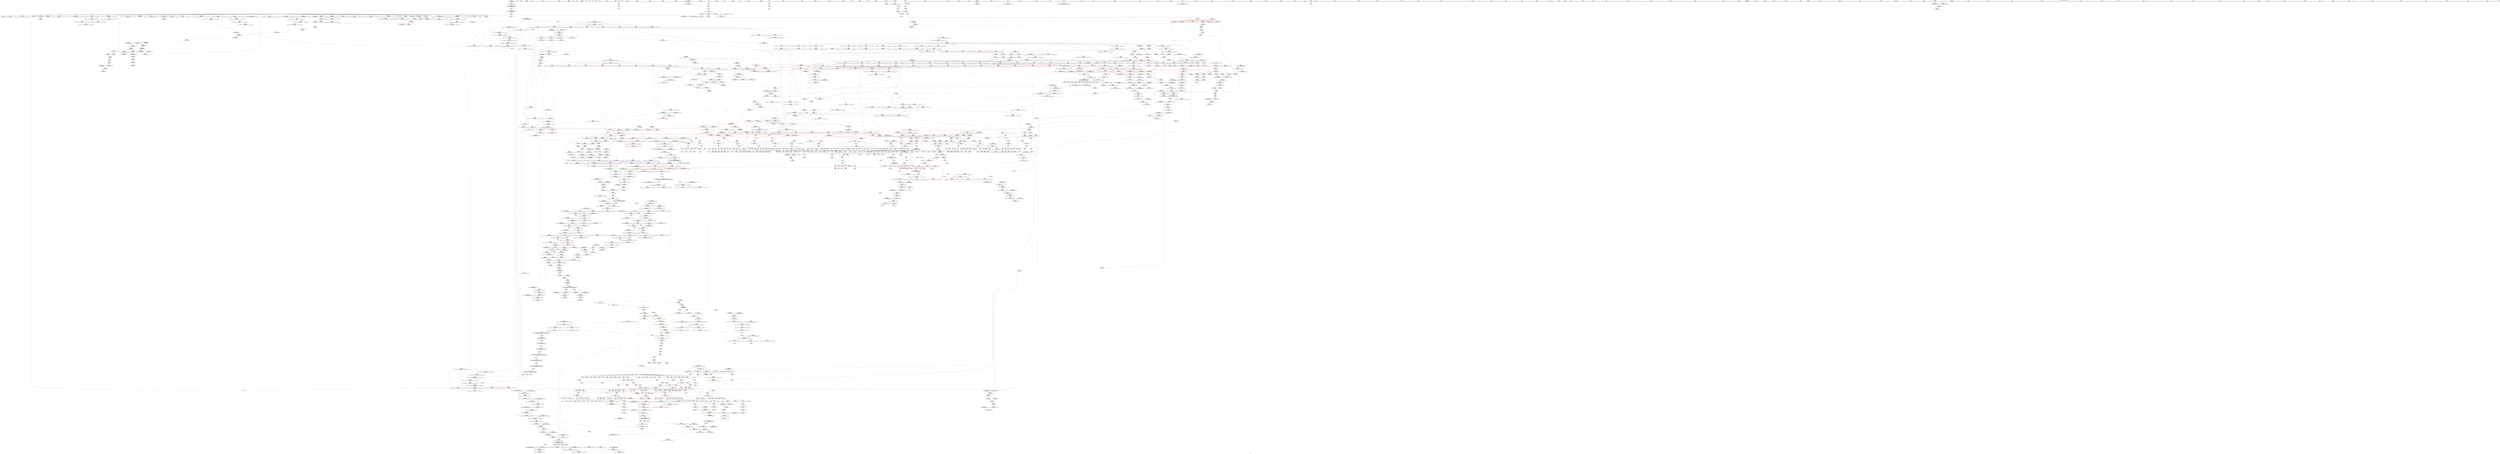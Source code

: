 digraph "SVFG" {
	label="SVFG";

	Node0x55d3ab348cf0 [shape=record,color=grey,label="{NodeID: 0\nNullPtr|{|<s41>126}}"];
	Node0x55d3ab348cf0 -> Node0x55d3ab5cc1f0[style=solid];
	Node0x55d3ab348cf0 -> Node0x55d3ab5cc2f0[style=solid];
	Node0x55d3ab348cf0 -> Node0x55d3ab5cc3c0[style=solid];
	Node0x55d3ab348cf0 -> Node0x55d3ab5cc490[style=solid];
	Node0x55d3ab348cf0 -> Node0x55d3ab5cc560[style=solid];
	Node0x55d3ab348cf0 -> Node0x55d3ab5cc630[style=solid];
	Node0x55d3ab348cf0 -> Node0x55d3ab5cc700[style=solid];
	Node0x55d3ab348cf0 -> Node0x55d3ab5cc7d0[style=solid];
	Node0x55d3ab348cf0 -> Node0x55d3ab5cc8a0[style=solid];
	Node0x55d3ab348cf0 -> Node0x55d3ab5cc970[style=solid];
	Node0x55d3ab348cf0 -> Node0x55d3ab5cca40[style=solid];
	Node0x55d3ab348cf0 -> Node0x55d3ab5ccb10[style=solid];
	Node0x55d3ab348cf0 -> Node0x55d3ab5ccbe0[style=solid];
	Node0x55d3ab348cf0 -> Node0x55d3ab5cccb0[style=solid];
	Node0x55d3ab348cf0 -> Node0x55d3ab5ccd80[style=solid];
	Node0x55d3ab348cf0 -> Node0x55d3ab5cce50[style=solid];
	Node0x55d3ab348cf0 -> Node0x55d3ab5ccf20[style=solid];
	Node0x55d3ab348cf0 -> Node0x55d3ab5ccff0[style=solid];
	Node0x55d3ab348cf0 -> Node0x55d3ab5cd0c0[style=solid];
	Node0x55d3ab348cf0 -> Node0x55d3ab5cd190[style=solid];
	Node0x55d3ab348cf0 -> Node0x55d3ab5cd260[style=solid];
	Node0x55d3ab348cf0 -> Node0x55d3ab5cd330[style=solid];
	Node0x55d3ab348cf0 -> Node0x55d3ab5cd400[style=solid];
	Node0x55d3ab348cf0 -> Node0x55d3ab5cd4d0[style=solid];
	Node0x55d3ab348cf0 -> Node0x55d3ab5cd5a0[style=solid];
	Node0x55d3ab348cf0 -> Node0x55d3ab5cd670[style=solid];
	Node0x55d3ab348cf0 -> Node0x55d3ab5cd740[style=solid];
	Node0x55d3ab348cf0 -> Node0x55d3ab5cd810[style=solid];
	Node0x55d3ab348cf0 -> Node0x55d3ab5cd8e0[style=solid];
	Node0x55d3ab348cf0 -> Node0x55d3ab5cd9b0[style=solid];
	Node0x55d3ab348cf0 -> Node0x55d3ab5cda80[style=solid];
	Node0x55d3ab348cf0 -> Node0x55d3ab603630[style=solid];
	Node0x55d3ab348cf0 -> Node0x55d3ab607420[style=solid];
	Node0x55d3ab348cf0 -> Node0x55d3ab6074f0[style=solid];
	Node0x55d3ab348cf0 -> Node0x55d3ab6075c0[style=solid];
	Node0x55d3ab348cf0 -> Node0x55d3ab609b20[style=solid];
	Node0x55d3ab348cf0 -> Node0x55d3ab60f140[style=solid];
	Node0x55d3ab348cf0 -> Node0x55d3aada8130[style=solid];
	Node0x55d3ab348cf0 -> Node0x55d3ab63e230[style=solid];
	Node0x55d3ab348cf0 -> Node0x55d3ab63fbb0[style=solid];
	Node0x55d3ab348cf0 -> Node0x55d3ab6422b0[style=solid];
	Node0x55d3ab348cf0:s41 -> Node0x55d3ab7afa30[style=solid,color=red];
	Node0x55d3ab5c7040 [shape=record,color=black,label="{NodeID: 443\n1353\<--1319\n\<--this1\n_ZNSt6vectorIiSaIiEE17_M_realloc_insertIJiEEEvN9__gnu_cxx17__normal_iteratorIPiS1_EEDpOT_\n}"];
	Node0x55d3ab5c7040 -> Node0x55d3ab5e2340[style=solid];
	Node0x55d3ab5c7040 -> Node0x55d3ab5e2410[style=solid];
	Node0x55d3ab79d4e0 [shape=record,color=black,label="{NodeID: 3100\n63 = PHI()\n}"];
	Node0x55d3ab63b6b0 [shape=record,color=grey,label="{NodeID: 1993\n770 = Binary(769, 201, )\n}"];
	Node0x55d3ab63b6b0 -> Node0x55d3ab6068c0[style=solid];
	Node0x55d3ab5d6250 [shape=record,color=red,label="{NodeID: 886\n661\<--186\n\<--i226\nmain\n}"];
	Node0x55d3ab5d6250 -> Node0x55d3ab5c4a10[style=solid];
	Node0x55d3ab60c3c0 [shape=record,color=blue,label="{NodeID: 1329\n1810\<--1805\n.addr\<--\n_ZN9__gnu_cxx13new_allocatorIiE8allocateEmPKv\n}"];
	Node0x55d3ab4fe1c0 [shape=record,color=green,label="{NodeID: 222\n1791\<--1792\n__n.addr\<--__n.addr_field_insensitive\n_ZNSt16allocator_traitsISaIiEE8allocateERS0_m\n}"];
	Node0x55d3ab4fe1c0 -> Node0x55d3ab5feab0[style=solid];
	Node0x55d3ab4fe1c0 -> Node0x55d3ab60c150[style=solid];
	Node0x55d3ab5e2750 [shape=record,color=purple,label="{NodeID: 665\n1395\<--1394\n_M_impl17\<--\n_ZNSt6vectorIiSaIiEE17_M_realloc_insertIJiEEEvN9__gnu_cxx17__normal_iteratorIPiS1_EEDpOT_\n}"];
	Node0x55d3ab5e2750 -> Node0x55d3ab5c7ee0[style=solid];
	Node0x55d3ab600f40 [shape=record,color=red,label="{NodeID: 1108\n2295\<--2193\n\<--__len\n_ZNSt6vectorIiSaIiEE17_M_realloc_insertIJRKiEEEvN9__gnu_cxx17__normal_iteratorIPiS1_EEDpOT_\n|{<s0>172}}"];
	Node0x55d3ab600f40:s0 -> Node0x55d3ab7ad2b0[style=solid,color=red];
	Node0x55d3ab27ccb0 [shape=record,color=green,label="{NodeID: 1\n7\<--1\n__dso_handle\<--dummyObj\nGlob }"];
	Node0x55d3ab7005b0 [shape=record,color=yellow,style=double,label="{NodeID: 2658\nRETMU(7V_2)\npts\{103 \}\nFun[_ZNSt6vectorIiSaIiEED2Ev]}"];
	Node0x55d3ab5c7110 [shape=record,color=black,label="{NodeID: 444\n1362\<--1319\n\<--this1\n_ZNSt6vectorIiSaIiEE17_M_realloc_insertIJiEEEvN9__gnu_cxx17__normal_iteratorIPiS1_EEDpOT_\n|{<s0>88}}"];
	Node0x55d3ab5c7110:s0 -> Node0x55d3ab7aab40[style=solid,color=red];
	Node0x55d3ab79d5b0 [shape=record,color=black,label="{NodeID: 3101\n78 = PHI()\n}"];
	Node0x55d3ab63b830 [shape=record,color=grey,label="{NodeID: 1994\n322 = Binary(321, 201, )\n}"];
	Node0x55d3ab63b830 -> Node0x55d3ab604500[style=solid];
	Node0x55d3ab5d6320 [shape=record,color=red,label="{NodeID: 887\n672\<--186\n\<--i226\nmain\n}"];
	Node0x55d3ab5d6320 -> Node0x55d3ab63c2b0[style=solid];
	Node0x55d3ab60c490 [shape=record,color=blue,label="{NodeID: 1330\n1852\<--1836\ncoerce.dive\<--__first.coerce\n_ZSt22__uninitialized_copy_aISt13move_iteratorIPiES1_iET0_T_S4_S3_RSaIT1_E\n}"];
	Node0x55d3ab60c490 -> Node0x55d3ab602ae0[style=dashed];
	Node0x55d3ab4fe290 [shape=record,color=green,label="{NodeID: 223\n1799\<--1800\n_ZN9__gnu_cxx13new_allocatorIiE8allocateEmPKv\<--_ZN9__gnu_cxx13new_allocatorIiE8allocateEmPKv_field_insensitive\n}"];
	Node0x55d3ab5e2820 [shape=record,color=purple,label="{NodeID: 666\n1427\<--1426\n_M_impl25\<--\n_ZNSt6vectorIiSaIiEE17_M_realloc_insertIJiEEEvN9__gnu_cxx17__normal_iteratorIPiS1_EEDpOT_\n}"];
	Node0x55d3ab601010 [shape=record,color=red,label="{NodeID: 1109\n2339\<--2193\n\<--__len\n_ZNSt6vectorIiSaIiEE17_M_realloc_insertIJRKiEEEvN9__gnu_cxx17__normal_iteratorIPiS1_EEDpOT_\n}"];
	Node0x55d3ab222c00 [shape=record,color=green,label="{NodeID: 2\n12\<--1\n\<--dummyObj\nCan only get source location for instruction, argument, global var or function.}"];
	Node0x55d3ab7006c0 [shape=record,color=yellow,style=double,label="{NodeID: 2659\nRETMU(9V_1)\npts\{105 \}\nFun[_ZNSt6vectorIiSaIiEED2Ev]}"];
	Node0x55d3ab5c71e0 [shape=record,color=black,label="{NodeID: 445\n1373\<--1319\n\<--this1\n_ZNSt6vectorIiSaIiEE17_M_realloc_insertIJiEEEvN9__gnu_cxx17__normal_iteratorIPiS1_EEDpOT_\n}"];
	Node0x55d3ab5c71e0 -> Node0x55d3ab5e25b0[style=solid];
	Node0x55d3ab5c71e0 -> Node0x55d3ab5e2680[style=solid];
	Node0x55d3ab79d680 [shape=record,color=black,label="{NodeID: 3102\n197 = PHI()\n}"];
	Node0x55d3ab63b9b0 [shape=record,color=grey,label="{NodeID: 1995\n425 = Binary(423, 424, )\n}"];
	Node0x55d3ab63b9b0 -> Node0x55d3ab604c50[style=solid];
	Node0x55d3ab5d63f0 [shape=record,color=red,label="{NodeID: 888\n683\<--190\n\<--i266\nmain\n}"];
	Node0x55d3ab5d63f0 -> Node0x55d3ab640f30[style=solid];
	Node0x55d3ab60c560 [shape=record,color=blue,label="{NodeID: 1331\n1854\<--1837\ncoerce.dive1\<--__last.coerce\n_ZSt22__uninitialized_copy_aISt13move_iteratorIPiES1_iET0_T_S4_S3_RSaIT1_E\n}"];
	Node0x55d3ab60c560 -> Node0x55d3ab602bb0[style=dashed];
	Node0x55d3ab4fe390 [shape=record,color=green,label="{NodeID: 224\n1806\<--1807\nthis.addr\<--this.addr_field_insensitive\n_ZN9__gnu_cxx13new_allocatorIiE8allocateEmPKv\n}"];
	Node0x55d3ab4fe390 -> Node0x55d3ab5feb80[style=solid];
	Node0x55d3ab4fe390 -> Node0x55d3ab60c220[style=solid];
	Node0x55d3ab5e28f0 [shape=record,color=purple,label="{NodeID: 667\n1428\<--1426\n_M_start26\<--\n_ZNSt6vectorIiSaIiEE17_M_realloc_insertIJiEEEvN9__gnu_cxx17__normal_iteratorIPiS1_EEDpOT_\n}"];
	Node0x55d3ab5e28f0 -> Node0x55d3ab5fc140[style=solid];
	Node0x55d3ab690a40 [shape=record,color=black,label="{NodeID: 2217\nMR_73V_23 = PHI(MR_73V_31, MR_73V_2, )\npts\{200000 \}\n|{|<s2>33}}"];
	Node0x55d3ab690a40 -> Node0x55d3ab693620[style=dashed];
	Node0x55d3ab690a40 -> Node0x55d3ab6d7520[style=dashed];
	Node0x55d3ab690a40:s2 -> Node0x55d3ab6eb930[style=dashed,color=red];
	Node0x55d3ab6010e0 [shape=record,color=red,label="{NodeID: 1110\n2230\<--2195\n\<--__elems_before\n_ZNSt6vectorIiSaIiEE17_M_realloc_insertIJRKiEEEvN9__gnu_cxx17__normal_iteratorIPiS1_EEDpOT_\n}"];
	Node0x55d3ab217ad0 [shape=record,color=green,label="{NodeID: 3\n21\<--1\n_ZSt3cin\<--dummyObj\nGlob }"];
	Node0x55d3ab7007a0 [shape=record,color=yellow,style=double,label="{NodeID: 2660\nRETMU(11V_1)\npts\{107 \}\nFun[_ZNSt6vectorIiSaIiEED2Ev]}"];
	Node0x55d3ab5c72b0 [shape=record,color=black,label="{NodeID: 446\n1378\<--1319\n\<--this1\n_ZNSt6vectorIiSaIiEE17_M_realloc_insertIJiEEEvN9__gnu_cxx17__normal_iteratorIPiS1_EEDpOT_\n|{<s0>91}}"];
	Node0x55d3ab5c72b0:s0 -> Node0x55d3ab7aab40[style=solid,color=red];
	Node0x55d3ab79d750 [shape=record,color=black,label="{NodeID: 3103\n207 = PHI()\n}"];
	Node0x55d3ab63bb30 [shape=record,color=grey,label="{NodeID: 1996\n300 = Binary(298, 299, )\n}"];
	Node0x55d3ab63bb30 -> Node0x55d3ab604290[style=solid];
	Node0x55d3ab5d64c0 [shape=record,color=red,label="{NodeID: 889\n687\<--190\n\<--i266\nmain\n}"];
	Node0x55d3ab5d64c0 -> Node0x55d3ab5c4bb0[style=solid];
	Node0x55d3ab60c630 [shape=record,color=blue,label="{NodeID: 1332\n1844\<--1838\n__result.addr\<--__result\n_ZSt22__uninitialized_copy_aISt13move_iteratorIPiES1_iET0_T_S4_S3_RSaIT1_E\n}"];
	Node0x55d3ab60c630 -> Node0x55d3ab5fedf0[style=dashed];
	Node0x55d3ab4fe460 [shape=record,color=green,label="{NodeID: 225\n1808\<--1809\n__n.addr\<--__n.addr_field_insensitive\n_ZN9__gnu_cxx13new_allocatorIiE8allocateEmPKv\n}"];
	Node0x55d3ab4fe460 -> Node0x55d3ab5fec50[style=solid];
	Node0x55d3ab4fe460 -> Node0x55d3ab5fed20[style=solid];
	Node0x55d3ab4fe460 -> Node0x55d3ab60c2f0[style=solid];
	Node0x55d3ab5e29c0 [shape=record,color=purple,label="{NodeID: 668\n1431\<--1430\n_M_impl27\<--\n_ZNSt6vectorIiSaIiEE17_M_realloc_insertIJiEEEvN9__gnu_cxx17__normal_iteratorIPiS1_EEDpOT_\n}"];
	Node0x55d3ab690f40 [shape=record,color=black,label="{NodeID: 2218\nMR_75V_25 = PHI(MR_75V_34, MR_75V_2, )\npts\{200001 \}\n|{|<s1>33}}"];
	Node0x55d3ab690f40 -> Node0x55d3ab6d7a20[style=dashed];
	Node0x55d3ab690f40:s1 -> Node0x55d3ab6eba40[style=dashed,color=red];
	Node0x55d3ab6011b0 [shape=record,color=red,label="{NodeID: 1111\n2277\<--2195\n\<--__elems_before\n_ZNSt6vectorIiSaIiEE17_M_realloc_insertIJRKiEEEvN9__gnu_cxx17__normal_iteratorIPiS1_EEDpOT_\n}"];
	Node0x55d3ab221970 [shape=record,color=green,label="{NodeID: 4\n22\<--1\n.str\<--dummyObj\nGlob }"];
	Node0x55d3ab5c7380 [shape=record,color=black,label="{NodeID: 447\n1394\<--1319\n\<--this1\n_ZNSt6vectorIiSaIiEE17_M_realloc_insertIJiEEEvN9__gnu_cxx17__normal_iteratorIPiS1_EEDpOT_\n}"];
	Node0x55d3ab5c7380 -> Node0x55d3ab5e2750[style=solid];
	Node0x55d3ab79d880 [shape=record,color=black,label="{NodeID: 3104\n208 = PHI()\n}"];
	Node0x55d3ab63bcb0 [shape=record,color=grey,label="{NodeID: 1997\n366 = Binary(365, 201, )\n}"];
	Node0x55d3ab63bcb0 -> Node0x55d3ab604840[style=solid];
	Node0x55d3ab5d6590 [shape=record,color=red,label="{NodeID: 890\n693\<--190\n\<--i266\nmain\n}"];
	Node0x55d3ab5d6590 -> Node0x55d3ab5c4c80[style=solid];
	Node0x55d3ab60c700 [shape=record,color=blue,label="{NodeID: 1333\n1846\<--1839\n.addr\<--\n_ZSt22__uninitialized_copy_aISt13move_iteratorIPiES1_iET0_T_S4_S3_RSaIT1_E\n}"];
	Node0x55d3ab4fe530 [shape=record,color=green,label="{NodeID: 226\n1810\<--1811\n.addr\<--.addr_field_insensitive\n_ZN9__gnu_cxx13new_allocatorIiE8allocateEmPKv\n}"];
	Node0x55d3ab4fe530 -> Node0x55d3ab60c3c0[style=solid];
	Node0x55d3ab5e2a90 [shape=record,color=purple,label="{NodeID: 669\n1432\<--1430\n_M_finish28\<--\n_ZNSt6vectorIiSaIiEE17_M_realloc_insertIJiEEEvN9__gnu_cxx17__normal_iteratorIPiS1_EEDpOT_\n}"];
	Node0x55d3ab5e2a90 -> Node0x55d3ab5fc210[style=solid];
	Node0x55d3ab601280 [shape=record,color=red,label="{NodeID: 1112\n2224\<--2199\n\<--__new_start\n_ZNSt6vectorIiSaIiEE17_M_realloc_insertIJRKiEEEvN9__gnu_cxx17__normal_iteratorIPiS1_EEDpOT_\n}"];
	Node0x55d3ab601280 -> Node0x55d3ab60f070[style=solid];
	Node0x55d3ab5a78b0 [shape=record,color=green,label="{NodeID: 5\n24\<--1\n.str.3\<--dummyObj\nGlob }"];
	Node0x55d3ab5c7450 [shape=record,color=black,label="{NodeID: 448\n1414\<--1319\n\<--this1\n_ZNSt6vectorIiSaIiEE17_M_realloc_insertIJiEEEvN9__gnu_cxx17__normal_iteratorIPiS1_EEDpOT_\n|{<s0>96}}"];
	Node0x55d3ab5c7450:s0 -> Node0x55d3ab7aab40[style=solid,color=red];
	Node0x55d3ab79d950 [shape=record,color=black,label="{NodeID: 3105\n229 = PHI()\n}"];
	Node0x55d3ab63be30 [shape=record,color=grey,label="{NodeID: 1998\n361 = Binary(360, 201, )\n}"];
	Node0x55d3ab63be30 -> Node0x55d3ab604770[style=solid];
	Node0x55d3ab5d6660 [shape=record,color=red,label="{NodeID: 891\n700\<--190\n\<--i266\nmain\n}"];
	Node0x55d3ab5d6660 -> Node0x55d3ab63c730[style=solid];
	Node0x55d3ab60c7d0 [shape=record,color=blue, style = dotted,label="{NodeID: 1334\n2395\<--2397\noffset_0\<--dummyVal\n_ZSt22__uninitialized_copy_aISt13move_iteratorIPiES1_iET0_T_S4_S3_RSaIT1_E\n}"];
	Node0x55d3ab60c7d0 -> Node0x55d3ab5feec0[style=dashed];
	Node0x55d3ab4fe600 [shape=record,color=green,label="{NodeID: 227\n1821\<--1822\n_ZSt17__throw_bad_allocv\<--_ZSt17__throw_bad_allocv_field_insensitive\n}"];
	Node0x55d3ab5e2b60 [shape=record,color=purple,label="{NodeID: 670\n1439\<--1438\n_M_impl30\<--\n_ZNSt6vectorIiSaIiEE17_M_realloc_insertIJiEEEvN9__gnu_cxx17__normal_iteratorIPiS1_EEDpOT_\n}"];
	Node0x55d3ab601350 [shape=record,color=red,label="{NodeID: 1113\n2229\<--2199\n\<--__new_start\n_ZNSt6vectorIiSaIiEE17_M_realloc_insertIJRKiEEEvN9__gnu_cxx17__normal_iteratorIPiS1_EEDpOT_\n}"];
	Node0x55d3ab601350 -> Node0x55d3ab5e77c0[style=solid];
	Node0x55d3ab5a7940 [shape=record,color=green,label="{NodeID: 6\n26\<--1\n.str.4\<--dummyObj\nGlob }"];
	Node0x55d3ab5c7520 [shape=record,color=black,label="{NodeID: 449\n1418\<--1319\n\<--this1\n_ZNSt6vectorIiSaIiEE17_M_realloc_insertIJiEEEvN9__gnu_cxx17__normal_iteratorIPiS1_EEDpOT_\n|{<s0>98}}"];
	Node0x55d3ab5c7520:s0 -> Node0x55d3ab7ace90[style=solid,color=red];
	Node0x55d3ab79da20 [shape=record,color=black,label="{NodeID: 3106\n240 = PHI()\n}"];
	Node0x55d3ab79da20 -> Node0x55d3ab5d6db0[style=solid];
	Node0x55d3ab63bfb0 [shape=record,color=grey,label="{NodeID: 1999\n655 = Binary(653, 654, )\n}"];
	Node0x55d3ab63bfb0 -> Node0x55d3ab605fd0[style=solid];
	Node0x55d3ab5d6730 [shape=record,color=red,label="{NodeID: 892\n710\<--190\n\<--i266\nmain\n}"];
	Node0x55d3ab5d6730 -> Node0x55d3ab63c8b0[style=solid];
	Node0x55d3ab60c8a0 [shape=record,color=blue, style = dotted,label="{NodeID: 1335\n2398\<--2400\noffset_0\<--dummyVal\n_ZSt22__uninitialized_copy_aISt13move_iteratorIPiES1_iET0_T_S4_S3_RSaIT1_E\n}"];
	Node0x55d3ab60c8a0 -> Node0x55d3ab5fef90[style=dashed];
	Node0x55d3ab4fe700 [shape=record,color=green,label="{NodeID: 228\n1826\<--1827\ncall2\<--call2_field_insensitive\n_ZN9__gnu_cxx13new_allocatorIiE8allocateEmPKv\n}"];
	Node0x55d3ab4fe700 -> Node0x55d3ab5d97f0[style=solid];
	Node0x55d3ab5e2c30 [shape=record,color=purple,label="{NodeID: 671\n1440\<--1438\n_M_start31\<--\n_ZNSt6vectorIiSaIiEE17_M_realloc_insertIJiEEEvN9__gnu_cxx17__normal_iteratorIPiS1_EEDpOT_\n}"];
	Node0x55d3ab5e2c30 -> Node0x55d3ab5fc2e0[style=solid];
	Node0x55d3ab601420 [shape=record,color=red,label="{NodeID: 1114\n2242\<--2199\n\<--__new_start\n_ZNSt6vectorIiSaIiEE17_M_realloc_insertIJRKiEEEvN9__gnu_cxx17__normal_iteratorIPiS1_EEDpOT_\n|{<s0>163}}"];
	Node0x55d3ab601420:s0 -> Node0x55d3ab7a8500[style=solid,color=red];
	Node0x55d3ab591ac0 [shape=record,color=green,label="{NodeID: 7\n28\<--1\n.str.5\<--dummyObj\nGlob }"];
	Node0x55d3ab5c75f0 [shape=record,color=black,label="{NodeID: 450\n1426\<--1319\n\<--this1\n_ZNSt6vectorIiSaIiEE17_M_realloc_insertIJiEEEvN9__gnu_cxx17__normal_iteratorIPiS1_EEDpOT_\n}"];
	Node0x55d3ab5c75f0 -> Node0x55d3ab5e2820[style=solid];
	Node0x55d3ab5c75f0 -> Node0x55d3ab5e28f0[style=solid];
	Node0x55d3ab79db80 [shape=record,color=black,label="{NodeID: 3107\n584 = PHI(893, )\n}"];
	Node0x55d3ab79db80 -> Node0x55d3ab5d7b80[style=solid];
	Node0x55d3ab63c130 [shape=record,color=grey,label="{NodeID: 2000\n232 = Binary(231, 201, )\n}"];
	Node0x55d3ab63c130 -> Node0x55d3ab603db0[style=solid];
	Node0x55d3ab5d6800 [shape=record,color=red,label="{NodeID: 893\n729\<--192\n\<--i295\nmain\n}"];
	Node0x55d3ab5d6800 -> Node0x55d3ab63efb0[style=solid];
	Node0x55d3ab60c970 [shape=record,color=blue,label="{NodeID: 1336\n1881\<--1878\n__i.addr\<--__i\n_ZSt32__make_move_if_noexcept_iteratorIiSt13move_iteratorIPiEET0_PT_\n}"];
	Node0x55d3ab60c970 -> Node0x55d3ab5ff060[style=dashed];
	Node0x55d3ab5c8070 [shape=record,color=green,label="{NodeID: 229\n1828\<--1829\n_Znwm\<--_Znwm_field_insensitive\n}"];
	Node0x55d3ab5e2d00 [shape=record,color=purple,label="{NodeID: 672\n1443\<--1442\n_M_impl32\<--\n_ZNSt6vectorIiSaIiEE17_M_realloc_insertIJiEEEvN9__gnu_cxx17__normal_iteratorIPiS1_EEDpOT_\n}"];
	Node0x55d3ab6014f0 [shape=record,color=red,label="{NodeID: 1115\n2276\<--2199\n\<--__new_start\n_ZNSt6vectorIiSaIiEE17_M_realloc_insertIJRKiEEEvN9__gnu_cxx17__normal_iteratorIPiS1_EEDpOT_\n}"];
	Node0x55d3ab6014f0 -> Node0x55d3ab5e7890[style=solid];
	Node0x55d3ab591b80 [shape=record,color=green,label="{NodeID: 8\n31\<--1\n\<--dummyObj\nCan only get source location for instruction, argument, global var or function.}"];
	Node0x55d3ab5c76c0 [shape=record,color=black,label="{NodeID: 451\n1430\<--1319\n\<--this1\n_ZNSt6vectorIiSaIiEE17_M_realloc_insertIJiEEEvN9__gnu_cxx17__normal_iteratorIPiS1_EEDpOT_\n}"];
	Node0x55d3ab5c76c0 -> Node0x55d3ab5e29c0[style=solid];
	Node0x55d3ab5c76c0 -> Node0x55d3ab5e2a90[style=solid];
	Node0x55d3ab79dd50 [shape=record,color=black,label="{NodeID: 3108\n459 = PHI(873, )\n}"];
	Node0x55d3ab79dd50 -> Node0x55d3ab63feb0[style=solid];
	Node0x55d3ab63c2b0 [shape=record,color=grey,label="{NodeID: 2001\n673 = Binary(672, 256, )\n}"];
	Node0x55d3ab63c2b0 -> Node0x55d3ab606240[style=solid];
	Node0x55d3ab5d68d0 [shape=record,color=red,label="{NodeID: 894\n739\<--192\n\<--i295\nmain\n}"];
	Node0x55d3ab5d68d0 -> Node0x55d3ab5c4ef0[style=solid];
	Node0x55d3ab60ca40 [shape=record,color=blue,label="{NodeID: 1337\n1907\<--1892\ncoerce.dive\<--__first.coerce\n_ZSt18uninitialized_copyISt13move_iteratorIPiES1_ET0_T_S4_S3_\n}"];
	Node0x55d3ab60ca40 -> Node0x55d3ab602c80[style=dashed];
	Node0x55d3ab5c8130 [shape=record,color=green,label="{NodeID: 230\n1840\<--1841\n__first\<--__first_field_insensitive\n_ZSt22__uninitialized_copy_aISt13move_iteratorIPiES1_iET0_T_S4_S3_RSaIT1_E\n}"];
	Node0x55d3ab5c8130 -> Node0x55d3ab5d9990[style=solid];
	Node0x55d3ab5c8130 -> Node0x55d3ab5e4080[style=solid];
	Node0x55d3ab5e2dd0 [shape=record,color=purple,label="{NodeID: 673\n1444\<--1442\n_M_end_of_storage\<--\n_ZNSt6vectorIiSaIiEE17_M_realloc_insertIJiEEEvN9__gnu_cxx17__normal_iteratorIPiS1_EEDpOT_\n}"];
	Node0x55d3ab5e2dd0 -> Node0x55d3ab5fc3b0[style=solid];
	Node0x55d3ab6015c0 [shape=record,color=red,label="{NodeID: 1116\n2287\<--2199\n\<--__new_start\n_ZNSt6vectorIiSaIiEE17_M_realloc_insertIJRKiEEEvN9__gnu_cxx17__normal_iteratorIPiS1_EEDpOT_\n|{<s0>171}}"];
	Node0x55d3ab6015c0:s0 -> Node0x55d3ab7a9060[style=solid,color=red];
	Node0x55d3ab591c80 [shape=record,color=green,label="{NodeID: 9\n201\<--1\n\<--dummyObj\nCan only get source location for instruction, argument, global var or function.}"];
	Node0x55d3ab5c7790 [shape=record,color=black,label="{NodeID: 452\n1434\<--1319\n\<--this1\n_ZNSt6vectorIiSaIiEE17_M_realloc_insertIJiEEEvN9__gnu_cxx17__normal_iteratorIPiS1_EEDpOT_\n|{<s0>100}}"];
	Node0x55d3ab5c7790:s0 -> Node0x55d3ab7aab40[style=solid,color=red];
	Node0x55d3ab79de90 [shape=record,color=black,label="{NodeID: 3109\n465 = PHI(893, )\n}"];
	Node0x55d3ab79de90 -> Node0x55d3ab5d76a0[style=solid];
	Node0x55d3ab63c430 [shape=record,color=grey,label="{NodeID: 2002\n237 = Binary(236, 201, )\n}"];
	Node0x55d3ab63c430 -> Node0x55d3ab603e80[style=solid];
	Node0x55d3ab5d69a0 [shape=record,color=red,label="{NodeID: 895\n769\<--192\n\<--i295\nmain\n}"];
	Node0x55d3ab5d69a0 -> Node0x55d3ab63b6b0[style=solid];
	Node0x55d3ab60cb10 [shape=record,color=blue,label="{NodeID: 1338\n1909\<--1893\ncoerce.dive1\<--__last.coerce\n_ZSt18uninitialized_copyISt13move_iteratorIPiES1_ET0_T_S4_S3_\n}"];
	Node0x55d3ab60cb10 -> Node0x55d3ab602d50[style=dashed];
	Node0x55d3ab5c8200 [shape=record,color=green,label="{NodeID: 231\n1842\<--1843\n__last\<--__last_field_insensitive\n_ZSt22__uninitialized_copy_aISt13move_iteratorIPiES1_iET0_T_S4_S3_RSaIT1_E\n}"];
	Node0x55d3ab5c8200 -> Node0x55d3ab5d9a60[style=solid];
	Node0x55d3ab5c8200 -> Node0x55d3ab5e4150[style=solid];
	Node0x55d3ab5e2ea0 [shape=record,color=purple,label="{NodeID: 674\n1447\<--1446\n_M_impl33\<--\n_ZNSt6vectorIiSaIiEE17_M_realloc_insertIJiEEEvN9__gnu_cxx17__normal_iteratorIPiS1_EEDpOT_\n}"];
	Node0x55d3ab601690 [shape=record,color=red,label="{NodeID: 1117\n2294\<--2199\n\<--__new_start\n_ZNSt6vectorIiSaIiEE17_M_realloc_insertIJRKiEEEvN9__gnu_cxx17__normal_iteratorIPiS1_EEDpOT_\n|{<s0>172}}"];
	Node0x55d3ab601690:s0 -> Node0x55d3ab7ad0a0[style=solid,color=red];
	Node0x55d3ab591d80 [shape=record,color=green,label="{NodeID: 10\n241\<--1\n\<--dummyObj\nCan only get source location for instruction, argument, global var or function.}"];
	Node0x55d3ab5c7860 [shape=record,color=black,label="{NodeID: 453\n1437\<--1319\n\<--this1\n_ZNSt6vectorIiSaIiEE17_M_realloc_insertIJiEEEvN9__gnu_cxx17__normal_iteratorIPiS1_EEDpOT_\n|{<s0>102}}"];
	Node0x55d3ab5c7860:s0 -> Node0x55d3ab7ace90[style=solid,color=red];
	Node0x55d3ab79dfd0 [shape=record,color=black,label="{NodeID: 3110\n338 = PHI(873, )\n}"];
	Node0x55d3ab79dfd0 -> Node0x55d3ab63fa30[style=solid];
	Node0x55d3ab63c5b0 [shape=record,color=grey,label="{NodeID: 2003\n702 = Binary(701, 201, )\n}"];
	Node0x55d3ab63c5b0 -> Node0x55d3ab5c4d50[style=solid];
	Node0x55d3ab5d6a70 [shape=record,color=red,label="{NodeID: 896\n735\<--194\n\<--j299\nmain\n}"];
	Node0x55d3ab5d6a70 -> Node0x55d3ab63ee30[style=solid];
	Node0x55d3ab60cbe0 [shape=record,color=blue,label="{NodeID: 1339\n1899\<--1894\n__result.addr\<--__result\n_ZSt18uninitialized_copyISt13move_iteratorIPiES1_ET0_T_S4_S3_\n}"];
	Node0x55d3ab60cbe0 -> Node0x55d3ab5ff200[style=dashed];
	Node0x55d3ab5c82d0 [shape=record,color=green,label="{NodeID: 232\n1844\<--1845\n__result.addr\<--__result.addr_field_insensitive\n_ZSt22__uninitialized_copy_aISt13move_iteratorIPiES1_iET0_T_S4_S3_RSaIT1_E\n}"];
	Node0x55d3ab5c82d0 -> Node0x55d3ab5fedf0[style=solid];
	Node0x55d3ab5c82d0 -> Node0x55d3ab60c630[style=solid];
	Node0x55d3ab5e2f70 [shape=record,color=purple,label="{NodeID: 675\n1448\<--1446\n_M_start34\<--\n_ZNSt6vectorIiSaIiEE17_M_realloc_insertIJiEEEvN9__gnu_cxx17__normal_iteratorIPiS1_EEDpOT_\n}"];
	Node0x55d3ab5e2f70 -> Node0x55d3ab5fc480[style=solid];
	Node0x55d3ab601760 [shape=record,color=red,label="{NodeID: 1118\n2328\<--2199\n\<--__new_start\n_ZNSt6vectorIiSaIiEE17_M_realloc_insertIJRKiEEEvN9__gnu_cxx17__normal_iteratorIPiS1_EEDpOT_\n}"];
	Node0x55d3ab601760 -> Node0x55d3ab60f7c0[style=solid];
	Node0x55d3ab591e80 [shape=record,color=green,label="{NodeID: 11\n247\<--1\n\<--dummyObj\nCan only get source location for instruction, argument, global var or function.}"];
	Node0x55d3ab5c7930 [shape=record,color=black,label="{NodeID: 454\n1438\<--1319\n\<--this1\n_ZNSt6vectorIiSaIiEE17_M_realloc_insertIJiEEEvN9__gnu_cxx17__normal_iteratorIPiS1_EEDpOT_\n}"];
	Node0x55d3ab5c7930 -> Node0x55d3ab5e2b60[style=solid];
	Node0x55d3ab5c7930 -> Node0x55d3ab5e2c30[style=solid];
	Node0x55d3ab79e110 [shape=record,color=black,label="{NodeID: 3111\n346 = PHI(893, )\n}"];
	Node0x55d3ab79e110 -> Node0x55d3ab5d71c0[style=solid];
	Node0x55d3ab63c730 [shape=record,color=grey,label="{NodeID: 2004\n701 = Binary(699, 700, )\n}"];
	Node0x55d3ab63c730 -> Node0x55d3ab63c5b0[style=solid];
	Node0x55d3ab5d6b40 [shape=record,color=red,label="{NodeID: 897\n742\<--194\n\<--j299\nmain\n}"];
	Node0x55d3ab5d6b40 -> Node0x55d3ab5c4fc0[style=solid];
	Node0x55d3ab60ccb0 [shape=record,color=blue,label="{NodeID: 1340\n1901\<--1913\n__assignable\<--\n_ZSt18uninitialized_copyISt13move_iteratorIPiES1_ET0_T_S4_S3_\n}"];
	Node0x55d3ab5c83a0 [shape=record,color=green,label="{NodeID: 233\n1846\<--1847\n.addr\<--.addr_field_insensitive\n_ZSt22__uninitialized_copy_aISt13move_iteratorIPiES1_iET0_T_S4_S3_RSaIT1_E\n}"];
	Node0x55d3ab5c83a0 -> Node0x55d3ab60c700[style=solid];
	Node0x55d3ab5e3040 [shape=record,color=purple,label="{NodeID: 676\n1457\<--1456\n_M_impl35\<--\n_ZNSt6vectorIiSaIiEE17_M_realloc_insertIJiEEEvN9__gnu_cxx17__normal_iteratorIPiS1_EEDpOT_\n}"];
	Node0x55d3ab6c1220 [shape=record,color=black,label="{NodeID: 2226\nMR_69V_3 = PHI(MR_69V_2, MR_69V_1, )\npts\{1827 \}\n|{<s0>151}}"];
	Node0x55d3ab6c1220:s0 -> Node0x55d3ab6184e0[style=dashed,color=blue];
	Node0x55d3ab601830 [shape=record,color=red,label="{NodeID: 1119\n2338\<--2199\n\<--__new_start\n_ZNSt6vectorIiSaIiEE17_M_realloc_insertIJRKiEEEvN9__gnu_cxx17__normal_iteratorIPiS1_EEDpOT_\n}"];
	Node0x55d3ab601830 -> Node0x55d3ab5e7960[style=solid];
	Node0x55d3ab591f80 [shape=record,color=green,label="{NodeID: 12\n256\<--1\n\<--dummyObj\nCan only get source location for instruction, argument, global var or function.}"];
	Node0x55d3ab5c7a00 [shape=record,color=black,label="{NodeID: 455\n1442\<--1319\n\<--this1\n_ZNSt6vectorIiSaIiEE17_M_realloc_insertIJiEEEvN9__gnu_cxx17__normal_iteratorIPiS1_EEDpOT_\n}"];
	Node0x55d3ab5c7a00 -> Node0x55d3ab5e2d00[style=solid];
	Node0x55d3ab5c7a00 -> Node0x55d3ab5e2dd0[style=solid];
	Node0x55d3ab79e250 [shape=record,color=black,label="{NodeID: 3112\n370 = PHI()\n}"];
	Node0x55d3ab79e250 -> Node0x55d3ab5d7290[style=solid];
	Node0x55d3ab63c8b0 [shape=record,color=grey,label="{NodeID: 2005\n711 = Binary(710, 201, )\n}"];
	Node0x55d3ab63c8b0 -> Node0x55d3ab6064b0[style=solid];
	Node0x55d3ab5d6c10 [shape=record,color=red,label="{NodeID: 898\n748\<--194\n\<--j299\nmain\n}"];
	Node0x55d3ab5d6c10 -> Node0x55d3ab63e3b0[style=solid];
	Node0x55d3ab60cd80 [shape=record,color=blue, style = dotted,label="{NodeID: 1341\n2401\<--2403\noffset_0\<--dummyVal\n_ZSt18uninitialized_copyISt13move_iteratorIPiES1_ET0_T_S4_S3_\n}"];
	Node0x55d3ab60cd80 -> Node0x55d3ab5ff2d0[style=dashed];
	Node0x55d3ab5c8470 [shape=record,color=green,label="{NodeID: 234\n1848\<--1849\nagg.tmp\<--agg.tmp_field_insensitive\n_ZSt22__uninitialized_copy_aISt13move_iteratorIPiES1_iET0_T_S4_S3_RSaIT1_E\n}"];
	Node0x55d3ab5c8470 -> Node0x55d3ab5d9b30[style=solid];
	Node0x55d3ab5c8470 -> Node0x55d3ab5e4220[style=solid];
	Node0x55d3ab5e3110 [shape=record,color=purple,label="{NodeID: 677\n1458\<--1456\n_M_start36\<--\n_ZNSt6vectorIiSaIiEE17_M_realloc_insertIJiEEEvN9__gnu_cxx17__normal_iteratorIPiS1_EEDpOT_\n}"];
	Node0x55d3ab5e3110 -> Node0x55d3ab60a1a0[style=solid];
	Node0x55d3ab601900 [shape=record,color=red,label="{NodeID: 1120\n2247\<--2201\n\<--__new_finish\n_ZNSt6vectorIiSaIiEE17_M_realloc_insertIJRKiEEEvN9__gnu_cxx17__normal_iteratorIPiS1_EEDpOT_\n}"];
	Node0x55d3ab601900 -> Node0x55d3ab5e6370[style=solid];
	Node0x55d3ab592080 [shape=record,color=green,label="{NodeID: 13\n374\<--1\n\<--dummyObj\nCan only get source location for instruction, argument, global var or function.}"];
	Node0x55d3ab5c7ad0 [shape=record,color=black,label="{NodeID: 456\n1446\<--1319\n\<--this1\n_ZNSt6vectorIiSaIiEE17_M_realloc_insertIJiEEEvN9__gnu_cxx17__normal_iteratorIPiS1_EEDpOT_\n}"];
	Node0x55d3ab5c7ad0 -> Node0x55d3ab5e2ea0[style=solid];
	Node0x55d3ab5c7ad0 -> Node0x55d3ab5e2f70[style=solid];
	Node0x55d3ab79e320 [shape=record,color=black,label="{NodeID: 3113\n724 = PHI()\n}"];
	Node0x55d3ab63ca30 [shape=record,color=grey,label="{NodeID: 2006\n615 = Binary(614, 201, )\n}"];
	Node0x55d3ab63ca30 -> Node0x55d3ab605e30[style=solid];
	Node0x55d3ab5d6ce0 [shape=record,color=red,label="{NodeID: 899\n764\<--194\n\<--j299\nmain\n}"];
	Node0x55d3ab5d6ce0 -> Node0x55d3ab63b530[style=solid];
	Node0x55d3ab60ce50 [shape=record,color=blue, style = dotted,label="{NodeID: 1342\n2404\<--2406\noffset_0\<--dummyVal\n_ZSt18uninitialized_copyISt13move_iteratorIPiES1_ET0_T_S4_S3_\n}"];
	Node0x55d3ab60ce50 -> Node0x55d3ab5ff3a0[style=dashed];
	Node0x55d3ab5c8540 [shape=record,color=green,label="{NodeID: 235\n1850\<--1851\nagg.tmp2\<--agg.tmp2_field_insensitive\n_ZSt22__uninitialized_copy_aISt13move_iteratorIPiES1_iET0_T_S4_S3_RSaIT1_E\n}"];
	Node0x55d3ab5c8540 -> Node0x55d3ab5d9c00[style=solid];
	Node0x55d3ab5c8540 -> Node0x55d3ab5e42f0[style=solid];
	Node0x55d3ab5e31e0 [shape=record,color=purple,label="{NodeID: 678\n1462\<--1461\n_M_impl37\<--\n_ZNSt6vectorIiSaIiEE17_M_realloc_insertIJiEEEvN9__gnu_cxx17__normal_iteratorIPiS1_EEDpOT_\n}"];
	Node0x55d3ab6019d0 [shape=record,color=red,label="{NodeID: 1121\n2256\<--2201\n\<--__new_finish\n_ZNSt6vectorIiSaIiEE17_M_realloc_insertIJRKiEEEvN9__gnu_cxx17__normal_iteratorIPiS1_EEDpOT_\n|{<s0>166}}"];
	Node0x55d3ab6019d0:s0 -> Node0x55d3ab7a8500[style=solid,color=red];
	Node0x55d3ab592180 [shape=record,color=green,label="{NodeID: 14\n494\<--1\n\<--dummyObj\nCan only get source location for instruction, argument, global var or function.}"];
	Node0x55d3ab5c7ba0 [shape=record,color=black,label="{NodeID: 457\n1456\<--1319\n\<--this1\n_ZNSt6vectorIiSaIiEE17_M_realloc_insertIJiEEEvN9__gnu_cxx17__normal_iteratorIPiS1_EEDpOT_\n}"];
	Node0x55d3ab5c7ba0 -> Node0x55d3ab5e3040[style=solid];
	Node0x55d3ab5c7ba0 -> Node0x55d3ab5e3110[style=solid];
	Node0x55d3ab79e3f0 [shape=record,color=black,label="{NodeID: 3114\n747 = PHI()\n}"];
	Node0x55d3ab63cbb0 [shape=record,color=grey,label="{NodeID: 2007\n890 = Binary(889, 891, )\n}"];
	Node0x55d3ab63cbb0 -> Node0x55d3ab5c5980[style=solid];
	Node0x55d3ab5d6db0 [shape=record,color=red,label="{NodeID: 900\n244\<--240\n\<--call15\nmain\n}"];
	Node0x55d3ab5d6db0 -> Node0x55d3ab5ce7a0[style=solid];
	Node0x55d3ab60cf20 [shape=record,color=blue,label="{NodeID: 1343\n1948\<--1935\ncoerce.dive\<--__first.coerce\n_ZNSt20__uninitialized_copyILb1EE13__uninit_copyISt13move_iteratorIPiES3_EET0_T_S6_S5_\n}"];
	Node0x55d3ab60cf20 -> Node0x55d3ab602e20[style=dashed];
	Node0x55d3ab5c8610 [shape=record,color=green,label="{NodeID: 236\n1863\<--1864\nllvm.memcpy.p0i8.p0i8.i64\<--llvm.memcpy.p0i8.p0i8.i64_field_insensitive\n}"];
	Node0x55d3ab5e32b0 [shape=record,color=purple,label="{NodeID: 679\n1463\<--1461\n_M_finish38\<--\n_ZNSt6vectorIiSaIiEE17_M_realloc_insertIJiEEEvN9__gnu_cxx17__normal_iteratorIPiS1_EEDpOT_\n}"];
	Node0x55d3ab5e32b0 -> Node0x55d3ab60a270[style=solid];
	Node0x55d3ab601aa0 [shape=record,color=red,label="{NodeID: 1122\n2270\<--2201\n\<--__new_finish\n_ZNSt6vectorIiSaIiEE17_M_realloc_insertIJRKiEEEvN9__gnu_cxx17__normal_iteratorIPiS1_EEDpOT_\n}"];
	Node0x55d3ab601aa0 -> Node0x55d3ab63e230[style=solid];
	Node0x55d3ab592280 [shape=record,color=green,label="{NodeID: 15\n754\<--1\n\<--dummyObj\nCan only get source location for instruction, argument, global var or function.}"];
	Node0x55d3ab5c7c70 [shape=record,color=black,label="{NodeID: 458\n1461\<--1319\n\<--this1\n_ZNSt6vectorIiSaIiEE17_M_realloc_insertIJiEEEvN9__gnu_cxx17__normal_iteratorIPiS1_EEDpOT_\n}"];
	Node0x55d3ab5c7c70 -> Node0x55d3ab5e31e0[style=solid];
	Node0x55d3ab5c7c70 -> Node0x55d3ab5e32b0[style=solid];
	Node0x55d3ab79e4c0 [shape=record,color=black,label="{NodeID: 3115\n490 = PHI()\n}"];
	Node0x55d3ab79e4c0 -> Node0x55d3ab5d7770[style=solid];
	Node0x55d3ab63cd30 [shape=record,color=grey,label="{NodeID: 2008\n602 = Binary(601, 201, )\n}"];
	Node0x55d3ab63cd30 -> Node0x55d3ab605bc0[style=solid];
	Node0x55d3ab5d6e80 [shape=record,color=red,label="{NodeID: 901\n272\<--271\n\<--arrayidx28\nmain\n}"];
	Node0x55d3ab5d6e80 -> Node0x55d3ab63f430[style=solid];
	Node0x55d3ab60cff0 [shape=record,color=blue,label="{NodeID: 1344\n1950\<--1936\ncoerce.dive1\<--__last.coerce\n_ZNSt20__uninitialized_copyILb1EE13__uninit_copyISt13move_iteratorIPiES3_EET0_T_S6_S5_\n}"];
	Node0x55d3ab60cff0 -> Node0x55d3ab602ef0[style=dashed];
	Node0x55d3ab5c8710 [shape=record,color=green,label="{NodeID: 237\n1874\<--1875\n_ZSt18uninitialized_copyISt13move_iteratorIPiES1_ET0_T_S4_S3_\<--_ZSt18uninitialized_copyISt13move_iteratorIPiES1_ET0_T_S4_S3__field_insensitive\n}"];
	Node0x55d3ab5e3380 [shape=record,color=purple,label="{NodeID: 680\n1469\<--1468\n_M_impl40\<--\n_ZNSt6vectorIiSaIiEE17_M_realloc_insertIJiEEEvN9__gnu_cxx17__normal_iteratorIPiS1_EEDpOT_\n}"];
	Node0x55d3ab601b70 [shape=record,color=red,label="{NodeID: 1123\n2288\<--2201\n\<--__new_finish\n_ZNSt6vectorIiSaIiEE17_M_realloc_insertIJRKiEEEvN9__gnu_cxx17__normal_iteratorIPiS1_EEDpOT_\n|{<s0>171}}"];
	Node0x55d3ab601b70:s0 -> Node0x55d3ab7a92b0[style=solid,color=red];
	Node0x55d3ab592380 [shape=record,color=green,label="{NodeID: 16\n891\<--1\n\<--dummyObj\nCan only get source location for instruction, argument, global var or function.}"];
	Node0x55d3ab5c7d40 [shape=record,color=black,label="{NodeID: 459\n1468\<--1319\n\<--this1\n_ZNSt6vectorIiSaIiEE17_M_realloc_insertIJiEEEvN9__gnu_cxx17__normal_iteratorIPiS1_EEDpOT_\n}"];
	Node0x55d3ab5c7d40 -> Node0x55d3ab5e3380[style=solid];
	Node0x55d3ab5c7d40 -> Node0x55d3ab5e3450[style=solid];
	Node0x55d3ab79e5c0 [shape=record,color=black,label="{NodeID: 3116\n578 = PHI(873, )\n}"];
	Node0x55d3ab79e5c0 -> Node0x55d3ab642130[style=solid];
	Node0x55d3ab63ceb0 [shape=record,color=grey,label="{NodeID: 2009\n1825 = Binary(1824, 891, )\n}"];
	Node0x55d3ab5d6f50 [shape=record,color=red,label="{NodeID: 902\n285\<--284\n\<--arrayidx36\nmain\n}"];
	Node0x55d3ab5d6f50 -> Node0x55d3ab6041c0[style=solid];
	Node0x55d3ab6ef0d0 [shape=record,color=yellow,style=double,label="{NodeID: 2452\n217V_1 = ENCHI(MR_217V_0)\npts\{2204 \}\nFun[_ZNSt6vectorIiSaIiEE17_M_realloc_insertIJRKiEEEvN9__gnu_cxx17__normal_iteratorIPiS1_EEDpOT_]}"];
	Node0x55d3ab6ef0d0 -> Node0x55d3ab60f480[style=dashed];
	Node0x55d3ab60d0c0 [shape=record,color=blue,label="{NodeID: 1345\n1942\<--1937\n__result.addr\<--__result\n_ZNSt20__uninitialized_copyILb1EE13__uninit_copyISt13move_iteratorIPiES3_EET0_T_S6_S5_\n}"];
	Node0x55d3ab60d0c0 -> Node0x55d3ab5ff470[style=dashed];
	Node0x55d3ab5c8810 [shape=record,color=green,label="{NodeID: 238\n1879\<--1880\nretval\<--retval_field_insensitive\n_ZSt32__make_move_if_noexcept_iteratorIiSt13move_iteratorIPiEET0_PT_\n|{|<s1>133}}"];
	Node0x55d3ab5c8810 -> Node0x55d3ab5e4700[style=solid];
	Node0x55d3ab5c8810:s1 -> Node0x55d3ab7ac070[style=solid,color=red];
	Node0x55d3ab5e3450 [shape=record,color=purple,label="{NodeID: 681\n1470\<--1468\n_M_end_of_storage41\<--\n_ZNSt6vectorIiSaIiEE17_M_realloc_insertIJiEEEvN9__gnu_cxx17__normal_iteratorIPiS1_EEDpOT_\n}"];
	Node0x55d3ab5e3450 -> Node0x55d3ab60a340[style=solid];
	Node0x55d3ab601c40 [shape=record,color=red,label="{NodeID: 1124\n2333\<--2201\n\<--__new_finish\n_ZNSt6vectorIiSaIiEE17_M_realloc_insertIJRKiEEEvN9__gnu_cxx17__normal_iteratorIPiS1_EEDpOT_\n}"];
	Node0x55d3ab601c40 -> Node0x55d3ab60f890[style=solid];
	Node0x55d3ab592480 [shape=record,color=green,label="{NodeID: 17\n1322\<--1\n\<--dummyObj\nCan only get source location for instruction, argument, global var or function.|{<s0>81|<s1>155}}"];
	Node0x55d3ab592480:s0 -> Node0x55d3ab7adb50[style=solid,color=red];
	Node0x55d3ab592480:s1 -> Node0x55d3ab7adb50[style=solid,color=red];
	Node0x55d3ab5c7e10 [shape=record,color=black,label="{NodeID: 460\n1345\<--1344\n\<--_M_impl\n_ZNSt6vectorIiSaIiEE17_M_realloc_insertIJiEEEvN9__gnu_cxx17__normal_iteratorIPiS1_EEDpOT_\n|{<s0>86}}"];
	Node0x55d3ab5c7e10:s0 -> Node0x55d3ab7ad610[style=solid,color=red];
	Node0x55d3ab79e790 [shape=record,color=black,label="{NodeID: 3117\n689 = PHI(873, )\n}"];
	Node0x55d3ab79e790 -> Node0x55d3ab6413b0[style=solid];
	Node0x55d3ab63d030 [shape=record,color=grey,label="{NodeID: 2010\n597 = Binary(596, 201, )\n}"];
	Node0x55d3ab63d030 -> Node0x55d3ab605af0[style=solid];
	Node0x55d3ab5d7020 [shape=record,color=red,label="{NodeID: 903\n295\<--294\n\<--arrayidx40\nmain\n}"];
	Node0x55d3ab5d7020 -> Node0x55d3ab6407b0[style=solid];
	Node0x55d3ab6ef1e0 [shape=record,color=yellow,style=double,label="{NodeID: 2453\n219V_1 = ENCHI(MR_219V_0)\npts\{2206 \}\nFun[_ZNSt6vectorIiSaIiEE17_M_realloc_insertIJRKiEEEvN9__gnu_cxx17__normal_iteratorIPiS1_EEDpOT_]}"];
	Node0x55d3ab6ef1e0 -> Node0x55d3ab60f550[style=dashed];
	Node0x55d3ab60d190 [shape=record,color=blue, style = dotted,label="{NodeID: 1346\n2407\<--2409\noffset_0\<--dummyVal\n_ZNSt20__uninitialized_copyILb1EE13__uninit_copyISt13move_iteratorIPiES3_EET0_T_S6_S5_\n}"];
	Node0x55d3ab60d190 -> Node0x55d3ab5ff540[style=dashed];
	Node0x55d3ab5c88e0 [shape=record,color=green,label="{NodeID: 239\n1881\<--1882\n__i.addr\<--__i.addr_field_insensitive\n_ZSt32__make_move_if_noexcept_iteratorIiSt13move_iteratorIPiEET0_PT_\n}"];
	Node0x55d3ab5c88e0 -> Node0x55d3ab5ff060[style=solid];
	Node0x55d3ab5c88e0 -> Node0x55d3ab60c970[style=solid];
	Node0x55d3ab5e3520 [shape=record,color=purple,label="{NodeID: 682\n1498\<--1486\ncoerce.dive\<--retval\n_ZNSt6vectorIiSaIiEE3endEv\n}"];
	Node0x55d3ab5e3520 -> Node0x55d3ab5fc620[style=solid];
	Node0x55d3ab601d10 [shape=record,color=red,label="{NodeID: 1125\n2268\<--2203\nexn\<--exn.slot\n_ZNSt6vectorIiSaIiEE17_M_realloc_insertIJRKiEEEvN9__gnu_cxx17__normal_iteratorIPiS1_EEDpOT_\n}"];
	Node0x55d3ab592580 [shape=record,color=green,label="{NodeID: 18\n1770\<--1\n\<--dummyObj\nCan only get source location for instruction, argument, global var or function.}"];
	Node0x55d3ab5c7ee0 [shape=record,color=black,label="{NodeID: 461\n1396\<--1395\n\<--_M_impl17\n_ZNSt6vectorIiSaIiEE17_M_realloc_insertIJiEEEvN9__gnu_cxx17__normal_iteratorIPiS1_EEDpOT_\n|{<s0>94}}"];
	Node0x55d3ab5c7ee0:s0 -> Node0x55d3ab7ab220[style=solid,color=red];
	Node0x55d3ab79e8d0 [shape=record,color=black,label="{NodeID: 3118\n695 = PHI(893, )\n}"];
	Node0x55d3ab79e8d0 -> Node0x55d3ab5d7f90[style=solid];
	Node0x55d3ab63d1b0 [shape=record,color=grey,label="{NodeID: 2011\n889 = Binary(887, 888, )\n}"];
	Node0x55d3ab63d1b0 -> Node0x55d3ab63cbb0[style=solid];
	Node0x55d3ab5d70f0 [shape=record,color=red,label="{NodeID: 904\n316\<--315\n\<--arrayidx47\nmain\n}"];
	Node0x55d3ab5d70f0 -> Node0x55d3ab604430[style=solid];
	Node0x55d3ab6ef2c0 [shape=record,color=yellow,style=double,label="{NodeID: 2454\n73V_1 = ENCHI(MR_73V_0)\npts\{200000 \}\nFun[_ZNSt6vectorIiSaIiEE17_M_realloc_insertIJRKiEEEvN9__gnu_cxx17__normal_iteratorIPiS1_EEDpOT_]|{|<s5>155|<s6>156}}"];
	Node0x55d3ab6ef2c0 -> Node0x55d3ab601f80[style=dashed];
	Node0x55d3ab6ef2c0 -> Node0x55d3ab6022c0[style=dashed];
	Node0x55d3ab6ef2c0 -> Node0x55d3ab602460[style=dashed];
	Node0x55d3ab6ef2c0 -> Node0x55d3ab602600[style=dashed];
	Node0x55d3ab6ef2c0 -> Node0x55d3ab60f7c0[style=dashed];
	Node0x55d3ab6ef2c0:s5 -> Node0x55d3ab6f6af0[style=dashed,color=red];
	Node0x55d3ab6ef2c0:s6 -> Node0x55d3ab6eb140[style=dashed,color=red];
	Node0x55d3ab60d260 [shape=record,color=blue, style = dotted,label="{NodeID: 1347\n2410\<--2412\noffset_0\<--dummyVal\n_ZNSt20__uninitialized_copyILb1EE13__uninit_copyISt13move_iteratorIPiES3_EET0_T_S6_S5_\n}"];
	Node0x55d3ab60d260 -> Node0x55d3ab5ff610[style=dashed];
	Node0x55d3ab5c89b0 [shape=record,color=green,label="{NodeID: 240\n1886\<--1887\n_ZNSt13move_iteratorIPiEC2ES0_\<--_ZNSt13move_iteratorIPiEC2ES0__field_insensitive\n}"];
	Node0x55d3ab5e35f0 [shape=record,color=purple,label="{NodeID: 683\n1493\<--1492\n_M_impl\<--\n_ZNSt6vectorIiSaIiEE3endEv\n}"];
	Node0x55d3ab601de0 [shape=record,color=red,label="{NodeID: 1126\n2346\<--2203\nexn42\<--exn.slot\n_ZNSt6vectorIiSaIiEE17_M_realloc_insertIJRKiEEEvN9__gnu_cxx17__normal_iteratorIPiS1_EEDpOT_\n}"];
	Node0x55d3ab592680 [shape=record,color=green,label="{NodeID: 19\n1861\<--1\n\<--dummyObj\nCan only get source location for instruction, argument, global var or function.}"];
	Node0x55d3ab5c7fb0 [shape=record,color=black,label="{NodeID: 462\n1450\<--1445\nsub.ptr.lhs.cast\<--\n_ZNSt6vectorIiSaIiEE17_M_realloc_insertIJiEEEvN9__gnu_cxx17__normal_iteratorIPiS1_EEDpOT_\n}"];
	Node0x55d3ab5c7fb0 -> Node0x55d3ab63d4b0[style=solid];
	Node0x55d3ab79ea10 [shape=record,color=black,label="{NodeID: 3119\n753 = PHI()\n}"];
	Node0x55d3ab63d330 [shape=record,color=grey,label="{NodeID: 2012\n1453 = Binary(1452, 891, )\n|{<s0>102}}"];
	Node0x55d3ab63d330:s0 -> Node0x55d3ab7ad2b0[style=solid,color=red];
	Node0x55d3ab5d71c0 [shape=record,color=red,label="{NodeID: 905\n349\<--346\n\<--call64\nmain\n}"];
	Node0x55d3ab5d71c0 -> Node0x55d3ab639790[style=solid];
	Node0x55d3ab6ef3a0 [shape=record,color=yellow,style=double,label="{NodeID: 2455\n75V_1 = ENCHI(MR_75V_0)\npts\{200001 \}\nFun[_ZNSt6vectorIiSaIiEE17_M_realloc_insertIJRKiEEEvN9__gnu_cxx17__normal_iteratorIPiS1_EEDpOT_]|{|<s3>155|<s4>156}}"];
	Node0x55d3ab6ef3a0 -> Node0x55d3ab6021f0[style=dashed];
	Node0x55d3ab6ef3a0 -> Node0x55d3ab602390[style=dashed];
	Node0x55d3ab6ef3a0 -> Node0x55d3ab60f890[style=dashed];
	Node0x55d3ab6ef3a0:s3 -> Node0x55d3ab6f6af0[style=dashed,color=red];
	Node0x55d3ab6ef3a0:s4 -> Node0x55d3ab6eb140[style=dashed,color=red];
	Node0x55d3ab60d330 [shape=record,color=blue,label="{NodeID: 1348\n1982\<--1969\ncoerce.dive\<--__first.coerce\n_ZSt4copyISt13move_iteratorIPiES1_ET0_T_S4_S3_\n}"];
	Node0x55d3ab60d330 -> Node0x55d3ab602fc0[style=dashed];
	Node0x55d3ab5c8ab0 [shape=record,color=green,label="{NodeID: 241\n1895\<--1896\n__first\<--__first_field_insensitive\n_ZSt18uninitialized_copyISt13move_iteratorIPiES1_ET0_T_S4_S3_\n}"];
	Node0x55d3ab5c8ab0 -> Node0x55d3ab5d9e70[style=solid];
	Node0x55d3ab5c8ab0 -> Node0x55d3ab5e47d0[style=solid];
	Node0x55d3ab5e36c0 [shape=record,color=purple,label="{NodeID: 684\n1494\<--1492\n_M_finish\<--\n_ZNSt6vectorIiSaIiEE3endEv\n|{<s0>104}}"];
	Node0x55d3ab5e36c0:s0 -> Node0x55d3ab7a60a0[style=solid,color=red];
	Node0x55d3ab601eb0 [shape=record,color=red,label="{NodeID: 1127\n2347\<--2205\nsel\<--ehselector.slot\n_ZNSt6vectorIiSaIiEE17_M_realloc_insertIJRKiEEEvN9__gnu_cxx17__normal_iteratorIPiS1_EEDpOT_\n}"];
	Node0x55d3ab4f82d0 [shape=record,color=green,label="{NodeID: 20\n1862\<--1\n\<--dummyObj\nCan only get source location for instruction, argument, global var or function.}"];
	Node0x55d3ab5d82d0 [shape=record,color=black,label="{NodeID: 463\n1451\<--1449\nsub.ptr.rhs.cast\<--\n_ZNSt6vectorIiSaIiEE17_M_realloc_insertIJiEEEvN9__gnu_cxx17__normal_iteratorIPiS1_EEDpOT_\n}"];
	Node0x55d3ab5d82d0 -> Node0x55d3ab63d4b0[style=solid];
	Node0x55d3ab79eae0 [shape=record,color=black,label="{NodeID: 3120\n759 = PHI()\n}"];
	Node0x55d3ab63d4b0 [shape=record,color=grey,label="{NodeID: 2013\n1452 = Binary(1450, 1451, )\n}"];
	Node0x55d3ab63d4b0 -> Node0x55d3ab63d330[style=solid];
	Node0x55d3ab5d7290 [shape=record,color=red,label="{NodeID: 906\n371\<--370\n\<--call76\nmain\n}"];
	Node0x55d3ab5d7290 -> Node0x55d3ab5cf230[style=solid];
	Node0x55d3ab60d400 [shape=record,color=blue,label="{NodeID: 1349\n1984\<--1970\ncoerce.dive1\<--__last.coerce\n_ZSt4copyISt13move_iteratorIPiES1_ET0_T_S4_S3_\n}"];
	Node0x55d3ab60d400 -> Node0x55d3ab603090[style=dashed];
	Node0x55d3ab5c8b80 [shape=record,color=green,label="{NodeID: 242\n1897\<--1898\n__last\<--__last_field_insensitive\n_ZSt18uninitialized_copyISt13move_iteratorIPiES1_ET0_T_S4_S3_\n}"];
	Node0x55d3ab5c8b80 -> Node0x55d3ab5d9f40[style=solid];
	Node0x55d3ab5c8b80 -> Node0x55d3ab5e48a0[style=solid];
	Node0x55d3ab5e3790 [shape=record,color=purple,label="{NodeID: 685\n1609\<--1599\ncoerce.dive\<--retval\n_ZNSt6vectorIiSaIiEE5beginEv\n}"];
	Node0x55d3ab5e3790 -> Node0x55d3ab5fd3f0[style=solid];
	Node0x55d3ab601f80 [shape=record,color=red,label="{NodeID: 1128\n2239\<--2238\n\<--_M_start\n_ZNSt6vectorIiSaIiEE17_M_realloc_insertIJRKiEEEvN9__gnu_cxx17__normal_iteratorIPiS1_EEDpOT_\n|{<s0>163}}"];
	Node0x55d3ab601f80:s0 -> Node0x55d3ab7a7f50[style=solid,color=red];
	Node0x55d3ab4f83d0 [shape=record,color=green,label="{NodeID: 21\n1913\<--1\n\<--dummyObj\nCan only get source location for instruction, argument, global var or function.}"];
	Node0x55d3ab5d83a0 [shape=record,color=black,label="{NodeID: 464\n1492\<--1491\n\<--this1\n_ZNSt6vectorIiSaIiEE3endEv\n}"];
	Node0x55d3ab5d83a0 -> Node0x55d3ab5e35f0[style=solid];
	Node0x55d3ab5d83a0 -> Node0x55d3ab5e36c0[style=solid];
	Node0x55d3ab79ebb0 [shape=record,color=black,label="{NodeID: 3121\n813 = PHI(1255, )\n|{<s0>51}}"];
	Node0x55d3ab79ebb0:s0 -> Node0x55d3ab7a4730[style=solid,color=red];
	Node0x55d3ab63d630 [shape=record,color=grey,label="{NodeID: 2014\n1595 = Binary(1594, 891, )\n}"];
	Node0x55d3ab63d630 -> Node0x55d3ab5d8950[style=solid];
	Node0x55d3ab5d7360 [shape=record,color=red,label="{NodeID: 907\n397\<--396\n\<--arrayidx92\nmain\n}"];
	Node0x55d3ab5d7360 -> Node0x55d3ab63e530[style=solid];
	Node0x55d3ab60d4d0 [shape=record,color=blue,label="{NodeID: 1350\n1976\<--1971\n__result.addr\<--__result\n_ZSt4copyISt13move_iteratorIPiES1_ET0_T_S4_S3_\n}"];
	Node0x55d3ab60d4d0 -> Node0x55d3ab5ff6e0[style=dashed];
	Node0x55d3ab5c8c50 [shape=record,color=green,label="{NodeID: 243\n1899\<--1900\n__result.addr\<--__result.addr_field_insensitive\n_ZSt18uninitialized_copyISt13move_iteratorIPiES1_ET0_T_S4_S3_\n}"];
	Node0x55d3ab5c8c50 -> Node0x55d3ab5ff200[style=solid];
	Node0x55d3ab5c8c50 -> Node0x55d3ab60cbe0[style=solid];
	Node0x55d3ab5e3860 [shape=record,color=purple,label="{NodeID: 686\n1606\<--1605\n_M_impl\<--\n_ZNSt6vectorIiSaIiEE5beginEv\n}"];
	Node0x55d3ab602050 [shape=record,color=red,label="{NodeID: 1129\n2241\<--2240\n\<--call8\n_ZNSt6vectorIiSaIiEE17_M_realloc_insertIJRKiEEEvN9__gnu_cxx17__normal_iteratorIPiS1_EEDpOT_\n|{<s0>163}}"];
	Node0x55d3ab602050:s0 -> Node0x55d3ab7a8300[style=solid,color=red];
	Node0x55d3ab4f84d0 [shape=record,color=green,label="{NodeID: 22\n4\<--6\n_ZStL8__ioinit\<--_ZStL8__ioinit_field_insensitive\nGlob }"];
	Node0x55d3ab4f84d0 -> Node0x55d3ab5dc980[style=solid];
	Node0x55d3ab5d8470 [shape=record,color=black,label="{NodeID: 465\n1484\<--1499\n_ZNSt6vectorIiSaIiEE3endEv_ret\<--\n_ZNSt6vectorIiSaIiEE3endEv\n|{<s0>53|<s1>76}}"];
	Node0x55d3ab5d8470:s0 -> Node0x55d3ab79fb10[style=solid,color=blue];
	Node0x55d3ab5d8470:s1 -> Node0x55d3ab79ffd0[style=solid,color=blue];
	Node0x55d3ab79ed50 [shape=record,color=black,label="{NodeID: 3122\n1519 = PHI(1284, )\n}"];
	Node0x55d3ab79ed50 -> Node0x55d3ab5fc960[style=solid];
	Node0x55d3ab63d7b0 [shape=record,color=grey,label="{NodeID: 2015\n1594 = Binary(1592, 1593, )\n}"];
	Node0x55d3ab63d7b0 -> Node0x55d3ab63d630[style=solid];
	Node0x55d3ab5d7430 [shape=record,color=red,label="{NodeID: 908\n410\<--409\n\<--arrayidx101\nmain\n}"];
	Node0x55d3ab5d7430 -> Node0x55d3ab604b80[style=solid];
	Node0x55d3ab60d5a0 [shape=record,color=blue, style = dotted,label="{NodeID: 1351\n2413\<--2415\noffset_0\<--dummyVal\n_ZSt4copyISt13move_iteratorIPiES1_ET0_T_S4_S3_\n}"];
	Node0x55d3ab60d5a0 -> Node0x55d3ab5ff7b0[style=dashed];
	Node0x55d3ab5c8d20 [shape=record,color=green,label="{NodeID: 244\n1901\<--1902\n__assignable\<--__assignable_field_insensitive\n_ZSt18uninitialized_copyISt13move_iteratorIPiES1_ET0_T_S4_S3_\n}"];
	Node0x55d3ab5c8d20 -> Node0x55d3ab60ccb0[style=solid];
	Node0x55d3ab5e3930 [shape=record,color=purple,label="{NodeID: 687\n1607\<--1605\n_M_start\<--\n_ZNSt6vectorIiSaIiEE5beginEv\n|{<s0>117}}"];
	Node0x55d3ab5e3930:s0 -> Node0x55d3ab7a60a0[style=solid,color=red];
	Node0x55d3ab602120 [shape=record,color=red,label="{NodeID: 1130\n2251\<--2250\n\<--call12\n_ZNSt6vectorIiSaIiEE17_M_realloc_insertIJRKiEEEvN9__gnu_cxx17__normal_iteratorIPiS1_EEDpOT_\n|{<s0>166}}"];
	Node0x55d3ab602120:s0 -> Node0x55d3ab7a7f50[style=solid,color=red];
	Node0x55d3ab4f85d0 [shape=record,color=green,label="{NodeID: 23\n8\<--10\n_Z3dirB5cxx11\<--_Z3dirB5cxx11_field_insensitive\nGlob }"];
	Node0x55d3ab4f85d0 -> Node0x55d3ab5cdb50[style=solid];
	Node0x55d3ab5d8540 [shape=record,color=black,label="{NodeID: 466\n1516\<--1515\n\<--\n_ZN9__gnu_cxx13new_allocatorIiE9constructIiJiEEEvPT_DpOT0_\n}"];
	Node0x55d3ab5d8540 -> Node0x55d3ab5d8610[style=solid];
	Node0x55d3ab79ee90 [shape=record,color=black,label="{NodeID: 3123\n1541 = PHI(1702, )\n}"];
	Node0x55d3ab79ee90 -> Node0x55d3ab63d930[style=solid];
	Node0x55d3ab63d930 [shape=record,color=grey,label="{NodeID: 2016\n1545 = Binary(1541, 1544, )\n}"];
	Node0x55d3ab63d930 -> Node0x55d3ab642bb0[style=solid];
	Node0x55d3ab5d7500 [shape=record,color=red,label="{NodeID: 909\n420\<--419\n\<--arrayidx106\nmain\n}"];
	Node0x55d3ab5d7500 -> Node0x55d3ab640630[style=solid];
	Node0x55d3ab6ef720 [shape=record,color=yellow,style=double,label="{NodeID: 2459\n228V_1 = ENCHI(MR_228V_0)\npts\{12960000 13060000 \}\nFun[_ZNSt6vectorIiSaIiEE17_M_realloc_insertIJRKiEEEvN9__gnu_cxx17__normal_iteratorIPiS1_EEDpOT_]}"];
	Node0x55d3ab6ef720 -> Node0x55d3ab602050[style=dashed];
	Node0x55d3ab6ef720 -> Node0x55d3ab602120[style=dashed];
	Node0x55d3ab60d670 [shape=record,color=blue, style = dotted,label="{NodeID: 1352\n2416\<--2418\noffset_0\<--dummyVal\n_ZSt4copyISt13move_iteratorIPiES1_ET0_T_S4_S3_\n}"];
	Node0x55d3ab60d670 -> Node0x55d3ab5ff880[style=dashed];
	Node0x55d3ab5c8df0 [shape=record,color=green,label="{NodeID: 245\n1903\<--1904\nagg.tmp\<--agg.tmp_field_insensitive\n_ZSt18uninitialized_copyISt13move_iteratorIPiES1_ET0_T_S4_S3_\n}"];
	Node0x55d3ab5c8df0 -> Node0x55d3ab5da010[style=solid];
	Node0x55d3ab5c8df0 -> Node0x55d3ab5e4970[style=solid];
	Node0x55d3ab5e3a00 [shape=record,color=purple,label="{NodeID: 688\n1625\<--1621\n_M_impl\<--this1\n_ZNSt12_Vector_baseIiSaIiEE11_M_allocateEm\n}"];
	Node0x55d3ab5e3a00 -> Node0x55d3ab5d8bc0[style=solid];
	Node0x55d3ab6021f0 [shape=record,color=red,label="{NodeID: 1131\n2255\<--2254\n\<--_M_finish\n_ZNSt6vectorIiSaIiEE17_M_realloc_insertIJRKiEEEvN9__gnu_cxx17__normal_iteratorIPiS1_EEDpOT_\n|{<s0>166}}"];
	Node0x55d3ab6021f0:s0 -> Node0x55d3ab7a8300[style=solid,color=red];
	Node0x55d3ab4f86d0 [shape=record,color=green,label="{NodeID: 24\n11\<--13\ntests\<--tests_field_insensitive\nGlob }"];
	Node0x55d3ab4f86d0 -> Node0x55d3ab5e7a30[style=solid];
	Node0x55d3ab4f86d0 -> Node0x55d3ab603230[style=solid];
	Node0x55d3ab5d8610 [shape=record,color=black,label="{NodeID: 467\n1517\<--1516\n\<--\n_ZN9__gnu_cxx13new_allocatorIiE9constructIiJiEEEvPT_DpOT0_\n}"];
	Node0x55d3ab5d8610 -> Node0x55d3ab60a750[style=solid];
	Node0x55d3ab79efd0 [shape=record,color=black,label="{NodeID: 3124\n1544 = PHI(873, )\n}"];
	Node0x55d3ab79efd0 -> Node0x55d3ab63d930[style=solid];
	Node0x55d3ab63dab0 [shape=record,color=grey,label="{NodeID: 2017\n544 = Binary(542, 543, )\n}"];
	Node0x55d3ab63dab0 -> Node0x55d3ab605610[style=solid];
	Node0x55d3ab5d75d0 [shape=record,color=red,label="{NodeID: 910\n437\<--436\n\<--arrayidx115\nmain\n}"];
	Node0x55d3ab5d75d0 -> Node0x55d3ab604df0[style=solid];
	Node0x55d3ab6ef830 [shape=record,color=yellow,style=double,label="{NodeID: 2460\n101V_1 = ENCHI(MR_101V_0)\npts\{155 165 175 185 \}\nFun[_ZNSt6vectorIiSaIiEE17_M_realloc_insertIJRKiEEEvN9__gnu_cxx17__normal_iteratorIPiS1_EEDpOT_]|{<s0>160}}"];
	Node0x55d3ab6ef830:s0 -> Node0x55d3ab6f7c80[style=dashed,color=red];
	Node0x55d3ab60d740 [shape=record,color=blue,label="{NodeID: 1353\n2010\<--2007\n__first.addr\<--__first\n_ZSt14__copy_move_a2ILb1EPiS0_ET1_T0_S2_S1_\n}"];
	Node0x55d3ab60d740 -> Node0x55d3ab5ff950[style=dashed];
	Node0x55d3ab5c8ec0 [shape=record,color=green,label="{NodeID: 246\n1905\<--1906\nagg.tmp2\<--agg.tmp2_field_insensitive\n_ZSt18uninitialized_copyISt13move_iteratorIPiES1_ET0_T_S4_S3_\n}"];
	Node0x55d3ab5c8ec0 -> Node0x55d3ab5da0e0[style=solid];
	Node0x55d3ab5c8ec0 -> Node0x55d3ab5e4a40[style=solid];
	Node0x55d3ab5e3ad0 [shape=record,color=purple,label="{NodeID: 689\n1660\<--1648\ncoerce.dive\<--agg.tmp\n_ZSt34__uninitialized_move_if_noexcept_aIPiS0_SaIiEET0_T_S3_S2_RT1_\n}"];
	Node0x55d3ab5e3ad0 -> Node0x55d3ab60b380[style=solid];
	Node0x55d3ab6022c0 [shape=record,color=red,label="{NodeID: 1132\n2302\<--2301\n\<--_M_start26\n_ZNSt6vectorIiSaIiEE17_M_realloc_insertIJRKiEEEvN9__gnu_cxx17__normal_iteratorIPiS1_EEDpOT_\n|{<s0>175}}"];
	Node0x55d3ab6022c0:s0 -> Node0x55d3ab7a9060[style=solid,color=red];
	Node0x55d3ab4f87d0 [shape=record,color=green,label="{NodeID: 25\n14\<--15\nn\<--n_field_insensitive\nGlob }"];
	Node0x55d3ab4f87d0 -> Node0x55d3ab5d0270[style=solid];
	Node0x55d3ab4f87d0 -> Node0x55d3ab5d0340[style=solid];
	Node0x55d3ab4f87d0 -> Node0x55d3ab5d0410[style=solid];
	Node0x55d3ab4f87d0 -> Node0x55d3ab5d04e0[style=solid];
	Node0x55d3ab4f87d0 -> Node0x55d3ab5d05b0[style=solid];
	Node0x55d3ab4f87d0 -> Node0x55d3ab5d0680[style=solid];
	Node0x55d3ab4f87d0 -> Node0x55d3ab5d0750[style=solid];
	Node0x55d3ab4f87d0 -> Node0x55d3ab5d0820[style=solid];
	Node0x55d3ab4f87d0 -> Node0x55d3ab5d08f0[style=solid];
	Node0x55d3ab4f87d0 -> Node0x55d3ab5d09c0[style=solid];
	Node0x55d3ab4f87d0 -> Node0x55d3ab5d0a90[style=solid];
	Node0x55d3ab4f87d0 -> Node0x55d3ab5d0b60[style=solid];
	Node0x55d3ab4f87d0 -> Node0x55d3ab5d0c30[style=solid];
	Node0x55d3ab4f87d0 -> Node0x55d3ab5d0d00[style=solid];
	Node0x55d3ab4f87d0 -> Node0x55d3ab5d0dd0[style=solid];
	Node0x55d3ab4f87d0 -> Node0x55d3ab5d0ea0[style=solid];
	Node0x55d3ab4f87d0 -> Node0x55d3ab5d0f70[style=solid];
	Node0x55d3ab4f87d0 -> Node0x55d3ab5d1040[style=solid];
	Node0x55d3ab4f87d0 -> Node0x55d3ab5d1110[style=solid];
	Node0x55d3ab4f87d0 -> Node0x55d3ab603330[style=solid];
	Node0x55d3ab5d86e0 [shape=record,color=black,label="{NodeID: 468\n1523\<--1575\n_ZNKSt6vectorIiSaIiEE12_M_check_lenEmPKc_ret\<--cond\n_ZNKSt6vectorIiSaIiEE12_M_check_lenEmPKc\n|{<s0>81|<s1>155}}"];
	Node0x55d3ab5d86e0:s0 -> Node0x55d3ab7a0390[style=solid,color=blue];
	Node0x55d3ab5d86e0:s1 -> Node0x55d3ab7a3190[style=solid,color=blue];
	Node0x55d3ab79f110 [shape=record,color=black,label="{NodeID: 3125\n1554 = PHI(873, )\n}"];
	Node0x55d3ab79f110 -> Node0x55d3ab63dc30[style=solid];
	Node0x55d3ab63dc30 [shape=record,color=grey,label="{NodeID: 2018\n1561 = Binary(1554, 1560, )\n}"];
	Node0x55d3ab63dc30 -> Node0x55d3ab60ab60[style=solid];
	Node0x55d3ab5d76a0 [shape=record,color=red,label="{NodeID: 911\n466\<--465\n\<--call133\nmain\n}"];
	Node0x55d3ab5d76a0 -> Node0x55d3ab638110[style=solid];
	Node0x55d3ab6ef910 [shape=record,color=yellow,style=double,label="{NodeID: 2461\n69V_1 = ENCHI(MR_69V_0)\npts\{1827 \}\nFun[_ZNSt6vectorIiSaIiEE17_M_realloc_insertIJRKiEEEvN9__gnu_cxx17__normal_iteratorIPiS1_EEDpOT_]|{<s0>160}}"];
	Node0x55d3ab6ef910:s0 -> Node0x55d3ab6f78d0[style=dashed,color=red];
	Node0x55d3ab60d810 [shape=record,color=blue,label="{NodeID: 1354\n2012\<--2008\n__last.addr\<--__last\n_ZSt14__copy_move_a2ILb1EPiS0_ET1_T0_S2_S1_\n}"];
	Node0x55d3ab60d810 -> Node0x55d3ab5ffa20[style=dashed];
	Node0x55d3ab5c8f90 [shape=record,color=green,label="{NodeID: 247\n1926\<--1927\n_ZNSt20__uninitialized_copyILb1EE13__uninit_copyISt13move_iteratorIPiES3_EET0_T_S6_S5_\<--_ZNSt20__uninitialized_copyILb1EE13__uninit_copyISt13move_iteratorIPiES3_EET0_T_S6_S5__field_insensitive\n}"];
	Node0x55d3ab5e3ba0 [shape=record,color=purple,label="{NodeID: 690\n1668\<--1648\ncoerce.dive4\<--agg.tmp\n_ZSt34__uninitialized_move_if_noexcept_aIPiS0_SaIiEET0_T_S3_S2_RT1_\n}"];
	Node0x55d3ab5e3ba0 -> Node0x55d3ab5fda70[style=solid];
	Node0x55d3ab602390 [shape=record,color=red,label="{NodeID: 1133\n2306\<--2305\n\<--_M_finish28\n_ZNSt6vectorIiSaIiEE17_M_realloc_insertIJRKiEEEvN9__gnu_cxx17__normal_iteratorIPiS1_EEDpOT_\n|{<s0>175}}"];
	Node0x55d3ab602390:s0 -> Node0x55d3ab7a92b0[style=solid,color=red];
	Node0x55d3ab4f88d0 [shape=record,color=green,label="{NodeID: 26\n16\<--17\nboard\<--board_field_insensitive\nGlob }"];
	Node0x55d3ab4f88d0 -> Node0x55d3ab5dca50[style=solid];
	Node0x55d3ab4f88d0 -> Node0x55d3ab5dcb20[style=solid];
	Node0x55d3ab4f88d0 -> Node0x55d3ab5dcbf0[style=solid];
	Node0x55d3ab4f88d0 -> Node0x55d3ab5dccc0[style=solid];
	Node0x55d3ab4f88d0 -> Node0x55d3ab5dcd90[style=solid];
	Node0x55d3ab4f88d0 -> Node0x55d3ab5dce60[style=solid];
	Node0x55d3ab4f88d0 -> Node0x55d3ab5dcf30[style=solid];
	Node0x55d3ab4f88d0 -> Node0x55d3ab5dd000[style=solid];
	Node0x55d3ab4f88d0 -> Node0x55d3ab5dd0d0[style=solid];
	Node0x55d3ab4f88d0 -> Node0x55d3ab5dd1a0[style=solid];
	Node0x55d3ab4f88d0 -> Node0x55d3ab5dd270[style=solid];
	Node0x55d3ab4f88d0 -> Node0x55d3ab5dd340[style=solid];
	Node0x55d3ab4f88d0 -> Node0x55d3ab5dd410[style=solid];
	Node0x55d3ab4f88d0 -> Node0x55d3ab5dd4e0[style=solid];
	Node0x55d3ab4f88d0 -> Node0x55d3ab5dd5b0[style=solid];
	Node0x55d3ab4f88d0 -> Node0x55d3ab5dd680[style=solid];
	Node0x55d3ab4f88d0 -> Node0x55d3ab5dd750[style=solid];
	Node0x55d3ab4f88d0 -> Node0x55d3ab5dd820[style=solid];
	Node0x55d3ab4f88d0 -> Node0x55d3ab5dd8f0[style=solid];
	Node0x55d3ab4f88d0 -> Node0x55d3ab5dd9c0[style=solid];
	Node0x55d3ab4f88d0 -> Node0x55d3ab5dda90[style=solid];
	Node0x55d3ab4f88d0 -> Node0x55d3ab5ddb60[style=solid];
	Node0x55d3ab4f88d0 -> Node0x55d3ab5ddc30[style=solid];
	Node0x55d3ab4f88d0 -> Node0x55d3ab5ddd00[style=solid];
	Node0x55d3ab4f88d0 -> Node0x55d3ab5dddd0[style=solid];
	Node0x55d3ab4f88d0 -> Node0x55d3ab5ddea0[style=solid];
	Node0x55d3ab4f88d0 -> Node0x55d3ab5ddf70[style=solid];
	Node0x55d3ab4f88d0 -> Node0x55d3ab5de040[style=solid];
	Node0x55d3ab4f88d0 -> Node0x55d3ab5de110[style=solid];
	Node0x55d3ab4f88d0 -> Node0x55d3ab5de1e0[style=solid];
	Node0x55d3ab4f88d0 -> Node0x55d3ab5de2b0[style=solid];
	Node0x55d3ab4f88d0 -> Node0x55d3ab5de380[style=solid];
	Node0x55d3ab4f88d0 -> Node0x55d3ab5de450[style=solid];
	Node0x55d3ab4f88d0 -> Node0x55d3ab5de520[style=solid];
	Node0x55d3ab4f88d0 -> Node0x55d3ab5de5f0[style=solid];
	Node0x55d3ab4f88d0 -> Node0x55d3ab5de6c0[style=solid];
	Node0x55d3ab4f88d0 -> Node0x55d3ab5de790[style=solid];
	Node0x55d3ab4f88d0 -> Node0x55d3ab5de860[style=solid];
	Node0x55d3ab4f88d0 -> Node0x55d3ab5de930[style=solid];
	Node0x55d3ab4f88d0 -> Node0x55d3ab5dea00[style=solid];
	Node0x55d3ab4f88d0 -> Node0x55d3ab5dead0[style=solid];
	Node0x55d3ab4f88d0 -> Node0x55d3ab5deba0[style=solid];
	Node0x55d3ab4f88d0 -> Node0x55d3ab5dec70[style=solid];
	Node0x55d3ab4f88d0 -> Node0x55d3ab5ded40[style=solid];
	Node0x55d3ab5d87b0 [shape=record,color=black,label="{NodeID: 469\n1592\<--1588\nsub.ptr.lhs.cast\<--\n_ZN9__gnu_cxxmiIPiSt6vectorIiSaIiEEEENS_17__normal_iteratorIT_T0_E15difference_typeERKS8_SB_\n}"];
	Node0x55d3ab5d87b0 -> Node0x55d3ab63d7b0[style=solid];
	Node0x55d3ab79f250 [shape=record,color=black,label="{NodeID: 3126\n1555 = PHI(873, )\n}"];
	Node0x55d3ab79f250 -> Node0x55d3ab60aa90[style=solid];
	Node0x55d3ab63ddb0 [shape=record,color=grey,label="{NodeID: 2019\n562 = Binary(561, 201, )\n}"];
	Node0x55d3ab63ddb0 -> Node0x55d3ab605880[style=solid];
	Node0x55d3ab5d7770 [shape=record,color=red,label="{NodeID: 912\n491\<--490\n\<--call149\nmain\n}"];
	Node0x55d3ab5d7770 -> Node0x55d3ab5cfcc0[style=solid];
	Node0x55d3ab60d8e0 [shape=record,color=blue,label="{NodeID: 1355\n2014\<--2009\n__result.addr\<--__result\n_ZSt14__copy_move_a2ILb1EPiS0_ET1_T0_S2_S1_\n}"];
	Node0x55d3ab60d8e0 -> Node0x55d3ab5ffaf0[style=dashed];
	Node0x55d3ab5c9090 [shape=record,color=green,label="{NodeID: 248\n1938\<--1939\n__first\<--__first_field_insensitive\n_ZNSt20__uninitialized_copyILb1EE13__uninit_copyISt13move_iteratorIPiES3_EET0_T_S6_S5_\n}"];
	Node0x55d3ab5c9090 -> Node0x55d3ab5da280[style=solid];
	Node0x55d3ab5c9090 -> Node0x55d3ab5e4e50[style=solid];
	Node0x55d3ab5e3c70 [shape=record,color=purple,label="{NodeID: 691\n1664\<--1650\ncoerce.dive3\<--agg.tmp1\n_ZSt34__uninitialized_move_if_noexcept_aIPiS0_SaIiEET0_T_S3_S2_RT1_\n}"];
	Node0x55d3ab5e3c70 -> Node0x55d3ab60b450[style=solid];
	Node0x55d3ab602460 [shape=record,color=red,label="{NodeID: 1134\n2314\<--2313\n\<--_M_start31\n_ZNSt6vectorIiSaIiEE17_M_realloc_insertIJRKiEEEvN9__gnu_cxx17__normal_iteratorIPiS1_EEDpOT_\n|{<s0>176}}"];
	Node0x55d3ab602460:s0 -> Node0x55d3ab7ad0a0[style=solid,color=red];
	Node0x55d3ab4f89d0 [shape=record,color=green,label="{NodeID: 27\n18\<--20\nproc\<--proc_field_insensitive\nGlob |{|<s1>5|<s2>19|<s3>20|<s4>21|<s5>22|<s6>23|<s7>24|<s8>26|<s9>27|<s10>28|<s11>29|<s12>30|<s13>31|<s14>33|<s15>34|<s16>35|<s17>36|<s18>37|<s19>38|<s20>39|<s21>40|<s22>41|<s23>42|<s24>43|<s25>44}}"];
	Node0x55d3ab4f89d0 -> Node0x55d3ab5cdd20[style=solid];
	Node0x55d3ab4f89d0:s1 -> Node0x55d3ab7a4e50[style=solid,color=red];
	Node0x55d3ab4f89d0:s2 -> Node0x55d3ab7a61f0[style=solid,color=red];
	Node0x55d3ab4f89d0:s3 -> Node0x55d3ab7a7060[style=solid,color=red];
	Node0x55d3ab4f89d0:s4 -> Node0x55d3ab7a8900[style=solid,color=red];
	Node0x55d3ab4f89d0:s5 -> Node0x55d3ab7a8900[style=solid,color=red];
	Node0x55d3ab4f89d0:s6 -> Node0x55d3ab7ac7e0[style=solid,color=red];
	Node0x55d3ab4f89d0:s7 -> Node0x55d3ab7adf00[style=solid,color=red];
	Node0x55d3ab4f89d0:s8 -> Node0x55d3ab7a61f0[style=solid,color=red];
	Node0x55d3ab4f89d0:s9 -> Node0x55d3ab7a7060[style=solid,color=red];
	Node0x55d3ab4f89d0:s10 -> Node0x55d3ab7a8900[style=solid,color=red];
	Node0x55d3ab4f89d0:s11 -> Node0x55d3ab7a8900[style=solid,color=red];
	Node0x55d3ab4f89d0:s12 -> Node0x55d3ab7ac7e0[style=solid,color=red];
	Node0x55d3ab4f89d0:s13 -> Node0x55d3ab7adf00[style=solid,color=red];
	Node0x55d3ab4f89d0:s14 -> Node0x55d3ab7a61f0[style=solid,color=red];
	Node0x55d3ab4f89d0:s15 -> Node0x55d3ab7a7060[style=solid,color=red];
	Node0x55d3ab4f89d0:s16 -> Node0x55d3ab7a8900[style=solid,color=red];
	Node0x55d3ab4f89d0:s17 -> Node0x55d3ab7a8900[style=solid,color=red];
	Node0x55d3ab4f89d0:s18 -> Node0x55d3ab7ac7e0[style=solid,color=red];
	Node0x55d3ab4f89d0:s19 -> Node0x55d3ab7adf00[style=solid,color=red];
	Node0x55d3ab4f89d0:s20 -> Node0x55d3ab7a61f0[style=solid,color=red];
	Node0x55d3ab4f89d0:s21 -> Node0x55d3ab7a7060[style=solid,color=red];
	Node0x55d3ab4f89d0:s22 -> Node0x55d3ab7a8900[style=solid,color=red];
	Node0x55d3ab4f89d0:s23 -> Node0x55d3ab7a8900[style=solid,color=red];
	Node0x55d3ab4f89d0:s24 -> Node0x55d3ab7ac7e0[style=solid,color=red];
	Node0x55d3ab4f89d0:s25 -> Node0x55d3ab7adf00[style=solid,color=red];
	Node0x55d3ab5d8880 [shape=record,color=black,label="{NodeID: 470\n1593\<--1591\nsub.ptr.rhs.cast\<--\n_ZN9__gnu_cxxmiIPiSt6vectorIiSaIiEEEENS_17__normal_iteratorIT_T0_E15difference_typeERKS8_SB_\n}"];
	Node0x55d3ab5d8880 -> Node0x55d3ab63d7b0[style=solid];
	Node0x55d3ab79f390 [shape=record,color=black,label="{NodeID: 3127\n1557 = PHI(1718, )\n}"];
	Node0x55d3ab79f390 -> Node0x55d3ab5fcf10[style=solid];
	Node0x55d3ab63df30 [shape=record,color=grey,label="{NodeID: 2020\n1623 = cmp(1622, 241, )\n}"];
	Node0x55d3ab5d7840 [shape=record,color=red,label="{NodeID: 913\n516\<--515\n\<--arrayidx165\nmain\n}"];
	Node0x55d3ab5d7840 -> Node0x55d3ab642730[style=solid];
	Node0x55d3ab60d9b0 [shape=record,color=blue,label="{NodeID: 1356\n2035\<--2032\ncoerce.dive\<--__it.coerce\n_ZSt12__miter_baseIPiEDTcl12__miter_basecldtfp_4baseEEESt13move_iteratorIT_E\n|{<s0>149}}"];
	Node0x55d3ab60d9b0:s0 -> Node0x55d3ab6f0040[style=dashed,color=red];
	Node0x55d3ab5c9160 [shape=record,color=green,label="{NodeID: 249\n1940\<--1941\n__last\<--__last_field_insensitive\n_ZNSt20__uninitialized_copyILb1EE13__uninit_copyISt13move_iteratorIPiES3_EET0_T_S6_S5_\n}"];
	Node0x55d3ab5c9160 -> Node0x55d3ab5da350[style=solid];
	Node0x55d3ab5c9160 -> Node0x55d3ab5e4f20[style=solid];
	Node0x55d3ab5e3d40 [shape=record,color=purple,label="{NodeID: 692\n1670\<--1650\ncoerce.dive5\<--agg.tmp1\n_ZSt34__uninitialized_move_if_noexcept_aIPiS0_SaIiEET0_T_S3_S2_RT1_\n}"];
	Node0x55d3ab5e3d40 -> Node0x55d3ab5fdb40[style=solid];
	Node0x55d3ab602530 [shape=record,color=red,label="{NodeID: 1135\n2318\<--2317\n\<--_M_end_of_storage\n_ZNSt6vectorIiSaIiEE17_M_realloc_insertIJRKiEEEvN9__gnu_cxx17__normal_iteratorIPiS1_EEDpOT_\n}"];
	Node0x55d3ab602530 -> Node0x55d3ab5dc570[style=solid];
	Node0x55d3ab4f8ad0 [shape=record,color=green,label="{NodeID: 28\n30\<--34\nllvm.global_ctors\<--llvm.global_ctors_field_insensitive\nGlob }"];
	Node0x55d3ab4f8ad0 -> Node0x55d3ab5df220[style=solid];
	Node0x55d3ab4f8ad0 -> Node0x55d3ab5df2f0[style=solid];
	Node0x55d3ab4f8ad0 -> Node0x55d3ab5df3f0[style=solid];
	Node0x55d3ab5d8950 [shape=record,color=black,label="{NodeID: 471\n1577\<--1595\n_ZN9__gnu_cxxmiIPiSt6vectorIiSaIiEEEENS_17__normal_iteratorIT_T0_E15difference_typeERKS8_SB__ret\<--sub.ptr.div\n_ZN9__gnu_cxxmiIPiSt6vectorIiSaIiEEEENS_17__normal_iteratorIT_T0_E15difference_typeERKS8_SB_\n|{<s0>83|<s1>157}}"];
	Node0x55d3ab5d8950:s0 -> Node0x55d3ab7a0610[style=solid,color=blue];
	Node0x55d3ab5d8950:s1 -> Node0x55d3ab7a3410[style=solid,color=blue];
	Node0x55d3ab79f4d0 [shape=record,color=black,label="{NodeID: 3128\n1564 = PHI(873, )\n}"];
	Node0x55d3ab79f4d0 -> Node0x55d3ab640330[style=solid];
	Node0x55d3ab63e0b0 [shape=record,color=grey,label="{NodeID: 2021\n1220 = cmp(1215, 1219, )\n}"];
	Node0x55d3ab5d7910 [shape=record,color=red,label="{NodeID: 914\n529\<--528\n\<--arrayidx174\nmain\n}"];
	Node0x55d3ab5d7910 -> Node0x55d3ab605540[style=solid];
	Node0x55d3ab60da80 [shape=record,color=blue,label="{NodeID: 1357\n2048\<--2045\n__first.addr\<--__first\n_ZSt13__copy_move_aILb1EPiS0_ET1_T0_S2_S1_\n}"];
	Node0x55d3ab60da80 -> Node0x55d3ab5ffbc0[style=dashed];
	Node0x55d3ab5c9230 [shape=record,color=green,label="{NodeID: 250\n1942\<--1943\n__result.addr\<--__result.addr_field_insensitive\n_ZNSt20__uninitialized_copyILb1EE13__uninit_copyISt13move_iteratorIPiES3_EET0_T_S6_S5_\n}"];
	Node0x55d3ab5c9230 -> Node0x55d3ab5ff470[style=solid];
	Node0x55d3ab5c9230 -> Node0x55d3ab60d0c0[style=solid];
	Node0x55d3ab5e3e10 [shape=record,color=purple,label="{NodeID: 693\n1682\<--1681\n_M_current\<--this1\n_ZNK9__gnu_cxx17__normal_iteratorIPiSt6vectorIiSaIiEEE4baseEv\n}"];
	Node0x55d3ab5e3e10 -> Node0x55d3ab5d8e30[style=solid];
	Node0x55d3ab602600 [shape=record,color=red,label="{NodeID: 1136\n2322\<--2321\n\<--_M_start34\n_ZNSt6vectorIiSaIiEE17_M_realloc_insertIJRKiEEEvN9__gnu_cxx17__normal_iteratorIPiS1_EEDpOT_\n}"];
	Node0x55d3ab602600 -> Node0x55d3ab5dc640[style=solid];
	Node0x55d3ab4f8bd0 [shape=record,color=green,label="{NodeID: 29\n35\<--36\n__cxx_global_var_init\<--__cxx_global_var_init_field_insensitive\n}"];
	Node0x55d3ab5d8a20 [shape=record,color=black,label="{NodeID: 472\n1605\<--1604\n\<--this1\n_ZNSt6vectorIiSaIiEE5beginEv\n}"];
	Node0x55d3ab5d8a20 -> Node0x55d3ab5e3860[style=solid];
	Node0x55d3ab5d8a20 -> Node0x55d3ab5e3930[style=solid];
	Node0x55d3ab79f610 [shape=record,color=black,label="{NodeID: 3129\n1568 = PHI(1702, )\n}"];
	Node0x55d3ab79f610 -> Node0x55d3ab6404b0[style=solid];
	Node0x55d3ab63e230 [shape=record,color=grey,label="{NodeID: 2022\n2271 = cmp(2270, 3, )\n}"];
	Node0x55d3ab5d79e0 [shape=record,color=red,label="{NodeID: 915\n539\<--538\n\<--arrayidx179\nmain\n}"];
	Node0x55d3ab5d79e0 -> Node0x55d3ab642a30[style=solid];
	Node0x55d3ab60db50 [shape=record,color=blue,label="{NodeID: 1358\n2050\<--2046\n__last.addr\<--__last\n_ZSt13__copy_move_aILb1EPiS0_ET1_T0_S2_S1_\n}"];
	Node0x55d3ab60db50 -> Node0x55d3ab5ffc90[style=dashed];
	Node0x55d3ab5c9300 [shape=record,color=green,label="{NodeID: 251\n1944\<--1945\nagg.tmp\<--agg.tmp_field_insensitive\n_ZNSt20__uninitialized_copyILb1EE13__uninit_copyISt13move_iteratorIPiES3_EET0_T_S6_S5_\n}"];
	Node0x55d3ab5c9300 -> Node0x55d3ab5da420[style=solid];
	Node0x55d3ab5c9300 -> Node0x55d3ab5e4ff0[style=solid];
	Node0x55d3ab5e3ee0 [shape=record,color=purple,label="{NodeID: 694\n1760\<--1759\n_M_impl\<--this1\n_ZNKSt12_Vector_baseIiSaIiEE19_M_get_Tp_allocatorEv\n}"];
	Node0x55d3ab5e3ee0 -> Node0x55d3ab5d93e0[style=solid];
	Node0x55d3ab6026d0 [shape=record,color=red,label="{NodeID: 1137\n2370\<--2361\nthis1\<--this.addr\n_ZN9__gnu_cxx13new_allocatorIiE9constructIiJRKiEEEvPT_DpOT0_\n}"];
	Node0x55d3ab4f8cd0 [shape=record,color=green,label="{NodeID: 30\n39\<--40\n_ZNSt8ios_base4InitC1Ev\<--_ZNSt8ios_base4InitC1Ev_field_insensitive\n}"];
	Node0x55d3ab5d8af0 [shape=record,color=black,label="{NodeID: 473\n1597\<--1610\n_ZNSt6vectorIiSaIiEE5beginEv_ret\<--\n_ZNSt6vectorIiSaIiEE5beginEv\n|{<s0>82|<s1>156}}"];
	Node0x55d3ab5d8af0:s0 -> Node0x55d3ab7a04d0[style=solid,color=blue];
	Node0x55d3ab5d8af0:s1 -> Node0x55d3ab7a32d0[style=solid,color=blue];
	Node0x55d3ab79f750 [shape=record,color=black,label="{NodeID: 3130\n1571 = PHI(1702, )\n}"];
	Node0x55d3ab79f750 -> Node0x55d3ab6386b0[style=solid];
	Node0x55d3ab63e3b0 [shape=record,color=grey,label="{NodeID: 2023\n751 = cmp(748, 750, )\n}"];
	Node0x55d3ab5d7ab0 [shape=record,color=red,label="{NodeID: 916\n556\<--555\n\<--arrayidx188\nmain\n}"];
	Node0x55d3ab5d7ab0 -> Node0x55d3ab6057b0[style=solid];
	Node0x55d3ab60dc20 [shape=record,color=blue,label="{NodeID: 1359\n2052\<--2047\n__result.addr\<--__result\n_ZSt13__copy_move_aILb1EPiS0_ET1_T0_S2_S1_\n}"];
	Node0x55d3ab60dc20 -> Node0x55d3ab5ffd60[style=dashed];
	Node0x55d3ab5c93d0 [shape=record,color=green,label="{NodeID: 252\n1946\<--1947\nagg.tmp2\<--agg.tmp2_field_insensitive\n_ZNSt20__uninitialized_copyILb1EE13__uninit_copyISt13move_iteratorIPiES3_EET0_T_S6_S5_\n}"];
	Node0x55d3ab5c93d0 -> Node0x55d3ab5da4f0[style=solid];
	Node0x55d3ab5c93d0 -> Node0x55d3ab5e50c0[style=solid];
	Node0x55d3ab5e3fb0 [shape=record,color=purple,label="{NodeID: 695\n1781\<--1780\n_M_current\<--this1\n_ZN9__gnu_cxx17__normal_iteratorIPiSt6vectorIiSaIiEEEC2ERKS1_\n}"];
	Node0x55d3ab5e3fb0 -> Node0x55d3ab60bfb0[style=solid];
	Node0x55d3ab6027a0 [shape=record,color=red,label="{NodeID: 1138\n2371\<--2363\n\<--__p.addr\n_ZN9__gnu_cxx13new_allocatorIiE9constructIiJRKiEEEvPT_DpOT0_\n}"];
	Node0x55d3ab6027a0 -> Node0x55d3ab5dc710[style=solid];
	Node0x55d3ab4f8dd0 [shape=record,color=green,label="{NodeID: 31\n45\<--46\n__cxa_atexit\<--__cxa_atexit_field_insensitive\n}"];
	Node0x55d3ab5d8bc0 [shape=record,color=black,label="{NodeID: 474\n1626\<--1625\n\<--_M_impl\n_ZNSt12_Vector_baseIiSaIiEE11_M_allocateEm\n|{<s0>118}}"];
	Node0x55d3ab5d8bc0:s0 -> Node0x55d3ab7a56a0[style=solid,color=red];
	Node0x55d3ab79f890 [shape=record,color=black,label="{NodeID: 3131\n1587 = PHI(1676, )\n}"];
	Node0x55d3ab79f890 -> Node0x55d3ab5fd180[style=solid];
	Node0x55d3ab63e530 [shape=record,color=grey,label="{NodeID: 2024\n398 = cmp(397, 12, )\n}"];
	Node0x55d3ab5d7b80 [shape=record,color=red,label="{NodeID: 917\n585\<--584\n\<--call207\nmain\n}"];
	Node0x55d3ab5d7b80 -> Node0x55d3ab6391f0[style=solid];
	Node0x55d3ab60dcf0 [shape=record,color=blue,label="{NodeID: 1360\n2054\<--1913\n__simple\<--\n_ZSt13__copy_move_aILb1EPiS0_ET1_T0_S2_S1_\n}"];
	Node0x55d3ab5c94a0 [shape=record,color=green,label="{NodeID: 253\n1965\<--1966\n_ZSt4copyISt13move_iteratorIPiES1_ET0_T_S4_S3_\<--_ZSt4copyISt13move_iteratorIPiES1_ET0_T_S4_S3__field_insensitive\n}"];
	Node0x55d3ab5e4080 [shape=record,color=purple,label="{NodeID: 696\n1852\<--1840\ncoerce.dive\<--__first\n_ZSt22__uninitialized_copy_aISt13move_iteratorIPiES1_iET0_T_S4_S3_RSaIT1_E\n}"];
	Node0x55d3ab5e4080 -> Node0x55d3ab60c490[style=solid];
	Node0x55d3ab602870 [shape=record,color=red,label="{NodeID: 1139\n2374\<--2365\n\<--__args.addr\n_ZN9__gnu_cxx13new_allocatorIiE9constructIiJRKiEEEvPT_DpOT0_\n|{<s0>178}}"];
	Node0x55d3ab602870:s0 -> Node0x55d3ab7a4f90[style=solid,color=red];
	Node0x55d3ab4f8ed0 [shape=record,color=green,label="{NodeID: 32\n44\<--50\n_ZNSt8ios_base4InitD1Ev\<--_ZNSt8ios_base4InitD1Ev_field_insensitive\n}"];
	Node0x55d3ab4f8ed0 -> Node0x55d3ab5cde20[style=solid];
	Node0x55d3ab5d8c90 [shape=record,color=black,label="{NodeID: 475\n1612\<--1633\n_ZNSt12_Vector_baseIiSaIiEE11_M_allocateEm_ret\<--cond\n_ZNSt12_Vector_baseIiSaIiEE11_M_allocateEm\n|{<s0>84|<s1>158}}"];
	Node0x55d3ab5d8c90:s0 -> Node0x55d3ab7a0750[style=solid,color=blue];
	Node0x55d3ab5d8c90:s1 -> Node0x55d3ab7a3550[style=solid,color=blue];
	Node0x55d3ab79f9d0 [shape=record,color=black,label="{NodeID: 3132\n1590 = PHI(1676, )\n}"];
	Node0x55d3ab79f9d0 -> Node0x55d3ab5fd250[style=solid];
	Node0x55d3ab63e6b0 [shape=record,color=grey,label="{NodeID: 2025\n500 = cmp(498, 499, )\n}"];
	Node0x55d3ab5d7c50 [shape=record,color=red,label="{NodeID: 918\n627\<--626\n\<--arrayidx234\nmain\n}"];
	Node0x55d3ab5d7c50 -> Node0x55d3ab641830[style=solid];
	Node0x55d3ab60ddc0 [shape=record,color=blue,label="{NodeID: 1361\n2069\<--2068\n__it.addr\<--__it\n_ZSt12__niter_baseIPiET_S1_\n}"];
	Node0x55d3ab60ddc0 -> Node0x55d3ab5ffe30[style=dashed];
	Node0x55d3ab5c95a0 [shape=record,color=green,label="{NodeID: 254\n1972\<--1973\n__first\<--__first_field_insensitive\n_ZSt4copyISt13move_iteratorIPiES1_ET0_T_S4_S3_\n}"];
	Node0x55d3ab5c95a0 -> Node0x55d3ab5da690[style=solid];
	Node0x55d3ab5c95a0 -> Node0x55d3ab5e54d0[style=solid];
	Node0x55d3ab5e4150 [shape=record,color=purple,label="{NodeID: 697\n1854\<--1842\ncoerce.dive1\<--__last\n_ZSt22__uninitialized_copy_aISt13move_iteratorIPiES1_iET0_T_S4_S3_RSaIT1_E\n}"];
	Node0x55d3ab5e4150 -> Node0x55d3ab60c560[style=solid];
	Node0x55d3ab602940 [shape=record,color=red,label="{NodeID: 1140\n2376\<--2375\n\<--call\n_ZN9__gnu_cxx13new_allocatorIiE9constructIiJRKiEEEvPT_DpOT0_\n}"];
	Node0x55d3ab602940 -> Node0x55d3ab60fca0[style=solid];
	Node0x55d3ab4f8fd0 [shape=record,color=green,label="{NodeID: 33\n57\<--58\n__cxx_global_var_init.1\<--__cxx_global_var_init.1_field_insensitive\n}"];
	Node0x55d3ab5d8d60 [shape=record,color=black,label="{NodeID: 476\n1635\<--1672\n_ZSt34__uninitialized_move_if_noexcept_aIPiS0_SaIiEET0_T_S3_S2_RT1__ret\<--call6\n_ZSt34__uninitialized_move_if_noexcept_aIPiS0_SaIiEET0_T_S3_S2_RT1_\n|{<s0>89|<s1>92|<s2>163|<s3>166}}"];
	Node0x55d3ab5d8d60:s0 -> Node0x55d3ab7a0c50[style=solid,color=blue];
	Node0x55d3ab5d8d60:s1 -> Node0x55d3ab7a1010[style=solid,color=blue];
	Node0x55d3ab5d8d60:s2 -> Node0x55d3ab7a3a50[style=solid,color=blue];
	Node0x55d3ab5d8d60:s3 -> Node0x55d3ab7a3e10[style=solid,color=blue];
	Node0x55d3ab79fb10 [shape=record,color=black,label="{NodeID: 3133\n860 = PHI(1484, )\n}"];
	Node0x55d3ab79fb10 -> Node0x55d3ab606f40[style=solid];
	Node0x55d3ab63e830 [shape=record,color=grey,label="{NodeID: 2026\n493 = cmp(492, 494, )\n}"];
	Node0x55d3ab5d7d20 [shape=record,color=red,label="{NodeID: 919\n640\<--639\n\<--arrayidx243\nmain\n}"];
	Node0x55d3ab5d7d20 -> Node0x55d3ab605f00[style=solid];
	Node0x55d3ab6f0040 [shape=record,color=yellow,style=double,label="{NodeID: 2469\n177V_1 = ENCHI(MR_177V_0)\npts\{20340000 \}\nFun[_ZNKSt13move_iteratorIPiE4baseEv]}"];
	Node0x55d3ab6f0040 -> Node0x55d3ab600720[style=dashed];
	Node0x55d3ab60de90 [shape=record,color=blue,label="{NodeID: 1362\n2078\<--2075\n__first.addr\<--__first\n_ZNSt11__copy_moveILb1ELb1ESt26random_access_iterator_tagE8__copy_mIiEEPT_PKS3_S6_S4_\n}"];
	Node0x55d3ab60de90 -> Node0x55d3ab5fff00[style=dashed];
	Node0x55d3ab60de90 -> Node0x55d3ab5fffd0[style=dashed];
	Node0x55d3ab5c9670 [shape=record,color=green,label="{NodeID: 255\n1974\<--1975\n__last\<--__last_field_insensitive\n_ZSt4copyISt13move_iteratorIPiES1_ET0_T_S4_S3_\n}"];
	Node0x55d3ab5c9670 -> Node0x55d3ab5da760[style=solid];
	Node0x55d3ab5c9670 -> Node0x55d3ab5e55a0[style=solid];
	Node0x55d3ab5e4220 [shape=record,color=purple,label="{NodeID: 698\n1869\<--1848\ncoerce.dive3\<--agg.tmp\n_ZSt22__uninitialized_copy_aISt13move_iteratorIPiES1_iET0_T_S4_S3_RSaIT1_E\n}"];
	Node0x55d3ab5e4220 -> Node0x55d3ab5feec0[style=solid];
	Node0x55d3ab602a10 [shape=record,color=red,label="{NodeID: 1141\n2384\<--2381\n\<--__t.addr\n_ZSt7forwardIRKiEOT_RNSt16remove_referenceIS2_E4typeE\n}"];
	Node0x55d3ab602a10 -> Node0x55d3ab5dc8b0[style=solid];
	Node0x55d3ab4f90d0 [shape=record,color=green,label="{NodeID: 34\n61\<--62\n_ZNSt7__cxx1112basic_stringIcSt11char_traitsIcESaIcEEC1Ev\<--_ZNSt7__cxx1112basic_stringIcSt11char_traitsIcESaIcEEC1Ev_field_insensitive\n}"];
	Node0x55d3ab5d8e30 [shape=record,color=black,label="{NodeID: 477\n1676\<--1682\n_ZNK9__gnu_cxx17__normal_iteratorIPiSt6vectorIiSaIiEEE4baseEv_ret\<--_M_current\n_ZNK9__gnu_cxx17__normal_iteratorIPiSt6vectorIiSaIiEEE4baseEv\n|{<s0>87|<s1>90|<s2>115|<s3>116|<s4>161|<s5>164}}"];
	Node0x55d3ab5d8e30:s0 -> Node0x55d3ab7a09d0[style=solid,color=blue];
	Node0x55d3ab5d8e30:s1 -> Node0x55d3ab7a0d90[style=solid,color=blue];
	Node0x55d3ab5d8e30:s2 -> Node0x55d3ab79f890[style=solid,color=blue];
	Node0x55d3ab5d8e30:s3 -> Node0x55d3ab79f9d0[style=solid,color=blue];
	Node0x55d3ab5d8e30:s4 -> Node0x55d3ab7a37d0[style=solid,color=blue];
	Node0x55d3ab5d8e30:s5 -> Node0x55d3ab7a3b90[style=solid,color=blue];
	Node0x55d3ab79fc50 [shape=record,color=black,label="{NodeID: 3134\n934 = PHI()\n}"];
	Node0x55d3ab63e9b0 [shape=record,color=grey,label="{NodeID: 2027\n389 = cmp(388, 12, )\n}"];
	Node0x55d3ab5d7df0 [shape=record,color=red,label="{NodeID: 920\n650\<--649\n\<--arrayidx248\nmain\n}"];
	Node0x55d3ab5d7df0 -> Node0x55d3ab6401b0[style=solid];
	Node0x55d3ab6f0120 [shape=record,color=yellow,style=double,label="{NodeID: 2470\n69V_1 = ENCHI(MR_69V_0)\npts\{1827 \}\nFun[_ZSt18uninitialized_copyISt13move_iteratorIPiES1_ET0_T_S4_S3_]|{<s0>136}}"];
	Node0x55d3ab6f0120:s0 -> Node0x55d3ab6ebed0[style=dashed,color=red];
	Node0x55d3ab60df60 [shape=record,color=blue,label="{NodeID: 1363\n2080\<--2076\n__last.addr\<--__last\n_ZNSt11__copy_moveILb1ELb1ESt26random_access_iterator_tagE8__copy_mIiEEPT_PKS3_S6_S4_\n}"];
	Node0x55d3ab60df60 -> Node0x55d3ab6000a0[style=dashed];
	Node0x55d3ab5c9740 [shape=record,color=green,label="{NodeID: 256\n1976\<--1977\n__result.addr\<--__result.addr_field_insensitive\n_ZSt4copyISt13move_iteratorIPiES1_ET0_T_S4_S3_\n}"];
	Node0x55d3ab5c9740 -> Node0x55d3ab5ff6e0[style=solid];
	Node0x55d3ab5c9740 -> Node0x55d3ab60d4d0[style=solid];
	Node0x55d3ab5e42f0 [shape=record,color=purple,label="{NodeID: 699\n1871\<--1850\ncoerce.dive4\<--agg.tmp2\n_ZSt22__uninitialized_copy_aISt13move_iteratorIPiES1_iET0_T_S4_S3_RSaIT1_E\n}"];
	Node0x55d3ab5e42f0 -> Node0x55d3ab5fef90[style=solid];
	Node0x55d3ab602ae0 [shape=record,color=red,label="{NodeID: 1142\n2397\<--2396\ndummyVal\<--offset_0\n_ZSt22__uninitialized_copy_aISt13move_iteratorIPiES1_iET0_T_S4_S3_RSaIT1_E\n}"];
	Node0x55d3ab602ae0 -> Node0x55d3ab60c7d0[style=solid];
	Node0x55d3ab4f91d0 [shape=record,color=green,label="{NodeID: 35\n65\<--69\n_ZNSt7__cxx1112basic_stringIcSt11char_traitsIcESaIcEED1Ev\<--_ZNSt7__cxx1112basic_stringIcSt11char_traitsIcESaIcEED1Ev_field_insensitive\n}"];
	Node0x55d3ab4f91d0 -> Node0x55d3ab5cdf20[style=solid];
	Node0x55d3ab5d8f00 [shape=record,color=black,label="{NodeID: 478\n1694\<--1693\n\<--\n_ZNSt16allocator_traitsISaIiEE7destroyIiEEvRS0_PT_\n|{<s0>122}}"];
	Node0x55d3ab5d8f00:s0 -> Node0x55d3ab7a4bd0[style=solid,color=red];
	Node0x55d3ab79fd20 [shape=record,color=black,label="{NodeID: 3135\n1188 = PHI(998, )\n|{<s0>72}}"];
	Node0x55d3ab79fd20:s0 -> Node0x55d3ab7a9500[style=solid,color=red];
	Node0x55d3ab63eb30 [shape=record,color=grey,label="{NodeID: 2028\n380 = cmp(378, 379, )\n}"];
	Node0x55d3ab5d7ec0 [shape=record,color=red,label="{NodeID: 921\n667\<--666\n\<--arrayidx257\nmain\n}"];
	Node0x55d3ab5d7ec0 -> Node0x55d3ab606170[style=solid];
	Node0x55d3ab60e030 [shape=record,color=blue,label="{NodeID: 1364\n2082\<--2077\n__result.addr\<--__result\n_ZNSt11__copy_moveILb1ELb1ESt26random_access_iterator_tagE8__copy_mIiEEPT_PKS3_S6_S4_\n}"];
	Node0x55d3ab60e030 -> Node0x55d3ab600170[style=dashed];
	Node0x55d3ab60e030 -> Node0x55d3ab600240[style=dashed];
	Node0x55d3ab5c9810 [shape=record,color=green,label="{NodeID: 257\n1978\<--1979\nagg.tmp\<--agg.tmp_field_insensitive\n_ZSt4copyISt13move_iteratorIPiES1_ET0_T_S4_S3_\n}"];
	Node0x55d3ab5c9810 -> Node0x55d3ab5da830[style=solid];
	Node0x55d3ab5c9810 -> Node0x55d3ab5e5670[style=solid];
	Node0x55d3ab5e43c0 [shape=record,color=purple,label="{NodeID: 700\n2395\<--1858\noffset_0\<--\n}"];
	Node0x55d3ab5e43c0 -> Node0x55d3ab60c7d0[style=solid];
	Node0x55d3ab602bb0 [shape=record,color=red,label="{NodeID: 1143\n2400\<--2399\ndummyVal\<--offset_0\n_ZSt22__uninitialized_copy_aISt13move_iteratorIPiES1_iET0_T_S4_S3_RSaIT1_E\n}"];
	Node0x55d3ab602bb0 -> Node0x55d3ab60c8a0[style=solid];
	Node0x55d3ab4f92d0 [shape=record,color=green,label="{NodeID: 36\n72\<--73\n__cxx_global_var_init.2\<--__cxx_global_var_init.2_field_insensitive\n}"];
	Node0x55d3ab5d8fd0 [shape=record,color=black,label="{NodeID: 479\n1708\<--1707\n\<--this1\n_ZNKSt6vectorIiSaIiEE8max_sizeEv\n|{<s0>123}}"];
	Node0x55d3ab5d8fd0:s0 -> Node0x55d3ab7ab900[style=solid,color=red];
	Node0x55d3ab79fe90 [shape=record,color=black,label="{NodeID: 3136\n1230 = PHI(1284, )\n|{<s0>75}}"];
	Node0x55d3ab79fe90:s0 -> Node0x55d3ab7ad8b0[style=solid,color=red];
	Node0x55d3ab63ecb0 [shape=record,color=grey,label="{NodeID: 2029\n402 = cmp(401, 256, )\n}"];
	Node0x55d3ab5d7f90 [shape=record,color=red,label="{NodeID: 922\n696\<--695\n\<--call276\nmain\n}"];
	Node0x55d3ab5d7f90 -> Node0x55d3ab638c50[style=solid];
	Node0x55d3ab60e100 [shape=record,color=blue,label="{NodeID: 1365\n2084\<--2094\n_Num\<--sub.ptr.div\n_ZNSt11__copy_moveILb1ELb1ESt26random_access_iterator_tagE8__copy_mIiEEPT_PKS3_S6_S4_\n}"];
	Node0x55d3ab60e100 -> Node0x55d3ab600310[style=dashed];
	Node0x55d3ab60e100 -> Node0x55d3ab6003e0[style=dashed];
	Node0x55d3ab60e100 -> Node0x55d3ab6004b0[style=dashed];
	Node0x55d3ab5c98e0 [shape=record,color=green,label="{NodeID: 258\n1980\<--1981\nagg.tmp3\<--agg.tmp3_field_insensitive\n_ZSt4copyISt13move_iteratorIPiES1_ET0_T_S4_S3_\n}"];
	Node0x55d3ab5c98e0 -> Node0x55d3ab5da900[style=solid];
	Node0x55d3ab5c98e0 -> Node0x55d3ab5e5740[style=solid];
	Node0x55d3ab5e4490 [shape=record,color=purple,label="{NodeID: 701\n2396\<--1859\noffset_0\<--\n}"];
	Node0x55d3ab5e4490 -> Node0x55d3ab602ae0[style=solid];
	Node0x55d3ab602c80 [shape=record,color=red,label="{NodeID: 1144\n2403\<--2402\ndummyVal\<--offset_0\n_ZSt18uninitialized_copyISt13move_iteratorIPiES1_ET0_T_S4_S3_\n}"];
	Node0x55d3ab602c80 -> Node0x55d3ab60cd80[style=solid];
	Node0x55d3ab4f93d0 [shape=record,color=green,label="{NodeID: 37\n76\<--77\n_ZNSt6vectorIiSaIiEEC2Ev\<--_ZNSt6vectorIiSaIiEEC2Ev_field_insensitive\n}"];
	Node0x55d3ab5d90a0 [shape=record,color=black,label="{NodeID: 480\n1702\<--1712\n_ZNKSt6vectorIiSaIiEE8max_sizeEv_ret\<--call2\n_ZNKSt6vectorIiSaIiEE8max_sizeEv\n|{<s0>106|<s1>113|<s2>114}}"];
	Node0x55d3ab5d90a0:s0 -> Node0x55d3ab79ee90[style=solid,color=blue];
	Node0x55d3ab5d90a0:s1 -> Node0x55d3ab79f610[style=solid,color=blue];
	Node0x55d3ab5d90a0:s2 -> Node0x55d3ab79f750[style=solid,color=blue];
	Node0x55d3ab79ffd0 [shape=record,color=black,label="{NodeID: 3137\n1243 = PHI(1484, )\n}"];
	Node0x55d3ab79ffd0 -> Node0x55d3ab608fc0[style=solid];
	Node0x55d3ab63ee30 [shape=record,color=grey,label="{NodeID: 2030\n737 = cmp(735, 736, )\n}"];
	Node0x55d3ab5d8060 [shape=record,color=red,label="{NodeID: 923\n745\<--744\n\<--arrayidx306\nmain\n}"];
	Node0x55d3ab60e1d0 [shape=record,color=blue, style = dotted,label="{NodeID: 1366\n2419\<--2421\noffset_0\<--dummyVal\n_ZNSt11__copy_moveILb1ELb1ESt26random_access_iterator_tagE8__copy_mIiEEPT_PKS3_S6_S4_\n}"];
	Node0x55d3ab60e1d0 -> Node0x55d3ab6c1220[style=dashed];
	Node0x55d3ab5c99b0 [shape=record,color=green,label="{NodeID: 259\n1993\<--1994\n_ZSt12__miter_baseIPiEDTcl12__miter_basecldtfp_4baseEEESt13move_iteratorIT_E\<--_ZSt12__miter_baseIPiEDTcl12__miter_basecldtfp_4baseEEESt13move_iteratorIT_E_field_insensitive\n}"];
	Node0x55d3ab5e4560 [shape=record,color=purple,label="{NodeID: 702\n2398\<--1865\noffset_0\<--\n}"];
	Node0x55d3ab5e4560 -> Node0x55d3ab60c8a0[style=solid];
	Node0x55d3ab602d50 [shape=record,color=red,label="{NodeID: 1145\n2406\<--2405\ndummyVal\<--offset_0\n_ZSt18uninitialized_copyISt13move_iteratorIPiES1_ET0_T_S4_S3_\n}"];
	Node0x55d3ab602d50 -> Node0x55d3ab60ce50[style=solid];
	Node0x55d3ab4f94d0 [shape=record,color=green,label="{NodeID: 38\n84\<--85\nthis.addr\<--this.addr_field_insensitive\n_ZNSt6vectorIiSaIiEEC2Ev\n}"];
	Node0x55d3ab4f94d0 -> Node0x55d3ab5d11e0[style=solid];
	Node0x55d3ab4f94d0 -> Node0x55d3ab603730[style=solid];
	Node0x55d3ab5d9170 [shape=record,color=black,label="{NodeID: 481\n1718\<--1741\n_ZSt3maxImERKT_S2_S2__ret\<--\n_ZSt3maxImERKT_S2_S2_\n|{<s0>111}}"];
	Node0x55d3ab5d9170:s0 -> Node0x55d3ab79f390[style=solid,color=blue];
	Node0x55d3ab7a0110 [shape=record,color=black,label="{NodeID: 3138\n1247 = PHI(1284, )\n|{<s0>78}}"];
	Node0x55d3ab7a0110:s0 -> Node0x55d3ab7abf60[style=solid,color=red];
	Node0x55d3ab63efb0 [shape=record,color=grey,label="{NodeID: 2031\n731 = cmp(729, 730, )\n}"];
	Node0x55d3ab5d8130 [shape=record,color=red,label="{NodeID: 924\n793\<--790\nthis1\<--this.addr\n_ZNSt6vectorIiSaIiEE5clearEv\n|{|<s1>49}}"];
	Node0x55d3ab5d8130 -> Node0x55d3ab5c5090[style=solid];
	Node0x55d3ab5d8130:s1 -> Node0x55d3ab7a9d60[style=solid,color=red];
	Node0x55d3ab60e2a0 [shape=record,color=blue,label="{NodeID: 1367\n2120\<--2119\n__it.addr\<--__it\n_ZSt12__miter_baseIPiET_S1_\n}"];
	Node0x55d3ab60e2a0 -> Node0x55d3ab600580[style=dashed];
	Node0x55d3ab5c9ab0 [shape=record,color=green,label="{NodeID: 260\n2003\<--2004\n_ZSt14__copy_move_a2ILb1EPiS0_ET1_T0_S2_S1_\<--_ZSt14__copy_move_a2ILb1EPiS0_ET1_T0_S2_S1__field_insensitive\n}"];
	Node0x55d3ab5e4630 [shape=record,color=purple,label="{NodeID: 703\n2399\<--1866\noffset_0\<--\n}"];
	Node0x55d3ab5e4630 -> Node0x55d3ab602bb0[style=solid];
	Node0x55d3ab602e20 [shape=record,color=red,label="{NodeID: 1146\n2409\<--2408\ndummyVal\<--offset_0\n_ZNSt20__uninitialized_copyILb1EE13__uninit_copyISt13move_iteratorIPiES3_EET0_T_S6_S5_\n}"];
	Node0x55d3ab602e20 -> Node0x55d3ab60d190[style=solid];
	Node0x55d3ab4f95a0 [shape=record,color=green,label="{NodeID: 39\n90\<--91\n_ZNSt12_Vector_baseIiSaIiEEC2Ev\<--_ZNSt12_Vector_baseIiSaIiEEC2Ev_field_insensitive\n}"];
	Node0x55d3ab5d9240 [shape=record,color=black,label="{NodeID: 482\n1749\<--1748\n\<--\n_ZNSt16allocator_traitsISaIiEE8max_sizeERKS0_\n|{<s0>125}}"];
	Node0x55d3ab5d9240:s0 -> Node0x55d3ab7a7580[style=solid,color=red];
	Node0x55d3ab7a0250 [shape=record,color=black,label="{NodeID: 3139\n1279 = PHI(1284, )\n|{<s0>80}}"];
	Node0x55d3ab7a0250:s0 -> Node0x55d3ab7a6bf0[style=solid,color=red];
	Node0x55d3ab63f130 [shape=record,color=grey,label="{NodeID: 2032\n840 = cmp(835, 839, )\n}"];
	Node0x55d3ab5d8200 [shape=record,color=red,label="{NodeID: 925\n797\<--796\n\<--_M_start\n_ZNSt6vectorIiSaIiEE5clearEv\n|{<s0>49}}"];
	Node0x55d3ab5d8200:s0 -> Node0x55d3ab7a9e70[style=solid,color=red];
	Node0x55d3ab60e370 [shape=record,color=blue,label="{NodeID: 1368\n2127\<--2126\nthis.addr\<--this\n_ZNKSt13move_iteratorIPiE4baseEv\n}"];
	Node0x55d3ab60e370 -> Node0x55d3ab600650[style=dashed];
	Node0x55d3ab5c9bb0 [shape=record,color=green,label="{NodeID: 261\n2010\<--2011\n__first.addr\<--__first.addr_field_insensitive\n_ZSt14__copy_move_a2ILb1EPiS0_ET1_T0_S2_S1_\n}"];
	Node0x55d3ab5c9bb0 -> Node0x55d3ab5ff950[style=solid];
	Node0x55d3ab5c9bb0 -> Node0x55d3ab60d740[style=solid];
	Node0x55d3ab5e4700 [shape=record,color=purple,label="{NodeID: 704\n1888\<--1879\ncoerce.dive\<--retval\n_ZSt32__make_move_if_noexcept_iteratorIiSt13move_iteratorIPiEET0_PT_\n}"];
	Node0x55d3ab5e4700 -> Node0x55d3ab5ff130[style=solid];
	Node0x55d3ab602ef0 [shape=record,color=red,label="{NodeID: 1147\n2412\<--2411\ndummyVal\<--offset_0\n_ZNSt20__uninitialized_copyILb1EE13__uninit_copyISt13move_iteratorIPiES3_EET0_T_S6_S5_\n}"];
	Node0x55d3ab602ef0 -> Node0x55d3ab60d260[style=solid];
	Node0x55d3ab4f96a0 [shape=record,color=green,label="{NodeID: 40\n96\<--97\n__clang_call_terminate\<--__clang_call_terminate_field_insensitive\n}"];
	Node0x55d3ab5d9310 [shape=record,color=black,label="{NodeID: 483\n1743\<--1750\n_ZNSt16allocator_traitsISaIiEE8max_sizeERKS0__ret\<--call\n_ZNSt16allocator_traitsISaIiEE8max_sizeERKS0_\n|{<s0>124}}"];
	Node0x55d3ab5d9310:s0 -> Node0x55d3ab7a1b10[style=solid,color=blue];
	Node0x55d3ab7a0390 [shape=record,color=black,label="{NodeID: 3140\n1321 = PHI(1523, )\n}"];
	Node0x55d3ab7a0390 -> Node0x55d3ab609710[style=solid];
	Node0x55d3ab63f2b0 [shape=record,color=grey,label="{NodeID: 2033\n447 = cmp(446, 256, )\n}"];
	Node0x55d3ab5f7b60 [shape=record,color=red,label="{NodeID: 926\n811\<--805\nthis1\<--this.addr\n_ZNSt6vectorIiSaIiEE9push_backEOi\n|{<s0>51}}"];
	Node0x55d3ab5f7b60:s0 -> Node0x55d3ab7a4620[style=solid,color=red];
	Node0x55d3ab60e440 [shape=record,color=blue,label="{NodeID: 1369\n2137\<--2135\nthis.addr\<--this\n_ZNSt13move_iteratorIPiEC2ES0_\n}"];
	Node0x55d3ab60e440 -> Node0x55d3ab6007f0[style=dashed];
	Node0x55d3ab5c9c80 [shape=record,color=green,label="{NodeID: 262\n2012\<--2013\n__last.addr\<--__last.addr_field_insensitive\n_ZSt14__copy_move_a2ILb1EPiS0_ET1_T0_S2_S1_\n}"];
	Node0x55d3ab5c9c80 -> Node0x55d3ab5ffa20[style=solid];
	Node0x55d3ab5c9c80 -> Node0x55d3ab60d810[style=solid];
	Node0x55d3ab5e47d0 [shape=record,color=purple,label="{NodeID: 705\n1907\<--1895\ncoerce.dive\<--__first\n_ZSt18uninitialized_copyISt13move_iteratorIPiES1_ET0_T_S4_S3_\n}"];
	Node0x55d3ab5e47d0 -> Node0x55d3ab60ca40[style=solid];
	Node0x55d3ab602fc0 [shape=record,color=red,label="{NodeID: 1148\n2415\<--2414\ndummyVal\<--offset_0\n_ZSt4copyISt13move_iteratorIPiES1_ET0_T_S4_S3_\n}"];
	Node0x55d3ab602fc0 -> Node0x55d3ab60d5a0[style=solid];
	Node0x55d3ab4f97a0 [shape=record,color=green,label="{NodeID: 41\n80\<--99\n_ZNSt6vectorIiSaIiEED2Ev\<--_ZNSt6vectorIiSaIiEED2Ev_field_insensitive\n}"];
	Node0x55d3ab4f97a0 -> Node0x55d3ab5ce020[style=solid];
	Node0x55d3ab5d93e0 [shape=record,color=black,label="{NodeID: 484\n1761\<--1760\n\<--_M_impl\n_ZNKSt12_Vector_baseIiSaIiEE19_M_get_Tp_allocatorEv\n}"];
	Node0x55d3ab5d93e0 -> Node0x55d3ab5d94b0[style=solid];
	Node0x55d3ab7a04d0 [shape=record,color=black,label="{NodeID: 3141\n1326 = PHI(1597, )\n}"];
	Node0x55d3ab7a04d0 -> Node0x55d3ab6097e0[style=solid];
	Node0x55d3ab63f430 [shape=record,color=grey,label="{NodeID: 2034\n273 = cmp(272, 12, )\n}"];
	Node0x55d3ab5f7c30 [shape=record,color=red,label="{NodeID: 927\n812\<--807\n\<--__x.addr\n_ZNSt6vectorIiSaIiEE9push_backEOi\n|{<s0>50}}"];
	Node0x55d3ab5f7c30:s0 -> Node0x55d3ab7a5b60[style=solid,color=red];
	Node0x55d3ab60e510 [shape=record,color=blue,label="{NodeID: 1370\n2139\<--2136\n__i.addr\<--__i\n_ZNSt13move_iteratorIPiEC2ES0_\n}"];
	Node0x55d3ab60e510 -> Node0x55d3ab6008c0[style=dashed];
	Node0x55d3ab5c9d50 [shape=record,color=green,label="{NodeID: 263\n2014\<--2015\n__result.addr\<--__result.addr_field_insensitive\n_ZSt14__copy_move_a2ILb1EPiS0_ET1_T0_S2_S1_\n}"];
	Node0x55d3ab5c9d50 -> Node0x55d3ab5ffaf0[style=solid];
	Node0x55d3ab5c9d50 -> Node0x55d3ab60d8e0[style=solid];
	Node0x55d3ab5e48a0 [shape=record,color=purple,label="{NodeID: 706\n1909\<--1897\ncoerce.dive1\<--__last\n_ZSt18uninitialized_copyISt13move_iteratorIPiES1_ET0_T_S4_S3_\n}"];
	Node0x55d3ab5e48a0 -> Node0x55d3ab60cb10[style=solid];
	Node0x55d3ab603090 [shape=record,color=red,label="{NodeID: 1149\n2418\<--2417\ndummyVal\<--offset_0\n_ZSt4copyISt13move_iteratorIPiES1_ET0_T_S4_S3_\n}"];
	Node0x55d3ab603090 -> Node0x55d3ab60d670[style=solid];
	Node0x55d3ab4f98a0 [shape=record,color=green,label="{NodeID: 42\n102\<--103\nthis.addr\<--this.addr_field_insensitive\n_ZNSt6vectorIiSaIiEED2Ev\n}"];
	Node0x55d3ab4f98a0 -> Node0x55d3ab5d12b0[style=solid];
	Node0x55d3ab4f98a0 -> Node0x55d3ab603800[style=solid];
	Node0x55d3ab5d94b0 [shape=record,color=black,label="{NodeID: 485\n1754\<--1761\n_ZNKSt12_Vector_baseIiSaIiEE19_M_get_Tp_allocatorEv_ret\<--\n_ZNKSt12_Vector_baseIiSaIiEE19_M_get_Tp_allocatorEv\n|{<s0>123}}"];
	Node0x55d3ab5d94b0:s0 -> Node0x55d3ab7a19d0[style=solid,color=blue];
	Node0x55d3ab7a0610 [shape=record,color=black,label="{NodeID: 3142\n1331 = PHI(1577, )\n}"];
	Node0x55d3ab7a0610 -> Node0x55d3ab6098b0[style=solid];
	Node0x55d3ab63f5b0 [shape=record,color=grey,label="{NodeID: 2035\n277 = cmp(276, 256, )\n}"];
	Node0x55d3ab5f7d00 [shape=record,color=red,label="{NodeID: 928\n831\<--823\nthis1\<--this.addr\n_ZNSt6vectorIiSaIiEE9push_backERKi\n|{|<s5>53|<s6>54}}"];
	Node0x55d3ab5f7d00 -> Node0x55d3ab5c5160[style=solid];
	Node0x55d3ab5f7d00 -> Node0x55d3ab5c5230[style=solid];
	Node0x55d3ab5f7d00 -> Node0x55d3ab5c5300[style=solid];
	Node0x55d3ab5f7d00 -> Node0x55d3ab5c53d0[style=solid];
	Node0x55d3ab5f7d00 -> Node0x55d3ab5c54a0[style=solid];
	Node0x55d3ab5f7d00:s5 -> Node0x55d3ab7a58c0[style=solid,color=red];
	Node0x55d3ab5f7d00:s6 -> Node0x55d3ab7a77e0[style=solid,color=red];
	Node0x55d3ab60e5e0 [shape=record,color=blue,label="{NodeID: 1371\n2144\<--2145\n_M_current\<--\n_ZNSt13move_iteratorIPiEC2ES0_\n|{<s0>133}}"];
	Node0x55d3ab60e5e0:s0 -> Node0x55d3ab617e00[style=dashed,color=blue];
	Node0x55d3ab5c9e20 [shape=record,color=green,label="{NodeID: 264\n2021\<--2022\n_ZSt12__niter_baseIPiET_S1_\<--_ZSt12__niter_baseIPiET_S1__field_insensitive\n}"];
	Node0x55d3ab5e4970 [shape=record,color=purple,label="{NodeID: 707\n1921\<--1903\ncoerce.dive3\<--agg.tmp\n_ZSt18uninitialized_copyISt13move_iteratorIPiES1_ET0_T_S4_S3_\n}"];
	Node0x55d3ab5e4970 -> Node0x55d3ab5ff2d0[style=solid];
	Node0x55d3ab603160 [shape=record,color=red,label="{NodeID: 1150\n2421\<--2420\ndummyVal\<--offset_0\n_ZNSt11__copy_moveILb1ELb1ESt26random_access_iterator_tagE8__copy_mIiEEPT_PKS3_S6_S4_\n}"];
	Node0x55d3ab603160 -> Node0x55d3ab60e1d0[style=solid];
	Node0x55d3ab4f9970 [shape=record,color=green,label="{NodeID: 43\n104\<--105\nexn.slot\<--exn.slot_field_insensitive\n_ZNSt6vectorIiSaIiEED2Ev\n}"];
	Node0x55d3ab4f9970 -> Node0x55d3ab5d1380[style=solid];
	Node0x55d3ab4f9970 -> Node0x55d3ab6038d0[style=solid];
	Node0x55d3ab5d9580 [shape=record,color=black,label="{NodeID: 486\n1763\<--1770\n_ZNK9__gnu_cxx13new_allocatorIiE8max_sizeEv_ret\<--\n_ZNK9__gnu_cxx13new_allocatorIiE8max_sizeEv\n|{<s0>125|<s1>127}}"];
	Node0x55d3ab5d9580:s0 -> Node0x55d3ab7a1c50[style=solid,color=blue];
	Node0x55d3ab5d9580:s1 -> Node0x55d3ab7a1ed0[style=solid,color=blue];
	Node0x55d3ab7a0750 [shape=record,color=black,label="{NodeID: 3143\n1337 = PHI(1612, )\n}"];
	Node0x55d3ab7a0750 -> Node0x55d3ab609980[style=solid];
	Node0x55d3ab63f730 [shape=record,color=grey,label="{NodeID: 2036\n2097 = cmp(2096, 241, )\n}"];
	Node0x55d3ab5f7dd0 [shape=record,color=red,label="{NodeID: 929\n849\<--825\n\<--__x.addr\n_ZNSt6vectorIiSaIiEE9push_backERKi\n|{<s0>52}}"];
	Node0x55d3ab5f7dd0:s0 -> Node0x55d3ab7ae7c0[style=solid,color=red];
	Node0x55d3ab60e6b0 [shape=record,color=blue,label="{NodeID: 1372\n2151\<--2149\nthis.addr\<--this\n_ZN9__gnu_cxx13new_allocatorIiE7destroyIiEEvPT_\n}"];
	Node0x55d3ab60e6b0 -> Node0x55d3ab600990[style=dashed];
	Node0x55d3ab5c9f20 [shape=record,color=green,label="{NodeID: 265\n2028\<--2029\n_ZSt13__copy_move_aILb1EPiS0_ET1_T0_S2_S1_\<--_ZSt13__copy_move_aILb1EPiS0_ET1_T0_S2_S1__field_insensitive\n}"];
	Node0x55d3ab5e4a40 [shape=record,color=purple,label="{NodeID: 708\n1923\<--1905\ncoerce.dive4\<--agg.tmp2\n_ZSt18uninitialized_copyISt13move_iteratorIPiES1_ET0_T_S4_S3_\n}"];
	Node0x55d3ab5e4a40 -> Node0x55d3ab5ff3a0[style=solid];
	Node0x55d3ab603230 [shape=record,color=blue,label="{NodeID: 1151\n11\<--12\ntests\<--\nGlob }"];
	Node0x55d3ab603230 -> Node0x55d3ab6ed390[style=dashed];
	Node0x55d3ab4f9a40 [shape=record,color=green,label="{NodeID: 44\n106\<--107\nehselector.slot\<--ehselector.slot_field_insensitive\n_ZNSt6vectorIiSaIiEED2Ev\n}"];
	Node0x55d3ab4f9a40 -> Node0x55d3ab6039a0[style=solid];
	Node0x55d3ab5d9650 [shape=record,color=black,label="{NodeID: 487\n1796\<--1795\n\<--\n_ZNSt16allocator_traitsISaIiEE8allocateERS0_m\n|{<s0>126}}"];
	Node0x55d3ab5d9650:s0 -> Node0x55d3ab7af810[style=solid,color=red];
	Node0x55d3ab7a0890 [shape=record,color=black,label="{NodeID: 3144\n1350 = PHI(1284, )\n|{<s0>86}}"];
	Node0x55d3ab7a0890:s0 -> Node0x55d3ab7ad8b0[style=solid,color=red];
	Node0x55d3ab63f8b0 [shape=record,color=grey,label="{NodeID: 2037\n334 = cmp(332, 333, )\n}"];
	Node0x55d3ab5f7ea0 [shape=record,color=red,label="{NodeID: 930\n865\<--825\n\<--__x.addr\n_ZNSt6vectorIiSaIiEE9push_backERKi\n|{<s0>54}}"];
	Node0x55d3ab5f7ea0:s0 -> Node0x55d3ab7a7a00[style=solid,color=red];
	Node0x55d3ab60e780 [shape=record,color=blue,label="{NodeID: 1373\n2153\<--2150\n__p.addr\<--__p\n_ZN9__gnu_cxx13new_allocatorIiE7destroyIiEEvPT_\n}"];
	Node0x55d3ab5ca020 [shape=record,color=green,label="{NodeID: 266\n2033\<--2034\n__it\<--__it_field_insensitive\n_ZSt12__miter_baseIPiEDTcl12__miter_basecldtfp_4baseEEESt13move_iteratorIT_E\n|{|<s1>149}}"];
	Node0x55d3ab5ca020 -> Node0x55d3ab5e5b50[style=solid];
	Node0x55d3ab5ca020:s1 -> Node0x55d3ab7a7b10[style=solid,color=red];
	Node0x55d3ab5e4b10 [shape=record,color=purple,label="{NodeID: 709\n2401\<--1914\noffset_0\<--\n}"];
	Node0x55d3ab5e4b10 -> Node0x55d3ab60cd80[style=solid];
	Node0x55d3ab603330 [shape=record,color=blue,label="{NodeID: 1152\n14\<--12\nn\<--\nGlob }"];
	Node0x55d3ab603330 -> Node0x55d3ab6ed4a0[style=dashed];
	Node0x55d3ab4f9b10 [shape=record,color=green,label="{NodeID: 45\n120\<--121\n_ZNSt12_Vector_baseIiSaIiEE19_M_get_Tp_allocatorEv\<--_ZNSt12_Vector_baseIiSaIiEE19_M_get_Tp_allocatorEv_field_insensitive\n}"];
	Node0x55d3ab5d9720 [shape=record,color=black,label="{NodeID: 488\n1786\<--1798\n_ZNSt16allocator_traitsISaIiEE8allocateERS0_m_ret\<--call\n_ZNSt16allocator_traitsISaIiEE8allocateERS0_m\n|{<s0>118}}"];
	Node0x55d3ab5d9720:s0 -> Node0x55d3ab7a14d0[style=solid,color=blue];
	Node0x55d3ab7a09d0 [shape=record,color=black,label="{NodeID: 3145\n1357 = PHI(1676, )\n}"];
	Node0x55d3ab7a09d0 -> Node0x55d3ab5fbed0[style=solid];
	Node0x55d3ab63fa30 [shape=record,color=grey,label="{NodeID: 2038\n341 = cmp(337, 338, )\n}"];
	Node0x55d3ab5f7f70 [shape=record,color=red,label="{NodeID: 931\n835\<--834\n\<--_M_finish\n_ZNSt6vectorIiSaIiEE9push_backERKi\n}"];
	Node0x55d3ab5f7f70 -> Node0x55d3ab63f130[style=solid];
	Node0x55d3ab6f0b20 [shape=record,color=yellow,style=double,label="{NodeID: 2481\n69V_1 = ENCHI(MR_69V_0)\npts\{1827 \}\nFun[_ZSt34__uninitialized_move_if_noexcept_aIPiS0_SaIiEET0_T_S3_S2_RT1_]|{<s0>121}}"];
	Node0x55d3ab6f0b20:s0 -> Node0x55d3ab6f2ed0[style=dashed,color=red];
	Node0x55d3ab60e850 [shape=record,color=blue,label="{NodeID: 1374\n2163\<--2160\n__a.addr\<--__a\n_ZNSt16allocator_traitsISaIiEE9constructIiJRKiEEEvRS0_PT_DpOT0_\n}"];
	Node0x55d3ab60e850 -> Node0x55d3ab600a60[style=dashed];
	Node0x55d3ab5ca0f0 [shape=record,color=green,label="{NodeID: 267\n2038\<--2039\n_ZNKSt13move_iteratorIPiE4baseEv\<--_ZNKSt13move_iteratorIPiE4baseEv_field_insensitive\n}"];
	Node0x55d3ab5e4be0 [shape=record,color=purple,label="{NodeID: 710\n2402\<--1915\noffset_0\<--\n}"];
	Node0x55d3ab5e4be0 -> Node0x55d3ab602c80[style=solid];
	Node0x55d3ab603430 [shape=record,color=blue,label="{NodeID: 1153\n2392\<--31\nllvm.global_ctors_0\<--\nGlob }"];
	Node0x55d3ab4f9c10 [shape=record,color=green,label="{NodeID: 46\n123\<--124\n_ZSt8_DestroyIPiiEvT_S1_RSaIT0_E\<--_ZSt8_DestroyIPiiEvT_S1_RSaIT0_E_field_insensitive\n}"];
	Node0x55d3ab5d97f0 [shape=record,color=black,label="{NodeID: 489\n1830\<--1826\n\<--call2\n_ZN9__gnu_cxx13new_allocatorIiE8allocateEmPKv\n}"];
	Node0x55d3ab5d97f0 -> Node0x55d3ab5d98c0[style=solid];
	Node0x55d3ab7a0b10 [shape=record,color=black,label="{NodeID: 3146\n1363 = PHI(998, )\n|{<s0>89}}"];
	Node0x55d3ab7a0b10:s0 -> Node0x55d3ab7a8700[style=solid,color=red];
	Node0x55d3ab63fbb0 [shape=record,color=grey,label="{NodeID: 2039\n1089 = cmp(1088, 3, )\n}"];
	Node0x55d3ab5f8040 [shape=record,color=red,label="{NodeID: 932\n839\<--838\n\<--_M_end_of_storage\n_ZNSt6vectorIiSaIiEE9push_backERKi\n}"];
	Node0x55d3ab5f8040 -> Node0x55d3ab63f130[style=solid];
	Node0x55d3ab60e920 [shape=record,color=blue,label="{NodeID: 1375\n2165\<--2161\n__p.addr\<--__p\n_ZNSt16allocator_traitsISaIiEE9constructIiJRKiEEEvRS0_PT_DpOT0_\n}"];
	Node0x55d3ab60e920 -> Node0x55d3ab600b30[style=dashed];
	Node0x55d3ab5ca1f0 [shape=record,color=green,label="{NodeID: 268\n2041\<--2042\n_ZSt12__miter_baseIPiET_S1_\<--_ZSt12__miter_baseIPiET_S1__field_insensitive\n}"];
	Node0x55d3ab5e4cb0 [shape=record,color=purple,label="{NodeID: 711\n2404\<--1917\noffset_0\<--\n}"];
	Node0x55d3ab5e4cb0 -> Node0x55d3ab60ce50[style=solid];
	Node0x55d3ab6cc120 [shape=record,color=black,label="{NodeID: 2261\nMR_73V_33 = PHI(MR_73V_41, MR_73V_2, )\npts\{200000 \}\n|{|<s2>39}}"];
	Node0x55d3ab6cc120 -> Node0x55d3ab696320[style=dashed];
	Node0x55d3ab6cc120 -> Node0x55d3ab6d7520[style=dashed];
	Node0x55d3ab6cc120:s2 -> Node0x55d3ab6eb930[style=dashed,color=red];
	Node0x55d3ab603530 [shape=record,color=blue,label="{NodeID: 1154\n2393\<--32\nllvm.global_ctors_1\<--_GLOBAL__sub_I_MRain_1_1.cpp\nGlob }"];
	Node0x55d3ab4f9d10 [shape=record,color=green,label="{NodeID: 47\n127\<--128\n_ZNSt12_Vector_baseIiSaIiEED2Ev\<--_ZNSt12_Vector_baseIiSaIiEED2Ev_field_insensitive\n}"];
	Node0x55d3ab5d98c0 [shape=record,color=black,label="{NodeID: 490\n1802\<--1830\n_ZN9__gnu_cxx13new_allocatorIiE8allocateEmPKv_ret\<--\n_ZN9__gnu_cxx13new_allocatorIiE8allocateEmPKv\n|{<s0>126}}"];
	Node0x55d3ab5d98c0:s0 -> Node0x55d3ab7a1d90[style=solid,color=blue];
	Node0x55d3ab7a0c50 [shape=record,color=black,label="{NodeID: 3147\n1364 = PHI(1635, )\n}"];
	Node0x55d3ab7a0c50 -> Node0x55d3ab609bf0[style=solid];
	Node0x55d3ab63fd30 [shape=record,color=grey,label="{NodeID: 2040\n326 = cmp(325, 256, )\n}"];
	Node0x55d3ab5f8110 [shape=record,color=red,label="{NodeID: 933\n848\<--847\n\<--_M_finish5\n_ZNSt6vectorIiSaIiEE9push_backERKi\n|{<s0>52}}"];
	Node0x55d3ab5f8110:s0 -> Node0x55d3ab7ae670[style=solid,color=red];
	Node0x55d3ab60e9f0 [shape=record,color=blue,label="{NodeID: 1376\n2167\<--2162\n__args.addr\<--__args\n_ZNSt16allocator_traitsISaIiEE9constructIiJRKiEEEvRS0_PT_DpOT0_\n}"];
	Node0x55d3ab60e9f0 -> Node0x55d3ab600c00[style=dashed];
	Node0x55d3ab5ca2f0 [shape=record,color=green,label="{NodeID: 269\n2048\<--2049\n__first.addr\<--__first.addr_field_insensitive\n_ZSt13__copy_move_aILb1EPiS0_ET1_T0_S2_S1_\n}"];
	Node0x55d3ab5ca2f0 -> Node0x55d3ab5ffbc0[style=solid];
	Node0x55d3ab5ca2f0 -> Node0x55d3ab60da80[style=solid];
	Node0x55d3ab5e4d80 [shape=record,color=purple,label="{NodeID: 712\n2405\<--1918\noffset_0\<--\n}"];
	Node0x55d3ab5e4d80 -> Node0x55d3ab602d50[style=solid];
	Node0x55d3ab6cc620 [shape=record,color=black,label="{NodeID: 2262\nMR_75V_36 = PHI(MR_75V_45, MR_75V_2, )\npts\{200001 \}\n|{|<s1>39}}"];
	Node0x55d3ab6cc620 -> Node0x55d3ab6d7a20[style=dashed];
	Node0x55d3ab6cc620:s1 -> Node0x55d3ab6eba40[style=dashed,color=red];
	Node0x55d3ab603630 [shape=record,color=blue, style = dotted,label="{NodeID: 1155\n2394\<--3\nllvm.global_ctors_2\<--dummyVal\nGlob }"];
	Node0x55d3ab4fae30 [shape=record,color=green,label="{NodeID: 48\n141\<--142\nmain\<--main_field_insensitive\n}"];
	Node0x55d3ab5d9990 [shape=record,color=black,label="{NodeID: 491\n1859\<--1840\n\<--__first\n_ZSt22__uninitialized_copy_aISt13move_iteratorIPiES1_iET0_T_S4_S3_RSaIT1_E\n}"];
	Node0x55d3ab5d9990 -> Node0x55d3ab5e4490[style=solid];
	Node0x55d3ab7a0d90 [shape=record,color=black,label="{NodeID: 3148\n1371 = PHI(1676, )\n}"];
	Node0x55d3ab7a0d90 -> Node0x55d3ab5fbfa0[style=solid];
	Node0x55d3ab63feb0 [shape=record,color=grey,label="{NodeID: 2041\n460 = cmp(458, 459, )\n}"];
	Node0x55d3ab5f81e0 [shape=record,color=red,label="{NodeID: 934\n856\<--855\n\<--_M_finish7\n_ZNSt6vectorIiSaIiEE9push_backERKi\n}"];
	Node0x55d3ab5f81e0 -> Node0x55d3ab5e02c0[style=solid];
	Node0x55d3ab60eac0 [shape=record,color=blue,label="{NodeID: 1377\n2207\<--2185\ncoerce.dive\<--__position.coerce\n_ZNSt6vectorIiSaIiEE17_M_realloc_insertIJRKiEEEvN9__gnu_cxx17__normal_iteratorIPiS1_EEDpOT_\n|{|<s2>157}}"];
	Node0x55d3ab60eac0 -> Node0x55d3ab602050[style=dashed];
	Node0x55d3ab60eac0 -> Node0x55d3ab602120[style=dashed];
	Node0x55d3ab60eac0:s2 -> Node0x55d3ab6bb6e0[style=dashed,color=red];
	Node0x55d3ab5ca3c0 [shape=record,color=green,label="{NodeID: 270\n2050\<--2051\n__last.addr\<--__last.addr_field_insensitive\n_ZSt13__copy_move_aILb1EPiS0_ET1_T0_S2_S1_\n}"];
	Node0x55d3ab5ca3c0 -> Node0x55d3ab5ffc90[style=solid];
	Node0x55d3ab5ca3c0 -> Node0x55d3ab60db50[style=solid];
	Node0x55d3ab5e4e50 [shape=record,color=purple,label="{NodeID: 713\n1948\<--1938\ncoerce.dive\<--__first\n_ZNSt20__uninitialized_copyILb1EE13__uninit_copyISt13move_iteratorIPiES3_EET0_T_S6_S5_\n}"];
	Node0x55d3ab5e4e50 -> Node0x55d3ab60cf20[style=solid];
	Node0x55d3ab603730 [shape=record,color=blue,label="{NodeID: 1156\n84\<--83\nthis.addr\<--this\n_ZNSt6vectorIiSaIiEEC2Ev\n}"];
	Node0x55d3ab603730 -> Node0x55d3ab5d11e0[style=dashed];
	Node0x55d3ab4faf30 [shape=record,color=green,label="{NodeID: 49\n144\<--145\nretval\<--retval_field_insensitive\nmain\n}"];
	Node0x55d3ab4faf30 -> Node0x55d3ab603a70[style=solid];
	Node0x55d3ab5d9a60 [shape=record,color=black,label="{NodeID: 492\n1866\<--1842\n\<--__last\n_ZSt22__uninitialized_copy_aISt13move_iteratorIPiES1_iET0_T_S4_S3_RSaIT1_E\n}"];
	Node0x55d3ab5d9a60 -> Node0x55d3ab5e4630[style=solid];
	Node0x55d3ab7a0ed0 [shape=record,color=black,label="{NodeID: 3149\n1379 = PHI(998, )\n|{<s0>92}}"];
	Node0x55d3ab7a0ed0:s0 -> Node0x55d3ab7a8700[style=solid,color=red];
	Node0x55d3ab640030 [shape=record,color=grey,label="{NodeID: 2042\n455 = cmp(453, 454, )\n}"];
	Node0x55d3ab5f82b0 [shape=record,color=red,label="{NodeID: 935\n867\<--866\n\<--coerce.dive8\n_ZNSt6vectorIiSaIiEE9push_backERKi\n|{<s0>54}}"];
	Node0x55d3ab5f82b0:s0 -> Node0x55d3ab7a78f0[style=solid,color=red];
	Node0x55d3ab60eb90 [shape=record,color=blue,label="{NodeID: 1378\n2189\<--2184\nthis.addr\<--this\n_ZNSt6vectorIiSaIiEE17_M_realloc_insertIJRKiEEEvN9__gnu_cxx17__normal_iteratorIPiS1_EEDpOT_\n}"];
	Node0x55d3ab60eb90 -> Node0x55d3ab600cd0[style=dashed];
	Node0x55d3ab5ca490 [shape=record,color=green,label="{NodeID: 271\n2052\<--2053\n__result.addr\<--__result.addr_field_insensitive\n_ZSt13__copy_move_aILb1EPiS0_ET1_T0_S2_S1_\n}"];
	Node0x55d3ab5ca490 -> Node0x55d3ab5ffd60[style=solid];
	Node0x55d3ab5ca490 -> Node0x55d3ab60dc20[style=solid];
	Node0x55d3ab5e4f20 [shape=record,color=purple,label="{NodeID: 714\n1950\<--1940\ncoerce.dive1\<--__last\n_ZNSt20__uninitialized_copyILb1EE13__uninit_copyISt13move_iteratorIPiES3_EET0_T_S6_S5_\n}"];
	Node0x55d3ab5e4f20 -> Node0x55d3ab60cff0[style=solid];
	Node0x55d3ab603800 [shape=record,color=blue,label="{NodeID: 1157\n102\<--101\nthis.addr\<--this\n_ZNSt6vectorIiSaIiEED2Ev\n}"];
	Node0x55d3ab603800 -> Node0x55d3ab5d12b0[style=dashed];
	Node0x55d3ab4fb000 [shape=record,color=green,label="{NodeID: 50\n146\<--147\ncases\<--cases_field_insensitive\nmain\n}"];
	Node0x55d3ab4fb000 -> Node0x55d3ab5d15f0[style=solid];
	Node0x55d3ab4fb000 -> Node0x55d3ab5d16c0[style=solid];
	Node0x55d3ab4fb000 -> Node0x55d3ab5d1790[style=solid];
	Node0x55d3ab4fb000 -> Node0x55d3ab603b40[style=solid];
	Node0x55d3ab4fb000 -> Node0x55d3ab606990[style=solid];
	Node0x55d3ab5d9b30 [shape=record,color=black,label="{NodeID: 493\n1858\<--1848\n\<--agg.tmp\n_ZSt22__uninitialized_copy_aISt13move_iteratorIPiES1_iET0_T_S4_S3_RSaIT1_E\n}"];
	Node0x55d3ab5d9b30 -> Node0x55d3ab5e43c0[style=solid];
	Node0x55d3ab7a1010 [shape=record,color=black,label="{NodeID: 3150\n1380 = PHI(1635, )\n}"];
	Node0x55d3ab7a1010 -> Node0x55d3ab609d90[style=solid];
	Node0x55d3ab6401b0 [shape=record,color=grey,label="{NodeID: 2043\n651 = cmp(643, 650, )\n}"];
	Node0x55d3ab5f8380 [shape=record,color=red,label="{NodeID: 936\n878\<--875\nthis1\<--this.addr\n_ZNKSt6vectorIiSaIiEE4sizeEv\n}"];
	Node0x55d3ab5f8380 -> Node0x55d3ab5c5640[style=solid];
	Node0x55d3ab5f8380 -> Node0x55d3ab5c5710[style=solid];
	Node0x55d3ab6f0fb0 [shape=record,color=yellow,style=double,label="{NodeID: 2486\n69V_1 = ENCHI(MR_69V_0)\npts\{1827 \}\nFun[_ZNSt6vectorIiSaIiEE9push_backERKi]|{<s0>52|<s1>54}}"];
	Node0x55d3ab6f0fb0:s0 -> Node0x55d3ab6f78d0[style=dashed,color=red];
	Node0x55d3ab6f0fb0:s1 -> Node0x55d3ab6ef910[style=dashed,color=red];
	Node0x55d3ab60ec60 [shape=record,color=blue,label="{NodeID: 1379\n2191\<--2186\n__args.addr\<--__args\n_ZNSt6vectorIiSaIiEE17_M_realloc_insertIJRKiEEEvN9__gnu_cxx17__normal_iteratorIPiS1_EEDpOT_\n}"];
	Node0x55d3ab60ec60 -> Node0x55d3ab600da0[style=dashed];
	Node0x55d3ab5ca560 [shape=record,color=green,label="{NodeID: 272\n2054\<--2055\n__simple\<--__simple_field_insensitive\n_ZSt13__copy_move_aILb1EPiS0_ET1_T0_S2_S1_\n}"];
	Node0x55d3ab5ca560 -> Node0x55d3ab60dcf0[style=solid];
	Node0x55d3ab5e4ff0 [shape=record,color=purple,label="{NodeID: 715\n1960\<--1944\ncoerce.dive3\<--agg.tmp\n_ZNSt20__uninitialized_copyILb1EE13__uninit_copyISt13move_iteratorIPiES3_EET0_T_S6_S5_\n}"];
	Node0x55d3ab5e4ff0 -> Node0x55d3ab5ff540[style=solid];
	Node0x55d3ab6038d0 [shape=record,color=blue,label="{NodeID: 1158\n104\<--131\nexn.slot\<--\n_ZNSt6vectorIiSaIiEED2Ev\n}"];
	Node0x55d3ab6038d0 -> Node0x55d3ab5d1380[style=dashed];
	Node0x55d3ab4fb0d0 [shape=record,color=green,label="{NodeID: 51\n148\<--149\ni\<--i_field_insensitive\nmain\n}"];
	Node0x55d3ab4fb0d0 -> Node0x55d3ab5d1860[style=solid];
	Node0x55d3ab4fb0d0 -> Node0x55d3ab5d1930[style=solid];
	Node0x55d3ab4fb0d0 -> Node0x55d3ab5d1a00[style=solid];
	Node0x55d3ab4fb0d0 -> Node0x55d3ab603c10[style=solid];
	Node0x55d3ab4fb0d0 -> Node0x55d3ab603e80[style=solid];
	Node0x55d3ab5d9c00 [shape=record,color=black,label="{NodeID: 494\n1865\<--1850\n\<--agg.tmp2\n_ZSt22__uninitialized_copy_aISt13move_iteratorIPiES1_iET0_T_S4_S3_RSaIT1_E\n}"];
	Node0x55d3ab5d9c00 -> Node0x55d3ab5e4560[style=solid];
	Node0x55d3ab7a1150 [shape=record,color=black,label="{NodeID: 3151\n1390 = PHI()\n}"];
	Node0x55d3ab640330 [shape=record,color=grey,label="{NodeID: 2044\n1565 = cmp(1563, 1564, )\n}"];
	Node0x55d3ab5f8450 [shape=record,color=red,label="{NodeID: 937\n882\<--881\n\<--_M_finish\n_ZNKSt6vectorIiSaIiEE4sizeEv\n}"];
	Node0x55d3ab5f8450 -> Node0x55d3ab5c57e0[style=solid];
	Node0x55d3ab6f1090 [shape=record,color=yellow,style=double,label="{NodeID: 2487\n73V_1 = ENCHI(MR_73V_0)\npts\{200000 \}\nFun[_ZNSt6vectorIiSaIiEE9push_backERKi]|{|<s1>53|<s2>54}}"];
	Node0x55d3ab6f1090 -> Node0x55d3ab68e410[style=dashed];
	Node0x55d3ab6f1090:s1 -> Node0x55d3ab6eae70[style=dashed,color=red];
	Node0x55d3ab6f1090:s2 -> Node0x55d3ab6ef2c0[style=dashed,color=red];
	Node0x55d3ab60ed30 [shape=record,color=blue,label="{NodeID: 1380\n2193\<--2213\n__len\<--call\n_ZNSt6vectorIiSaIiEE17_M_realloc_insertIJRKiEEEvN9__gnu_cxx17__normal_iteratorIPiS1_EEDpOT_\n}"];
	Node0x55d3ab60ed30 -> Node0x55d3ab600e70[style=dashed];
	Node0x55d3ab60ed30 -> Node0x55d3ab600f40[style=dashed];
	Node0x55d3ab60ed30 -> Node0x55d3ab601010[style=dashed];
	Node0x55d3ab5ca630 [shape=record,color=green,label="{NodeID: 273\n2064\<--2065\n_ZNSt11__copy_moveILb1ELb1ESt26random_access_iterator_tagE8__copy_mIiEEPT_PKS3_S6_S4_\<--_ZNSt11__copy_moveILb1ELb1ESt26random_access_iterator_tagE8__copy_mIiEEPT_PKS3_S6_S4__field_insensitive\n}"];
	Node0x55d3ab5e50c0 [shape=record,color=purple,label="{NodeID: 716\n1962\<--1946\ncoerce.dive4\<--agg.tmp2\n_ZNSt20__uninitialized_copyILb1EE13__uninit_copyISt13move_iteratorIPiES3_EET0_T_S6_S5_\n}"];
	Node0x55d3ab5e50c0 -> Node0x55d3ab5ff610[style=solid];
	Node0x55d3ab6039a0 [shape=record,color=blue,label="{NodeID: 1159\n106\<--133\nehselector.slot\<--\n_ZNSt6vectorIiSaIiEED2Ev\n}"];
	Node0x55d3ab4fb1a0 [shape=record,color=green,label="{NodeID: 52\n150\<--151\nj\<--j_field_insensitive\nmain\n}"];
	Node0x55d3ab4fb1a0 -> Node0x55d3ab5d1ad0[style=solid];
	Node0x55d3ab4fb1a0 -> Node0x55d3ab5d1ba0[style=solid];
	Node0x55d3ab4fb1a0 -> Node0x55d3ab5d1c70[style=solid];
	Node0x55d3ab4fb1a0 -> Node0x55d3ab603ce0[style=solid];
	Node0x55d3ab4fb1a0 -> Node0x55d3ab603db0[style=solid];
	Node0x55d3ab5d9cd0 [shape=record,color=black,label="{NodeID: 495\n1835\<--1873\n_ZSt22__uninitialized_copy_aISt13move_iteratorIPiES1_iET0_T_S4_S3_RSaIT1_E_ret\<--call\n_ZSt22__uninitialized_copy_aISt13move_iteratorIPiES1_iET0_T_S4_S3_RSaIT1_E\n|{<s0>121}}"];
	Node0x55d3ab5d9cd0:s0 -> Node0x55d3ab7a1890[style=solid,color=blue];
	Node0x55d3ab7a1220 [shape=record,color=black,label="{NodeID: 3152\n1415 = PHI(998, )\n|{<s0>97}}"];
	Node0x55d3ab7a1220:s0 -> Node0x55d3ab7a9500[style=solid,color=red];
	Node0x55d3ab6404b0 [shape=record,color=grey,label="{NodeID: 2045\n1569 = cmp(1567, 1568, )\n}"];
	Node0x55d3ab5f8520 [shape=record,color=red,label="{NodeID: 938\n886\<--885\n\<--_M_start\n_ZNKSt6vectorIiSaIiEE4sizeEv\n}"];
	Node0x55d3ab5f8520 -> Node0x55d3ab5c58b0[style=solid];
	Node0x55d3ab6f1170 [shape=record,color=yellow,style=double,label="{NodeID: 2488\n75V_1 = ENCHI(MR_75V_0)\npts\{200001 \}\nFun[_ZNSt6vectorIiSaIiEE9push_backERKi]|{|<s4>53|<s5>54}}"];
	Node0x55d3ab6f1170 -> Node0x55d3ab5f7f70[style=dashed];
	Node0x55d3ab6f1170 -> Node0x55d3ab5f8110[style=dashed];
	Node0x55d3ab6f1170 -> Node0x55d3ab5f81e0[style=dashed];
	Node0x55d3ab6f1170 -> Node0x55d3ab606e70[style=dashed];
	Node0x55d3ab6f1170:s4 -> Node0x55d3ab6eae70[style=dashed,color=red];
	Node0x55d3ab6f1170:s5 -> Node0x55d3ab6ef3a0[style=dashed,color=red];
	Node0x55d3ab60ee00 [shape=record,color=blue,label="{NodeID: 1381\n2216\<--2215\ncoerce.dive3\<--call2\n_ZNSt6vectorIiSaIiEE17_M_realloc_insertIJRKiEEEvN9__gnu_cxx17__normal_iteratorIPiS1_EEDpOT_\n|{|<s2>157}}"];
	Node0x55d3ab60ee00 -> Node0x55d3ab602050[style=dashed];
	Node0x55d3ab60ee00 -> Node0x55d3ab602120[style=dashed];
	Node0x55d3ab60ee00:s2 -> Node0x55d3ab6bb6e0[style=dashed,color=red];
	Node0x55d3ab5ca730 [shape=record,color=green,label="{NodeID: 274\n2069\<--2070\n__it.addr\<--__it.addr_field_insensitive\n_ZSt12__niter_baseIPiET_S1_\n}"];
	Node0x55d3ab5ca730 -> Node0x55d3ab5ffe30[style=solid];
	Node0x55d3ab5ca730 -> Node0x55d3ab60ddc0[style=solid];
	Node0x55d3ab5e5190 [shape=record,color=purple,label="{NodeID: 717\n2407\<--1953\noffset_0\<--\n}"];
	Node0x55d3ab5e5190 -> Node0x55d3ab60d190[style=solid];
	Node0x55d3ab6cdf20 [shape=record,color=black,label="{NodeID: 2267\nMR_73V_21 = PHI(MR_73V_20, MR_73V_14, )\npts\{200000 \}\n|{|<s1>30|<s2>31}}"];
	Node0x55d3ab6cdf20 -> Node0x55d3ab6e2920[style=dashed];
	Node0x55d3ab6cdf20:s1 -> Node0x55d3ab6e91b0[style=dashed,color=red];
	Node0x55d3ab6cdf20:s2 -> Node0x55d3ab6f7360[style=dashed,color=red];
	Node0x55d3ab603a70 [shape=record,color=blue,label="{NodeID: 1160\n144\<--12\nretval\<--\nmain\n}"];
	Node0x55d3ab4fb270 [shape=record,color=green,label="{NodeID: 53\n152\<--153\ni17\<--i17_field_insensitive\nmain\n}"];
	Node0x55d3ab4fb270 -> Node0x55d3ab5d1d40[style=solid];
	Node0x55d3ab4fb270 -> Node0x55d3ab5d1e10[style=solid];
	Node0x55d3ab4fb270 -> Node0x55d3ab5d1ee0[style=solid];
	Node0x55d3ab4fb270 -> Node0x55d3ab5d1fb0[style=solid];
	Node0x55d3ab4fb270 -> Node0x55d3ab5d2080[style=solid];
	Node0x55d3ab4fb270 -> Node0x55d3ab5d2150[style=solid];
	Node0x55d3ab4fb270 -> Node0x55d3ab5d2220[style=solid];
	Node0x55d3ab4fb270 -> Node0x55d3ab603f50[style=solid];
	Node0x55d3ab4fb270 -> Node0x55d3ab604840[style=solid];
	Node0x55d3ab5d9da0 [shape=record,color=black,label="{NodeID: 496\n1877\<--1889\n_ZSt32__make_move_if_noexcept_iteratorIiSt13move_iteratorIPiEET0_PT__ret\<--\n_ZSt32__make_move_if_noexcept_iteratorIiSt13move_iteratorIPiEET0_PT_\n|{<s0>119|<s1>120}}"];
	Node0x55d3ab5d9da0:s0 -> Node0x55d3ab7a1610[style=solid,color=blue];
	Node0x55d3ab5d9da0:s1 -> Node0x55d3ab7a1750[style=solid,color=blue];
	Node0x55d3ab7a1390 [shape=record,color=black,label="{NodeID: 3153\n1435 = PHI(998, )\n|{<s0>101}}"];
	Node0x55d3ab7a1390:s0 -> Node0x55d3ab7a9500[style=solid,color=red];
	Node0x55d3ab640630 [shape=record,color=grey,label="{NodeID: 2046\n421 = cmp(413, 420, )\n}"];
	Node0x55d3ab5f85f0 [shape=record,color=red,label="{NodeID: 939\n902\<--896\nthis1\<--this.addr\n_ZNSt6vectorIiSaIiEEixEm\n}"];
	Node0x55d3ab5f85f0 -> Node0x55d3ab5c5a50[style=solid];
	Node0x55d3ab6f1250 [shape=record,color=yellow,style=double,label="{NodeID: 2489\n77V_1 = ENCHI(MR_77V_0)\npts\{200002 \}\nFun[_ZNSt6vectorIiSaIiEE9push_backERKi]|{|<s2>54|<s3>54}}"];
	Node0x55d3ab6f1250 -> Node0x55d3ab5f8040[style=dashed];
	Node0x55d3ab6f1250 -> Node0x55d3ab68ee10[style=dashed];
	Node0x55d3ab6f1250:s2 -> Node0x55d3ab602530[style=dashed,color=red];
	Node0x55d3ab6f1250:s3 -> Node0x55d3ab60f960[style=dashed,color=red];
	Node0x55d3ab60eed0 [shape=record,color=blue,label="{NodeID: 1382\n2195\<--2218\n__elems_before\<--call4\n_ZNSt6vectorIiSaIiEE17_M_realloc_insertIJRKiEEEvN9__gnu_cxx17__normal_iteratorIPiS1_EEDpOT_\n}"];
	Node0x55d3ab60eed0 -> Node0x55d3ab6010e0[style=dashed];
	Node0x55d3ab60eed0 -> Node0x55d3ab6011b0[style=dashed];
	Node0x55d3ab5ca800 [shape=record,color=green,label="{NodeID: 275\n2078\<--2079\n__first.addr\<--__first.addr_field_insensitive\n_ZNSt11__copy_moveILb1ELb1ESt26random_access_iterator_tagE8__copy_mIiEEPT_PKS3_S6_S4_\n}"];
	Node0x55d3ab5ca800 -> Node0x55d3ab5fff00[style=solid];
	Node0x55d3ab5ca800 -> Node0x55d3ab5fffd0[style=solid];
	Node0x55d3ab5ca800 -> Node0x55d3ab60de90[style=solid];
	Node0x55d3ab5e5260 [shape=record,color=purple,label="{NodeID: 718\n2408\<--1954\noffset_0\<--\n}"];
	Node0x55d3ab5e5260 -> Node0x55d3ab602e20[style=solid];
	Node0x55d3ab6ce420 [shape=record,color=black,label="{NodeID: 2268\nMR_75V_23 = PHI(MR_75V_22, MR_75V_16, )\npts\{200001 \}\n|{|<s1>30}}"];
	Node0x55d3ab6ce420 -> Node0x55d3ab6e2e20[style=dashed];
	Node0x55d3ab6ce420:s1 -> Node0x55d3ab6e8fc0[style=dashed,color=red];
	Node0x55d3ab603b40 [shape=record,color=blue,label="{NodeID: 1161\n146\<--201\ncases\<--\nmain\n}"];
	Node0x55d3ab603b40 -> Node0x55d3ab6cee20[style=dashed];
	Node0x55d3ab4fb340 [shape=record,color=green,label="{NodeID: 54\n154\<--155\nbuf\<--buf_field_insensitive\nmain\n|{|<s9>21|<s10>22}}"];
	Node0x55d3ab4fb340 -> Node0x55d3ab5d22f0[style=solid];
	Node0x55d3ab4fb340 -> Node0x55d3ab5d23c0[style=solid];
	Node0x55d3ab4fb340 -> Node0x55d3ab5d2490[style=solid];
	Node0x55d3ab4fb340 -> Node0x55d3ab5d2560[style=solid];
	Node0x55d3ab4fb340 -> Node0x55d3ab5d2630[style=solid];
	Node0x55d3ab4fb340 -> Node0x55d3ab604020[style=solid];
	Node0x55d3ab4fb340 -> Node0x55d3ab6041c0[style=solid];
	Node0x55d3ab4fb340 -> Node0x55d3ab604360[style=solid];
	Node0x55d3ab4fb340 -> Node0x55d3ab604430[style=solid];
	Node0x55d3ab4fb340:s9 -> Node0x55d3ab7a9750[style=solid,color=red];
	Node0x55d3ab4fb340:s10 -> Node0x55d3ab7a9750[style=solid,color=red];
	Node0x55d3ab5d9e70 [shape=record,color=black,label="{NodeID: 497\n1915\<--1895\n\<--__first\n_ZSt18uninitialized_copyISt13move_iteratorIPiES1_ET0_T_S4_S3_\n}"];
	Node0x55d3ab5d9e70 -> Node0x55d3ab5e4be0[style=solid];
	Node0x55d3ab7a14d0 [shape=record,color=black,label="{NodeID: 3154\n1628 = PHI(1786, )\n}"];
	Node0x55d3ab7a14d0 -> Node0x55d3aada8130[style=solid];
	Node0x55d3ab6407b0 [shape=record,color=grey,label="{NodeID: 2047\n296 = cmp(288, 295, )\n}"];
	Node0x55d3ab5f86c0 [shape=record,color=red,label="{NodeID: 940\n907\<--898\n\<--__n.addr\n_ZNSt6vectorIiSaIiEEixEm\n}"];
	Node0x55d3ab60efa0 [shape=record,color=blue,label="{NodeID: 1383\n2199\<--2222\n__new_start\<--call5\n_ZNSt6vectorIiSaIiEE17_M_realloc_insertIJRKiEEEvN9__gnu_cxx17__normal_iteratorIPiS1_EEDpOT_\n}"];
	Node0x55d3ab60efa0 -> Node0x55d3ab601280[style=dashed];
	Node0x55d3ab60efa0 -> Node0x55d3ab601350[style=dashed];
	Node0x55d3ab60efa0 -> Node0x55d3ab601420[style=dashed];
	Node0x55d3ab60efa0 -> Node0x55d3ab6014f0[style=dashed];
	Node0x55d3ab60efa0 -> Node0x55d3ab6015c0[style=dashed];
	Node0x55d3ab60efa0 -> Node0x55d3ab601690[style=dashed];
	Node0x55d3ab60efa0 -> Node0x55d3ab601760[style=dashed];
	Node0x55d3ab60efa0 -> Node0x55d3ab601830[style=dashed];
	Node0x55d3ab5ca8d0 [shape=record,color=green,label="{NodeID: 276\n2080\<--2081\n__last.addr\<--__last.addr_field_insensitive\n_ZNSt11__copy_moveILb1ELb1ESt26random_access_iterator_tagE8__copy_mIiEEPT_PKS3_S6_S4_\n}"];
	Node0x55d3ab5ca8d0 -> Node0x55d3ab6000a0[style=solid];
	Node0x55d3ab5ca8d0 -> Node0x55d3ab60df60[style=solid];
	Node0x55d3ab5e5330 [shape=record,color=purple,label="{NodeID: 719\n2410\<--1956\noffset_0\<--\n}"];
	Node0x55d3ab5e5330 -> Node0x55d3ab60d260[style=solid];
	Node0x55d3ab603c10 [shape=record,color=blue,label="{NodeID: 1162\n148\<--12\ni\<--\nmain\n}"];
	Node0x55d3ab603c10 -> Node0x55d3ab5d1860[style=dashed];
	Node0x55d3ab603c10 -> Node0x55d3ab5d1930[style=dashed];
	Node0x55d3ab603c10 -> Node0x55d3ab5d1a00[style=dashed];
	Node0x55d3ab603c10 -> Node0x55d3ab603e80[style=dashed];
	Node0x55d3ab603c10 -> Node0x55d3ab6cf320[style=dashed];
	Node0x55d3ab4fb410 [shape=record,color=green,label="{NodeID: 55\n156\<--157\nj21\<--j21_field_insensitive\nmain\n}"];
	Node0x55d3ab4fb410 -> Node0x55d3ab5d2700[style=solid];
	Node0x55d3ab4fb410 -> Node0x55d3ab5d27d0[style=solid];
	Node0x55d3ab4fb410 -> Node0x55d3ab5d28a0[style=solid];
	Node0x55d3ab4fb410 -> Node0x55d3ab5d2970[style=solid];
	Node0x55d3ab4fb410 -> Node0x55d3ab5d2a40[style=solid];
	Node0x55d3ab4fb410 -> Node0x55d3ab5d2b10[style=solid];
	Node0x55d3ab4fb410 -> Node0x55d3ab6040f0[style=solid];
	Node0x55d3ab4fb410 -> Node0x55d3ab604500[style=solid];
	Node0x55d3ab5d9f40 [shape=record,color=black,label="{NodeID: 498\n1918\<--1897\n\<--__last\n_ZSt18uninitialized_copyISt13move_iteratorIPiES1_ET0_T_S4_S3_\n}"];
	Node0x55d3ab5d9f40 -> Node0x55d3ab5e4d80[style=solid];
	Node0x55d3ab7a1610 [shape=record,color=black,label="{NodeID: 3155\n1657 = PHI(1877, )\n}"];
	Node0x55d3ab7a1610 -> Node0x55d3ab60b380[style=solid];
	Node0x55d3ab640930 [shape=record,color=grey,label="{NodeID: 2048\n373 = cmp(372, 374, )\n}"];
	Node0x55d3ab5f8790 [shape=record,color=red,label="{NodeID: 941\n906\<--905\n\<--_M_start\n_ZNSt6vectorIiSaIiEEixEm\n}"];
	Node0x55d3ab5f8790 -> Node0x55d3ab5e73b0[style=solid];
	Node0x55d3ab6f1410 [shape=record,color=yellow,style=double,label="{NodeID: 2491\n101V_1 = ENCHI(MR_101V_0)\npts\{155 165 175 185 \}\nFun[_ZNSt6vectorIiSaIiEE9push_backERKi]|{<s0>52|<s1>54}}"];
	Node0x55d3ab6f1410:s0 -> Node0x55d3ab6f7c80[style=dashed,color=red];
	Node0x55d3ab6f1410:s1 -> Node0x55d3ab6ef830[style=dashed,color=red];
	Node0x55d3ab60f070 [shape=record,color=blue,label="{NodeID: 1384\n2201\<--2224\n__new_finish\<--\n_ZNSt6vectorIiSaIiEE17_M_realloc_insertIJRKiEEEvN9__gnu_cxx17__normal_iteratorIPiS1_EEDpOT_\n}"];
	Node0x55d3ab60f070 -> Node0x55d3ab601aa0[style=dashed];
	Node0x55d3ab60f070 -> Node0x55d3ab601b70[style=dashed];
	Node0x55d3ab60f070 -> Node0x55d3ab60f140[style=dashed];
	Node0x55d3ab5ca9a0 [shape=record,color=green,label="{NodeID: 277\n2082\<--2083\n__result.addr\<--__result.addr_field_insensitive\n_ZNSt11__copy_moveILb1ELb1ESt26random_access_iterator_tagE8__copy_mIiEEPT_PKS3_S6_S4_\n}"];
	Node0x55d3ab5ca9a0 -> Node0x55d3ab600170[style=solid];
	Node0x55d3ab5ca9a0 -> Node0x55d3ab600240[style=solid];
	Node0x55d3ab5ca9a0 -> Node0x55d3ab60e030[style=solid];
	Node0x55d3ab5e5400 [shape=record,color=purple,label="{NodeID: 720\n2411\<--1957\noffset_0\<--\n}"];
	Node0x55d3ab5e5400 -> Node0x55d3ab602ef0[style=solid];
	Node0x55d3ab6cee20 [shape=record,color=black,label="{NodeID: 2270\nMR_19V_3 = PHI(MR_19V_4, MR_19V_2, )\npts\{147 \}\n}"];
	Node0x55d3ab6cee20 -> Node0x55d3ab5d15f0[style=dashed];
	Node0x55d3ab6cee20 -> Node0x55d3ab5d16c0[style=dashed];
	Node0x55d3ab6cee20 -> Node0x55d3ab5d1790[style=dashed];
	Node0x55d3ab6cee20 -> Node0x55d3ab606990[style=dashed];
	Node0x55d3ab603ce0 [shape=record,color=blue,label="{NodeID: 1163\n150\<--12\nj\<--\nmain\n}"];
	Node0x55d3ab603ce0 -> Node0x55d3ab5d1ad0[style=dashed];
	Node0x55d3ab603ce0 -> Node0x55d3ab5d1ba0[style=dashed];
	Node0x55d3ab603ce0 -> Node0x55d3ab5d1c70[style=dashed];
	Node0x55d3ab603ce0 -> Node0x55d3ab603ce0[style=dashed];
	Node0x55d3ab603ce0 -> Node0x55d3ab603db0[style=dashed];
	Node0x55d3ab603ce0 -> Node0x55d3ab6cf820[style=dashed];
	Node0x55d3ab4fb4e0 [shape=record,color=green,label="{NodeID: 56\n158\<--159\nref.tmp\<--ref.tmp_field_insensitive\nmain\n|{|<s1>20}}"];
	Node0x55d3ab4fb4e0 -> Node0x55d3ab604290[style=solid];
	Node0x55d3ab4fb4e0:s1 -> Node0x55d3ab7a7380[style=solid,color=red];
	Node0x55d3ab5da010 [shape=record,color=black,label="{NodeID: 499\n1914\<--1903\n\<--agg.tmp\n_ZSt18uninitialized_copyISt13move_iteratorIPiES1_ET0_T_S4_S3_\n}"];
	Node0x55d3ab5da010 -> Node0x55d3ab5e4b10[style=solid];
	Node0x55d3ab7a1750 [shape=record,color=black,label="{NodeID: 3156\n1663 = PHI(1877, )\n}"];
	Node0x55d3ab7a1750 -> Node0x55d3ab60b450[style=solid];
	Node0x55d3ab640ab0 [shape=record,color=grey,label="{NodeID: 2049\n253 = cmp(251, 252, )\n}"];
	Node0x55d3ab5f8860 [shape=record,color=red,label="{NodeID: 942\n922\<--919\nthis1\<--this.addr\n_ZNSt12_Vector_baseIiSaIiEEC2Ev\n}"];
	Node0x55d3ab5f8860 -> Node0x55d3ab5e0870[style=solid];
	Node0x55d3ab60f140 [shape=record,color=blue, style = dotted,label="{NodeID: 1385\n2201\<--3\n__new_finish\<--dummyVal\n_ZNSt6vectorIiSaIiEE17_M_realloc_insertIJRKiEEEvN9__gnu_cxx17__normal_iteratorIPiS1_EEDpOT_\n}"];
	Node0x55d3ab60f140 -> Node0x55d3ab601aa0[style=dashed];
	Node0x55d3ab60f140 -> Node0x55d3ab601b70[style=dashed];
	Node0x55d3ab60f140 -> Node0x55d3ab60f210[style=dashed];
	Node0x55d3ab5caa70 [shape=record,color=green,label="{NodeID: 278\n2084\<--2085\n_Num\<--_Num_field_insensitive\n_ZNSt11__copy_moveILb1ELb1ESt26random_access_iterator_tagE8__copy_mIiEEPT_PKS3_S6_S4_\n}"];
	Node0x55d3ab5caa70 -> Node0x55d3ab600310[style=solid];
	Node0x55d3ab5caa70 -> Node0x55d3ab6003e0[style=solid];
	Node0x55d3ab5caa70 -> Node0x55d3ab6004b0[style=solid];
	Node0x55d3ab5caa70 -> Node0x55d3ab60e100[style=solid];
	Node0x55d3ab5e54d0 [shape=record,color=purple,label="{NodeID: 721\n1982\<--1972\ncoerce.dive\<--__first\n_ZSt4copyISt13move_iteratorIPiES1_ET0_T_S4_S3_\n}"];
	Node0x55d3ab5e54d0 -> Node0x55d3ab60d330[style=solid];
	Node0x55d3ab6cf320 [shape=record,color=black,label="{NodeID: 2271\nMR_21V_2 = PHI(MR_21V_4, MR_21V_1, )\npts\{149 \}\n}"];
	Node0x55d3ab6cf320 -> Node0x55d3ab603c10[style=dashed];
	Node0x55d3ab603db0 [shape=record,color=blue,label="{NodeID: 1164\n150\<--232\nj\<--inc\nmain\n}"];
	Node0x55d3ab603db0 -> Node0x55d3ab5d1ad0[style=dashed];
	Node0x55d3ab603db0 -> Node0x55d3ab5d1ba0[style=dashed];
	Node0x55d3ab603db0 -> Node0x55d3ab5d1c70[style=dashed];
	Node0x55d3ab603db0 -> Node0x55d3ab603ce0[style=dashed];
	Node0x55d3ab603db0 -> Node0x55d3ab603db0[style=dashed];
	Node0x55d3ab603db0 -> Node0x55d3ab6cf820[style=dashed];
	Node0x55d3ab4fb5b0 [shape=record,color=green,label="{NodeID: 57\n160\<--161\nj56\<--j56_field_insensitive\nmain\n}"];
	Node0x55d3ab4fb5b0 -> Node0x55d3ab5d2be0[style=solid];
	Node0x55d3ab4fb5b0 -> Node0x55d3ab5d2cb0[style=solid];
	Node0x55d3ab4fb5b0 -> Node0x55d3ab5d2d80[style=solid];
	Node0x55d3ab4fb5b0 -> Node0x55d3ab5d2e50[style=solid];
	Node0x55d3ab4fb5b0 -> Node0x55d3ab5d2f20[style=solid];
	Node0x55d3ab4fb5b0 -> Node0x55d3ab6045d0[style=solid];
	Node0x55d3ab4fb5b0 -> Node0x55d3ab604770[style=solid];
	Node0x55d3ab5da0e0 [shape=record,color=black,label="{NodeID: 500\n1917\<--1905\n\<--agg.tmp2\n_ZSt18uninitialized_copyISt13move_iteratorIPiES1_ET0_T_S4_S3_\n}"];
	Node0x55d3ab5da0e0 -> Node0x55d3ab5e4cb0[style=solid];
	Node0x55d3ab7a1890 [shape=record,color=black,label="{NodeID: 3157\n1672 = PHI(1835, )\n}"];
	Node0x55d3ab7a1890 -> Node0x55d3ab5d8d60[style=solid];
	Node0x55d3ab640c30 [shape=record,color=grey,label="{NodeID: 2050\n246 = cmp(245, 247, )\n}"];
	Node0x55d3ab5f8930 [shape=record,color=red,label="{NodeID: 943\n949\<--946\nthis1\<--this.addr\n_ZNSt12_Vector_baseIiSaIiEE12_Vector_implC2Ev\n}"];
	Node0x55d3ab5f8930 -> Node0x55d3ab5c5bf0[style=solid];
	Node0x55d3ab5f8930 -> Node0x55d3ab5e0940[style=solid];
	Node0x55d3ab5f8930 -> Node0x55d3ab5e0a10[style=solid];
	Node0x55d3ab5f8930 -> Node0x55d3ab5e0ae0[style=solid];
	Node0x55d3ab60f210 [shape=record,color=blue,label="{NodeID: 1386\n2201\<--2245\n__new_finish\<--call11\n_ZNSt6vectorIiSaIiEE17_M_realloc_insertIJRKiEEEvN9__gnu_cxx17__normal_iteratorIPiS1_EEDpOT_\n}"];
	Node0x55d3ab60f210 -> Node0x55d3ab601900[style=dashed];
	Node0x55d3ab60f210 -> Node0x55d3ab60f2e0[style=dashed];
	Node0x55d3ab5cab40 [shape=record,color=green,label="{NodeID: 279\n2106\<--2107\nllvm.memmove.p0i8.p0i8.i64\<--llvm.memmove.p0i8.p0i8.i64_field_insensitive\n}"];
	Node0x55d3ab5e55a0 [shape=record,color=purple,label="{NodeID: 722\n1984\<--1974\ncoerce.dive1\<--__last\n_ZSt4copyISt13move_iteratorIPiES1_ET0_T_S4_S3_\n}"];
	Node0x55d3ab5e55a0 -> Node0x55d3ab60d400[style=solid];
	Node0x55d3ab6cf820 [shape=record,color=black,label="{NodeID: 2272\nMR_23V_2 = PHI(MR_23V_3, MR_23V_1, )\npts\{151 \}\n}"];
	Node0x55d3ab6cf820 -> Node0x55d3ab603ce0[style=dashed];
	Node0x55d3ab6cf820 -> Node0x55d3ab6cf820[style=dashed];
	Node0x55d3ab603e80 [shape=record,color=blue,label="{NodeID: 1165\n148\<--237\ni\<--inc13\nmain\n}"];
	Node0x55d3ab603e80 -> Node0x55d3ab5d1860[style=dashed];
	Node0x55d3ab603e80 -> Node0x55d3ab5d1930[style=dashed];
	Node0x55d3ab603e80 -> Node0x55d3ab5d1a00[style=dashed];
	Node0x55d3ab603e80 -> Node0x55d3ab603e80[style=dashed];
	Node0x55d3ab603e80 -> Node0x55d3ab6cf320[style=dashed];
	Node0x55d3ab4fb680 [shape=record,color=green,label="{NodeID: 58\n162\<--163\ni80\<--i80_field_insensitive\nmain\n}"];
	Node0x55d3ab4fb680 -> Node0x55d3ab5d2ff0[style=solid];
	Node0x55d3ab4fb680 -> Node0x55d3ab5d30c0[style=solid];
	Node0x55d3ab4fb680 -> Node0x55d3ab5d3190[style=solid];
	Node0x55d3ab4fb680 -> Node0x55d3ab5d3260[style=solid];
	Node0x55d3ab4fb680 -> Node0x55d3ab5d3330[style=solid];
	Node0x55d3ab4fb680 -> Node0x55d3ab5d3400[style=solid];
	Node0x55d3ab4fb680 -> Node0x55d3ab5d34d0[style=solid];
	Node0x55d3ab4fb680 -> Node0x55d3ab604910[style=solid];
	Node0x55d3ab4fb680 -> Node0x55d3ab605200[style=solid];
	Node0x55d3ab5da1b0 [shape=record,color=black,label="{NodeID: 501\n1891\<--1925\n_ZSt18uninitialized_copyISt13move_iteratorIPiES1_ET0_T_S4_S3__ret\<--call\n_ZSt18uninitialized_copyISt13move_iteratorIPiES1_ET0_T_S4_S3_\n|{<s0>132}}"];
	Node0x55d3ab5da1b0:s0 -> Node0x55d3ab7a2010[style=solid,color=blue];
	Node0x55d3ab7a19d0 [shape=record,color=black,label="{NodeID: 3158\n1709 = PHI(1754, )\n|{<s0>124}}"];
	Node0x55d3ab7a19d0:s0 -> Node0x55d3ab7acd80[style=solid,color=red];
	Node0x55d3ab640db0 [shape=record,color=grey,label="{NodeID: 2051\n677 = cmp(676, 256, )\n}"];
	Node0x55d3ab5f8a00 [shape=record,color=red,label="{NodeID: 944\n966\<--963\nthis1\<--this.addr\n_ZNSaIiEC2Ev\n}"];
	Node0x55d3ab5f8a00 -> Node0x55d3ab5c5cc0[style=solid];
	Node0x55d3ab60f2e0 [shape=record,color=blue,label="{NodeID: 1387\n2201\<--2248\n__new_finish\<--incdec.ptr\n_ZNSt6vectorIiSaIiEE17_M_realloc_insertIJRKiEEEvN9__gnu_cxx17__normal_iteratorIPiS1_EEDpOT_\n}"];
	Node0x55d3ab60f2e0 -> Node0x55d3ab6019d0[style=dashed];
	Node0x55d3ab60f2e0 -> Node0x55d3ab601aa0[style=dashed];
	Node0x55d3ab60f2e0 -> Node0x55d3ab601b70[style=dashed];
	Node0x55d3ab60f2e0 -> Node0x55d3ab60f3b0[style=dashed];
	Node0x55d3ab5cac40 [shape=record,color=green,label="{NodeID: 280\n2120\<--2121\n__it.addr\<--__it.addr_field_insensitive\n_ZSt12__miter_baseIPiET_S1_\n}"];
	Node0x55d3ab5cac40 -> Node0x55d3ab600580[style=solid];
	Node0x55d3ab5cac40 -> Node0x55d3ab60e2a0[style=solid];
	Node0x55d3ab5e5670 [shape=record,color=purple,label="{NodeID: 723\n1990\<--1978\ncoerce.dive2\<--agg.tmp\n_ZSt4copyISt13move_iteratorIPiES1_ET0_T_S4_S3_\n}"];
	Node0x55d3ab5e5670 -> Node0x55d3ab5ff7b0[style=solid];
	Node0x55d3ab6cfd20 [shape=record,color=black,label="{NodeID: 2273\nMR_25V_2 = PHI(MR_25V_6, MR_25V_1, )\npts\{153 \}\n}"];
	Node0x55d3ab6cfd20 -> Node0x55d3ab603f50[style=dashed];
	Node0x55d3ab6cfd20 -> Node0x55d3ab6cfd20[style=dashed];
	Node0x55d3ab603f50 [shape=record,color=blue,label="{NodeID: 1166\n152\<--12\ni17\<--\nmain\n}"];
	Node0x55d3ab603f50 -> Node0x55d3ab5d1d40[style=dashed];
	Node0x55d3ab603f50 -> Node0x55d3ab5d1e10[style=dashed];
	Node0x55d3ab603f50 -> Node0x55d3ab5d1ee0[style=dashed];
	Node0x55d3ab603f50 -> Node0x55d3ab5d1fb0[style=dashed];
	Node0x55d3ab603f50 -> Node0x55d3ab5d2080[style=dashed];
	Node0x55d3ab603f50 -> Node0x55d3ab5d2150[style=dashed];
	Node0x55d3ab603f50 -> Node0x55d3ab5d2220[style=dashed];
	Node0x55d3ab603f50 -> Node0x55d3ab604840[style=dashed];
	Node0x55d3ab603f50 -> Node0x55d3ab6cfd20[style=dashed];
	Node0x55d3ab4fb750 [shape=record,color=green,label="{NodeID: 59\n164\<--165\nbuf84\<--buf84_field_insensitive\nmain\n|{|<s9>28|<s10>29}}"];
	Node0x55d3ab4fb750 -> Node0x55d3ab5d35a0[style=solid];
	Node0x55d3ab4fb750 -> Node0x55d3ab5d3670[style=solid];
	Node0x55d3ab4fb750 -> Node0x55d3ab5d3740[style=solid];
	Node0x55d3ab4fb750 -> Node0x55d3ab5d3810[style=solid];
	Node0x55d3ab4fb750 -> Node0x55d3ab5d38e0[style=solid];
	Node0x55d3ab4fb750 -> Node0x55d3ab6049e0[style=solid];
	Node0x55d3ab4fb750 -> Node0x55d3ab604b80[style=solid];
	Node0x55d3ab4fb750 -> Node0x55d3ab604d20[style=solid];
	Node0x55d3ab4fb750 -> Node0x55d3ab604df0[style=solid];
	Node0x55d3ab4fb750:s9 -> Node0x55d3ab7a9750[style=solid,color=red];
	Node0x55d3ab4fb750:s10 -> Node0x55d3ab7a9750[style=solid,color=red];
	Node0x55d3ab5da280 [shape=record,color=black,label="{NodeID: 502\n1954\<--1938\n\<--__first\n_ZNSt20__uninitialized_copyILb1EE13__uninit_copyISt13move_iteratorIPiES3_EET0_T_S6_S5_\n}"];
	Node0x55d3ab5da280 -> Node0x55d3ab5e5260[style=solid];
	Node0x55d3ab7a1b10 [shape=record,color=black,label="{NodeID: 3159\n1712 = PHI(1743, )\n}"];
	Node0x55d3ab7a1b10 -> Node0x55d3ab5d90a0[style=solid];
	Node0x55d3ab640f30 [shape=record,color=grey,label="{NodeID: 2052\n685 = cmp(683, 684, )\n}"];
	Node0x55d3ab5f8ad0 [shape=record,color=red,label="{NodeID: 945\n977\<--974\nthis1\<--this.addr\n_ZN9__gnu_cxx13new_allocatorIiEC2Ev\n}"];
	Node0x55d3ab60f3b0 [shape=record,color=blue,label="{NodeID: 1388\n2201\<--2259\n__new_finish\<--call16\n_ZNSt6vectorIiSaIiEE17_M_realloc_insertIJRKiEEEvN9__gnu_cxx17__normal_iteratorIPiS1_EEDpOT_\n}"];
	Node0x55d3ab60f3b0 -> Node0x55d3ab601c40[style=dashed];
	Node0x55d3ab5cad10 [shape=record,color=green,label="{NodeID: 281\n2127\<--2128\nthis.addr\<--this.addr_field_insensitive\n_ZNKSt13move_iteratorIPiE4baseEv\n}"];
	Node0x55d3ab5cad10 -> Node0x55d3ab600650[style=solid];
	Node0x55d3ab5cad10 -> Node0x55d3ab60e370[style=solid];
	Node0x55d3ab5e5740 [shape=record,color=purple,label="{NodeID: 724\n1998\<--1980\ncoerce.dive4\<--agg.tmp3\n_ZSt4copyISt13move_iteratorIPiES1_ET0_T_S4_S3_\n}"];
	Node0x55d3ab5e5740 -> Node0x55d3ab5ff880[style=solid];
	Node0x55d3ab6d0220 [shape=record,color=black,label="{NodeID: 2274\nMR_27V_2 = PHI(MR_27V_12, MR_27V_1, )\npts\{155 \}\n}"];
	Node0x55d3ab6d0220 -> Node0x55d3ab604020[style=dashed];
	Node0x55d3ab6d0220 -> Node0x55d3ab6d0220[style=dashed];
	Node0x55d3ab604020 [shape=record,color=blue,label="{NodeID: 1167\n154\<--256\nbuf\<--\nmain\n}"];
	Node0x55d3ab604020 -> Node0x55d3ab6e3820[style=dashed];
	Node0x55d3ab4fb820 [shape=record,color=green,label="{NodeID: 60\n166\<--167\nj85\<--j85_field_insensitive\nmain\n}"];
	Node0x55d3ab4fb820 -> Node0x55d3ab5d39b0[style=solid];
	Node0x55d3ab4fb820 -> Node0x55d3ab5d3a80[style=solid];
	Node0x55d3ab4fb820 -> Node0x55d3ab5d3b50[style=solid];
	Node0x55d3ab4fb820 -> Node0x55d3ab5d3c20[style=solid];
	Node0x55d3ab4fb820 -> Node0x55d3ab5d3cf0[style=solid];
	Node0x55d3ab4fb820 -> Node0x55d3ab5d3dc0[style=solid];
	Node0x55d3ab4fb820 -> Node0x55d3ab604ab0[style=solid];
	Node0x55d3ab4fb820 -> Node0x55d3ab604ec0[style=solid];
	Node0x55d3ab5da350 [shape=record,color=black,label="{NodeID: 503\n1957\<--1940\n\<--__last\n_ZNSt20__uninitialized_copyILb1EE13__uninit_copyISt13move_iteratorIPiES3_EET0_T_S6_S5_\n}"];
	Node0x55d3ab5da350 -> Node0x55d3ab5e5400[style=solid];
	Node0x55d3ab7a1c50 [shape=record,color=black,label="{NodeID: 3160\n1750 = PHI(1763, )\n}"];
	Node0x55d3ab7a1c50 -> Node0x55d3ab5d9310[style=solid];
	Node0x55d3ab6410b0 [shape=record,color=grey,label="{NodeID: 2053\n215 = cmp(213, 214, )\n}"];
	Node0x55d3ab5f8ba0 [shape=record,color=red,label="{NodeID: 946\n992\<--983\n\<--__first.addr\n_ZSt8_DestroyIPiiEvT_S1_RSaIT0_E\n|{<s0>60}}"];
	Node0x55d3ab5f8ba0:s0 -> Node0x55d3ab7a9b40[style=solid,color=red];
	Node0x55d3ab60f480 [shape=record,color=blue,label="{NodeID: 1389\n2203\<--2263\nexn.slot\<--\n_ZNSt6vectorIiSaIiEE17_M_realloc_insertIJRKiEEEvN9__gnu_cxx17__normal_iteratorIPiS1_EEDpOT_\n}"];
	Node0x55d3ab60f480 -> Node0x55d3ab601d10[style=dashed];
	Node0x55d3ab60f480 -> Node0x55d3ab60f620[style=dashed];
	Node0x55d3ab5cade0 [shape=record,color=green,label="{NodeID: 282\n2137\<--2138\nthis.addr\<--this.addr_field_insensitive\n_ZNSt13move_iteratorIPiEC2ES0_\n}"];
	Node0x55d3ab5cade0 -> Node0x55d3ab6007f0[style=solid];
	Node0x55d3ab5cade0 -> Node0x55d3ab60e440[style=solid];
	Node0x55d3ab5e5810 [shape=record,color=purple,label="{NodeID: 725\n2413\<--1987\noffset_0\<--\n}"];
	Node0x55d3ab5e5810 -> Node0x55d3ab60d5a0[style=solid];
	Node0x55d3ab6d0720 [shape=record,color=black,label="{NodeID: 2275\nMR_29V_2 = PHI(MR_29V_7, MR_29V_1, )\npts\{157 \}\n}"];
	Node0x55d3ab6d0720 -> Node0x55d3ab6040f0[style=dashed];
	Node0x55d3ab6d0720 -> Node0x55d3ab6d0720[style=dashed];
	Node0x55d3ab6040f0 [shape=record,color=blue,label="{NodeID: 1168\n156\<--12\nj21\<--\nmain\n}"];
	Node0x55d3ab6040f0 -> Node0x55d3ab5d2700[style=dashed];
	Node0x55d3ab6040f0 -> Node0x55d3ab5d27d0[style=dashed];
	Node0x55d3ab6040f0 -> Node0x55d3ab5d28a0[style=dashed];
	Node0x55d3ab6040f0 -> Node0x55d3ab5d2970[style=dashed];
	Node0x55d3ab6040f0 -> Node0x55d3ab5d2a40[style=dashed];
	Node0x55d3ab6040f0 -> Node0x55d3ab5d2b10[style=dashed];
	Node0x55d3ab6040f0 -> Node0x55d3ab6040f0[style=dashed];
	Node0x55d3ab6040f0 -> Node0x55d3ab604500[style=dashed];
	Node0x55d3ab6040f0 -> Node0x55d3ab6d0720[style=dashed];
	Node0x55d3ab4fb8f0 [shape=record,color=green,label="{NodeID: 61\n168\<--169\nref.tmp109\<--ref.tmp109_field_insensitive\nmain\n|{|<s1>27}}"];
	Node0x55d3ab4fb8f0 -> Node0x55d3ab604c50[style=solid];
	Node0x55d3ab4fb8f0:s1 -> Node0x55d3ab7a7380[style=solid,color=red];
	Node0x55d3ab5da420 [shape=record,color=black,label="{NodeID: 504\n1953\<--1944\n\<--agg.tmp\n_ZNSt20__uninitialized_copyILb1EE13__uninit_copyISt13move_iteratorIPiES3_EET0_T_S6_S5_\n}"];
	Node0x55d3ab5da420 -> Node0x55d3ab5e5190[style=solid];
	Node0x55d3ab7a1d90 [shape=record,color=black,label="{NodeID: 3161\n1798 = PHI(1802, )\n}"];
	Node0x55d3ab7a1d90 -> Node0x55d3ab5d9720[style=solid];
	Node0x55d3ab641230 [shape=record,color=grey,label="{NodeID: 2054\n221 = cmp(219, 220, )\n}"];
	Node0x55d3ab5f8c70 [shape=record,color=red,label="{NodeID: 947\n993\<--985\n\<--__last.addr\n_ZSt8_DestroyIPiiEvT_S1_RSaIT0_E\n|{<s0>60}}"];
	Node0x55d3ab5f8c70:s0 -> Node0x55d3ab7a9c50[style=solid,color=red];
	Node0x55d3ab60f550 [shape=record,color=blue,label="{NodeID: 1390\n2205\<--2265\nehselector.slot\<--\n_ZNSt6vectorIiSaIiEE17_M_realloc_insertIJRKiEEEvN9__gnu_cxx17__normal_iteratorIPiS1_EEDpOT_\n}"];
	Node0x55d3ab60f550 -> Node0x55d3ab60f6f0[style=dashed];
	Node0x55d3ab5caeb0 [shape=record,color=green,label="{NodeID: 283\n2139\<--2140\n__i.addr\<--__i.addr_field_insensitive\n_ZNSt13move_iteratorIPiEC2ES0_\n}"];
	Node0x55d3ab5caeb0 -> Node0x55d3ab6008c0[style=solid];
	Node0x55d3ab5caeb0 -> Node0x55d3ab60e510[style=solid];
	Node0x55d3ab5e58e0 [shape=record,color=purple,label="{NodeID: 726\n2414\<--1988\noffset_0\<--\n}"];
	Node0x55d3ab5e58e0 -> Node0x55d3ab602fc0[style=solid];
	Node0x55d3ab6d0c20 [shape=record,color=black,label="{NodeID: 2276\nMR_31V_2 = PHI(MR_31V_9, MR_31V_1, )\npts\{159 \}\n}"];
	Node0x55d3ab6d0c20 -> Node0x55d3ab6d0c20[style=dashed];
	Node0x55d3ab6d0c20 -> Node0x55d3ab6e4220[style=dashed];
	Node0x55d3ab6041c0 [shape=record,color=blue,label="{NodeID: 1169\n154\<--285\nbuf\<--\nmain\n}"];
	Node0x55d3ab6041c0 -> Node0x55d3ab6e3820[style=dashed];
	Node0x55d3ab4fb9c0 [shape=record,color=green,label="{NodeID: 62\n170\<--171\nj123\<--j123_field_insensitive\nmain\n}"];
	Node0x55d3ab4fb9c0 -> Node0x55d3ab5d3e90[style=solid];
	Node0x55d3ab4fb9c0 -> Node0x55d3ab5d3f60[style=solid];
	Node0x55d3ab4fb9c0 -> Node0x55d3ab5d4030[style=solid];
	Node0x55d3ab4fb9c0 -> Node0x55d3ab5d4100[style=solid];
	Node0x55d3ab4fb9c0 -> Node0x55d3ab5d41d0[style=solid];
	Node0x55d3ab4fb9c0 -> Node0x55d3ab604f90[style=solid];
	Node0x55d3ab4fb9c0 -> Node0x55d3ab605130[style=solid];
	Node0x55d3ab5da4f0 [shape=record,color=black,label="{NodeID: 505\n1956\<--1946\n\<--agg.tmp2\n_ZNSt20__uninitialized_copyILb1EE13__uninit_copyISt13move_iteratorIPiES3_EET0_T_S6_S5_\n}"];
	Node0x55d3ab5da4f0 -> Node0x55d3ab5e5330[style=solid];
	Node0x55d3ab7a1ed0 [shape=record,color=black,label="{NodeID: 3162\n1817 = PHI(1763, )\n}"];
	Node0x55d3ab7a1ed0 -> Node0x55d3ab641cb0[style=solid];
	Node0x55d3ab6413b0 [shape=record,color=grey,label="{NodeID: 2055\n690 = cmp(688, 689, )\n}"];
	Node0x55d3ab5f8d40 [shape=record,color=red,label="{NodeID: 948\n1003\<--1000\nthis1\<--this.addr\n_ZNSt12_Vector_baseIiSaIiEE19_M_get_Tp_allocatorEv\n}"];
	Node0x55d3ab5f8d40 -> Node0x55d3ab5e0bb0[style=solid];
	Node0x55d3ab60f620 [shape=record,color=blue,label="{NodeID: 1391\n2203\<--2282\nexn.slot\<--\n_ZNSt6vectorIiSaIiEE17_M_realloc_insertIJRKiEEEvN9__gnu_cxx17__normal_iteratorIPiS1_EEDpOT_\n}"];
	Node0x55d3ab60f620 -> Node0x55d3ab601de0[style=dashed];
	Node0x55d3ab5caf80 [shape=record,color=green,label="{NodeID: 284\n2151\<--2152\nthis.addr\<--this.addr_field_insensitive\n_ZN9__gnu_cxx13new_allocatorIiE7destroyIiEEvPT_\n}"];
	Node0x55d3ab5caf80 -> Node0x55d3ab600990[style=solid];
	Node0x55d3ab5caf80 -> Node0x55d3ab60e6b0[style=solid];
	Node0x55d3ab5e59b0 [shape=record,color=purple,label="{NodeID: 727\n2416\<--1995\noffset_0\<--\n}"];
	Node0x55d3ab5e59b0 -> Node0x55d3ab60d670[style=solid];
	Node0x55d3ab6d1120 [shape=record,color=black,label="{NodeID: 2277\nMR_33V_2 = PHI(MR_33V_7, MR_33V_1, )\npts\{161 \}\n}"];
	Node0x55d3ab6d1120 -> Node0x55d3ab6045d0[style=dashed];
	Node0x55d3ab6d1120 -> Node0x55d3ab6d1120[style=dashed];
	Node0x55d3ab604290 [shape=record,color=blue,label="{NodeID: 1170\n158\<--300\nref.tmp\<--add\nmain\n|{|<s1>20}}"];
	Node0x55d3ab604290 -> Node0x55d3ab6e4220[style=dashed];
	Node0x55d3ab604290:s1 -> Node0x55d3ab6ecf80[style=dashed,color=red];
	Node0x55d3ab4fba90 [shape=record,color=green,label="{NodeID: 63\n172\<--173\nj153\<--j153_field_insensitive\nmain\n}"];
	Node0x55d3ab4fba90 -> Node0x55d3ab5d42a0[style=solid];
	Node0x55d3ab4fba90 -> Node0x55d3ab5d4370[style=solid];
	Node0x55d3ab4fba90 -> Node0x55d3ab5d4440[style=solid];
	Node0x55d3ab4fba90 -> Node0x55d3ab5d4510[style=solid];
	Node0x55d3ab4fba90 -> Node0x55d3ab5d45e0[style=solid];
	Node0x55d3ab4fba90 -> Node0x55d3ab5d46b0[style=solid];
	Node0x55d3ab4fba90 -> Node0x55d3ab5d4780[style=solid];
	Node0x55d3ab4fba90 -> Node0x55d3ab6052d0[style=solid];
	Node0x55d3ab4fba90 -> Node0x55d3ab605bc0[style=solid];
	Node0x55d3ab5da5c0 [shape=record,color=black,label="{NodeID: 506\n1934\<--1964\n_ZNSt20__uninitialized_copyILb1EE13__uninit_copyISt13move_iteratorIPiES3_EET0_T_S6_S5__ret\<--call\n_ZNSt20__uninitialized_copyILb1EE13__uninit_copyISt13move_iteratorIPiES3_EET0_T_S6_S5_\n|{<s0>136}}"];
	Node0x55d3ab5da5c0:s0 -> Node0x55d3ab7a2150[style=solid,color=blue];
	Node0x55d3ab7a2010 [shape=record,color=black,label="{NodeID: 3163\n1873 = PHI(1891, )\n}"];
	Node0x55d3ab7a2010 -> Node0x55d3ab5d9cd0[style=solid];
	Node0x55d3ab641530 [shape=record,color=grey,label="{NodeID: 2056\n205 = cmp(203, 204, )\n}"];
	Node0x55d3ab5f8e10 [shape=record,color=red,label="{NodeID: 949\n1016\<--1009\nthis1\<--this.addr\n_ZNSt12_Vector_baseIiSaIiEED2Ev\n|{|<s8>61}}"];
	Node0x55d3ab5f8e10 -> Node0x55d3ab5e0c80[style=solid];
	Node0x55d3ab5f8e10 -> Node0x55d3ab5e0d50[style=solid];
	Node0x55d3ab5f8e10 -> Node0x55d3ab5e0e20[style=solid];
	Node0x55d3ab5f8e10 -> Node0x55d3ab5e0ef0[style=solid];
	Node0x55d3ab5f8e10 -> Node0x55d3ab5e0fc0[style=solid];
	Node0x55d3ab5f8e10 -> Node0x55d3ab5e1090[style=solid];
	Node0x55d3ab5f8e10 -> Node0x55d3ab5e1160[style=solid];
	Node0x55d3ab5f8e10 -> Node0x55d3ab5e1230[style=solid];
	Node0x55d3ab5f8e10:s8 -> Node0x55d3ab7ace90[style=solid,color=red];
	Node0x55d3ab60f6f0 [shape=record,color=blue,label="{NodeID: 1392\n2205\<--2284\nehselector.slot\<--\n_ZNSt6vectorIiSaIiEE17_M_realloc_insertIJRKiEEEvN9__gnu_cxx17__normal_iteratorIPiS1_EEDpOT_\n}"];
	Node0x55d3ab60f6f0 -> Node0x55d3ab601eb0[style=dashed];
	Node0x55d3ab5cb050 [shape=record,color=green,label="{NodeID: 285\n2153\<--2154\n__p.addr\<--__p.addr_field_insensitive\n_ZN9__gnu_cxx13new_allocatorIiE7destroyIiEEvPT_\n}"];
	Node0x55d3ab5cb050 -> Node0x55d3ab60e780[style=solid];
	Node0x55d3ab5e5a80 [shape=record,color=purple,label="{NodeID: 728\n2417\<--1996\noffset_0\<--\n}"];
	Node0x55d3ab5e5a80 -> Node0x55d3ab603090[style=solid];
	Node0x55d3ab6d1620 [shape=record,color=black,label="{NodeID: 2278\nMR_35V_2 = PHI(MR_35V_3, MR_35V_1, )\npts\{163 \}\n}"];
	Node0x55d3ab6d1620 -> Node0x55d3ab604910[style=dashed];
	Node0x55d3ab6d1620 -> Node0x55d3ab6d1620[style=dashed];
	Node0x55d3ab604360 [shape=record,color=blue,label="{NodeID: 1171\n154\<--256\nbuf\<--\nmain\n}"];
	Node0x55d3ab604360 -> Node0x55d3ab6e3820[style=dashed];
	Node0x55d3ab4fbb60 [shape=record,color=green,label="{NodeID: 64\n174\<--175\nbuf157\<--buf157_field_insensitive\nmain\n|{|<s9>35|<s10>36}}"];
	Node0x55d3ab4fbb60 -> Node0x55d3ab5d4850[style=solid];
	Node0x55d3ab4fbb60 -> Node0x55d3ab5d4920[style=solid];
	Node0x55d3ab4fbb60 -> Node0x55d3ab5d49f0[style=solid];
	Node0x55d3ab4fbb60 -> Node0x55d3ab5d4ac0[style=solid];
	Node0x55d3ab4fbb60 -> Node0x55d3ab5d4b90[style=solid];
	Node0x55d3ab4fbb60 -> Node0x55d3ab6053a0[style=solid];
	Node0x55d3ab4fbb60 -> Node0x55d3ab605540[style=solid];
	Node0x55d3ab4fbb60 -> Node0x55d3ab6056e0[style=solid];
	Node0x55d3ab4fbb60 -> Node0x55d3ab6057b0[style=solid];
	Node0x55d3ab4fbb60:s9 -> Node0x55d3ab7a9750[style=solid,color=red];
	Node0x55d3ab4fbb60:s10 -> Node0x55d3ab7a9750[style=solid,color=red];
	Node0x55d3ab5da690 [shape=record,color=black,label="{NodeID: 507\n1988\<--1972\n\<--__first\n_ZSt4copyISt13move_iteratorIPiES1_ET0_T_S4_S3_\n}"];
	Node0x55d3ab5da690 -> Node0x55d3ab5e58e0[style=solid];
	Node0x55d3ab7a2150 [shape=record,color=black,label="{NodeID: 3164\n1925 = PHI(1934, )\n}"];
	Node0x55d3ab7a2150 -> Node0x55d3ab5da1b0[style=solid];
	Node0x55d3ab6416b0 [shape=record,color=grey,label="{NodeID: 2057\n632 = cmp(631, 256, )\n}"];
	Node0x55d3ab5f8ee0 [shape=record,color=red,label="{NodeID: 950\n1046\<--1011\nexn\<--exn.slot\n_ZNSt12_Vector_baseIiSaIiEED2Ev\n|{<s0>64}}"];
	Node0x55d3ab5f8ee0:s0 -> Node0x55d3ab7a5270[style=solid,color=red];
	Node0x55d3ab60f7c0 [shape=record,color=blue,label="{NodeID: 1393\n2331\<--2328\n_M_start36\<--\n_ZNSt6vectorIiSaIiEE17_M_realloc_insertIJRKiEEEvN9__gnu_cxx17__normal_iteratorIPiS1_EEDpOT_\n|{<s0>54}}"];
	Node0x55d3ab60f7c0:s0 -> Node0x55d3ab68e410[style=dashed,color=blue];
	Node0x55d3ab5cb120 [shape=record,color=green,label="{NodeID: 286\n2163\<--2164\n__a.addr\<--__a.addr_field_insensitive\n_ZNSt16allocator_traitsISaIiEE9constructIiJRKiEEEvRS0_PT_DpOT0_\n}"];
	Node0x55d3ab5cb120 -> Node0x55d3ab600a60[style=solid];
	Node0x55d3ab5cb120 -> Node0x55d3ab60e850[style=solid];
	Node0x55d3ab5e5b50 [shape=record,color=purple,label="{NodeID: 729\n2035\<--2033\ncoerce.dive\<--__it\n_ZSt12__miter_baseIPiEDTcl12__miter_basecldtfp_4baseEEESt13move_iteratorIT_E\n}"];
	Node0x55d3ab5e5b50 -> Node0x55d3ab60d9b0[style=solid];
	Node0x55d3ab6d1b20 [shape=record,color=black,label="{NodeID: 2279\nMR_37V_2 = PHI(MR_37V_3, MR_37V_1, )\npts\{165 \}\n}"];
	Node0x55d3ab6d1b20 -> Node0x55d3ab6049e0[style=dashed];
	Node0x55d3ab6d1b20 -> Node0x55d3ab6d1b20[style=dashed];
	Node0x55d3ab604430 [shape=record,color=blue,label="{NodeID: 1172\n154\<--316\nbuf\<--\nmain\n}"];
	Node0x55d3ab604430 -> Node0x55d3ab6e3820[style=dashed];
	Node0x55d3ab4fbc30 [shape=record,color=green,label="{NodeID: 65\n176\<--177\ni158\<--i158_field_insensitive\nmain\n}"];
	Node0x55d3ab4fbc30 -> Node0x55d3ab5d4c60[style=solid];
	Node0x55d3ab4fbc30 -> Node0x55d3ab5d4d30[style=solid];
	Node0x55d3ab4fbc30 -> Node0x55d3ab5d4e00[style=solid];
	Node0x55d3ab4fbc30 -> Node0x55d3ab5d4ed0[style=solid];
	Node0x55d3ab4fbc30 -> Node0x55d3ab5d4fa0[style=solid];
	Node0x55d3ab4fbc30 -> Node0x55d3ab5d5070[style=solid];
	Node0x55d3ab4fbc30 -> Node0x55d3ab605470[style=solid];
	Node0x55d3ab4fbc30 -> Node0x55d3ab605880[style=solid];
	Node0x55d3ab5da760 [shape=record,color=black,label="{NodeID: 508\n1996\<--1974\n\<--__last\n_ZSt4copyISt13move_iteratorIPiES1_ET0_T_S4_S3_\n}"];
	Node0x55d3ab5da760 -> Node0x55d3ab5e5a80[style=solid];
	Node0x55d3ab7a2290 [shape=record,color=black,label="{NodeID: 3165\n1964 = PHI(1968, )\n}"];
	Node0x55d3ab7a2290 -> Node0x55d3ab5da5c0[style=solid];
	Node0x55d3ab641830 [shape=record,color=grey,label="{NodeID: 2058\n628 = cmp(627, 12, )\n}"];
	Node0x55d3ab5f8fb0 [shape=record,color=red,label="{NodeID: 951\n1019\<--1018\n\<--_M_start\n_ZNSt12_Vector_baseIiSaIiEED2Ev\n|{<s0>61}}"];
	Node0x55d3ab5f8fb0:s0 -> Node0x55d3ab7ad0a0[style=solid,color=red];
	Node0x55d3ab60f890 [shape=record,color=blue,label="{NodeID: 1394\n2336\<--2333\n_M_finish38\<--\n_ZNSt6vectorIiSaIiEE17_M_realloc_insertIJRKiEEEvN9__gnu_cxx17__normal_iteratorIPiS1_EEDpOT_\n|{<s0>54}}"];
	Node0x55d3ab60f890:s0 -> Node0x55d3ab68e910[style=dashed,color=blue];
	Node0x55d3ab5cb1f0 [shape=record,color=green,label="{NodeID: 287\n2165\<--2166\n__p.addr\<--__p.addr_field_insensitive\n_ZNSt16allocator_traitsISaIiEE9constructIiJRKiEEEvRS0_PT_DpOT0_\n}"];
	Node0x55d3ab5cb1f0 -> Node0x55d3ab600b30[style=solid];
	Node0x55d3ab5cb1f0 -> Node0x55d3ab60e920[style=solid];
	Node0x55d3ab5e5c20 [shape=record,color=purple,label="{NodeID: 730\n2419\<--2100\noffset_0\<--\n}"];
	Node0x55d3ab5e5c20 -> Node0x55d3ab60e1d0[style=solid];
	Node0x55d3ab6d2020 [shape=record,color=black,label="{NodeID: 2280\nMR_39V_2 = PHI(MR_39V_3, MR_39V_1, )\npts\{167 \}\n}"];
	Node0x55d3ab6d2020 -> Node0x55d3ab604ab0[style=dashed];
	Node0x55d3ab6d2020 -> Node0x55d3ab6d2020[style=dashed];
	Node0x55d3ab604500 [shape=record,color=blue,label="{NodeID: 1173\n156\<--322\nj21\<--inc51\nmain\n}"];
	Node0x55d3ab604500 -> Node0x55d3ab5d2700[style=dashed];
	Node0x55d3ab604500 -> Node0x55d3ab5d27d0[style=dashed];
	Node0x55d3ab604500 -> Node0x55d3ab5d28a0[style=dashed];
	Node0x55d3ab604500 -> Node0x55d3ab5d2970[style=dashed];
	Node0x55d3ab604500 -> Node0x55d3ab5d2a40[style=dashed];
	Node0x55d3ab604500 -> Node0x55d3ab5d2b10[style=dashed];
	Node0x55d3ab604500 -> Node0x55d3ab6040f0[style=dashed];
	Node0x55d3ab604500 -> Node0x55d3ab604500[style=dashed];
	Node0x55d3ab604500 -> Node0x55d3ab6d0720[style=dashed];
	Node0x55d3ab4fbd00 [shape=record,color=green,label="{NodeID: 66\n178\<--179\nref.tmp182\<--ref.tmp182_field_insensitive\nmain\n|{|<s1>34}}"];
	Node0x55d3ab4fbd00 -> Node0x55d3ab605610[style=solid];
	Node0x55d3ab4fbd00:s1 -> Node0x55d3ab7a7380[style=solid,color=red];
	Node0x55d3ab5da830 [shape=record,color=black,label="{NodeID: 509\n1987\<--1978\n\<--agg.tmp\n_ZSt4copyISt13move_iteratorIPiES1_ET0_T_S4_S3_\n}"];
	Node0x55d3ab5da830 -> Node0x55d3ab5e5810[style=solid];
	Node0x55d3ab7a23d0 [shape=record,color=black,label="{NodeID: 3166\n1992 = PHI(2031, )\n|{<s0>144}}"];
	Node0x55d3ab7a23d0:s0 -> Node0x55d3ab7ae910[style=solid,color=red];
	Node0x55d3ab6419b0 [shape=record,color=grey,label="{NodeID: 2059\n610 = cmp(608, 609, )\n}"];
	Node0x55d3ab5f9080 [shape=record,color=red,label="{NodeID: 952\n1022\<--1021\n\<--_M_end_of_storage\n_ZNSt12_Vector_baseIiSaIiEED2Ev\n}"];
	Node0x55d3ab5f9080 -> Node0x55d3ab5c5f30[style=solid];
	Node0x55d3ab60f960 [shape=record,color=blue,label="{NodeID: 1395\n2343\<--2340\n_M_end_of_storage41\<--add.ptr39\n_ZNSt6vectorIiSaIiEE17_M_realloc_insertIJRKiEEEvN9__gnu_cxx17__normal_iteratorIPiS1_EEDpOT_\n|{<s0>54}}"];
	Node0x55d3ab60f960:s0 -> Node0x55d3ab68ee10[style=dashed,color=blue];
	Node0x55d3ab5cb2c0 [shape=record,color=green,label="{NodeID: 288\n2167\<--2168\n__args.addr\<--__args.addr_field_insensitive\n_ZNSt16allocator_traitsISaIiEE9constructIiJRKiEEEvRS0_PT_DpOT0_\n}"];
	Node0x55d3ab5cb2c0 -> Node0x55d3ab600c00[style=solid];
	Node0x55d3ab5cb2c0 -> Node0x55d3ab60e9f0[style=solid];
	Node0x55d3ab5e5cf0 [shape=record,color=purple,label="{NodeID: 731\n2420\<--2102\noffset_0\<--\n}"];
	Node0x55d3ab5e5cf0 -> Node0x55d3ab603160[style=solid];
	Node0x55d3ab6d2520 [shape=record,color=black,label="{NodeID: 2281\nMR_41V_2 = PHI(MR_41V_3, MR_41V_1, )\npts\{169 \}\n}"];
	Node0x55d3ab6d2520 -> Node0x55d3ab6d2520[style=dashed];
	Node0x55d3ab6d2520 -> Node0x55d3ab6e1520[style=dashed];
	Node0x55d3ab6045d0 [shape=record,color=blue,label="{NodeID: 1174\n160\<--12\nj56\<--\nmain\n}"];
	Node0x55d3ab6045d0 -> Node0x55d3ab5d2be0[style=dashed];
	Node0x55d3ab6045d0 -> Node0x55d3ab5d2cb0[style=dashed];
	Node0x55d3ab6045d0 -> Node0x55d3ab5d2d80[style=dashed];
	Node0x55d3ab6045d0 -> Node0x55d3ab5d2e50[style=dashed];
	Node0x55d3ab6045d0 -> Node0x55d3ab5d2f20[style=dashed];
	Node0x55d3ab6045d0 -> Node0x55d3ab6045d0[style=dashed];
	Node0x55d3ab6045d0 -> Node0x55d3ab604770[style=dashed];
	Node0x55d3ab6045d0 -> Node0x55d3ab6d1120[style=dashed];
	Node0x55d3ab4fbdd0 [shape=record,color=green,label="{NodeID: 67\n180\<--181\ni197\<--i197_field_insensitive\nmain\n}"];
	Node0x55d3ab4fbdd0 -> Node0x55d3ab5d5140[style=solid];
	Node0x55d3ab4fbdd0 -> Node0x55d3ab5d5210[style=solid];
	Node0x55d3ab4fbdd0 -> Node0x55d3ab5d52e0[style=solid];
	Node0x55d3ab4fbdd0 -> Node0x55d3ab5d53b0[style=solid];
	Node0x55d3ab4fbdd0 -> Node0x55d3ab5d5480[style=solid];
	Node0x55d3ab4fbdd0 -> Node0x55d3ab605950[style=solid];
	Node0x55d3ab4fbdd0 -> Node0x55d3ab605af0[style=solid];
	Node0x55d3ab5da900 [shape=record,color=black,label="{NodeID: 510\n1995\<--1980\n\<--agg.tmp3\n_ZSt4copyISt13move_iteratorIPiES1_ET0_T_S4_S3_\n}"];
	Node0x55d3ab5da900 -> Node0x55d3ab5e59b0[style=solid];
	Node0x55d3ab7a2510 [shape=record,color=black,label="{NodeID: 3167\n2000 = PHI(2031, )\n|{<s0>144}}"];
	Node0x55d3ab7a2510:s0 -> Node0x55d3ab7aea20[style=solid,color=red];
	Node0x55d3ab641b30 [shape=record,color=grey,label="{NodeID: 2060\n619 = cmp(618, 12, )\n}"];
	Node0x55d3ab5f9150 [shape=record,color=red,label="{NodeID: 953\n1025\<--1024\n\<--_M_start4\n_ZNSt12_Vector_baseIiSaIiEED2Ev\n}"];
	Node0x55d3ab5f9150 -> Node0x55d3ab5c6000[style=solid];
	Node0x55d3ab6f1f80 [shape=record,color=yellow,style=double,label="{NodeID: 2503\n101V_1 = ENCHI(MR_101V_0)\npts\{155 165 175 185 \}\nFun[_ZN9__gnu_cxx13new_allocatorIiE9constructIiJRKiEEEvPT_DpOT0_]}"];
	Node0x55d3ab6f1f80 -> Node0x55d3ab602940[style=dashed];
	Node0x55d3ab60fa30 [shape=record,color=blue,label="{NodeID: 1396\n2361\<--2358\nthis.addr\<--this\n_ZN9__gnu_cxx13new_allocatorIiE9constructIiJRKiEEEvPT_DpOT0_\n}"];
	Node0x55d3ab60fa30 -> Node0x55d3ab6026d0[style=dashed];
	Node0x55d3ab5cb390 [shape=record,color=green,label="{NodeID: 289\n2177\<--2178\n_ZSt7forwardIRKiEOT_RNSt16remove_referenceIS2_E4typeE\<--_ZSt7forwardIRKiEOT_RNSt16remove_referenceIS2_E4typeE_field_insensitive\n}"];
	Node0x55d3ab5e5dc0 [shape=record,color=purple,label="{NodeID: 732\n2131\<--2130\n_M_current\<--this1\n_ZNKSt13move_iteratorIPiE4baseEv\n}"];
	Node0x55d3ab5e5dc0 -> Node0x55d3ab600720[style=solid];
	Node0x55d3ab6d2a20 [shape=record,color=black,label="{NodeID: 2282\nMR_43V_2 = PHI(MR_43V_3, MR_43V_1, )\npts\{171 \}\n}"];
	Node0x55d3ab6d2a20 -> Node0x55d3ab604f90[style=dashed];
	Node0x55d3ab6d2a20 -> Node0x55d3ab6d2a20[style=dashed];
	Node0x55d3ab6046a0 [shape=record,color=blue,label="{NodeID: 1175\n357\<--351\narrayidx68\<--cond\nmain\n}"];
	Node0x55d3ab6046a0 -> Node0x55d3ab6046a0[style=dashed];
	Node0x55d3ab6046a0 -> Node0x55d3ab6ad020[style=dashed];
	Node0x55d3ab4fbea0 [shape=record,color=green,label="{NodeID: 68\n182\<--183\nj221\<--j221_field_insensitive\nmain\n}"];
	Node0x55d3ab4fbea0 -> Node0x55d3ab5d5550[style=solid];
	Node0x55d3ab4fbea0 -> Node0x55d3ab5d5620[style=solid];
	Node0x55d3ab4fbea0 -> Node0x55d3ab5d56f0[style=solid];
	Node0x55d3ab4fbea0 -> Node0x55d3ab5d57c0[style=solid];
	Node0x55d3ab4fbea0 -> Node0x55d3ab5d5890[style=solid];
	Node0x55d3ab4fbea0 -> Node0x55d3ab5d5960[style=solid];
	Node0x55d3ab4fbea0 -> Node0x55d3ab5d5a30[style=solid];
	Node0x55d3ab4fbea0 -> Node0x55d3ab605c90[style=solid];
	Node0x55d3ab4fbea0 -> Node0x55d3ab606580[style=solid];
	Node0x55d3ab5da9d0 [shape=record,color=black,label="{NodeID: 511\n1968\<--2002\n_ZSt4copyISt13move_iteratorIPiES1_ET0_T_S4_S3__ret\<--call6\n_ZSt4copyISt13move_iteratorIPiES1_ET0_T_S4_S3_\n|{<s0>139}}"];
	Node0x55d3ab5da9d0:s0 -> Node0x55d3ab7a2290[style=solid,color=blue];
	Node0x55d3ab7a2650 [shape=record,color=black,label="{NodeID: 3168\n2002 = PHI(2006, )\n}"];
	Node0x55d3ab7a2650 -> Node0x55d3ab5da9d0[style=solid];
	Node0x55d3ab641cb0 [shape=record,color=grey,label="{NodeID: 2061\n1818 = cmp(1816, 1817, )\n}"];
	Node0x55d3ab5f9220 [shape=record,color=red,label="{NodeID: 954\n1058\<--1052\n\<--__first.addr\n_ZSt8_DestroyIPiEvT_S1_\n|{<s0>65}}"];
	Node0x55d3ab5f9220:s0 -> Node0x55d3ab7a9f80[style=solid,color=red];
	Node0x55d3ab60fb00 [shape=record,color=blue,label="{NodeID: 1397\n2363\<--2359\n__p.addr\<--__p\n_ZN9__gnu_cxx13new_allocatorIiE9constructIiJRKiEEEvPT_DpOT0_\n}"];
	Node0x55d3ab60fb00 -> Node0x55d3ab6027a0[style=dashed];
	Node0x55d3ab5cb490 [shape=record,color=green,label="{NodeID: 290\n2180\<--2181\n_ZN9__gnu_cxx13new_allocatorIiE9constructIiJRKiEEEvPT_DpOT0_\<--_ZN9__gnu_cxx13new_allocatorIiE9constructIiJRKiEEEvPT_DpOT0__field_insensitive\n}"];
	Node0x55d3ab5e5e90 [shape=record,color=purple,label="{NodeID: 733\n2144\<--2143\n_M_current\<--this1\n_ZNSt13move_iteratorIPiEC2ES0_\n}"];
	Node0x55d3ab5e5e90 -> Node0x55d3ab60e5e0[style=solid];
	Node0x55d3ab6d2f20 [shape=record,color=black,label="{NodeID: 2283\nMR_45V_2 = PHI(MR_45V_3, MR_45V_1, )\npts\{173 \}\n}"];
	Node0x55d3ab6d2f20 -> Node0x55d3ab6052d0[style=dashed];
	Node0x55d3ab6d2f20 -> Node0x55d3ab6d2f20[style=dashed];
	Node0x55d3ab604770 [shape=record,color=blue,label="{NodeID: 1176\n160\<--361\nj56\<--inc70\nmain\n}"];
	Node0x55d3ab604770 -> Node0x55d3ab5d2be0[style=dashed];
	Node0x55d3ab604770 -> Node0x55d3ab5d2cb0[style=dashed];
	Node0x55d3ab604770 -> Node0x55d3ab5d2d80[style=dashed];
	Node0x55d3ab604770 -> Node0x55d3ab5d2e50[style=dashed];
	Node0x55d3ab604770 -> Node0x55d3ab5d2f20[style=dashed];
	Node0x55d3ab604770 -> Node0x55d3ab6045d0[style=dashed];
	Node0x55d3ab604770 -> Node0x55d3ab604770[style=dashed];
	Node0x55d3ab604770 -> Node0x55d3ab6d1120[style=dashed];
	Node0x55d3ab4fbf70 [shape=record,color=green,label="{NodeID: 69\n184\<--185\nbuf225\<--buf225_field_insensitive\nmain\n|{|<s9>41|<s10>42}}"];
	Node0x55d3ab4fbf70 -> Node0x55d3ab5d5b00[style=solid];
	Node0x55d3ab4fbf70 -> Node0x55d3ab5d5bd0[style=solid];
	Node0x55d3ab4fbf70 -> Node0x55d3ab5d5ca0[style=solid];
	Node0x55d3ab4fbf70 -> Node0x55d3ab5d5d70[style=solid];
	Node0x55d3ab4fbf70 -> Node0x55d3ab5d5e40[style=solid];
	Node0x55d3ab4fbf70 -> Node0x55d3ab605d60[style=solid];
	Node0x55d3ab4fbf70 -> Node0x55d3ab605f00[style=solid];
	Node0x55d3ab4fbf70 -> Node0x55d3ab6060a0[style=solid];
	Node0x55d3ab4fbf70 -> Node0x55d3ab606170[style=solid];
	Node0x55d3ab4fbf70:s9 -> Node0x55d3ab7a9750[style=solid,color=red];
	Node0x55d3ab4fbf70:s10 -> Node0x55d3ab7a9750[style=solid,color=red];
	Node0x55d3ab5daaa0 [shape=record,color=black,label="{NodeID: 512\n2006\<--2027\n_ZSt14__copy_move_a2ILb1EPiS0_ET1_T0_S2_S1__ret\<--call3\n_ZSt14__copy_move_a2ILb1EPiS0_ET1_T0_S2_S1_\n|{<s0>144}}"];
	Node0x55d3ab5daaa0:s0 -> Node0x55d3ab7a2650[style=solid,color=blue];
	Node0x55d3ab7a2790 [shape=record,color=black,label="{NodeID: 3169\n2020 = PHI(2067, )\n|{<s0>148}}"];
	Node0x55d3ab7a2790:s0 -> Node0x55d3ab7ac290[style=solid,color=red];
	Node0x55d3ab641e30 [shape=record,color=grey,label="{NodeID: 2062\n264 = cmp(262, 263, )\n}"];
	Node0x55d3ab5f92f0 [shape=record,color=red,label="{NodeID: 955\n1059\<--1054\n\<--__last.addr\n_ZSt8_DestroyIPiEvT_S1_\n|{<s0>65}}"];
	Node0x55d3ab5f92f0:s0 -> Node0x55d3ab7aa090[style=solid,color=red];
	Node0x55d3ab6f2140 [shape=record,color=yellow,style=double,label="{NodeID: 2505\n2V_1 = ENCHI(MR_2V_0)\npts\{200000 200001 200002 \}\nFun[_GLOBAL__sub_I_MRain_1_1.cpp]|{<s0>181}}"];
	Node0x55d3ab6f2140:s0 -> Node0x55d3ab6e9f20[style=dashed,color=red];
	Node0x55d3ab60fbd0 [shape=record,color=blue,label="{NodeID: 1398\n2365\<--2360\n__args.addr\<--__args\n_ZN9__gnu_cxx13new_allocatorIiE9constructIiJRKiEEEvPT_DpOT0_\n}"];
	Node0x55d3ab60fbd0 -> Node0x55d3ab602870[style=dashed];
	Node0x55d3ab5cb590 [shape=record,color=green,label="{NodeID: 291\n2187\<--2188\n__position\<--__position_field_insensitive\n_ZNSt6vectorIiSaIiEE17_M_realloc_insertIJRKiEEEvN9__gnu_cxx17__normal_iteratorIPiS1_EEDpOT_\n|{|<s1>157|<s2>161|<s3>164}}"];
	Node0x55d3ab5cb590 -> Node0x55d3ab5e5f60[style=solid];
	Node0x55d3ab5cb590:s1 -> Node0x55d3ab7895d0[style=solid,color=red];
	Node0x55d3ab5cb590:s2 -> Node0x55d3ab7aa1a0[style=solid,color=red];
	Node0x55d3ab5cb590:s3 -> Node0x55d3ab7aa1a0[style=solid,color=red];
	Node0x55d3ab5e5f60 [shape=record,color=purple,label="{NodeID: 734\n2207\<--2187\ncoerce.dive\<--__position\n_ZNSt6vectorIiSaIiEE17_M_realloc_insertIJRKiEEEvN9__gnu_cxx17__normal_iteratorIPiS1_EEDpOT_\n}"];
	Node0x55d3ab5e5f60 -> Node0x55d3ab60eac0[style=solid];
	Node0x55d3ab6d3420 [shape=record,color=black,label="{NodeID: 2284\nMR_47V_2 = PHI(MR_47V_3, MR_47V_1, )\npts\{175 \}\n}"];
	Node0x55d3ab6d3420 -> Node0x55d3ab6053a0[style=dashed];
	Node0x55d3ab6d3420 -> Node0x55d3ab6d3420[style=dashed];
	Node0x55d3ab604840 [shape=record,color=blue,label="{NodeID: 1177\n152\<--366\ni17\<--inc73\nmain\n}"];
	Node0x55d3ab604840 -> Node0x55d3ab5d1d40[style=dashed];
	Node0x55d3ab604840 -> Node0x55d3ab5d1e10[style=dashed];
	Node0x55d3ab604840 -> Node0x55d3ab5d1ee0[style=dashed];
	Node0x55d3ab604840 -> Node0x55d3ab5d1fb0[style=dashed];
	Node0x55d3ab604840 -> Node0x55d3ab5d2080[style=dashed];
	Node0x55d3ab604840 -> Node0x55d3ab5d2150[style=dashed];
	Node0x55d3ab604840 -> Node0x55d3ab5d2220[style=dashed];
	Node0x55d3ab604840 -> Node0x55d3ab604840[style=dashed];
	Node0x55d3ab604840 -> Node0x55d3ab6cfd20[style=dashed];
	Node0x55d3ab4fc040 [shape=record,color=green,label="{NodeID: 70\n186\<--187\ni226\<--i226_field_insensitive\nmain\n}"];
	Node0x55d3ab4fc040 -> Node0x55d3ab5d5f10[style=solid];
	Node0x55d3ab4fc040 -> Node0x55d3ab5d5fe0[style=solid];
	Node0x55d3ab4fc040 -> Node0x55d3ab5d60b0[style=solid];
	Node0x55d3ab4fc040 -> Node0x55d3ab5d6180[style=solid];
	Node0x55d3ab4fc040 -> Node0x55d3ab5d6250[style=solid];
	Node0x55d3ab4fc040 -> Node0x55d3ab5d6320[style=solid];
	Node0x55d3ab4fc040 -> Node0x55d3ab605e30[style=solid];
	Node0x55d3ab4fc040 -> Node0x55d3ab606240[style=solid];
	Node0x55d3ab5dab70 [shape=record,color=black,label="{NodeID: 513\n2031\<--2040\n_ZSt12__miter_baseIPiEDTcl12__miter_basecldtfp_4baseEEESt13move_iteratorIT_E_ret\<--call1\n_ZSt12__miter_baseIPiEDTcl12__miter_basecldtfp_4baseEEESt13move_iteratorIT_E\n|{<s0>141|<s1>143}}"];
	Node0x55d3ab5dab70:s0 -> Node0x55d3ab7a23d0[style=solid,color=blue];
	Node0x55d3ab5dab70:s1 -> Node0x55d3ab7a2510[style=solid,color=blue];
	Node0x55d3ab7a28d0 [shape=record,color=black,label="{NodeID: 3170\n2024 = PHI(2067, )\n|{<s0>148}}"];
	Node0x55d3ab7a28d0:s0 -> Node0x55d3ab7ac3a0[style=solid,color=red];
	Node0x55d3ab641fb0 [shape=record,color=grey,label="{NodeID: 2063\n574 = cmp(572, 573, )\n}"];
	Node0x55d3ab5f93c0 [shape=record,color=red,label="{NodeID: 956\n1087\<--1078\nthis1\<--this.addr\n_ZNSt12_Vector_baseIiSaIiEE13_M_deallocateEPim\n}"];
	Node0x55d3ab5f93c0 -> Node0x55d3ab5e1300[style=solid];
	Node0x55d3ab60fca0 [shape=record,color=blue,label="{NodeID: 1399\n2373\<--2376\n\<--\n_ZN9__gnu_cxx13new_allocatorIiE9constructIiJRKiEEEvPT_DpOT0_\n|{<s0>154}}"];
	Node0x55d3ab60fca0:s0 -> Node0x55d3ab618640[style=dashed,color=blue];
	Node0x55d3ab5cb660 [shape=record,color=green,label="{NodeID: 292\n2189\<--2190\nthis.addr\<--this.addr_field_insensitive\n_ZNSt6vectorIiSaIiEE17_M_realloc_insertIJRKiEEEvN9__gnu_cxx17__normal_iteratorIPiS1_EEDpOT_\n}"];
	Node0x55d3ab5cb660 -> Node0x55d3ab600cd0[style=solid];
	Node0x55d3ab5cb660 -> Node0x55d3ab60eb90[style=solid];
	Node0x55d3ab5e6030 [shape=record,color=purple,label="{NodeID: 735\n2216\<--2197\ncoerce.dive3\<--ref.tmp\n_ZNSt6vectorIiSaIiEE17_M_realloc_insertIJRKiEEEvN9__gnu_cxx17__normal_iteratorIPiS1_EEDpOT_\n}"];
	Node0x55d3ab5e6030 -> Node0x55d3ab60ee00[style=solid];
	Node0x55d3ab6d3920 [shape=record,color=black,label="{NodeID: 2285\nMR_49V_2 = PHI(MR_49V_3, MR_49V_1, )\npts\{177 \}\n}"];
	Node0x55d3ab6d3920 -> Node0x55d3ab605470[style=dashed];
	Node0x55d3ab6d3920 -> Node0x55d3ab6d3920[style=dashed];
	Node0x55d3ab604910 [shape=record,color=blue,label="{NodeID: 1178\n162\<--12\ni80\<--\nmain\n}"];
	Node0x55d3ab604910 -> Node0x55d3ab5d2ff0[style=dashed];
	Node0x55d3ab604910 -> Node0x55d3ab5d30c0[style=dashed];
	Node0x55d3ab604910 -> Node0x55d3ab5d3190[style=dashed];
	Node0x55d3ab604910 -> Node0x55d3ab5d3260[style=dashed];
	Node0x55d3ab604910 -> Node0x55d3ab5d3330[style=dashed];
	Node0x55d3ab604910 -> Node0x55d3ab5d3400[style=dashed];
	Node0x55d3ab604910 -> Node0x55d3ab5d34d0[style=dashed];
	Node0x55d3ab604910 -> Node0x55d3ab605200[style=dashed];
	Node0x55d3ab604910 -> Node0x55d3ab6d1620[style=dashed];
	Node0x55d3ab4fc110 [shape=record,color=green,label="{NodeID: 71\n188\<--189\nref.tmp251\<--ref.tmp251_field_insensitive\nmain\n|{|<s1>40}}"];
	Node0x55d3ab4fc110 -> Node0x55d3ab605fd0[style=solid];
	Node0x55d3ab4fc110:s1 -> Node0x55d3ab7a7380[style=solid,color=red];
	Node0x55d3ab5dac40 [shape=record,color=black,label="{NodeID: 514\n2044\<--2063\n_ZSt13__copy_move_aILb1EPiS0_ET1_T0_S2_S1__ret\<--call\n_ZSt13__copy_move_aILb1EPiS0_ET1_T0_S2_S1_\n|{<s0>148}}"];
	Node0x55d3ab5dac40:s0 -> Node0x55d3ab7a2b50[style=solid,color=blue];
	Node0x55d3ab7a2a10 [shape=record,color=black,label="{NodeID: 3171\n2026 = PHI(2067, )\n|{<s0>148}}"];
	Node0x55d3ab7a2a10:s0 -> Node0x55d3ab7ac4b0[style=solid,color=red];
	Node0x55d3ab642130 [shape=record,color=grey,label="{NodeID: 2064\n579 = cmp(577, 578, )\n}"];
	Node0x55d3ab5f9490 [shape=record,color=red,label="{NodeID: 957\n1088\<--1080\n\<--__p.addr\n_ZNSt12_Vector_baseIiSaIiEE13_M_deallocateEPim\n}"];
	Node0x55d3ab5f9490 -> Node0x55d3ab63fbb0[style=solid];
	Node0x55d3ab60fd70 [shape=record,color=blue,label="{NodeID: 1400\n2381\<--2380\n__t.addr\<--__t\n_ZSt7forwardIRKiEOT_RNSt16remove_referenceIS2_E4typeE\n}"];
	Node0x55d3ab60fd70 -> Node0x55d3ab602a10[style=dashed];
	Node0x55d3ab5cb730 [shape=record,color=green,label="{NodeID: 293\n2191\<--2192\n__args.addr\<--__args.addr_field_insensitive\n_ZNSt6vectorIiSaIiEE17_M_realloc_insertIJRKiEEEvN9__gnu_cxx17__normal_iteratorIPiS1_EEDpOT_\n}"];
	Node0x55d3ab5cb730 -> Node0x55d3ab600da0[style=solid];
	Node0x55d3ab5cb730 -> Node0x55d3ab60ec60[style=solid];
	Node0x55d3ab5e6100 [shape=record,color=purple,label="{NodeID: 736\n2227\<--2226\n_M_impl\<--\n_ZNSt6vectorIiSaIiEE17_M_realloc_insertIJRKiEEEvN9__gnu_cxx17__normal_iteratorIPiS1_EEDpOT_\n}"];
	Node0x55d3ab5e6100 -> Node0x55d3ab5dc3d0[style=solid];
	Node0x55d3ab6d3e20 [shape=record,color=black,label="{NodeID: 2286\nMR_51V_2 = PHI(MR_51V_3, MR_51V_1, )\npts\{179 \}\n}"];
	Node0x55d3ab6d3e20 -> Node0x55d3ab68f640[style=dashed];
	Node0x55d3ab6d3e20 -> Node0x55d3ab6d3e20[style=dashed];
	Node0x55d3ab6049e0 [shape=record,color=blue,label="{NodeID: 1179\n164\<--256\nbuf84\<--\nmain\n}"];
	Node0x55d3ab6049e0 -> Node0x55d3ab6d9d20[style=dashed];
	Node0x55d3ab4fc1e0 [shape=record,color=green,label="{NodeID: 72\n190\<--191\ni266\<--i266_field_insensitive\nmain\n}"];
	Node0x55d3ab4fc1e0 -> Node0x55d3ab5d63f0[style=solid];
	Node0x55d3ab4fc1e0 -> Node0x55d3ab5d64c0[style=solid];
	Node0x55d3ab4fc1e0 -> Node0x55d3ab5d6590[style=solid];
	Node0x55d3ab4fc1e0 -> Node0x55d3ab5d6660[style=solid];
	Node0x55d3ab4fc1e0 -> Node0x55d3ab5d6730[style=solid];
	Node0x55d3ab4fc1e0 -> Node0x55d3ab606310[style=solid];
	Node0x55d3ab4fc1e0 -> Node0x55d3ab6064b0[style=solid];
	Node0x55d3ab5dad10 [shape=record,color=black,label="{NodeID: 515\n2067\<--2072\n_ZSt12__niter_baseIPiET_S1__ret\<--\n_ZSt12__niter_baseIPiET_S1_\n|{<s0>145|<s1>146|<s2>147}}"];
	Node0x55d3ab5dad10:s0 -> Node0x55d3ab7a2790[style=solid,color=blue];
	Node0x55d3ab5dad10:s1 -> Node0x55d3ab7a28d0[style=solid,color=blue];
	Node0x55d3ab5dad10:s2 -> Node0x55d3ab7a2a10[style=solid,color=blue];
	Node0x55d3ab7a2b50 [shape=record,color=black,label="{NodeID: 3172\n2027 = PHI(2044, )\n}"];
	Node0x55d3ab7a2b50 -> Node0x55d3ab5daaa0[style=solid];
	Node0x55d3ab6422b0 [shape=record,color=grey,label="{NodeID: 2065\n1392 = cmp(1391, 3, )\n}"];
	Node0x55d3ab5f9560 [shape=record,color=red,label="{NodeID: 958\n1093\<--1080\n\<--__p.addr\n_ZNSt12_Vector_baseIiSaIiEE13_M_deallocateEPim\n|{<s0>66}}"];
	Node0x55d3ab5f9560:s0 -> Node0x55d3ab7a8e40[style=solid,color=red];
	Node0x55d3ab6f2470 [shape=record,color=yellow,style=double,label="{NodeID: 2508\n190V_1 = ENCHI(MR_190V_0)\npts\{18800000 \}\nFun[_ZSt32__make_move_if_noexcept_iteratorIiSt13move_iteratorIPiEET0_PT_]|{<s0>133}}"];
	Node0x55d3ab6f2470:s0 -> Node0x55d3ab60e5e0[style=dashed,color=red];
	Node0x55d3ab5cb800 [shape=record,color=green,label="{NodeID: 294\n2193\<--2194\n__len\<--__len_field_insensitive\n_ZNSt6vectorIiSaIiEE17_M_realloc_insertIJRKiEEEvN9__gnu_cxx17__normal_iteratorIPiS1_EEDpOT_\n}"];
	Node0x55d3ab5cb800 -> Node0x55d3ab600e70[style=solid];
	Node0x55d3ab5cb800 -> Node0x55d3ab600f40[style=solid];
	Node0x55d3ab5cb800 -> Node0x55d3ab601010[style=solid];
	Node0x55d3ab5cb800 -> Node0x55d3ab60ed30[style=solid];
	Node0x55d3ab5e61d0 [shape=record,color=purple,label="{NodeID: 737\n2237\<--2236\n_M_impl7\<--\n_ZNSt6vectorIiSaIiEE17_M_realloc_insertIJRKiEEEvN9__gnu_cxx17__normal_iteratorIPiS1_EEDpOT_\n}"];
	Node0x55d3ab6d4320 [shape=record,color=black,label="{NodeID: 2287\nMR_53V_2 = PHI(MR_53V_3, MR_53V_1, )\npts\{181 \}\n}"];
	Node0x55d3ab6d4320 -> Node0x55d3ab605950[style=dashed];
	Node0x55d3ab6d4320 -> Node0x55d3ab6d4320[style=dashed];
	Node0x55d3ab604ab0 [shape=record,color=blue,label="{NodeID: 1180\n166\<--385\nj85\<--sub\nmain\n}"];
	Node0x55d3ab604ab0 -> Node0x55d3ab5d39b0[style=dashed];
	Node0x55d3ab604ab0 -> Node0x55d3ab5d3a80[style=dashed];
	Node0x55d3ab604ab0 -> Node0x55d3ab5d3b50[style=dashed];
	Node0x55d3ab604ab0 -> Node0x55d3ab5d3c20[style=dashed];
	Node0x55d3ab604ab0 -> Node0x55d3ab5d3cf0[style=dashed];
	Node0x55d3ab604ab0 -> Node0x55d3ab5d3dc0[style=dashed];
	Node0x55d3ab604ab0 -> Node0x55d3ab604ab0[style=dashed];
	Node0x55d3ab604ab0 -> Node0x55d3ab604ec0[style=dashed];
	Node0x55d3ab604ab0 -> Node0x55d3ab6d2020[style=dashed];
	Node0x55d3ab4fc2b0 [shape=record,color=green,label="{NodeID: 73\n192\<--193\ni295\<--i295_field_insensitive\nmain\n}"];
	Node0x55d3ab4fc2b0 -> Node0x55d3ab5d6800[style=solid];
	Node0x55d3ab4fc2b0 -> Node0x55d3ab5d68d0[style=solid];
	Node0x55d3ab4fc2b0 -> Node0x55d3ab5d69a0[style=solid];
	Node0x55d3ab4fc2b0 -> Node0x55d3ab606650[style=solid];
	Node0x55d3ab4fc2b0 -> Node0x55d3ab6068c0[style=solid];
	Node0x55d3ab5dade0 [shape=record,color=black,label="{NodeID: 516\n2091\<--2089\nsub.ptr.lhs.cast\<--\n_ZNSt11__copy_moveILb1ELb1ESt26random_access_iterator_tagE8__copy_mIiEEPT_PKS3_S6_S4_\n}"];
	Node0x55d3ab5dade0 -> Node0x55d3ab63b3b0[style=solid];
	Node0x55d3ab7a2c90 [shape=record,color=black,label="{NodeID: 3173\n2037 = PHI(2125, )\n|{<s0>150}}"];
	Node0x55d3ab7a2c90:s0 -> Node0x55d3ab7aed50[style=solid,color=red];
	Node0x55d3ab642430 [shape=record,color=grey,label="{NodeID: 2066\n1733 = cmp(1730, 1732, )\n}"];
	Node0x55d3ab5f9630 [shape=record,color=red,label="{NodeID: 959\n1094\<--1082\n\<--__n.addr\n_ZNSt12_Vector_baseIiSaIiEE13_M_deallocateEPim\n|{<s0>66}}"];
	Node0x55d3ab5f9630:s0 -> Node0x55d3ab7a8f50[style=solid,color=red];
	Node0x55d3ab5cb8d0 [shape=record,color=green,label="{NodeID: 295\n2195\<--2196\n__elems_before\<--__elems_before_field_insensitive\n_ZNSt6vectorIiSaIiEE17_M_realloc_insertIJRKiEEEvN9__gnu_cxx17__normal_iteratorIPiS1_EEDpOT_\n}"];
	Node0x55d3ab5cb8d0 -> Node0x55d3ab6010e0[style=solid];
	Node0x55d3ab5cb8d0 -> Node0x55d3ab6011b0[style=solid];
	Node0x55d3ab5cb8d0 -> Node0x55d3ab60eed0[style=solid];
	Node0x55d3ab5e62a0 [shape=record,color=purple,label="{NodeID: 738\n2238\<--2236\n_M_start\<--\n_ZNSt6vectorIiSaIiEE17_M_realloc_insertIJRKiEEEvN9__gnu_cxx17__normal_iteratorIPiS1_EEDpOT_\n}"];
	Node0x55d3ab5e62a0 -> Node0x55d3ab601f80[style=solid];
	Node0x55d3ab6d4820 [shape=record,color=black,label="{NodeID: 2288\nMR_55V_2 = PHI(MR_55V_3, MR_55V_1, )\npts\{183 \}\n}"];
	Node0x55d3ab6d4820 -> Node0x55d3ab605c90[style=dashed];
	Node0x55d3ab6d4820 -> Node0x55d3ab6d4820[style=dashed];
	Node0x55d3ab604b80 [shape=record,color=blue,label="{NodeID: 1181\n164\<--410\nbuf84\<--\nmain\n}"];
	Node0x55d3ab604b80 -> Node0x55d3ab6d9d20[style=dashed];
	Node0x55d3ab4fc380 [shape=record,color=green,label="{NodeID: 74\n194\<--195\nj299\<--j299_field_insensitive\nmain\n}"];
	Node0x55d3ab4fc380 -> Node0x55d3ab5d6a70[style=solid];
	Node0x55d3ab4fc380 -> Node0x55d3ab5d6b40[style=solid];
	Node0x55d3ab4fc380 -> Node0x55d3ab5d6c10[style=solid];
	Node0x55d3ab4fc380 -> Node0x55d3ab5d6ce0[style=solid];
	Node0x55d3ab4fc380 -> Node0x55d3ab606720[style=solid];
	Node0x55d3ab4fc380 -> Node0x55d3ab6067f0[style=solid];
	Node0x55d3ab5daeb0 [shape=record,color=black,label="{NodeID: 517\n2092\<--2090\nsub.ptr.rhs.cast\<--\n_ZNSt11__copy_moveILb1ELb1ESt26random_access_iterator_tagE8__copy_mIiEEPT_PKS3_S6_S4_\n}"];
	Node0x55d3ab5daeb0 -> Node0x55d3ab63b3b0[style=solid];
	Node0x55d3ab7a2dd0 [shape=record,color=black,label="{NodeID: 3174\n2040 = PHI(2118, )\n}"];
	Node0x55d3ab7a2dd0 -> Node0x55d3ab5dab70[style=solid];
	Node0x55d3ab6425b0 [shape=record,color=grey,label="{NodeID: 2067\n508 = cmp(506, 507, )\n}"];
	Node0x55d3ab5f9700 [shape=record,color=red,label="{NodeID: 960\n1105\<--1102\nthis1\<--this.addr\n_ZNSt12_Vector_baseIiSaIiEE12_Vector_implD2Ev\n}"];
	Node0x55d3ab5f9700 -> Node0x55d3ab5c61a0[style=solid];
	Node0x55d3ab5cb9a0 [shape=record,color=green,label="{NodeID: 296\n2197\<--2198\nref.tmp\<--ref.tmp_field_insensitive\n_ZNSt6vectorIiSaIiEE17_M_realloc_insertIJRKiEEEvN9__gnu_cxx17__normal_iteratorIPiS1_EEDpOT_\n|{|<s1>157}}"];
	Node0x55d3ab5cb9a0 -> Node0x55d3ab5e6030[style=solid];
	Node0x55d3ab5cb9a0:s1 -> Node0x55d3ab7a4410[style=solid,color=red];
	Node0x55d3ab5e6370 [shape=record,color=purple,label="{NodeID: 739\n2248\<--2247\nincdec.ptr\<--\n_ZNSt6vectorIiSaIiEE17_M_realloc_insertIJRKiEEEvN9__gnu_cxx17__normal_iteratorIPiS1_EEDpOT_\n}"];
	Node0x55d3ab5e6370 -> Node0x55d3ab60f2e0[style=solid];
	Node0x55d3ab6d4d20 [shape=record,color=black,label="{NodeID: 2289\nMR_57V_2 = PHI(MR_57V_3, MR_57V_1, )\npts\{185 \}\n}"];
	Node0x55d3ab6d4d20 -> Node0x55d3ab605d60[style=dashed];
	Node0x55d3ab6d4d20 -> Node0x55d3ab6d4d20[style=dashed];
	Node0x55d3ab604c50 [shape=record,color=blue,label="{NodeID: 1182\n168\<--425\nref.tmp109\<--add110\nmain\n|{|<s1>27}}"];
	Node0x55d3ab604c50 -> Node0x55d3ab6a9920[style=dashed];
	Node0x55d3ab604c50:s1 -> Node0x55d3ab6ecf80[style=dashed,color=red];
	Node0x55d3ab4fc450 [shape=record,color=green,label="{NodeID: 75\n198\<--199\n_ZNSirsERi\<--_ZNSirsERi_field_insensitive\n}"];
	Node0x55d3ab5daf80 [shape=record,color=black,label="{NodeID: 518\n2100\<--2099\n\<--\n_ZNSt11__copy_moveILb1ELb1ESt26random_access_iterator_tagE8__copy_mIiEEPT_PKS3_S6_S4_\n}"];
	Node0x55d3ab5daf80 -> Node0x55d3ab5e5c20[style=solid];
	Node0x55d3ab7a2f10 [shape=record,color=black,label="{NodeID: 3175\n2063 = PHI(2074, )\n}"];
	Node0x55d3ab7a2f10 -> Node0x55d3ab5dac40[style=solid];
	Node0x55d3ab642730 [shape=record,color=grey,label="{NodeID: 2068\n517 = cmp(516, 12, )\n}"];
	Node0x55d3ab5f97d0 [shape=record,color=red,label="{NodeID: 961\n1124\<--1115\n\<--__a.addr\n_ZNSt16allocator_traitsISaIiEE10deallocateERS0_Pim\n}"];
	Node0x55d3ab5f97d0 -> Node0x55d3ab5c6270[style=solid];
	Node0x55d3ab5cba70 [shape=record,color=green,label="{NodeID: 297\n2199\<--2200\n__new_start\<--__new_start_field_insensitive\n_ZNSt6vectorIiSaIiEE17_M_realloc_insertIJRKiEEEvN9__gnu_cxx17__normal_iteratorIPiS1_EEDpOT_\n}"];
	Node0x55d3ab5cba70 -> Node0x55d3ab601280[style=solid];
	Node0x55d3ab5cba70 -> Node0x55d3ab601350[style=solid];
	Node0x55d3ab5cba70 -> Node0x55d3ab601420[style=solid];
	Node0x55d3ab5cba70 -> Node0x55d3ab6014f0[style=solid];
	Node0x55d3ab5cba70 -> Node0x55d3ab6015c0[style=solid];
	Node0x55d3ab5cba70 -> Node0x55d3ab601690[style=solid];
	Node0x55d3ab5cba70 -> Node0x55d3ab601760[style=solid];
	Node0x55d3ab5cba70 -> Node0x55d3ab601830[style=solid];
	Node0x55d3ab5cba70 -> Node0x55d3ab60efa0[style=solid];
	Node0x55d3ab5e6440 [shape=record,color=purple,label="{NodeID: 740\n2253\<--2252\n_M_impl13\<--\n_ZNSt6vectorIiSaIiEE17_M_realloc_insertIJRKiEEEvN9__gnu_cxx17__normal_iteratorIPiS1_EEDpOT_\n}"];
	Node0x55d3ab6d5220 [shape=record,color=black,label="{NodeID: 2290\nMR_59V_2 = PHI(MR_59V_3, MR_59V_1, )\npts\{187 \}\n}"];
	Node0x55d3ab6d5220 -> Node0x55d3ab605e30[style=dashed];
	Node0x55d3ab6d5220 -> Node0x55d3ab6d5220[style=dashed];
	Node0x55d3ab604d20 [shape=record,color=blue,label="{NodeID: 1183\n164\<--256\nbuf84\<--\nmain\n}"];
	Node0x55d3ab604d20 -> Node0x55d3ab6d9d20[style=dashed];
	Node0x55d3ab4fc550 [shape=record,color=green,label="{NodeID: 76\n209\<--210\n_ZStrsIcSt11char_traitsIcESaIcEERSt13basic_istreamIT_T0_ES7_RNSt7__cxx1112basic_stringIS4_S5_T1_EE\<--_ZStrsIcSt11char_traitsIcESaIcEERSt13basic_istreamIT_T0_ES7_RNSt7__cxx1112basic_stringIS4_S5_T1_EE_field_insensitive\n}"];
	Node0x55d3ab5db050 [shape=record,color=black,label="{NodeID: 519\n2102\<--2101\n\<--\n_ZNSt11__copy_moveILb1ELb1ESt26random_access_iterator_tagE8__copy_mIiEEPT_PKS3_S6_S4_\n}"];
	Node0x55d3ab5db050 -> Node0x55d3ab5e5cf0[style=solid];
	Node0x55d3ab7a3050 [shape=record,color=black,label="{NodeID: 3176\n2176 = PHI(2379, )\n|{<s0>154}}"];
	Node0x55d3ab7a3050:s0 -> Node0x55d3ab7aa640[style=solid,color=red];
	Node0x55d3ab6428b0 [shape=record,color=grey,label="{NodeID: 2069\n521 = cmp(520, 256, )\n}"];
	Node0x55d3ab5f98a0 [shape=record,color=red,label="{NodeID: 962\n1126\<--1117\n\<--__p.addr\n_ZNSt16allocator_traitsISaIiEE10deallocateERS0_Pim\n|{<s0>68}}"];
	Node0x55d3ab5f98a0:s0 -> Node0x55d3ab7af110[style=solid,color=red];
	Node0x55d3ab5cbb40 [shape=record,color=green,label="{NodeID: 298\n2201\<--2202\n__new_finish\<--__new_finish_field_insensitive\n_ZNSt6vectorIiSaIiEE17_M_realloc_insertIJRKiEEEvN9__gnu_cxx17__normal_iteratorIPiS1_EEDpOT_\n}"];
	Node0x55d3ab5cbb40 -> Node0x55d3ab601900[style=solid];
	Node0x55d3ab5cbb40 -> Node0x55d3ab6019d0[style=solid];
	Node0x55d3ab5cbb40 -> Node0x55d3ab601aa0[style=solid];
	Node0x55d3ab5cbb40 -> Node0x55d3ab601b70[style=solid];
	Node0x55d3ab5cbb40 -> Node0x55d3ab601c40[style=solid];
	Node0x55d3ab5cbb40 -> Node0x55d3ab60f070[style=solid];
	Node0x55d3ab5cbb40 -> Node0x55d3ab60f140[style=solid];
	Node0x55d3ab5cbb40 -> Node0x55d3ab60f210[style=solid];
	Node0x55d3ab5cbb40 -> Node0x55d3ab60f2e0[style=solid];
	Node0x55d3ab5cbb40 -> Node0x55d3ab60f3b0[style=solid];
	Node0x55d3ab5e6510 [shape=record,color=purple,label="{NodeID: 741\n2254\<--2252\n_M_finish\<--\n_ZNSt6vectorIiSaIiEE17_M_realloc_insertIJRKiEEEvN9__gnu_cxx17__normal_iteratorIPiS1_EEDpOT_\n}"];
	Node0x55d3ab5e6510 -> Node0x55d3ab6021f0[style=solid];
	Node0x55d3ab6d5720 [shape=record,color=black,label="{NodeID: 2291\nMR_61V_2 = PHI(MR_61V_3, MR_61V_1, )\npts\{189 \}\n}"];
	Node0x55d3ab6d5720 -> Node0x55d3ab695920[style=dashed];
	Node0x55d3ab6d5720 -> Node0x55d3ab6d5720[style=dashed];
	Node0x55d3ab604df0 [shape=record,color=blue,label="{NodeID: 1184\n164\<--437\nbuf84\<--\nmain\n}"];
	Node0x55d3ab604df0 -> Node0x55d3ab6d9d20[style=dashed];
	Node0x55d3ab4fc650 [shape=record,color=green,label="{NodeID: 77\n242\<--243\n_ZNSt7__cxx1112basic_stringIcSt11char_traitsIcESaIcEEixEm\<--_ZNSt7__cxx1112basic_stringIcSt11char_traitsIcESaIcEEixEm_field_insensitive\n}"];
	Node0x55d3ab5db120 [shape=record,color=black,label="{NodeID: 520\n2074\<--2111\n_ZNSt11__copy_moveILb1ELb1ESt26random_access_iterator_tagE8__copy_mIiEEPT_PKS3_S6_S4__ret\<--add.ptr\n_ZNSt11__copy_moveILb1ELb1ESt26random_access_iterator_tagE8__copy_mIiEEPT_PKS3_S6_S4_\n|{<s0>151}}"];
	Node0x55d3ab5db120:s0 -> Node0x55d3ab7a2f10[style=solid,color=blue];
	Node0x55d3ab7a3190 [shape=record,color=black,label="{NodeID: 3177\n2213 = PHI(1523, )\n}"];
	Node0x55d3ab7a3190 -> Node0x55d3ab60ed30[style=solid];
	Node0x55d3ab642a30 [shape=record,color=grey,label="{NodeID: 2070\n540 = cmp(532, 539, )\n}"];
	Node0x55d3ab5f9970 [shape=record,color=red,label="{NodeID: 963\n1127\<--1119\n\<--__n.addr\n_ZNSt16allocator_traitsISaIiEE10deallocateERS0_Pim\n|{<s0>68}}"];
	Node0x55d3ab5f9970:s0 -> Node0x55d3ab7af250[style=solid,color=red];
	Node0x55d3ab5cbc10 [shape=record,color=green,label="{NodeID: 299\n2203\<--2204\nexn.slot\<--exn.slot_field_insensitive\n_ZNSt6vectorIiSaIiEE17_M_realloc_insertIJRKiEEEvN9__gnu_cxx17__normal_iteratorIPiS1_EEDpOT_\n}"];
	Node0x55d3ab5cbc10 -> Node0x55d3ab601d10[style=solid];
	Node0x55d3ab5cbc10 -> Node0x55d3ab601de0[style=solid];
	Node0x55d3ab5cbc10 -> Node0x55d3ab60f480[style=solid];
	Node0x55d3ab5cbc10 -> Node0x55d3ab60f620[style=solid];
	Node0x55d3ab5e65e0 [shape=record,color=purple,label="{NodeID: 742\n2274\<--2273\n_M_impl17\<--\n_ZNSt6vectorIiSaIiEE17_M_realloc_insertIJRKiEEEvN9__gnu_cxx17__normal_iteratorIPiS1_EEDpOT_\n}"];
	Node0x55d3ab5e65e0 -> Node0x55d3ab5dc4a0[style=solid];
	Node0x55d3ab6d5c20 [shape=record,color=black,label="{NodeID: 2292\nMR_63V_2 = PHI(MR_63V_3, MR_63V_1, )\npts\{191 \}\n}"];
	Node0x55d3ab6d5c20 -> Node0x55d3ab606310[style=dashed];
	Node0x55d3ab6d5c20 -> Node0x55d3ab6d5c20[style=dashed];
	Node0x55d3ab604ec0 [shape=record,color=blue,label="{NodeID: 1185\n166\<--443\nj85\<--dec\nmain\n}"];
	Node0x55d3ab604ec0 -> Node0x55d3ab5d39b0[style=dashed];
	Node0x55d3ab604ec0 -> Node0x55d3ab5d3a80[style=dashed];
	Node0x55d3ab604ec0 -> Node0x55d3ab5d3b50[style=dashed];
	Node0x55d3ab604ec0 -> Node0x55d3ab5d3c20[style=dashed];
	Node0x55d3ab604ec0 -> Node0x55d3ab5d3cf0[style=dashed];
	Node0x55d3ab604ec0 -> Node0x55d3ab5d3dc0[style=dashed];
	Node0x55d3ab604ec0 -> Node0x55d3ab604ab0[style=dashed];
	Node0x55d3ab604ec0 -> Node0x55d3ab604ec0[style=dashed];
	Node0x55d3ab604ec0 -> Node0x55d3ab6d2020[style=dashed];
	Node0x55d3ab4fc750 [shape=record,color=green,label="{NodeID: 78\n258\<--259\n_ZNSt6vectorIiSaIiEE5clearEv\<--_ZNSt6vectorIiSaIiEE5clearEv_field_insensitive\n}"];
	Node0x55d3ab5db1f0 [shape=record,color=black,label="{NodeID: 521\n2118\<--2123\n_ZSt12__miter_baseIPiET_S1__ret\<--\n_ZSt12__miter_baseIPiET_S1_\n|{<s0>150}}"];
	Node0x55d3ab5db1f0:s0 -> Node0x55d3ab7a2dd0[style=solid,color=blue];
	Node0x55d3ab7a32d0 [shape=record,color=black,label="{NodeID: 3178\n2215 = PHI(1597, )\n}"];
	Node0x55d3ab7a32d0 -> Node0x55d3ab60ee00[style=solid];
	Node0x55d3ab642bb0 [shape=record,color=grey,label="{NodeID: 2071\n1547 = cmp(1545, 1546, )\n}"];
	Node0x55d3ab5f9a40 [shape=record,color=red,label="{NodeID: 964\n1145\<--1136\nthis1\<--this.addr\n_ZN9__gnu_cxx13new_allocatorIiE10deallocateEPim\n}"];
	Node0x55d3ab5cbce0 [shape=record,color=green,label="{NodeID: 300\n2205\<--2206\nehselector.slot\<--ehselector.slot_field_insensitive\n_ZNSt6vectorIiSaIiEE17_M_realloc_insertIJRKiEEEvN9__gnu_cxx17__normal_iteratorIPiS1_EEDpOT_\n}"];
	Node0x55d3ab5cbce0 -> Node0x55d3ab601eb0[style=solid];
	Node0x55d3ab5cbce0 -> Node0x55d3ab60f550[style=solid];
	Node0x55d3ab5cbce0 -> Node0x55d3ab60f6f0[style=solid];
	Node0x55d3ab5e66b0 [shape=record,color=purple,label="{NodeID: 743\n2300\<--2299\n_M_impl25\<--\n_ZNSt6vectorIiSaIiEE17_M_realloc_insertIJRKiEEEvN9__gnu_cxx17__normal_iteratorIPiS1_EEDpOT_\n}"];
	Node0x55d3ab6d6120 [shape=record,color=black,label="{NodeID: 2293\nMR_65V_2 = PHI(MR_65V_4, MR_65V_1, )\npts\{193 \}\n}"];
	Node0x55d3ab6d6120 -> Node0x55d3ab606650[style=dashed];
	Node0x55d3ab604f90 [shape=record,color=blue,label="{NodeID: 1186\n170\<--12\nj123\<--\nmain\n}"];
	Node0x55d3ab604f90 -> Node0x55d3ab5d3e90[style=dashed];
	Node0x55d3ab604f90 -> Node0x55d3ab5d3f60[style=dashed];
	Node0x55d3ab604f90 -> Node0x55d3ab5d4030[style=dashed];
	Node0x55d3ab604f90 -> Node0x55d3ab5d4100[style=dashed];
	Node0x55d3ab604f90 -> Node0x55d3ab5d41d0[style=dashed];
	Node0x55d3ab604f90 -> Node0x55d3ab604f90[style=dashed];
	Node0x55d3ab604f90 -> Node0x55d3ab605130[style=dashed];
	Node0x55d3ab604f90 -> Node0x55d3ab6d2a20[style=dashed];
	Node0x55d3ab4fc850 [shape=record,color=green,label="{NodeID: 79\n303\<--304\n_ZNSt6vectorIiSaIiEE9push_backEOi\<--_ZNSt6vectorIiSaIiEE9push_backEOi_field_insensitive\n}"];
	Node0x55d3ab5db2c0 [shape=record,color=black,label="{NodeID: 522\n2125\<--2132\n_ZNKSt13move_iteratorIPiE4baseEv_ret\<--\n_ZNKSt13move_iteratorIPiE4baseEv\n|{<s0>149}}"];
	Node0x55d3ab5db2c0:s0 -> Node0x55d3ab7a2c90[style=solid,color=blue];
	Node0x55d3ab7a3410 [shape=record,color=black,label="{NodeID: 3179\n2218 = PHI(1577, )\n}"];
	Node0x55d3ab7a3410 -> Node0x55d3ab60eed0[style=solid];
	Node0x55d3ab642d30 [shape=record,color=grey,label="{NodeID: 2072\n566 = cmp(565, 256, )\n}"];
	Node0x55d3ab5f9b10 [shape=record,color=red,label="{NodeID: 965\n1146\<--1138\n\<--__p.addr\n_ZN9__gnu_cxx13new_allocatorIiE10deallocateEPim\n}"];
	Node0x55d3ab5f9b10 -> Node0x55d3ab5c6340[style=solid];
	Node0x55d3ab5cbdb0 [shape=record,color=green,label="{NodeID: 301\n2361\<--2362\nthis.addr\<--this.addr_field_insensitive\n_ZN9__gnu_cxx13new_allocatorIiE9constructIiJRKiEEEvPT_DpOT0_\n}"];
	Node0x55d3ab5cbdb0 -> Node0x55d3ab6026d0[style=solid];
	Node0x55d3ab5cbdb0 -> Node0x55d3ab60fa30[style=solid];
	Node0x55d3ab5e6780 [shape=record,color=purple,label="{NodeID: 744\n2301\<--2299\n_M_start26\<--\n_ZNSt6vectorIiSaIiEE17_M_realloc_insertIJRKiEEEvN9__gnu_cxx17__normal_iteratorIPiS1_EEDpOT_\n}"];
	Node0x55d3ab5e6780 -> Node0x55d3ab6022c0[style=solid];
	Node0x55d3ab6d6620 [shape=record,color=black,label="{NodeID: 2294\nMR_67V_2 = PHI(MR_67V_3, MR_67V_1, )\npts\{195 \}\n}"];
	Node0x55d3ab6d6620 -> Node0x55d3ab606720[style=dashed];
	Node0x55d3ab6d6620 -> Node0x55d3ab6d6620[style=dashed];
	Node0x55d3ab605060 [shape=record,color=blue,label="{NodeID: 1187\n477\<--468\narrayidx141\<--cond135\nmain\n}"];
	Node0x55d3ab605060 -> Node0x55d3ab605060[style=dashed];
	Node0x55d3ab605060 -> Node0x55d3ab6e2420[style=dashed];
	Node0x55d3ab4fc950 [shape=record,color=green,label="{NodeID: 80\n308\<--309\n_ZNSt6vectorIiSaIiEE9push_backERKi\<--_ZNSt6vectorIiSaIiEE9push_backERKi_field_insensitive\n}"];
	Node0x55d3ab5db390 [shape=record,color=black,label="{NodeID: 523\n2173\<--2172\n\<--\n_ZNSt16allocator_traitsISaIiEE9constructIiJRKiEEEvRS0_PT_DpOT0_\n|{<s0>154}}"];
	Node0x55d3ab5db390:s0 -> Node0x55d3ab7aa420[style=solid,color=red];
	Node0x55d3ab7a3550 [shape=record,color=black,label="{NodeID: 3180\n2222 = PHI(1612, )\n}"];
	Node0x55d3ab7a3550 -> Node0x55d3ab60efa0[style=solid];
	Node0x55d3ab5f9be0 [shape=record,color=red,label="{NodeID: 966\n1159\<--1156\nthis1\<--this.addr\n_ZNSaIiED2Ev\n}"];
	Node0x55d3ab5f9be0 -> Node0x55d3ab5c6410[style=solid];
	Node0x55d3ab5cbe80 [shape=record,color=green,label="{NodeID: 302\n2363\<--2364\n__p.addr\<--__p.addr_field_insensitive\n_ZN9__gnu_cxx13new_allocatorIiE9constructIiJRKiEEEvPT_DpOT0_\n}"];
	Node0x55d3ab5cbe80 -> Node0x55d3ab6027a0[style=solid];
	Node0x55d3ab5cbe80 -> Node0x55d3ab60fb00[style=solid];
	Node0x55d3ab5e6850 [shape=record,color=purple,label="{NodeID: 745\n2304\<--2303\n_M_impl27\<--\n_ZNSt6vectorIiSaIiEE17_M_realloc_insertIJRKiEEEvN9__gnu_cxx17__normal_iteratorIPiS1_EEDpOT_\n}"];
	Node0x55d3ab6d6b20 [shape=record,color=black,label="{NodeID: 2295\nMR_69V_2 = PHI(MR_69V_12, MR_69V_1, )\npts\{1827 \}\n}"];
	Node0x55d3ab6d6b20 -> Node0x55d3ab693120[style=dashed];
	Node0x55d3ab6d6b20 -> Node0x55d3ab695e20[style=dashed];
	Node0x55d3ab6d6b20 -> Node0x55d3ab6d6b20[style=dashed];
	Node0x55d3ab6d6b20 -> Node0x55d3ab6dac20[style=dashed];
	Node0x55d3ab6d6b20 -> Node0x55d3ab6e4720[style=dashed];
	Node0x55d3ab605130 [shape=record,color=blue,label="{NodeID: 1188\n170\<--481\nj123\<--inc143\nmain\n}"];
	Node0x55d3ab605130 -> Node0x55d3ab5d3e90[style=dashed];
	Node0x55d3ab605130 -> Node0x55d3ab5d3f60[style=dashed];
	Node0x55d3ab605130 -> Node0x55d3ab5d4030[style=dashed];
	Node0x55d3ab605130 -> Node0x55d3ab5d4100[style=dashed];
	Node0x55d3ab605130 -> Node0x55d3ab5d41d0[style=dashed];
	Node0x55d3ab605130 -> Node0x55d3ab604f90[style=dashed];
	Node0x55d3ab605130 -> Node0x55d3ab605130[style=dashed];
	Node0x55d3ab605130 -> Node0x55d3ab6d2a20[style=dashed];
	Node0x55d3ab4fca50 [shape=record,color=green,label="{NodeID: 81\n339\<--340\n_ZNKSt6vectorIiSaIiEE4sizeEv\<--_ZNKSt6vectorIiSaIiEE4sizeEv_field_insensitive\n}"];
	Node0x55d3ab5db460 [shape=record,color=black,label="{NodeID: 524\n2220\<--2211\n\<--this1\n_ZNSt6vectorIiSaIiEE17_M_realloc_insertIJRKiEEEvN9__gnu_cxx17__normal_iteratorIPiS1_EEDpOT_\n|{<s0>158}}"];
	Node0x55d3ab5db460:s0 -> Node0x55d3ab7a6d00[style=solid,color=red];
	Node0x55d3ab7a3690 [shape=record,color=black,label="{NodeID: 3181\n2233 = PHI(2379, )\n|{<s0>160}}"];
	Node0x55d3ab7a3690:s0 -> Node0x55d3ab7ae7c0[style=solid,color=red];
	Node0x55d3ab5f9cb0 [shape=record,color=red,label="{NodeID: 967\n1170\<--1167\nthis1\<--this.addr\n_ZN9__gnu_cxx13new_allocatorIiED2Ev\n}"];
	Node0x55d3ab5cbf50 [shape=record,color=green,label="{NodeID: 303\n2365\<--2366\n__args.addr\<--__args.addr_field_insensitive\n_ZN9__gnu_cxx13new_allocatorIiE9constructIiJRKiEEEvPT_DpOT0_\n}"];
	Node0x55d3ab5cbf50 -> Node0x55d3ab602870[style=solid];
	Node0x55d3ab5cbf50 -> Node0x55d3ab60fbd0[style=solid];
	Node0x55d3ab5e6920 [shape=record,color=purple,label="{NodeID: 746\n2305\<--2303\n_M_finish28\<--\n_ZNSt6vectorIiSaIiEE17_M_realloc_insertIJRKiEEEvN9__gnu_cxx17__normal_iteratorIPiS1_EEDpOT_\n}"];
	Node0x55d3ab5e6920 -> Node0x55d3ab602390[style=solid];
	Node0x55d3ab6d7020 [shape=record,color=black,label="{NodeID: 2296\nMR_71V_2 = PHI(MR_71V_6, MR_71V_1, )\npts\{170000 \}\n}"];
	Node0x55d3ab6d7020 -> Node0x55d3ab5d7840[style=dashed];
	Node0x55d3ab6d7020 -> Node0x55d3ab5d7910[style=dashed];
	Node0x55d3ab6d7020 -> Node0x55d3ab5d79e0[style=dashed];
	Node0x55d3ab6d7020 -> Node0x55d3ab5d7ab0[style=dashed];
	Node0x55d3ab6d7020 -> Node0x55d3ab5d7c50[style=dashed];
	Node0x55d3ab6d7020 -> Node0x55d3ab5d7d20[style=dashed];
	Node0x55d3ab6d7020 -> Node0x55d3ab5d7df0[style=dashed];
	Node0x55d3ab6d7020 -> Node0x55d3ab5d7ec0[style=dashed];
	Node0x55d3ab6d7020 -> Node0x55d3ab5d8060[style=dashed];
	Node0x55d3ab6d7020 -> Node0x55d3ab697720[style=dashed];
	Node0x55d3ab6d7020 -> Node0x55d3ab6a5320[style=dashed];
	Node0x55d3ab6d7020 -> Node0x55d3ab6ad020[style=dashed];
	Node0x55d3ab6d7020 -> Node0x55d3ab6d7020[style=dashed];
	Node0x55d3ab6d7020 -> Node0x55d3ab6e2420[style=dashed];
	Node0x55d3ab605200 [shape=record,color=blue,label="{NodeID: 1189\n162\<--486\ni80\<--inc146\nmain\n}"];
	Node0x55d3ab605200 -> Node0x55d3ab5d2ff0[style=dashed];
	Node0x55d3ab605200 -> Node0x55d3ab5d30c0[style=dashed];
	Node0x55d3ab605200 -> Node0x55d3ab5d3190[style=dashed];
	Node0x55d3ab605200 -> Node0x55d3ab5d3260[style=dashed];
	Node0x55d3ab605200 -> Node0x55d3ab5d3330[style=dashed];
	Node0x55d3ab605200 -> Node0x55d3ab5d3400[style=dashed];
	Node0x55d3ab605200 -> Node0x55d3ab5d34d0[style=dashed];
	Node0x55d3ab605200 -> Node0x55d3ab605200[style=dashed];
	Node0x55d3ab605200 -> Node0x55d3ab6d1620[style=dashed];
	Node0x55d3ab4fcb50 [shape=record,color=green,label="{NodeID: 82\n347\<--348\n_ZNSt6vectorIiSaIiEEixEm\<--_ZNSt6vectorIiSaIiEEixEm_field_insensitive\n}"];
	Node0x55d3ab5db530 [shape=record,color=black,label="{NodeID: 525\n2226\<--2211\n\<--this1\n_ZNSt6vectorIiSaIiEE17_M_realloc_insertIJRKiEEEvN9__gnu_cxx17__normal_iteratorIPiS1_EEDpOT_\n}"];
	Node0x55d3ab5db530 -> Node0x55d3ab5e6100[style=solid];
	Node0x55d3ab7a37d0 [shape=record,color=black,label="{NodeID: 3182\n2240 = PHI(1676, )\n}"];
	Node0x55d3ab7a37d0 -> Node0x55d3ab602050[style=solid];
	Node0x55d3ab68df10 [shape=record,color=black,label="{NodeID: 2075\nMR_69V_3 = PHI(MR_69V_4, MR_69V_2, )\npts\{1827 \}\n|{<s0>21|<s1>22|<s2>22|<s3>22|<s4>28|<s5>29|<s6>29|<s7>29|<s8>35|<s9>36|<s10>36|<s11>36|<s12>41|<s13>42|<s14>42|<s15>42}}"];
	Node0x55d3ab68df10:s0 -> Node0x55d3ab6e4720[style=dashed,color=blue];
	Node0x55d3ab68df10:s1 -> Node0x55d3ab5d71c0[style=dashed,color=blue];
	Node0x55d3ab68df10:s2 -> Node0x55d3ab6d6b20[style=dashed,color=blue];
	Node0x55d3ab68df10:s3 -> Node0x55d3ab6e4720[style=dashed,color=blue];
	Node0x55d3ab68df10:s4 -> Node0x55d3ab6dac20[style=dashed,color=blue];
	Node0x55d3ab68df10:s5 -> Node0x55d3ab5d76a0[style=dashed,color=blue];
	Node0x55d3ab68df10:s6 -> Node0x55d3ab6d6b20[style=dashed,color=blue];
	Node0x55d3ab68df10:s7 -> Node0x55d3ab6dac20[style=dashed,color=blue];
	Node0x55d3ab68df10:s8 -> Node0x55d3ab693120[style=dashed,color=blue];
	Node0x55d3ab68df10:s9 -> Node0x55d3ab5d7b80[style=dashed,color=blue];
	Node0x55d3ab68df10:s10 -> Node0x55d3ab693120[style=dashed,color=blue];
	Node0x55d3ab68df10:s11 -> Node0x55d3ab6d6b20[style=dashed,color=blue];
	Node0x55d3ab68df10:s12 -> Node0x55d3ab695e20[style=dashed,color=blue];
	Node0x55d3ab68df10:s13 -> Node0x55d3ab5d7f90[style=dashed,color=blue];
	Node0x55d3ab68df10:s14 -> Node0x55d3ab695e20[style=dashed,color=blue];
	Node0x55d3ab68df10:s15 -> Node0x55d3ab6d6b20[style=dashed,color=blue];
	Node0x55d3ab5f9d80 [shape=record,color=red,label="{NodeID: 968\n1181\<--1175\nthis1\<--this.addr\n_ZNSt6vectorIiSaIiEE15_M_erase_at_endEPi\n}"];
	Node0x55d3ab5f9d80 -> Node0x55d3ab5c64e0[style=solid];
	Node0x55d3ab5f9d80 -> Node0x55d3ab5c65b0[style=solid];
	Node0x55d3ab5f9d80 -> Node0x55d3ab5c6680[style=solid];
	Node0x55d3ab5cc020 [shape=record,color=green,label="{NodeID: 304\n2381\<--2382\n__t.addr\<--__t.addr_field_insensitive\n_ZSt7forwardIRKiEOT_RNSt16remove_referenceIS2_E4typeE\n}"];
	Node0x55d3ab5cc020 -> Node0x55d3ab602a10[style=solid];
	Node0x55d3ab5cc020 -> Node0x55d3ab60fd70[style=solid];
	Node0x55d3ab5e69f0 [shape=record,color=purple,label="{NodeID: 747\n2312\<--2311\n_M_impl30\<--\n_ZNSt6vectorIiSaIiEE17_M_realloc_insertIJRKiEEEvN9__gnu_cxx17__normal_iteratorIPiS1_EEDpOT_\n}"];
	Node0x55d3ab6d7520 [shape=record,color=black,label="{NodeID: 2297\nMR_73V_2 = PHI(MR_73V_12, MR_73V_1, )\npts\{200000 \}\n}"];
	Node0x55d3ab6d7520 -> Node0x55d3ab6ad520[style=dashed];
	Node0x55d3ab6d7520 -> Node0x55d3ab690a40[style=dashed];
	Node0x55d3ab6d7520 -> Node0x55d3ab6cc120[style=dashed];
	Node0x55d3ab6d7520 -> Node0x55d3ab6e2920[style=dashed];
	Node0x55d3ab6052d0 [shape=record,color=blue,label="{NodeID: 1190\n172\<--12\nj153\<--\nmain\n}"];
	Node0x55d3ab6052d0 -> Node0x55d3ab5d42a0[style=dashed];
	Node0x55d3ab6052d0 -> Node0x55d3ab5d4370[style=dashed];
	Node0x55d3ab6052d0 -> Node0x55d3ab5d4440[style=dashed];
	Node0x55d3ab6052d0 -> Node0x55d3ab5d4510[style=dashed];
	Node0x55d3ab6052d0 -> Node0x55d3ab5d45e0[style=dashed];
	Node0x55d3ab6052d0 -> Node0x55d3ab5d46b0[style=dashed];
	Node0x55d3ab6052d0 -> Node0x55d3ab5d4780[style=dashed];
	Node0x55d3ab6052d0 -> Node0x55d3ab605bc0[style=dashed];
	Node0x55d3ab6052d0 -> Node0x55d3ab6d2f20[style=dashed];
	Node0x55d3ab4fcc50 [shape=record,color=green,label="{NodeID: 83\n725\<--726\nprintf\<--printf_field_insensitive\n}"];
	Node0x55d3ab5db600 [shape=record,color=black,label="{NodeID: 526\n2236\<--2211\n\<--this1\n_ZNSt6vectorIiSaIiEE17_M_realloc_insertIJRKiEEEvN9__gnu_cxx17__normal_iteratorIPiS1_EEDpOT_\n}"];
	Node0x55d3ab5db600 -> Node0x55d3ab5e61d0[style=solid];
	Node0x55d3ab5db600 -> Node0x55d3ab5e62a0[style=solid];
	Node0x55d3ab7a3910 [shape=record,color=black,label="{NodeID: 3183\n2244 = PHI(998, )\n|{<s0>163}}"];
	Node0x55d3ab7a3910:s0 -> Node0x55d3ab7a8700[style=solid,color=red];
	Node0x55d3ab68e410 [shape=record,color=black,label="{NodeID: 2076\nMR_73V_2 = PHI(MR_73V_3, MR_73V_1, )\npts\{200000 \}\n|{<s0>21|<s1>22|<s2>28|<s3>29|<s4>35|<s5>36|<s6>41|<s7>42}}"];
	Node0x55d3ab68e410:s0 -> Node0x55d3ab6e4c20[style=dashed,color=blue];
	Node0x55d3ab68e410:s1 -> Node0x55d3ab6e6020[style=dashed,color=blue];
	Node0x55d3ab68e410:s2 -> Node0x55d3ab6db120[style=dashed,color=blue];
	Node0x55d3ab68e410:s3 -> Node0x55d3ab6cdf20[style=dashed,color=blue];
	Node0x55d3ab68e410:s4 -> Node0x55d3ab693620[style=dashed,color=blue];
	Node0x55d3ab68e410:s5 -> Node0x55d3ab69b320[style=dashed,color=blue];
	Node0x55d3ab68e410:s6 -> Node0x55d3ab696320[style=dashed,color=blue];
	Node0x55d3ab68e410:s7 -> Node0x55d3ab6a6720[style=dashed,color=blue];
	Node0x55d3ab5f9e50 [shape=record,color=red,label="{NodeID: 969\n1182\<--1177\n\<--__pos.addr\n_ZNSt6vectorIiSaIiEE15_M_erase_at_endEPi\n|{<s0>72}}"];
	Node0x55d3ab5f9e50:s0 -> Node0x55d3ab7a9060[style=solid,color=red];
	Node0x55d3ab6f2ed0 [shape=record,color=yellow,style=double,label="{NodeID: 2519\n69V_1 = ENCHI(MR_69V_0)\npts\{1827 \}\nFun[_ZSt22__uninitialized_copy_aISt13move_iteratorIPiES1_iET0_T_S4_S3_RSaIT1_E]|{<s0>132}}"];
	Node0x55d3ab6f2ed0:s0 -> Node0x55d3ab6f0120[style=dashed,color=red];
	Node0x55d3ab5cc0f0 [shape=record,color=green,label="{NodeID: 305\n32\<--2386\n_GLOBAL__sub_I_MRain_1_1.cpp\<--_GLOBAL__sub_I_MRain_1_1.cpp_field_insensitive\n}"];
	Node0x55d3ab5cc0f0 -> Node0x55d3ab603530[style=solid];
	Node0x55d3ab5e6ac0 [shape=record,color=purple,label="{NodeID: 748\n2313\<--2311\n_M_start31\<--\n_ZNSt6vectorIiSaIiEE17_M_realloc_insertIJRKiEEEvN9__gnu_cxx17__normal_iteratorIPiS1_EEDpOT_\n}"];
	Node0x55d3ab5e6ac0 -> Node0x55d3ab602460[style=solid];
	Node0x55d3ab6d7a20 [shape=record,color=black,label="{NodeID: 2298\nMR_75V_2 = PHI(MR_75V_13, MR_75V_1, )\npts\{200001 \}\n}"];
	Node0x55d3ab6d7a20 -> Node0x55d3ab6ada20[style=dashed];
	Node0x55d3ab6d7a20 -> Node0x55d3ab690f40[style=dashed];
	Node0x55d3ab6d7a20 -> Node0x55d3ab6cc620[style=dashed];
	Node0x55d3ab6d7a20 -> Node0x55d3ab6e2e20[style=dashed];
	Node0x55d3ab6053a0 [shape=record,color=blue,label="{NodeID: 1191\n174\<--256\nbuf157\<--\nmain\n}"];
	Node0x55d3ab6053a0 -> Node0x55d3ab692250[style=dashed];
	Node0x55d3ab4fcd50 [shape=record,color=green,label="{NodeID: 84\n755\<--756\nputchar\<--putchar_field_insensitive\n}"];
	Node0x55d3ab5db6d0 [shape=record,color=black,label="{NodeID: 527\n2243\<--2211\n\<--this1\n_ZNSt6vectorIiSaIiEE17_M_realloc_insertIJRKiEEEvN9__gnu_cxx17__normal_iteratorIPiS1_EEDpOT_\n|{<s0>162}}"];
	Node0x55d3ab5db6d0:s0 -> Node0x55d3ab7aab40[style=solid,color=red];
	Node0x55d3ab7a3a50 [shape=record,color=black,label="{NodeID: 3184\n2245 = PHI(1635, )\n}"];
	Node0x55d3ab7a3a50 -> Node0x55d3ab60f210[style=solid];
	Node0x55d3ab68e910 [shape=record,color=black,label="{NodeID: 2077\nMR_75V_3 = PHI(MR_75V_4, MR_75V_2, )\npts\{200001 \}\n|{<s0>21|<s1>22|<s2>28|<s3>29|<s4>35|<s5>36|<s6>41|<s7>42}}"];
	Node0x55d3ab68e910:s0 -> Node0x55d3ab6e5120[style=dashed,color=blue];
	Node0x55d3ab68e910:s1 -> Node0x55d3ab6e6520[style=dashed,color=blue];
	Node0x55d3ab68e910:s2 -> Node0x55d3ab6db620[style=dashed,color=blue];
	Node0x55d3ab68e910:s3 -> Node0x55d3ab6ce420[style=dashed,color=blue];
	Node0x55d3ab68e910:s4 -> Node0x55d3ab693b20[style=dashed,color=blue];
	Node0x55d3ab68e910:s5 -> Node0x55d3ab69b820[style=dashed,color=blue];
	Node0x55d3ab68e910:s6 -> Node0x55d3ab696820[style=dashed,color=blue];
	Node0x55d3ab68e910:s7 -> Node0x55d3ab6a6c20[style=dashed,color=blue];
	Node0x55d3ab5f9f20 [shape=record,color=red,label="{NodeID: 970\n1190\<--1177\n\<--__pos.addr\n_ZNSt6vectorIiSaIiEE15_M_erase_at_endEPi\n}"];
	Node0x55d3ab5f9f20 -> Node0x55d3ab608c80[style=solid];
	Node0x55d3ab5cc1f0 [shape=record,color=black,label="{NodeID: 306\n2\<--3\ndummyVal\<--dummyVal\n}"];
	Node0x55d3ab5e6b90 [shape=record,color=purple,label="{NodeID: 749\n2316\<--2315\n_M_impl32\<--\n_ZNSt6vectorIiSaIiEE17_M_realloc_insertIJRKiEEEvN9__gnu_cxx17__normal_iteratorIPiS1_EEDpOT_\n}"];
	Node0x55d3ab6d7f20 [shape=record,color=black,label="{NodeID: 2299\nMR_77V_2 = PHI(MR_77V_12, MR_77V_1, )\npts\{200002 \}\n}"];
	Node0x55d3ab6d7f20 -> Node0x55d3ab694020[style=dashed];
	Node0x55d3ab6d7f20 -> Node0x55d3ab696d20[style=dashed];
	Node0x55d3ab6d7f20 -> Node0x55d3ab6d7f20[style=dashed];
	Node0x55d3ab6d7f20 -> Node0x55d3ab6dbb20[style=dashed];
	Node0x55d3ab6d7f20 -> Node0x55d3ab6e5620[style=dashed];
	Node0x55d3ab605470 [shape=record,color=blue,label="{NodeID: 1192\n176\<--12\ni158\<--\nmain\n}"];
	Node0x55d3ab605470 -> Node0x55d3ab5d4c60[style=dashed];
	Node0x55d3ab605470 -> Node0x55d3ab5d4d30[style=dashed];
	Node0x55d3ab605470 -> Node0x55d3ab5d4e00[style=dashed];
	Node0x55d3ab605470 -> Node0x55d3ab5d4ed0[style=dashed];
	Node0x55d3ab605470 -> Node0x55d3ab5d4fa0[style=dashed];
	Node0x55d3ab605470 -> Node0x55d3ab5d5070[style=dashed];
	Node0x55d3ab605470 -> Node0x55d3ab605470[style=dashed];
	Node0x55d3ab605470 -> Node0x55d3ab605880[style=dashed];
	Node0x55d3ab605470 -> Node0x55d3ab6d3920[style=dashed];
	Node0x55d3ab4fce50 [shape=record,color=green,label="{NodeID: 85\n760\<--761\nputs\<--puts_field_insensitive\n}"];
	Node0x55d3ab5db7a0 [shape=record,color=black,label="{NodeID: 528\n2252\<--2211\n\<--this1\n_ZNSt6vectorIiSaIiEE17_M_realloc_insertIJRKiEEEvN9__gnu_cxx17__normal_iteratorIPiS1_EEDpOT_\n}"];
	Node0x55d3ab5db7a0 -> Node0x55d3ab5e6440[style=solid];
	Node0x55d3ab5db7a0 -> Node0x55d3ab5e6510[style=solid];
	Node0x55d3ab7a3b90 [shape=record,color=black,label="{NodeID: 3185\n2250 = PHI(1676, )\n}"];
	Node0x55d3ab7a3b90 -> Node0x55d3ab602120[style=solid];
	Node0x55d3ab68ee10 [shape=record,color=black,label="{NodeID: 2078\nMR_77V_2 = PHI(MR_77V_3, MR_77V_1, )\npts\{200002 \}\n|{<s0>21|<s1>22|<s2>22|<s3>28|<s4>29|<s5>29|<s6>35|<s7>36|<s8>36|<s9>41|<s10>42|<s11>42}}"];
	Node0x55d3ab68ee10:s0 -> Node0x55d3ab6e5620[style=dashed,color=blue];
	Node0x55d3ab68ee10:s1 -> Node0x55d3ab6d7f20[style=dashed,color=blue];
	Node0x55d3ab68ee10:s2 -> Node0x55d3ab6e5620[style=dashed,color=blue];
	Node0x55d3ab68ee10:s3 -> Node0x55d3ab6dbb20[style=dashed,color=blue];
	Node0x55d3ab68ee10:s4 -> Node0x55d3ab6d7f20[style=dashed,color=blue];
	Node0x55d3ab68ee10:s5 -> Node0x55d3ab6dbb20[style=dashed,color=blue];
	Node0x55d3ab68ee10:s6 -> Node0x55d3ab694020[style=dashed,color=blue];
	Node0x55d3ab68ee10:s7 -> Node0x55d3ab694020[style=dashed,color=blue];
	Node0x55d3ab68ee10:s8 -> Node0x55d3ab6d7f20[style=dashed,color=blue];
	Node0x55d3ab68ee10:s9 -> Node0x55d3ab696d20[style=dashed,color=blue];
	Node0x55d3ab68ee10:s10 -> Node0x55d3ab696d20[style=dashed,color=blue];
	Node0x55d3ab68ee10:s11 -> Node0x55d3ab6d7f20[style=dashed,color=blue];
	Node0x55d3ab5f9ff0 [shape=record,color=red,label="{NodeID: 971\n1186\<--1185\n\<--_M_finish\n_ZNSt6vectorIiSaIiEE15_M_erase_at_endEPi\n|{<s0>72}}"];
	Node0x55d3ab5f9ff0:s0 -> Node0x55d3ab7a92b0[style=solid,color=red];
	Node0x55d3ab5cc2f0 [shape=record,color=black,label="{NodeID: 307\n93\<--3\n\<--dummyVal\n_ZNSt6vectorIiSaIiEEC2Ev\n}"];
	Node0x55d3ab5e6c60 [shape=record,color=purple,label="{NodeID: 750\n2317\<--2315\n_M_end_of_storage\<--\n_ZNSt6vectorIiSaIiEE17_M_realloc_insertIJRKiEEEvN9__gnu_cxx17__normal_iteratorIPiS1_EEDpOT_\n}"];
	Node0x55d3ab5e6c60 -> Node0x55d3ab602530[style=solid];
	Node0x55d3ab6d8420 [shape=record,color=black,label="{NodeID: 2300\nMR_69V_3 = PHI(MR_69V_4, MR_69V_2, )\npts\{1827 \}\n|{<s0>51}}"];
	Node0x55d3ab6d8420:s0 -> Node0x55d3ab71aa50[style=dashed,color=blue];
	Node0x55d3ab605540 [shape=record,color=blue,label="{NodeID: 1193\n174\<--529\nbuf157\<--\nmain\n}"];
	Node0x55d3ab605540 -> Node0x55d3ab692250[style=dashed];
	Node0x55d3ab4fcf50 [shape=record,color=green,label="{NodeID: 86\n790\<--791\nthis.addr\<--this.addr_field_insensitive\n_ZNSt6vectorIiSaIiEE5clearEv\n}"];
	Node0x55d3ab4fcf50 -> Node0x55d3ab5d8130[style=solid];
	Node0x55d3ab4fcf50 -> Node0x55d3ab606a60[style=solid];
	Node0x55d3ab5db870 [shape=record,color=black,label="{NodeID: 529\n2257\<--2211\n\<--this1\n_ZNSt6vectorIiSaIiEE17_M_realloc_insertIJRKiEEEvN9__gnu_cxx17__normal_iteratorIPiS1_EEDpOT_\n|{<s0>165}}"];
	Node0x55d3ab5db870:s0 -> Node0x55d3ab7aab40[style=solid,color=red];
	Node0x55d3ab7a3cd0 [shape=record,color=black,label="{NodeID: 3186\n2258 = PHI(998, )\n|{<s0>166}}"];
	Node0x55d3ab7a3cd0:s0 -> Node0x55d3ab7a8700[style=solid,color=red];
	Node0x55d3ab68ef00 [shape=record,color=black,label="{NodeID: 2079\nMR_99V_2 = PHI(MR_99V_3, MR_99V_1, )\npts\{8280000 \}\n}"];
	Node0x55d3ab5fa0c0 [shape=record,color=red,label="{NodeID: 972\n1211\<--1203\nthis1\<--this.addr\n_ZNSt6vectorIiSaIiEE12emplace_backIJiEEEvDpOT_\n|{|<s5>76|<s6>78}}"];
	Node0x55d3ab5fa0c0 -> Node0x55d3ab5c6750[style=solid];
	Node0x55d3ab5fa0c0 -> Node0x55d3ab5c6820[style=solid];
	Node0x55d3ab5fa0c0 -> Node0x55d3ab5c68f0[style=solid];
	Node0x55d3ab5fa0c0 -> Node0x55d3ab5c69c0[style=solid];
	Node0x55d3ab5fa0c0 -> Node0x55d3ab5c6a90[style=solid];
	Node0x55d3ab5fa0c0:s5 -> Node0x55d3ab7a58c0[style=solid,color=red];
	Node0x55d3ab5fa0c0:s6 -> Node0x55d3ab7abd40[style=solid,color=red];
	Node0x55d3ab5cc3c0 [shape=record,color=black,label="{NodeID: 308\n94\<--3\n\<--dummyVal\n_ZNSt6vectorIiSaIiEEC2Ev\n|{<s0>8}}"];
	Node0x55d3ab5cc3c0:s0 -> Node0x55d3ab7a5270[style=solid,color=red];
	Node0x55d3ab5e6d30 [shape=record,color=purple,label="{NodeID: 751\n2320\<--2319\n_M_impl33\<--\n_ZNSt6vectorIiSaIiEE17_M_realloc_insertIJRKiEEEvN9__gnu_cxx17__normal_iteratorIPiS1_EEDpOT_\n}"];
	Node0x55d3ab6d8920 [shape=record,color=black,label="{NodeID: 2301\nMR_73V_2 = PHI(MR_73V_3, MR_73V_1, )\npts\{200000 \}\n|{<s0>51}}"];
	Node0x55d3ab6d8920:s0 -> Node0x55d3ab71aa50[style=dashed,color=blue];
	Node0x55d3ab605610 [shape=record,color=blue,label="{NodeID: 1194\n178\<--544\nref.tmp182\<--add183\nmain\n|{|<s1>34}}"];
	Node0x55d3ab605610 -> Node0x55d3ab6b8920[style=dashed];
	Node0x55d3ab605610:s1 -> Node0x55d3ab6ecf80[style=dashed,color=red];
	Node0x55d3ab4fd020 [shape=record,color=green,label="{NodeID: 87\n799\<--800\n_ZNSt6vectorIiSaIiEE15_M_erase_at_endEPi\<--_ZNSt6vectorIiSaIiEE15_M_erase_at_endEPi_field_insensitive\n}"];
	Node0x55d3ab5db940 [shape=record,color=black,label="{NodeID: 530\n2273\<--2211\n\<--this1\n_ZNSt6vectorIiSaIiEE17_M_realloc_insertIJRKiEEEvN9__gnu_cxx17__normal_iteratorIPiS1_EEDpOT_\n}"];
	Node0x55d3ab5db940 -> Node0x55d3ab5e65e0[style=solid];
	Node0x55d3ab7a3e10 [shape=record,color=black,label="{NodeID: 3187\n2259 = PHI(1635, )\n}"];
	Node0x55d3ab7a3e10 -> Node0x55d3ab60f3b0[style=solid];
	Node0x55d3ab5fa190 [shape=record,color=red,label="{NodeID: 973\n1229\<--1205\n\<--__args.addr\n_ZNSt6vectorIiSaIiEE12emplace_backIJiEEEvDpOT_\n|{<s0>74}}"];
	Node0x55d3ab5fa190:s0 -> Node0x55d3ab7af390[style=solid,color=red];
	Node0x55d3ab5cc490 [shape=record,color=black,label="{NodeID: 309\n130\<--3\n\<--dummyVal\n_ZNSt6vectorIiSaIiEED2Ev\n}"];
	Node0x55d3ab5e6e00 [shape=record,color=purple,label="{NodeID: 752\n2321\<--2319\n_M_start34\<--\n_ZNSt6vectorIiSaIiEE17_M_realloc_insertIJRKiEEEvN9__gnu_cxx17__normal_iteratorIPiS1_EEDpOT_\n}"];
	Node0x55d3ab5e6e00 -> Node0x55d3ab602600[style=solid];
	Node0x55d3ab6d8e20 [shape=record,color=black,label="{NodeID: 2302\nMR_75V_3 = PHI(MR_75V_4, MR_75V_2, )\npts\{200001 \}\n|{<s0>51}}"];
	Node0x55d3ab6d8e20:s0 -> Node0x55d3ab71aa50[style=dashed,color=blue];
	Node0x55d3ab6056e0 [shape=record,color=blue,label="{NodeID: 1195\n174\<--256\nbuf157\<--\nmain\n}"];
	Node0x55d3ab6056e0 -> Node0x55d3ab692250[style=dashed];
	Node0x55d3ab4fd120 [shape=record,color=green,label="{NodeID: 88\n805\<--806\nthis.addr\<--this.addr_field_insensitive\n_ZNSt6vectorIiSaIiEE9push_backEOi\n}"];
	Node0x55d3ab4fd120 -> Node0x55d3ab5f7b60[style=solid];
	Node0x55d3ab4fd120 -> Node0x55d3ab606b30[style=solid];
	Node0x55d3ab5dba10 [shape=record,color=black,label="{NodeID: 531\n2289\<--2211\n\<--this1\n_ZNSt6vectorIiSaIiEE17_M_realloc_insertIJRKiEEEvN9__gnu_cxx17__normal_iteratorIPiS1_EEDpOT_\n|{<s0>170}}"];
	Node0x55d3ab5dba10:s0 -> Node0x55d3ab7aab40[style=solid,color=red];
	Node0x55d3ab7a3f50 [shape=record,color=black,label="{NodeID: 3188\n2269 = PHI()\n}"];
	Node0x55d3ab5fa260 [shape=record,color=red,label="{NodeID: 974\n1246\<--1205\n\<--__args.addr\n_ZNSt6vectorIiSaIiEE12emplace_backIJiEEEvDpOT_\n|{<s0>77}}"];
	Node0x55d3ab5fa260:s0 -> Node0x55d3ab7af390[style=solid,color=red];
	Node0x55d3ab5cc560 [shape=record,color=black,label="{NodeID: 310\n131\<--3\n\<--dummyVal\n_ZNSt6vectorIiSaIiEED2Ev\n}"];
	Node0x55d3ab5cc560 -> Node0x55d3ab6038d0[style=solid];
	Node0x55d3ab5e6ed0 [shape=record,color=purple,label="{NodeID: 753\n2330\<--2329\n_M_impl35\<--\n_ZNSt6vectorIiSaIiEE17_M_realloc_insertIJRKiEEEvN9__gnu_cxx17__normal_iteratorIPiS1_EEDpOT_\n}"];
	Node0x55d3ab6d9320 [shape=record,color=black,label="{NodeID: 2303\nMR_77V_2 = PHI(MR_77V_3, MR_77V_1, )\npts\{200002 \}\n|{<s0>51}}"];
	Node0x55d3ab6d9320:s0 -> Node0x55d3ab71aa50[style=dashed,color=blue];
	Node0x55d3ab6057b0 [shape=record,color=blue,label="{NodeID: 1196\n174\<--556\nbuf157\<--\nmain\n}"];
	Node0x55d3ab6057b0 -> Node0x55d3ab692250[style=dashed];
	Node0x55d3ab4fd1f0 [shape=record,color=green,label="{NodeID: 89\n807\<--808\n__x.addr\<--__x.addr_field_insensitive\n_ZNSt6vectorIiSaIiEE9push_backEOi\n}"];
	Node0x55d3ab4fd1f0 -> Node0x55d3ab5f7c30[style=solid];
	Node0x55d3ab4fd1f0 -> Node0x55d3ab606c00[style=solid];
	Node0x55d3ab5dbae0 [shape=record,color=black,label="{NodeID: 532\n2293\<--2211\n\<--this1\n_ZNSt6vectorIiSaIiEE17_M_realloc_insertIJRKiEEEvN9__gnu_cxx17__normal_iteratorIPiS1_EEDpOT_\n|{<s0>172}}"];
	Node0x55d3ab5dbae0:s0 -> Node0x55d3ab7ace90[style=solid,color=red];
	Node0x55d3ab7a4020 [shape=record,color=black,label="{NodeID: 3189\n2290 = PHI(998, )\n|{<s0>171}}"];
	Node0x55d3ab7a4020:s0 -> Node0x55d3ab7a9500[style=solid,color=red];
	Node0x55d3ab692250 [shape=record,color=black,label="{NodeID: 2082\nMR_47V_7 = PHI(MR_47V_8, MR_47V_6, )\npts\{175 \}\n|{|<s11>35|<s12>36}}"];
	Node0x55d3ab692250 -> Node0x55d3ab5d4850[style=dashed];
	Node0x55d3ab692250 -> Node0x55d3ab5d4920[style=dashed];
	Node0x55d3ab692250 -> Node0x55d3ab5d49f0[style=dashed];
	Node0x55d3ab692250 -> Node0x55d3ab5d4ac0[style=dashed];
	Node0x55d3ab692250 -> Node0x55d3ab5d4b90[style=dashed];
	Node0x55d3ab692250 -> Node0x55d3ab6053a0[style=dashed];
	Node0x55d3ab692250 -> Node0x55d3ab605540[style=dashed];
	Node0x55d3ab692250 -> Node0x55d3ab6056e0[style=dashed];
	Node0x55d3ab692250 -> Node0x55d3ab6057b0[style=dashed];
	Node0x55d3ab692250 -> Node0x55d3ab692250[style=dashed];
	Node0x55d3ab692250 -> Node0x55d3ab6d3420[style=dashed];
	Node0x55d3ab692250:s11 -> Node0x55d3ab6f1410[style=dashed,color=red];
	Node0x55d3ab692250:s12 -> Node0x55d3ab6f1410[style=dashed,color=red];
	Node0x55d3ab5fa330 [shape=record,color=red,label="{NodeID: 975\n1215\<--1214\n\<--_M_finish\n_ZNSt6vectorIiSaIiEE12emplace_backIJiEEEvDpOT_\n}"];
	Node0x55d3ab5fa330 -> Node0x55d3ab63e0b0[style=solid];
	Node0x55d3ab5cc630 [shape=record,color=black,label="{NodeID: 311\n133\<--3\n\<--dummyVal\n_ZNSt6vectorIiSaIiEED2Ev\n}"];
	Node0x55d3ab5cc630 -> Node0x55d3ab6039a0[style=solid];
	Node0x55d3ab5e6fa0 [shape=record,color=purple,label="{NodeID: 754\n2331\<--2329\n_M_start36\<--\n_ZNSt6vectorIiSaIiEE17_M_realloc_insertIJRKiEEEvN9__gnu_cxx17__normal_iteratorIPiS1_EEDpOT_\n}"];
	Node0x55d3ab5e6fa0 -> Node0x55d3ab60f7c0[style=solid];
	Node0x55d3ab6d9820 [shape=record,color=black,label="{NodeID: 2304\nMR_272V_2 = PHI(MR_272V_3, MR_272V_1, )\npts\{12080000 \}\n}"];
	Node0x55d3ab605880 [shape=record,color=blue,label="{NodeID: 1197\n176\<--562\ni158\<--inc192\nmain\n}"];
	Node0x55d3ab605880 -> Node0x55d3ab5d4c60[style=dashed];
	Node0x55d3ab605880 -> Node0x55d3ab5d4d30[style=dashed];
	Node0x55d3ab605880 -> Node0x55d3ab5d4e00[style=dashed];
	Node0x55d3ab605880 -> Node0x55d3ab5d4ed0[style=dashed];
	Node0x55d3ab605880 -> Node0x55d3ab5d4fa0[style=dashed];
	Node0x55d3ab605880 -> Node0x55d3ab5d5070[style=dashed];
	Node0x55d3ab605880 -> Node0x55d3ab605470[style=dashed];
	Node0x55d3ab605880 -> Node0x55d3ab605880[style=dashed];
	Node0x55d3ab605880 -> Node0x55d3ab6d3920[style=dashed];
	Node0x55d3ab4fd2c0 [shape=record,color=green,label="{NodeID: 90\n814\<--815\n_ZSt4moveIRiEONSt16remove_referenceIT_E4typeEOS2_\<--_ZSt4moveIRiEONSt16remove_referenceIT_E4typeEOS2__field_insensitive\n}"];
	Node0x55d3ab5dbbb0 [shape=record,color=black,label="{NodeID: 533\n2299\<--2211\n\<--this1\n_ZNSt6vectorIiSaIiEE17_M_realloc_insertIJRKiEEEvN9__gnu_cxx17__normal_iteratorIPiS1_EEDpOT_\n}"];
	Node0x55d3ab5dbbb0 -> Node0x55d3ab5e66b0[style=solid];
	Node0x55d3ab5dbbb0 -> Node0x55d3ab5e6780[style=solid];
	Node0x55d3ab7a4190 [shape=record,color=black,label="{NodeID: 3190\n2308 = PHI(998, )\n|{<s0>175}}"];
	Node0x55d3ab7a4190:s0 -> Node0x55d3ab7a9500[style=solid,color=red];
	Node0x55d3ab5fa400 [shape=record,color=red,label="{NodeID: 976\n1219\<--1218\n\<--_M_end_of_storage\n_ZNSt6vectorIiSaIiEE12emplace_backIJiEEEvDpOT_\n}"];
	Node0x55d3ab5fa400 -> Node0x55d3ab63e0b0[style=solid];
	Node0x55d3ab5cc700 [shape=record,color=black,label="{NodeID: 312\n1038\<--3\n\<--dummyVal\n_ZNSt12_Vector_baseIiSaIiEED2Ev\n}"];
	Node0x55d3ab5e7070 [shape=record,color=purple,label="{NodeID: 755\n2335\<--2334\n_M_impl37\<--\n_ZNSt6vectorIiSaIiEE17_M_realloc_insertIJRKiEEEvN9__gnu_cxx17__normal_iteratorIPiS1_EEDpOT_\n}"];
	Node0x55d3ab6d9d20 [shape=record,color=black,label="{NodeID: 2305\nMR_37V_6 = PHI(MR_37V_7, MR_37V_5, )\npts\{165 \}\n|{|<s11>28|<s12>29}}"];
	Node0x55d3ab6d9d20 -> Node0x55d3ab5d35a0[style=dashed];
	Node0x55d3ab6d9d20 -> Node0x55d3ab5d3670[style=dashed];
	Node0x55d3ab6d9d20 -> Node0x55d3ab5d3740[style=dashed];
	Node0x55d3ab6d9d20 -> Node0x55d3ab5d3810[style=dashed];
	Node0x55d3ab6d9d20 -> Node0x55d3ab5d38e0[style=dashed];
	Node0x55d3ab6d9d20 -> Node0x55d3ab6049e0[style=dashed];
	Node0x55d3ab6d9d20 -> Node0x55d3ab604b80[style=dashed];
	Node0x55d3ab6d9d20 -> Node0x55d3ab604d20[style=dashed];
	Node0x55d3ab6d9d20 -> Node0x55d3ab604df0[style=dashed];
	Node0x55d3ab6d9d20 -> Node0x55d3ab6d1b20[style=dashed];
	Node0x55d3ab6d9d20 -> Node0x55d3ab6d9d20[style=dashed];
	Node0x55d3ab6d9d20:s11 -> Node0x55d3ab6f1410[style=dashed,color=red];
	Node0x55d3ab6d9d20:s12 -> Node0x55d3ab6f1410[style=dashed,color=red];
	Node0x55d3ab605950 [shape=record,color=blue,label="{NodeID: 1198\n180\<--12\ni197\<--\nmain\n}"];
	Node0x55d3ab605950 -> Node0x55d3ab5d5140[style=dashed];
	Node0x55d3ab605950 -> Node0x55d3ab5d5210[style=dashed];
	Node0x55d3ab605950 -> Node0x55d3ab5d52e0[style=dashed];
	Node0x55d3ab605950 -> Node0x55d3ab5d53b0[style=dashed];
	Node0x55d3ab605950 -> Node0x55d3ab5d5480[style=dashed];
	Node0x55d3ab605950 -> Node0x55d3ab605950[style=dashed];
	Node0x55d3ab605950 -> Node0x55d3ab605af0[style=dashed];
	Node0x55d3ab605950 -> Node0x55d3ab6d4320[style=dashed];
	Node0x55d3ab4fd3c0 [shape=record,color=green,label="{NodeID: 91\n817\<--818\n_ZNSt6vectorIiSaIiEE12emplace_backIJiEEEvDpOT_\<--_ZNSt6vectorIiSaIiEE12emplace_backIJiEEEvDpOT__field_insensitive\n}"];
	Node0x55d3ab5dbc80 [shape=record,color=black,label="{NodeID: 534\n2303\<--2211\n\<--this1\n_ZNSt6vectorIiSaIiEE17_M_realloc_insertIJRKiEEEvN9__gnu_cxx17__normal_iteratorIPiS1_EEDpOT_\n}"];
	Node0x55d3ab5dbc80 -> Node0x55d3ab5e6850[style=solid];
	Node0x55d3ab5dbc80 -> Node0x55d3ab5e6920[style=solid];
	Node0x55d3ab7a42d0 [shape=record,color=black,label="{NodeID: 3191\n2375 = PHI(2379, )\n}"];
	Node0x55d3ab7a42d0 -> Node0x55d3ab602940[style=solid];
	Node0x55d3ab5fa4d0 [shape=record,color=red,label="{NodeID: 977\n1228\<--1227\n\<--_M_finish5\n_ZNSt6vectorIiSaIiEE12emplace_backIJiEEEvDpOT_\n|{<s0>75}}"];
	Node0x55d3ab5fa4d0:s0 -> Node0x55d3ab7ad760[style=solid,color=red];
	Node0x55d3ab6f3660 [shape=record,color=yellow,style=double,label="{NodeID: 2527\n311V_1 = ENCHI(MR_311V_0)\npts\{21880000 21980000 \}\nFun[_ZNSt6vectorIiSaIiEE17_M_realloc_insertIJiEEEvN9__gnu_cxx17__normal_iteratorIPiS1_EEDpOT_]}"];
	Node0x55d3ab6f3660 -> Node0x55d3ab5fbed0[style=dashed];
	Node0x55d3ab6f3660 -> Node0x55d3ab5fbfa0[style=dashed];
	Node0x55d3ab5cc7d0 [shape=record,color=black,label="{NodeID: 313\n1039\<--3\n\<--dummyVal\n_ZNSt12_Vector_baseIiSaIiEED2Ev\n}"];
	Node0x55d3ab5cc7d0 -> Node0x55d3ab607c40[style=solid];
	Node0x55d3ab5e7140 [shape=record,color=purple,label="{NodeID: 756\n2336\<--2334\n_M_finish38\<--\n_ZNSt6vectorIiSaIiEE17_M_realloc_insertIJRKiEEEvN9__gnu_cxx17__normal_iteratorIPiS1_EEDpOT_\n}"];
	Node0x55d3ab5e7140 -> Node0x55d3ab60f890[style=solid];
	Node0x55d3ab605a20 [shape=record,color=blue,label="{NodeID: 1199\n593\<--587\narrayidx213\<--cond209\nmain\n}"];
	Node0x55d3ab605a20 -> Node0x55d3ab6a5320[style=dashed];
	Node0x55d3ab4fd4c0 [shape=record,color=green,label="{NodeID: 92\n823\<--824\nthis.addr\<--this.addr_field_insensitive\n_ZNSt6vectorIiSaIiEE9push_backERKi\n}"];
	Node0x55d3ab4fd4c0 -> Node0x55d3ab5f7d00[style=solid];
	Node0x55d3ab4fd4c0 -> Node0x55d3ab606cd0[style=solid];
	Node0x55d3ab5dbd50 [shape=record,color=black,label="{NodeID: 535\n2307\<--2211\n\<--this1\n_ZNSt6vectorIiSaIiEE17_M_realloc_insertIJRKiEEEvN9__gnu_cxx17__normal_iteratorIPiS1_EEDpOT_\n|{<s0>174}}"];
	Node0x55d3ab5dbd50:s0 -> Node0x55d3ab7aab40[style=solid,color=red];
	Node0x55d3ab7a4410 [shape=record,color=black,label="{NodeID: 3192\n1579 = PHI(1305, 2197, )\n1st arg _ZN9__gnu_cxxmiIPiSt6vectorIiSaIiEEEENS_17__normal_iteratorIT_T0_E15difference_typeERKS8_SB_ }"];
	Node0x55d3ab7a4410 -> Node0x55d3ab60ad00[style=solid];
	Node0x55d3ab693120 [shape=record,color=black,label="{NodeID: 2085\nMR_69V_24 = PHI(MR_69V_25, MR_69V_23, )\npts\{1827 \}\n|{|<s3>34|<s4>35|<s5>36}}"];
	Node0x55d3ab693120 -> Node0x55d3ab5d7b80[style=dashed];
	Node0x55d3ab693120 -> Node0x55d3ab693120[style=dashed];
	Node0x55d3ab693120 -> Node0x55d3ab6d6b20[style=dashed];
	Node0x55d3ab693120:s3 -> Node0x55d3ab6ed060[style=dashed,color=red];
	Node0x55d3ab693120:s4 -> Node0x55d3ab6f0fb0[style=dashed,color=red];
	Node0x55d3ab693120:s5 -> Node0x55d3ab6f0fb0[style=dashed,color=red];
	Node0x55d3ab5fa5a0 [shape=record,color=red,label="{NodeID: 978\n1239\<--1238\n\<--_M_finish7\n_ZNSt6vectorIiSaIiEE12emplace_backIJiEEEvDpOT_\n}"];
	Node0x55d3ab5fa5a0 -> Node0x55d3ab5e2000[style=solid];
	Node0x55d3ab6f3770 [shape=record,color=yellow,style=double,label="{NodeID: 2528\n87V_1 = ENCHI(MR_87V_0)\npts\{159 169 179 189 \}\nFun[_ZNSt6vectorIiSaIiEE17_M_realloc_insertIJiEEEvN9__gnu_cxx17__normal_iteratorIPiS1_EEDpOT_]|{<s0>86}}"];
	Node0x55d3ab6f3770:s0 -> Node0x55d3ab6f6580[style=dashed,color=red];
	Node0x55d3ab5cc8a0 [shape=record,color=black,label="{NodeID: 314\n1041\<--3\n\<--dummyVal\n_ZNSt12_Vector_baseIiSaIiEED2Ev\n}"];
	Node0x55d3ab5cc8a0 -> Node0x55d3ab607d10[style=solid];
	Node0x55d3ab5e7210 [shape=record,color=purple,label="{NodeID: 757\n2342\<--2341\n_M_impl40\<--\n_ZNSt6vectorIiSaIiEE17_M_realloc_insertIJRKiEEEvN9__gnu_cxx17__normal_iteratorIPiS1_EEDpOT_\n}"];
	Node0x55d3ab605af0 [shape=record,color=blue,label="{NodeID: 1200\n180\<--597\ni197\<--inc215\nmain\n}"];
	Node0x55d3ab605af0 -> Node0x55d3ab5d5140[style=dashed];
	Node0x55d3ab605af0 -> Node0x55d3ab5d5210[style=dashed];
	Node0x55d3ab605af0 -> Node0x55d3ab5d52e0[style=dashed];
	Node0x55d3ab605af0 -> Node0x55d3ab5d53b0[style=dashed];
	Node0x55d3ab605af0 -> Node0x55d3ab5d5480[style=dashed];
	Node0x55d3ab605af0 -> Node0x55d3ab605950[style=dashed];
	Node0x55d3ab605af0 -> Node0x55d3ab605af0[style=dashed];
	Node0x55d3ab605af0 -> Node0x55d3ab6d4320[style=dashed];
	Node0x55d3ab4fd590 [shape=record,color=green,label="{NodeID: 93\n825\<--826\n__x.addr\<--__x.addr_field_insensitive\n_ZNSt6vectorIiSaIiEE9push_backERKi\n}"];
	Node0x55d3ab4fd590 -> Node0x55d3ab5f7dd0[style=solid];
	Node0x55d3ab4fd590 -> Node0x55d3ab5f7ea0[style=solid];
	Node0x55d3ab4fd590 -> Node0x55d3ab606da0[style=solid];
	Node0x55d3ab5dbe20 [shape=record,color=black,label="{NodeID: 536\n2310\<--2211\n\<--this1\n_ZNSt6vectorIiSaIiEE17_M_realloc_insertIJRKiEEEvN9__gnu_cxx17__normal_iteratorIPiS1_EEDpOT_\n|{<s0>176}}"];
	Node0x55d3ab5dbe20:s0 -> Node0x55d3ab7ace90[style=solid,color=red];
	Node0x55d3ab7a4620 [shape=record,color=black,label="{NodeID: 3193\n1201 = PHI(811, )\n0th arg _ZNSt6vectorIiSaIiEE12emplace_backIJiEEEvDpOT_ }"];
	Node0x55d3ab7a4620 -> Node0x55d3ab608d50[style=solid];
	Node0x55d3ab693620 [shape=record,color=black,label="{NodeID: 2086\nMR_73V_24 = PHI(MR_73V_25, MR_73V_23, )\npts\{200000 \}\n|{|<s2>34|<s3>35|<s4>36}}"];
	Node0x55d3ab693620 -> Node0x55d3ab693620[style=dashed];
	Node0x55d3ab693620 -> Node0x55d3ab69b320[style=dashed];
	Node0x55d3ab693620:s2 -> Node0x55d3ab6ed060[style=dashed,color=red];
	Node0x55d3ab693620:s3 -> Node0x55d3ab6f1090[style=dashed,color=red];
	Node0x55d3ab693620:s4 -> Node0x55d3ab6f1090[style=dashed,color=red];
	Node0x55d3ab5fa670 [shape=record,color=red,label="{NodeID: 979\n1249\<--1248\n\<--coerce.dive10\n_ZNSt6vectorIiSaIiEE12emplace_backIJiEEEvDpOT_\n|{<s0>78}}"];
	Node0x55d3ab5fa670:s0 -> Node0x55d3ab7abe50[style=solid,color=red];
	Node0x55d3ab5cc970 [shape=record,color=black,label="{NodeID: 315\n1196\<--3\n\<--dummyVal\n_ZNSt6vectorIiSaIiEE15_M_erase_at_endEPi\n}"];
	Node0x55d3ab5e72e0 [shape=record,color=purple,label="{NodeID: 758\n2343\<--2341\n_M_end_of_storage41\<--\n_ZNSt6vectorIiSaIiEE17_M_realloc_insertIJRKiEEEvN9__gnu_cxx17__normal_iteratorIPiS1_EEDpOT_\n}"];
	Node0x55d3ab5e72e0 -> Node0x55d3ab60f960[style=solid];
	Node0x55d3ab6dac20 [shape=record,color=black,label="{NodeID: 2308\nMR_69V_14 = PHI(MR_69V_15, MR_69V_13, )\npts\{1827 \}\n|{|<s3>27|<s4>28|<s5>29}}"];
	Node0x55d3ab6dac20 -> Node0x55d3ab5d76a0[style=dashed];
	Node0x55d3ab6dac20 -> Node0x55d3ab6d6b20[style=dashed];
	Node0x55d3ab6dac20 -> Node0x55d3ab6dac20[style=dashed];
	Node0x55d3ab6dac20:s3 -> Node0x55d3ab6ed060[style=dashed,color=red];
	Node0x55d3ab6dac20:s4 -> Node0x55d3ab6f0fb0[style=dashed,color=red];
	Node0x55d3ab6dac20:s5 -> Node0x55d3ab6f0fb0[style=dashed,color=red];
	Node0x55d3ab605bc0 [shape=record,color=blue,label="{NodeID: 1201\n172\<--602\nj153\<--inc218\nmain\n}"];
	Node0x55d3ab605bc0 -> Node0x55d3ab5d42a0[style=dashed];
	Node0x55d3ab605bc0 -> Node0x55d3ab5d4370[style=dashed];
	Node0x55d3ab605bc0 -> Node0x55d3ab5d4440[style=dashed];
	Node0x55d3ab605bc0 -> Node0x55d3ab5d4510[style=dashed];
	Node0x55d3ab605bc0 -> Node0x55d3ab5d45e0[style=dashed];
	Node0x55d3ab605bc0 -> Node0x55d3ab5d46b0[style=dashed];
	Node0x55d3ab605bc0 -> Node0x55d3ab5d4780[style=dashed];
	Node0x55d3ab605bc0 -> Node0x55d3ab605bc0[style=dashed];
	Node0x55d3ab605bc0 -> Node0x55d3ab6d2f20[style=dashed];
	Node0x55d3ab4fd660 [shape=record,color=green,label="{NodeID: 94\n827\<--828\nagg.tmp\<--agg.tmp_field_insensitive\n_ZNSt6vectorIiSaIiEE9push_backERKi\n}"];
	Node0x55d3ab4fd660 -> Node0x55d3ab5df9d0[style=solid];
	Node0x55d3ab4fd660 -> Node0x55d3ab5dfaa0[style=solid];
	Node0x55d3ab5dbef0 [shape=record,color=black,label="{NodeID: 537\n2311\<--2211\n\<--this1\n_ZNSt6vectorIiSaIiEE17_M_realloc_insertIJRKiEEEvN9__gnu_cxx17__normal_iteratorIPiS1_EEDpOT_\n}"];
	Node0x55d3ab5dbef0 -> Node0x55d3ab5e69f0[style=solid];
	Node0x55d3ab5dbef0 -> Node0x55d3ab5e6ac0[style=solid];
	Node0x55d3ab7a4730 [shape=record,color=black,label="{NodeID: 3194\n1202 = PHI(813, )\n1st arg _ZNSt6vectorIiSaIiEE12emplace_backIJiEEEvDpOT_ }"];
	Node0x55d3ab7a4730 -> Node0x55d3ab608e20[style=solid];
	Node0x55d3ab693b20 [shape=record,color=black,label="{NodeID: 2087\nMR_75V_27 = PHI(MR_75V_28, MR_75V_26, )\npts\{200001 \}\n|{|<s2>34|<s3>35|<s4>36}}"];
	Node0x55d3ab693b20 -> Node0x55d3ab693b20[style=dashed];
	Node0x55d3ab693b20 -> Node0x55d3ab69b820[style=dashed];
	Node0x55d3ab693b20:s2 -> Node0x55d3ab6ed060[style=dashed,color=red];
	Node0x55d3ab693b20:s3 -> Node0x55d3ab6f1170[style=dashed,color=red];
	Node0x55d3ab693b20:s4 -> Node0x55d3ab6f1170[style=dashed,color=red];
	Node0x55d3ab5fa740 [shape=record,color=red,label="{NodeID: 980\n1260\<--1257\n\<--__t.addr\n_ZSt4moveIRiEONSt16remove_referenceIT_E4typeEOS2_\n}"];
	Node0x55d3ab5fa740 -> Node0x55d3ab5c6c30[style=solid];
	Node0x55d3ab5cca40 [shape=record,color=black,label="{NodeID: 316\n1197\<--3\n\<--dummyVal\n_ZNSt6vectorIiSaIiEE15_M_erase_at_endEPi\n|{<s0>73}}"];
	Node0x55d3ab5cca40:s0 -> Node0x55d3ab7a5270[style=solid,color=red];
	Node0x55d3ab5e73b0 [shape=record,color=purple,label="{NodeID: 759\n908\<--906\nadd.ptr\<--\n_ZNSt6vectorIiSaIiEEixEm\n}"];
	Node0x55d3ab5e73b0 -> Node0x55d3ab5c5b20[style=solid];
	Node0x55d3ab6db120 [shape=record,color=black,label="{NodeID: 2309\nMR_73V_14 = PHI(MR_73V_15, MR_73V_13, )\npts\{200000 \}\n|{|<s2>27|<s3>28|<s4>29}}"];
	Node0x55d3ab6db120 -> Node0x55d3ab6cdf20[style=dashed];
	Node0x55d3ab6db120 -> Node0x55d3ab6db120[style=dashed];
	Node0x55d3ab6db120:s2 -> Node0x55d3ab6ed060[style=dashed,color=red];
	Node0x55d3ab6db120:s3 -> Node0x55d3ab6f1090[style=dashed,color=red];
	Node0x55d3ab6db120:s4 -> Node0x55d3ab6f1090[style=dashed,color=red];
	Node0x55d3ab605c90 [shape=record,color=blue,label="{NodeID: 1202\n182\<--12\nj221\<--\nmain\n}"];
	Node0x55d3ab605c90 -> Node0x55d3ab5d5550[style=dashed];
	Node0x55d3ab605c90 -> Node0x55d3ab5d5620[style=dashed];
	Node0x55d3ab605c90 -> Node0x55d3ab5d56f0[style=dashed];
	Node0x55d3ab605c90 -> Node0x55d3ab5d57c0[style=dashed];
	Node0x55d3ab605c90 -> Node0x55d3ab5d5890[style=dashed];
	Node0x55d3ab605c90 -> Node0x55d3ab5d5960[style=dashed];
	Node0x55d3ab605c90 -> Node0x55d3ab5d5a30[style=dashed];
	Node0x55d3ab605c90 -> Node0x55d3ab606580[style=dashed];
	Node0x55d3ab605c90 -> Node0x55d3ab6d4820[style=dashed];
	Node0x55d3ab4fd730 [shape=record,color=green,label="{NodeID: 95\n851\<--852\n_ZNSt16allocator_traitsISaIiEE9constructIiJRKiEEEvRS0_PT_DpOT0_\<--_ZNSt16allocator_traitsISaIiEE9constructIiJRKiEEEvRS0_PT_DpOT0__field_insensitive\n}"];
	Node0x55d3ab5dbfc0 [shape=record,color=black,label="{NodeID: 538\n2315\<--2211\n\<--this1\n_ZNSt6vectorIiSaIiEE17_M_realloc_insertIJRKiEEEvN9__gnu_cxx17__normal_iteratorIPiS1_EEDpOT_\n}"];
	Node0x55d3ab5dbfc0 -> Node0x55d3ab5e6b90[style=solid];
	Node0x55d3ab5dbfc0 -> Node0x55d3ab5e6c60[style=solid];
	Node0x55d3ab7a4840 [shape=record,color=black,label="{NodeID: 3195\n1969 = PHI(1961, )\n0th arg _ZSt4copyISt13move_iteratorIPiES1_ET0_T_S4_S3_ }"];
	Node0x55d3ab7a4840 -> Node0x55d3ab60d330[style=solid];
	Node0x55d3ab694020 [shape=record,color=black,label="{NodeID: 2088\nMR_77V_24 = PHI(MR_77V_25, MR_77V_23, )\npts\{200002 \}\n|{|<s2>34|<s3>35|<s4>36}}"];
	Node0x55d3ab694020 -> Node0x55d3ab694020[style=dashed];
	Node0x55d3ab694020 -> Node0x55d3ab6d7f20[style=dashed];
	Node0x55d3ab694020:s2 -> Node0x55d3ab6ed060[style=dashed,color=red];
	Node0x55d3ab694020:s3 -> Node0x55d3ab6f1250[style=dashed,color=red];
	Node0x55d3ab694020:s4 -> Node0x55d3ab6f1250[style=dashed,color=red];
	Node0x55d3ab5fa810 [shape=record,color=red,label="{NodeID: 981\n1275\<--1266\n\<--__a.addr\n_ZNSt16allocator_traitsISaIiEE9constructIiJiEEEvRS0_PT_DpOT0_\n}"];
	Node0x55d3ab5fa810 -> Node0x55d3ab5c6d00[style=solid];
	Node0x55d3ab5ccb10 [shape=record,color=black,label="{NodeID: 317\n1383\<--3\n\<--dummyVal\n_ZNSt6vectorIiSaIiEE17_M_realloc_insertIJiEEEvN9__gnu_cxx17__normal_iteratorIPiS1_EEDpOT_\n}"];
	Node0x55d3ab5e7480 [shape=record,color=purple,label="{NodeID: 760\n1348\<--1346\nadd.ptr\<--\n_ZNSt6vectorIiSaIiEE17_M_realloc_insertIJiEEEvN9__gnu_cxx17__normal_iteratorIPiS1_EEDpOT_\n|{<s0>86}}"];
	Node0x55d3ab5e7480:s0 -> Node0x55d3ab7ad760[style=solid,color=red];
	Node0x55d3ab6db620 [shape=record,color=black,label="{NodeID: 2310\nMR_75V_16 = PHI(MR_75V_17, MR_75V_15, )\npts\{200001 \}\n|{|<s2>27|<s3>28|<s4>29}}"];
	Node0x55d3ab6db620 -> Node0x55d3ab6ce420[style=dashed];
	Node0x55d3ab6db620 -> Node0x55d3ab6db620[style=dashed];
	Node0x55d3ab6db620:s2 -> Node0x55d3ab6ed060[style=dashed,color=red];
	Node0x55d3ab6db620:s3 -> Node0x55d3ab6f1170[style=dashed,color=red];
	Node0x55d3ab6db620:s4 -> Node0x55d3ab6f1170[style=dashed,color=red];
	Node0x55d3ab605d60 [shape=record,color=blue,label="{NodeID: 1203\n184\<--256\nbuf225\<--\nmain\n}"];
	Node0x55d3ab605d60 -> Node0x55d3ab694f20[style=dashed];
	Node0x55d3ab4f9e10 [shape=record,color=green,label="{NodeID: 96\n861\<--862\n_ZNSt6vectorIiSaIiEE3endEv\<--_ZNSt6vectorIiSaIiEE3endEv_field_insensitive\n}"];
	Node0x55d3ab5dc090 [shape=record,color=black,label="{NodeID: 539\n2319\<--2211\n\<--this1\n_ZNSt6vectorIiSaIiEE17_M_realloc_insertIJRKiEEEvN9__gnu_cxx17__normal_iteratorIPiS1_EEDpOT_\n}"];
	Node0x55d3ab5dc090 -> Node0x55d3ab5e6d30[style=solid];
	Node0x55d3ab5dc090 -> Node0x55d3ab5e6e00[style=solid];
	Node0x55d3ab7a4950 [shape=record,color=black,label="{NodeID: 3196\n1970 = PHI(1963, )\n1st arg _ZSt4copyISt13move_iteratorIPiES1_ET0_T_S4_S3_ }"];
	Node0x55d3ab7a4950 -> Node0x55d3ab60d400[style=solid];
	Node0x55d3ab5fa8e0 [shape=record,color=red,label="{NodeID: 982\n1277\<--1268\n\<--__p.addr\n_ZNSt16allocator_traitsISaIiEE9constructIiJiEEEvRS0_PT_DpOT0_\n|{<s0>80}}"];
	Node0x55d3ab5fa8e0:s0 -> Node0x55d3ab7a6ae0[style=solid,color=red];
	Node0x55d3ab5ccbe0 [shape=record,color=black,label="{NodeID: 318\n1384\<--3\n\<--dummyVal\n_ZNSt6vectorIiSaIiEE17_M_realloc_insertIJiEEEvN9__gnu_cxx17__normal_iteratorIPiS1_EEDpOT_\n}"];
	Node0x55d3ab5ccbe0 -> Node0x55d3ab609e60[style=solid];
	Node0x55d3ab5e7550 [shape=record,color=purple,label="{NodeID: 761\n1399\<--1397\nadd.ptr18\<--\n_ZNSt6vectorIiSaIiEE17_M_realloc_insertIJiEEEvN9__gnu_cxx17__normal_iteratorIPiS1_EEDpOT_\n|{<s0>94}}"];
	Node0x55d3ab5e7550:s0 -> Node0x55d3ab7ab370[style=solid,color=red];
	Node0x55d3ab6dbb20 [shape=record,color=black,label="{NodeID: 2311\nMR_77V_14 = PHI(MR_77V_15, MR_77V_13, )\npts\{200002 \}\n|{|<s2>27|<s3>28|<s4>29}}"];
	Node0x55d3ab6dbb20 -> Node0x55d3ab6d7f20[style=dashed];
	Node0x55d3ab6dbb20 -> Node0x55d3ab6dbb20[style=dashed];
	Node0x55d3ab6dbb20:s2 -> Node0x55d3ab6ed060[style=dashed,color=red];
	Node0x55d3ab6dbb20:s3 -> Node0x55d3ab6f1250[style=dashed,color=red];
	Node0x55d3ab6dbb20:s4 -> Node0x55d3ab6f1250[style=dashed,color=red];
	Node0x55d3ab605e30 [shape=record,color=blue,label="{NodeID: 1204\n186\<--615\ni226\<--sub227\nmain\n}"];
	Node0x55d3ab605e30 -> Node0x55d3ab5d5f10[style=dashed];
	Node0x55d3ab605e30 -> Node0x55d3ab5d5fe0[style=dashed];
	Node0x55d3ab605e30 -> Node0x55d3ab5d60b0[style=dashed];
	Node0x55d3ab605e30 -> Node0x55d3ab5d6180[style=dashed];
	Node0x55d3ab605e30 -> Node0x55d3ab5d6250[style=dashed];
	Node0x55d3ab605e30 -> Node0x55d3ab5d6320[style=dashed];
	Node0x55d3ab605e30 -> Node0x55d3ab605e30[style=dashed];
	Node0x55d3ab605e30 -> Node0x55d3ab606240[style=dashed];
	Node0x55d3ab605e30 -> Node0x55d3ab6d5220[style=dashed];
	Node0x55d3ab4f9f10 [shape=record,color=green,label="{NodeID: 97\n869\<--870\n_ZNSt6vectorIiSaIiEE17_M_realloc_insertIJRKiEEEvN9__gnu_cxx17__normal_iteratorIPiS1_EEDpOT_\<--_ZNSt6vectorIiSaIiEE17_M_realloc_insertIJRKiEEEvN9__gnu_cxx17__normal_iteratorIPiS1_EEDpOT__field_insensitive\n}"];
	Node0x55d3ab5dc160 [shape=record,color=black,label="{NodeID: 540\n2329\<--2211\n\<--this1\n_ZNSt6vectorIiSaIiEE17_M_realloc_insertIJRKiEEEvN9__gnu_cxx17__normal_iteratorIPiS1_EEDpOT_\n}"];
	Node0x55d3ab5dc160 -> Node0x55d3ab5e6ed0[style=solid];
	Node0x55d3ab5dc160 -> Node0x55d3ab5e6fa0[style=solid];
	Node0x55d3ab7a4a90 [shape=record,color=black,label="{NodeID: 3197\n1971 = PHI(1959, )\n2nd arg _ZSt4copyISt13move_iteratorIPiES1_ET0_T_S4_S3_ }"];
	Node0x55d3ab7a4a90 -> Node0x55d3ab60d4d0[style=solid];
	Node0x55d3ab5fa9b0 [shape=record,color=red,label="{NodeID: 983\n1278\<--1270\n\<--__args.addr\n_ZNSt16allocator_traitsISaIiEE9constructIiJiEEEvRS0_PT_DpOT0_\n|{<s0>79}}"];
	Node0x55d3ab5fa9b0:s0 -> Node0x55d3ab7af390[style=solid,color=red];
	Node0x55d3ab5cccb0 [shape=record,color=black,label="{NodeID: 319\n1386\<--3\n\<--dummyVal\n_ZNSt6vectorIiSaIiEE17_M_realloc_insertIJiEEEvN9__gnu_cxx17__normal_iteratorIPiS1_EEDpOT_\n}"];
	Node0x55d3ab5cccb0 -> Node0x55d3ab609f30[style=solid];
	Node0x55d3ab5e7620 [shape=record,color=purple,label="{NodeID: 762\n1467\<--1465\nadd.ptr39\<--\n_ZNSt6vectorIiSaIiEE17_M_realloc_insertIJiEEEvN9__gnu_cxx17__normal_iteratorIPiS1_EEDpOT_\n}"];
	Node0x55d3ab5e7620 -> Node0x55d3ab60a340[style=solid];
	Node0x55d3ab605f00 [shape=record,color=blue,label="{NodeID: 1205\n184\<--640\nbuf225\<--\nmain\n}"];
	Node0x55d3ab605f00 -> Node0x55d3ab694f20[style=dashed];
	Node0x55d3ab4fa010 [shape=record,color=green,label="{NodeID: 98\n875\<--876\nthis.addr\<--this.addr_field_insensitive\n_ZNKSt6vectorIiSaIiEE4sizeEv\n}"];
	Node0x55d3ab4fa010 -> Node0x55d3ab5f8380[style=solid];
	Node0x55d3ab4fa010 -> Node0x55d3ab607010[style=solid];
	Node0x55d3ab5dc230 [shape=record,color=black,label="{NodeID: 541\n2334\<--2211\n\<--this1\n_ZNSt6vectorIiSaIiEE17_M_realloc_insertIJRKiEEEvN9__gnu_cxx17__normal_iteratorIPiS1_EEDpOT_\n}"];
	Node0x55d3ab5dc230 -> Node0x55d3ab5e7070[style=solid];
	Node0x55d3ab5dc230 -> Node0x55d3ab5e7140[style=solid];
	Node0x55d3ab7a4bd0 [shape=record,color=black,label="{NodeID: 3198\n2149 = PHI(1694, )\n0th arg _ZN9__gnu_cxx13new_allocatorIiE7destroyIiEEvPT_ }"];
	Node0x55d3ab7a4bd0 -> Node0x55d3ab60e6b0[style=solid];
	Node0x55d3ab694f20 [shape=record,color=black,label="{NodeID: 2091\nMR_57V_8 = PHI(MR_57V_9, MR_57V_7, )\npts\{185 \}\n|{|<s11>41|<s12>42}}"];
	Node0x55d3ab694f20 -> Node0x55d3ab5d5b00[style=dashed];
	Node0x55d3ab694f20 -> Node0x55d3ab5d5bd0[style=dashed];
	Node0x55d3ab694f20 -> Node0x55d3ab5d5ca0[style=dashed];
	Node0x55d3ab694f20 -> Node0x55d3ab5d5d70[style=dashed];
	Node0x55d3ab694f20 -> Node0x55d3ab5d5e40[style=dashed];
	Node0x55d3ab694f20 -> Node0x55d3ab605d60[style=dashed];
	Node0x55d3ab694f20 -> Node0x55d3ab605f00[style=dashed];
	Node0x55d3ab694f20 -> Node0x55d3ab6060a0[style=dashed];
	Node0x55d3ab694f20 -> Node0x55d3ab606170[style=dashed];
	Node0x55d3ab694f20 -> Node0x55d3ab694f20[style=dashed];
	Node0x55d3ab694f20 -> Node0x55d3ab6d4d20[style=dashed];
	Node0x55d3ab694f20:s11 -> Node0x55d3ab6f1410[style=dashed,color=red];
	Node0x55d3ab694f20:s12 -> Node0x55d3ab6f1410[style=dashed,color=red];
	Node0x55d3ab5faa80 [shape=record,color=red,label="{NodeID: 984\n1289\<--1286\n\<--__t.addr\n_ZSt7forwardIiEOT_RNSt16remove_referenceIS0_E4typeE\n}"];
	Node0x55d3ab5faa80 -> Node0x55d3ab5c6dd0[style=solid];
	Node0x55d3ab5ccd80 [shape=record,color=black,label="{NodeID: 320\n1404\<--3\n\<--dummyVal\n_ZNSt6vectorIiSaIiEE17_M_realloc_insertIJiEEEvN9__gnu_cxx17__normal_iteratorIPiS1_EEDpOT_\n}"];
	Node0x55d3ab5e76f0 [shape=record,color=purple,label="{NodeID: 763\n2111\<--2109\nadd.ptr\<--\n_ZNSt11__copy_moveILb1ELb1ESt26random_access_iterator_tagE8__copy_mIiEEPT_PKS3_S6_S4_\n}"];
	Node0x55d3ab5e76f0 -> Node0x55d3ab5db120[style=solid];
	Node0x55d3ab605fd0 [shape=record,color=blue,label="{NodeID: 1206\n188\<--655\nref.tmp251\<--add252\nmain\n|{|<s1>40}}"];
	Node0x55d3ab605fd0 -> Node0x55d3ab695920[style=dashed];
	Node0x55d3ab605fd0:s1 -> Node0x55d3ab6ecf80[style=dashed,color=red];
	Node0x55d3ab4fa0e0 [shape=record,color=green,label="{NodeID: 99\n896\<--897\nthis.addr\<--this.addr_field_insensitive\n_ZNSt6vectorIiSaIiEEixEm\n}"];
	Node0x55d3ab4fa0e0 -> Node0x55d3ab5f85f0[style=solid];
	Node0x55d3ab4fa0e0 -> Node0x55d3ab6070e0[style=solid];
	Node0x55d3ab5dc300 [shape=record,color=black,label="{NodeID: 542\n2341\<--2211\n\<--this1\n_ZNSt6vectorIiSaIiEE17_M_realloc_insertIJRKiEEEvN9__gnu_cxx17__normal_iteratorIPiS1_EEDpOT_\n}"];
	Node0x55d3ab5dc300 -> Node0x55d3ab5e7210[style=solid];
	Node0x55d3ab5dc300 -> Node0x55d3ab5e72e0[style=solid];
	Node0x55d3ab7a4d10 [shape=record,color=black,label="{NodeID: 3199\n2150 = PHI(1695, )\n1st arg _ZN9__gnu_cxx13new_allocatorIiE7destroyIiEEvPT_ }"];
	Node0x55d3ab7a4d10 -> Node0x55d3ab60e780[style=solid];
	Node0x55d3ab5fab50 [shape=record,color=red,label="{NodeID: 985\n1319\<--1297\nthis1\<--this.addr\n_ZNSt6vectorIiSaIiEE17_M_realloc_insertIJiEEEvN9__gnu_cxx17__normal_iteratorIPiS1_EEDpOT_\n|{|<s19>81|<s20>82}}"];
	Node0x55d3ab5fab50 -> Node0x55d3ab5c6ea0[style=solid];
	Node0x55d3ab5fab50 -> Node0x55d3ab5c6f70[style=solid];
	Node0x55d3ab5fab50 -> Node0x55d3ab5c7040[style=solid];
	Node0x55d3ab5fab50 -> Node0x55d3ab5c7110[style=solid];
	Node0x55d3ab5fab50 -> Node0x55d3ab5c71e0[style=solid];
	Node0x55d3ab5fab50 -> Node0x55d3ab5c72b0[style=solid];
	Node0x55d3ab5fab50 -> Node0x55d3ab5c7380[style=solid];
	Node0x55d3ab5fab50 -> Node0x55d3ab5c7450[style=solid];
	Node0x55d3ab5fab50 -> Node0x55d3ab5c7520[style=solid];
	Node0x55d3ab5fab50 -> Node0x55d3ab5c75f0[style=solid];
	Node0x55d3ab5fab50 -> Node0x55d3ab5c76c0[style=solid];
	Node0x55d3ab5fab50 -> Node0x55d3ab5c7790[style=solid];
	Node0x55d3ab5fab50 -> Node0x55d3ab5c7860[style=solid];
	Node0x55d3ab5fab50 -> Node0x55d3ab5c7930[style=solid];
	Node0x55d3ab5fab50 -> Node0x55d3ab5c7a00[style=solid];
	Node0x55d3ab5fab50 -> Node0x55d3ab5c7ad0[style=solid];
	Node0x55d3ab5fab50 -> Node0x55d3ab5c7ba0[style=solid];
	Node0x55d3ab5fab50 -> Node0x55d3ab5c7c70[style=solid];
	Node0x55d3ab5fab50 -> Node0x55d3ab5c7d40[style=solid];
	Node0x55d3ab5fab50:s19 -> Node0x55d3ab7ada00[style=solid,color=red];
	Node0x55d3ab5fab50:s20 -> Node0x55d3ab7a5a10[style=solid,color=red];
	Node0x55d3ab6f3d90 [shape=record,color=yellow,style=double,label="{NodeID: 2535\n299V_1 = ENCHI(MR_299V_0)\npts\{1312 \}\nFun[_ZNSt6vectorIiSaIiEE17_M_realloc_insertIJiEEEvN9__gnu_cxx17__normal_iteratorIPiS1_EEDpOT_]}"];
	Node0x55d3ab6f3d90 -> Node0x55d3ab609e60[style=dashed];
	Node0x55d3ab5cce50 [shape=record,color=black,label="{NodeID: 321\n1405\<--3\n\<--dummyVal\n_ZNSt6vectorIiSaIiEE17_M_realloc_insertIJiEEEvN9__gnu_cxx17__normal_iteratorIPiS1_EEDpOT_\n}"];
	Node0x55d3ab5cce50 -> Node0x55d3ab60a000[style=solid];
	Node0x55d3ab5e77c0 [shape=record,color=purple,label="{NodeID: 764\n2231\<--2229\nadd.ptr\<--\n_ZNSt6vectorIiSaIiEE17_M_realloc_insertIJRKiEEEvN9__gnu_cxx17__normal_iteratorIPiS1_EEDpOT_\n|{<s0>160}}"];
	Node0x55d3ab5e77c0:s0 -> Node0x55d3ab7ae670[style=solid,color=red];
	Node0x55d3ab6060a0 [shape=record,color=blue,label="{NodeID: 1207\n184\<--256\nbuf225\<--\nmain\n}"];
	Node0x55d3ab6060a0 -> Node0x55d3ab694f20[style=dashed];
	Node0x55d3ab4fa1b0 [shape=record,color=green,label="{NodeID: 100\n898\<--899\n__n.addr\<--__n.addr_field_insensitive\n_ZNSt6vectorIiSaIiEEixEm\n}"];
	Node0x55d3ab4fa1b0 -> Node0x55d3ab5f86c0[style=solid];
	Node0x55d3ab4fa1b0 -> Node0x55d3ab6071b0[style=solid];
	Node0x55d3ab5dc3d0 [shape=record,color=black,label="{NodeID: 543\n2228\<--2227\n\<--_M_impl\n_ZNSt6vectorIiSaIiEE17_M_realloc_insertIJRKiEEEvN9__gnu_cxx17__normal_iteratorIPiS1_EEDpOT_\n|{<s0>160}}"];
	Node0x55d3ab5dc3d0:s0 -> Node0x55d3ab7ae520[style=solid,color=red];
	Node0x55d3ab7a4e50 [shape=record,color=black,label="{NodeID: 3200\n83 = PHI(18, )\n0th arg _ZNSt6vectorIiSaIiEEC2Ev }"];
	Node0x55d3ab7a4e50 -> Node0x55d3ab603730[style=solid];
	Node0x55d3ab695920 [shape=record,color=black,label="{NodeID: 2093\nMR_61V_7 = PHI(MR_61V_8, MR_61V_6, )\npts\{189 \}\n}"];
	Node0x55d3ab695920 -> Node0x55d3ab605fd0[style=dashed];
	Node0x55d3ab695920 -> Node0x55d3ab695920[style=dashed];
	Node0x55d3ab695920 -> Node0x55d3ab6d5720[style=dashed];
	Node0x55d3ab5fac20 [shape=record,color=red,label="{NodeID: 986\n1349\<--1299\n\<--__args.addr\n_ZNSt6vectorIiSaIiEE17_M_realloc_insertIJiEEEvN9__gnu_cxx17__normal_iteratorIPiS1_EEDpOT_\n|{<s0>85}}"];
	Node0x55d3ab5fac20:s0 -> Node0x55d3ab7af390[style=solid,color=red];
	Node0x55d3ab6f3e70 [shape=record,color=yellow,style=double,label="{NodeID: 2536\n301V_1 = ENCHI(MR_301V_0)\npts\{1314 \}\nFun[_ZNSt6vectorIiSaIiEE17_M_realloc_insertIJiEEEvN9__gnu_cxx17__normal_iteratorIPiS1_EEDpOT_]}"];
	Node0x55d3ab6f3e70 -> Node0x55d3ab609f30[style=dashed];
	Node0x55d3ab5ccf20 [shape=record,color=black,label="{NodeID: 322\n1407\<--3\n\<--dummyVal\n_ZNSt6vectorIiSaIiEE17_M_realloc_insertIJiEEEvN9__gnu_cxx17__normal_iteratorIPiS1_EEDpOT_\n}"];
	Node0x55d3ab5ccf20 -> Node0x55d3ab60a0d0[style=solid];
	Node0x55d3ab5e7890 [shape=record,color=purple,label="{NodeID: 765\n2278\<--2276\nadd.ptr18\<--\n_ZNSt6vectorIiSaIiEE17_M_realloc_insertIJRKiEEEvN9__gnu_cxx17__normal_iteratorIPiS1_EEDpOT_\n|{<s0>168}}"];
	Node0x55d3ab5e7890:s0 -> Node0x55d3ab7ab370[style=solid,color=red];
	Node0x55d3ab606170 [shape=record,color=blue,label="{NodeID: 1208\n184\<--667\nbuf225\<--\nmain\n}"];
	Node0x55d3ab606170 -> Node0x55d3ab694f20[style=dashed];
	Node0x55d3ab4fa280 [shape=record,color=green,label="{NodeID: 101\n919\<--920\nthis.addr\<--this.addr_field_insensitive\n_ZNSt12_Vector_baseIiSaIiEEC2Ev\n}"];
	Node0x55d3ab4fa280 -> Node0x55d3ab5f8860[style=solid];
	Node0x55d3ab4fa280 -> Node0x55d3ab607280[style=solid];
	Node0x55d3ab5dc4a0 [shape=record,color=black,label="{NodeID: 544\n2275\<--2274\n\<--_M_impl17\n_ZNSt6vectorIiSaIiEE17_M_realloc_insertIJRKiEEEvN9__gnu_cxx17__normal_iteratorIPiS1_EEDpOT_\n|{<s0>168}}"];
	Node0x55d3ab5dc4a0:s0 -> Node0x55d3ab7ab220[style=solid,color=red];
	Node0x55d3ab7a4f90 [shape=record,color=black,label="{NodeID: 3201\n2380 = PHI(2175, 2232, 2374, )\n0th arg _ZSt7forwardIRKiEOT_RNSt16remove_referenceIS2_E4typeE }"];
	Node0x55d3ab7a4f90 -> Node0x55d3ab60fd70[style=solid];
	Node0x55d3ab695e20 [shape=record,color=black,label="{NodeID: 2094\nMR_69V_34 = PHI(MR_69V_35, MR_69V_33, )\npts\{1827 \}\n|{|<s3>40|<s4>41|<s5>42}}"];
	Node0x55d3ab695e20 -> Node0x55d3ab5d7f90[style=dashed];
	Node0x55d3ab695e20 -> Node0x55d3ab695e20[style=dashed];
	Node0x55d3ab695e20 -> Node0x55d3ab6d6b20[style=dashed];
	Node0x55d3ab695e20:s3 -> Node0x55d3ab6ed060[style=dashed,color=red];
	Node0x55d3ab695e20:s4 -> Node0x55d3ab6f0fb0[style=dashed,color=red];
	Node0x55d3ab695e20:s5 -> Node0x55d3ab6f0fb0[style=dashed,color=red];
	Node0x55d3ab5facf0 [shape=record,color=red,label="{NodeID: 987\n1336\<--1301\n\<--__len\n_ZNSt6vectorIiSaIiEE17_M_realloc_insertIJiEEEvN9__gnu_cxx17__normal_iteratorIPiS1_EEDpOT_\n|{<s0>84}}"];
	Node0x55d3ab5facf0:s0 -> Node0x55d3ab7a6ee0[style=solid,color=red];
	Node0x55d3ab5ccff0 [shape=record,color=black,label="{NodeID: 323\n1475\<--3\nlpad.val\<--dummyVal\n_ZNSt6vectorIiSaIiEE17_M_realloc_insertIJiEEEvN9__gnu_cxx17__normal_iteratorIPiS1_EEDpOT_\n}"];
	Node0x55d3ab5e7960 [shape=record,color=purple,label="{NodeID: 766\n2340\<--2338\nadd.ptr39\<--\n_ZNSt6vectorIiSaIiEE17_M_realloc_insertIJRKiEEEvN9__gnu_cxx17__normal_iteratorIPiS1_EEDpOT_\n}"];
	Node0x55d3ab5e7960 -> Node0x55d3ab60f960[style=solid];
	Node0x55d3ab606240 [shape=record,color=blue,label="{NodeID: 1209\n186\<--673\ni226\<--dec261\nmain\n}"];
	Node0x55d3ab606240 -> Node0x55d3ab5d5f10[style=dashed];
	Node0x55d3ab606240 -> Node0x55d3ab5d5fe0[style=dashed];
	Node0x55d3ab606240 -> Node0x55d3ab5d60b0[style=dashed];
	Node0x55d3ab606240 -> Node0x55d3ab5d6180[style=dashed];
	Node0x55d3ab606240 -> Node0x55d3ab5d6250[style=dashed];
	Node0x55d3ab606240 -> Node0x55d3ab5d6320[style=dashed];
	Node0x55d3ab606240 -> Node0x55d3ab605e30[style=dashed];
	Node0x55d3ab606240 -> Node0x55d3ab606240[style=dashed];
	Node0x55d3ab606240 -> Node0x55d3ab6d5220[style=dashed];
	Node0x55d3ab4fa350 [shape=record,color=green,label="{NodeID: 102\n925\<--926\n_ZNSt12_Vector_baseIiSaIiEE12_Vector_implC2Ev\<--_ZNSt12_Vector_baseIiSaIiEE12_Vector_implC2Ev_field_insensitive\n}"];
	Node0x55d3ab5dc570 [shape=record,color=black,label="{NodeID: 545\n2323\<--2318\nsub.ptr.lhs.cast\<--\n_ZNSt6vectorIiSaIiEE17_M_realloc_insertIJRKiEEEvN9__gnu_cxx17__normal_iteratorIPiS1_EEDpOT_\n}"];
	Node0x55d3ab5dc570 -> Node0x55d3ab63a030[style=solid];
	Node0x55d3ab7a5270 [shape=record,color=black,label="{NodeID: 3202\n933 = PHI(94, 138, 1046, 1197, 1479, 2352, )\n0th arg __clang_call_terminate }"];
	Node0x55d3ab696320 [shape=record,color=black,label="{NodeID: 2095\nMR_73V_34 = PHI(MR_73V_35, MR_73V_33, )\npts\{200000 \}\n|{|<s2>40|<s3>41|<s4>42}}"];
	Node0x55d3ab696320 -> Node0x55d3ab696320[style=dashed];
	Node0x55d3ab696320 -> Node0x55d3ab6a6720[style=dashed];
	Node0x55d3ab696320:s2 -> Node0x55d3ab6ed060[style=dashed,color=red];
	Node0x55d3ab696320:s3 -> Node0x55d3ab6f1090[style=dashed,color=red];
	Node0x55d3ab696320:s4 -> Node0x55d3ab6f1090[style=dashed,color=red];
	Node0x55d3ab5fadc0 [shape=record,color=red,label="{NodeID: 988\n1420\<--1301\n\<--__len\n_ZNSt6vectorIiSaIiEE17_M_realloc_insertIJiEEEvN9__gnu_cxx17__normal_iteratorIPiS1_EEDpOT_\n|{<s0>98}}"];
	Node0x55d3ab5fadc0:s0 -> Node0x55d3ab7ad2b0[style=solid,color=red];
	Node0x55d3ab6f4030 [shape=record,color=yellow,style=double,label="{NodeID: 2538\n69V_1 = ENCHI(MR_69V_0)\npts\{1827 \}\nFun[_ZNSt6vectorIiSaIiEE17_M_realloc_insertIJiEEEvN9__gnu_cxx17__normal_iteratorIPiS1_EEDpOT_]|{<s0>86}}"];
	Node0x55d3ab6f4030:s0 -> Node0x55d3ab6f64a0[style=dashed,color=red];
	Node0x55d3ab5cd0c0 [shape=record,color=black,label="{NodeID: 324\n1476\<--3\nlpad.val43\<--dummyVal\n_ZNSt6vectorIiSaIiEE17_M_realloc_insertIJiEEEvN9__gnu_cxx17__normal_iteratorIPiS1_EEDpOT_\n}"];
	Node0x55d3ab5e7a30 [shape=record,color=red,label="{NodeID: 767\n204\<--11\n\<--tests\nmain\n}"];
	Node0x55d3ab5e7a30 -> Node0x55d3ab641530[style=solid];
	Node0x55d3ab606310 [shape=record,color=blue,label="{NodeID: 1210\n190\<--12\ni266\<--\nmain\n}"];
	Node0x55d3ab606310 -> Node0x55d3ab5d63f0[style=dashed];
	Node0x55d3ab606310 -> Node0x55d3ab5d64c0[style=dashed];
	Node0x55d3ab606310 -> Node0x55d3ab5d6590[style=dashed];
	Node0x55d3ab606310 -> Node0x55d3ab5d6660[style=dashed];
	Node0x55d3ab606310 -> Node0x55d3ab5d6730[style=dashed];
	Node0x55d3ab606310 -> Node0x55d3ab606310[style=dashed];
	Node0x55d3ab606310 -> Node0x55d3ab6064b0[style=dashed];
	Node0x55d3ab606310 -> Node0x55d3ab6d5c20[style=dashed];
	Node0x55d3ab4fa450 [shape=record,color=green,label="{NodeID: 103\n928\<--929\n__gxx_personality_v0\<--__gxx_personality_v0_field_insensitive\n}"];
	Node0x55d3ab7062b0 [shape=record,color=yellow,style=double,label="{NodeID: 2760\nRETMU(2V_2)\npts\{200000 200001 200002 \}\nFun[_GLOBAL__sub_I_MRain_1_1.cpp]}"];
	Node0x55d3ab5dc640 [shape=record,color=black,label="{NodeID: 546\n2324\<--2322\nsub.ptr.rhs.cast\<--\n_ZNSt6vectorIiSaIiEE17_M_realloc_insertIJRKiEEEvN9__gnu_cxx17__normal_iteratorIPiS1_EEDpOT_\n}"];
	Node0x55d3ab5dc640 -> Node0x55d3ab63a030[style=solid];
	Node0x55d3ab7a56a0 [shape=record,color=black,label="{NodeID: 3203\n1787 = PHI(1626, )\n0th arg _ZNSt16allocator_traitsISaIiEE8allocateERS0_m }"];
	Node0x55d3ab7a56a0 -> Node0x55d3ab60c080[style=solid];
	Node0x55d3ab696820 [shape=record,color=black,label="{NodeID: 2096\nMR_75V_38 = PHI(MR_75V_39, MR_75V_37, )\npts\{200001 \}\n|{|<s2>40|<s3>41|<s4>42}}"];
	Node0x55d3ab696820 -> Node0x55d3ab696820[style=dashed];
	Node0x55d3ab696820 -> Node0x55d3ab6a6c20[style=dashed];
	Node0x55d3ab696820:s2 -> Node0x55d3ab6ed060[style=dashed,color=red];
	Node0x55d3ab696820:s3 -> Node0x55d3ab6f1170[style=dashed,color=red];
	Node0x55d3ab696820:s4 -> Node0x55d3ab6f1170[style=dashed,color=red];
	Node0x55d3ab5fae90 [shape=record,color=red,label="{NodeID: 989\n1466\<--1301\n\<--__len\n_ZNSt6vectorIiSaIiEE17_M_realloc_insertIJiEEEvN9__gnu_cxx17__normal_iteratorIPiS1_EEDpOT_\n}"];
	Node0x55d3ab6f4110 [shape=record,color=yellow,style=double,label="{NodeID: 2539\n73V_1 = ENCHI(MR_73V_0)\npts\{200000 \}\nFun[_ZNSt6vectorIiSaIiEE17_M_realloc_insertIJiEEEvN9__gnu_cxx17__normal_iteratorIPiS1_EEDpOT_]|{|<s5>81|<s6>82}}"];
	Node0x55d3ab6f4110 -> Node0x55d3ab5fbe00[style=dashed];
	Node0x55d3ab6f4110 -> Node0x55d3ab5fc140[style=dashed];
	Node0x55d3ab6f4110 -> Node0x55d3ab5fc2e0[style=dashed];
	Node0x55d3ab6f4110 -> Node0x55d3ab5fc480[style=dashed];
	Node0x55d3ab6f4110 -> Node0x55d3ab60a1a0[style=dashed];
	Node0x55d3ab6f4110:s5 -> Node0x55d3ab6f6af0[style=dashed,color=red];
	Node0x55d3ab6f4110:s6 -> Node0x55d3ab6eb140[style=dashed,color=red];
	Node0x55d3ab5cd190 [shape=record,color=black,label="{NodeID: 325\n1478\<--3\n\<--dummyVal\n_ZNSt6vectorIiSaIiEE17_M_realloc_insertIJiEEEvN9__gnu_cxx17__normal_iteratorIPiS1_EEDpOT_\n}"];
	Node0x55d3ab5d0270 [shape=record,color=red,label="{NodeID: 768\n214\<--14\n\<--n\nmain\n}"];
	Node0x55d3ab5d0270 -> Node0x55d3ab6410b0[style=solid];
	Node0x55d3ab6063e0 [shape=record,color=blue,label="{NodeID: 1211\n707\<--698\narrayidx284\<--cond278\nmain\n}"];
	Node0x55d3ab6063e0 -> Node0x55d3ab697720[style=dashed];
	Node0x55d3ab4fa550 [shape=record,color=green,label="{NodeID: 104\n935\<--936\n__cxa_begin_catch\<--__cxa_begin_catch_field_insensitive\n}"];
	Node0x55d3ab5dc710 [shape=record,color=black,label="{NodeID: 547\n2372\<--2371\n\<--\n_ZN9__gnu_cxx13new_allocatorIiE9constructIiJRKiEEEvPT_DpOT0_\n}"];
	Node0x55d3ab5dc710 -> Node0x55d3ab5dc7e0[style=solid];
	Node0x55d3ab7a57b0 [shape=record,color=black,label="{NodeID: 3204\n1788 = PHI(1627, )\n1st arg _ZNSt16allocator_traitsISaIiEE8allocateERS0_m }"];
	Node0x55d3ab7a57b0 -> Node0x55d3ab60c150[style=solid];
	Node0x55d3ab696d20 [shape=record,color=black,label="{NodeID: 2097\nMR_77V_34 = PHI(MR_77V_35, MR_77V_33, )\npts\{200002 \}\n|{|<s2>40|<s3>41|<s4>42}}"];
	Node0x55d3ab696d20 -> Node0x55d3ab696d20[style=dashed];
	Node0x55d3ab696d20 -> Node0x55d3ab6d7f20[style=dashed];
	Node0x55d3ab696d20:s2 -> Node0x55d3ab6ed060[style=dashed,color=red];
	Node0x55d3ab696d20:s3 -> Node0x55d3ab6f1250[style=dashed,color=red];
	Node0x55d3ab696d20:s4 -> Node0x55d3ab6f1250[style=dashed,color=red];
	Node0x55d3ab5faf60 [shape=record,color=red,label="{NodeID: 990\n1347\<--1303\n\<--__elems_before\n_ZNSt6vectorIiSaIiEE17_M_realloc_insertIJiEEEvN9__gnu_cxx17__normal_iteratorIPiS1_EEDpOT_\n}"];
	Node0x55d3ab6f41f0 [shape=record,color=yellow,style=double,label="{NodeID: 2540\n75V_1 = ENCHI(MR_75V_0)\npts\{200001 \}\nFun[_ZNSt6vectorIiSaIiEE17_M_realloc_insertIJiEEEvN9__gnu_cxx17__normal_iteratorIPiS1_EEDpOT_]|{|<s3>81|<s4>82}}"];
	Node0x55d3ab6f41f0 -> Node0x55d3ab5fc070[style=dashed];
	Node0x55d3ab6f41f0 -> Node0x55d3ab5fc210[style=dashed];
	Node0x55d3ab6f41f0 -> Node0x55d3ab60a270[style=dashed];
	Node0x55d3ab6f41f0:s3 -> Node0x55d3ab6f6af0[style=dashed,color=red];
	Node0x55d3ab6f41f0:s4 -> Node0x55d3ab6eb140[style=dashed,color=red];
	Node0x55d3ab5cd260 [shape=record,color=black,label="{NodeID: 326\n1479\<--3\n\<--dummyVal\n_ZNSt6vectorIiSaIiEE17_M_realloc_insertIJiEEEvN9__gnu_cxx17__normal_iteratorIPiS1_EEDpOT_\n|{<s0>103}}"];
	Node0x55d3ab5cd260:s0 -> Node0x55d3ab7a5270[style=solid,color=red];
	Node0x55d3ab5d0340 [shape=record,color=red,label="{NodeID: 769\n220\<--14\n\<--n\nmain\n}"];
	Node0x55d3ab5d0340 -> Node0x55d3ab641230[style=solid];
	Node0x55d3ab6064b0 [shape=record,color=blue,label="{NodeID: 1212\n190\<--711\ni266\<--inc286\nmain\n}"];
	Node0x55d3ab6064b0 -> Node0x55d3ab5d63f0[style=dashed];
	Node0x55d3ab6064b0 -> Node0x55d3ab5d64c0[style=dashed];
	Node0x55d3ab6064b0 -> Node0x55d3ab5d6590[style=dashed];
	Node0x55d3ab6064b0 -> Node0x55d3ab5d6660[style=dashed];
	Node0x55d3ab6064b0 -> Node0x55d3ab5d6730[style=dashed];
	Node0x55d3ab6064b0 -> Node0x55d3ab606310[style=dashed];
	Node0x55d3ab6064b0 -> Node0x55d3ab6064b0[style=dashed];
	Node0x55d3ab6064b0 -> Node0x55d3ab6d5c20[style=dashed];
	Node0x55d3ab4fa690 [shape=record,color=green,label="{NodeID: 105\n938\<--939\n_ZSt9terminatev\<--_ZSt9terminatev_field_insensitive\n}"];
	Node0x55d3ab5dc7e0 [shape=record,color=black,label="{NodeID: 548\n2373\<--2372\n\<--\n_ZN9__gnu_cxx13new_allocatorIiE9constructIiJRKiEEEvPT_DpOT0_\n}"];
	Node0x55d3ab5dc7e0 -> Node0x55d3ab60fca0[style=solid];
	Node0x55d3ab7a58c0 [shape=record,color=black,label="{NodeID: 3205\n1485 = PHI(831, 1211, )\n0th arg _ZNSt6vectorIiSaIiEE3endEv }"];
	Node0x55d3ab7a58c0 -> Node0x55d3ab60a410[style=solid];
	Node0x55d3ab5fb030 [shape=record,color=red,label="{NodeID: 991\n1398\<--1303\n\<--__elems_before\n_ZNSt6vectorIiSaIiEE17_M_realloc_insertIJiEEEvN9__gnu_cxx17__normal_iteratorIPiS1_EEDpOT_\n}"];
	Node0x55d3ab5cd330 [shape=record,color=black,label="{NodeID: 327\n2262\<--3\n\<--dummyVal\n_ZNSt6vectorIiSaIiEE17_M_realloc_insertIJRKiEEEvN9__gnu_cxx17__normal_iteratorIPiS1_EEDpOT_\n}"];
	Node0x55d3ab5d0410 [shape=record,color=red,label="{NodeID: 770\n252\<--14\n\<--n\nmain\n}"];
	Node0x55d3ab5d0410 -> Node0x55d3ab640ab0[style=solid];
	Node0x55d3ab606580 [shape=record,color=blue,label="{NodeID: 1213\n182\<--716\nj221\<--inc289\nmain\n}"];
	Node0x55d3ab606580 -> Node0x55d3ab5d5550[style=dashed];
	Node0x55d3ab606580 -> Node0x55d3ab5d5620[style=dashed];
	Node0x55d3ab606580 -> Node0x55d3ab5d56f0[style=dashed];
	Node0x55d3ab606580 -> Node0x55d3ab5d57c0[style=dashed];
	Node0x55d3ab606580 -> Node0x55d3ab5d5890[style=dashed];
	Node0x55d3ab606580 -> Node0x55d3ab5d5960[style=dashed];
	Node0x55d3ab606580 -> Node0x55d3ab5d5a30[style=dashed];
	Node0x55d3ab606580 -> Node0x55d3ab606580[style=dashed];
	Node0x55d3ab606580 -> Node0x55d3ab6d4820[style=dashed];
	Node0x55d3ab4fa790 [shape=record,color=green,label="{NodeID: 106\n946\<--947\nthis.addr\<--this.addr_field_insensitive\n_ZNSt12_Vector_baseIiSaIiEE12_Vector_implC2Ev\n}"];
	Node0x55d3ab4fa790 -> Node0x55d3ab5f8930[style=solid];
	Node0x55d3ab4fa790 -> Node0x55d3ab607350[style=solid];
	Node0x55d3ab5dc8b0 [shape=record,color=black,label="{NodeID: 549\n2379\<--2384\n_ZSt7forwardIRKiEOT_RNSt16remove_referenceIS2_E4typeE_ret\<--\n_ZSt7forwardIRKiEOT_RNSt16remove_referenceIS2_E4typeE\n|{<s0>153|<s1>159|<s2>178}}"];
	Node0x55d3ab5dc8b0:s0 -> Node0x55d3ab7a3050[style=solid,color=blue];
	Node0x55d3ab5dc8b0:s1 -> Node0x55d3ab7a3690[style=solid,color=blue];
	Node0x55d3ab5dc8b0:s2 -> Node0x55d3ab7a42d0[style=solid,color=blue];
	Node0x55d3ab7a5a10 [shape=record,color=black,label="{NodeID: 3206\n1598 = PHI(1319, 2211, )\n0th arg _ZNSt6vectorIiSaIiEE5beginEv }"];
	Node0x55d3ab7a5a10 -> Node0x55d3ab60add0[style=solid];
	Node0x55d3ab697720 [shape=record,color=black,label="{NodeID: 2099\nMR_71V_16 = PHI(MR_71V_17, MR_71V_15, )\npts\{170000 \}\n}"];
	Node0x55d3ab697720 -> Node0x55d3ab5d7c50[style=dashed];
	Node0x55d3ab697720 -> Node0x55d3ab5d7d20[style=dashed];
	Node0x55d3ab697720 -> Node0x55d3ab5d7df0[style=dashed];
	Node0x55d3ab697720 -> Node0x55d3ab5d7ec0[style=dashed];
	Node0x55d3ab697720 -> Node0x55d3ab5d8060[style=dashed];
	Node0x55d3ab697720 -> Node0x55d3ab6063e0[style=dashed];
	Node0x55d3ab697720 -> Node0x55d3ab697720[style=dashed];
	Node0x55d3ab697720 -> Node0x55d3ab6d7020[style=dashed];
	Node0x55d3ab5fb100 [shape=record,color=red,label="{NodeID: 992\n1341\<--1307\n\<--__new_start\n_ZNSt6vectorIiSaIiEE17_M_realloc_insertIJiEEEvN9__gnu_cxx17__normal_iteratorIPiS1_EEDpOT_\n}"];
	Node0x55d3ab5fb100 -> Node0x55d3ab609a50[style=solid];
	Node0x55d3ab5cd400 [shape=record,color=black,label="{NodeID: 328\n2263\<--3\n\<--dummyVal\n_ZNSt6vectorIiSaIiEE17_M_realloc_insertIJRKiEEEvN9__gnu_cxx17__normal_iteratorIPiS1_EEDpOT_\n}"];
	Node0x55d3ab5cd400 -> Node0x55d3ab60f480[style=solid];
	Node0x55d3ab5d04e0 [shape=record,color=red,label="{NodeID: 771\n263\<--14\n\<--n\nmain\n}"];
	Node0x55d3ab5d04e0 -> Node0x55d3ab641e30[style=solid];
	Node0x55d3ab606650 [shape=record,color=blue,label="{NodeID: 1214\n192\<--12\ni295\<--\nmain\n}"];
	Node0x55d3ab606650 -> Node0x55d3ab5d6800[style=dashed];
	Node0x55d3ab606650 -> Node0x55d3ab5d68d0[style=dashed];
	Node0x55d3ab606650 -> Node0x55d3ab5d69a0[style=dashed];
	Node0x55d3ab606650 -> Node0x55d3ab6068c0[style=dashed];
	Node0x55d3ab606650 -> Node0x55d3ab6d6120[style=dashed];
	Node0x55d3ab4fa860 [shape=record,color=green,label="{NodeID: 107\n952\<--953\n_ZNSaIiEC2Ev\<--_ZNSaIiEC2Ev_field_insensitive\n}"];
	Node0x55d3ab5dc980 [shape=record,color=purple,label="{NodeID: 550\n41\<--4\n\<--_ZStL8__ioinit\n__cxx_global_var_init\n}"];
	Node0x55d3ab7a5b60 [shape=record,color=black,label="{NodeID: 3207\n1256 = PHI(812, )\n0th arg _ZSt4moveIRiEONSt16remove_referenceIT_E4typeEOS2_ }"];
	Node0x55d3ab7a5b60 -> Node0x55d3ab609090[style=solid];
	Node0x55d3ab5fb1d0 [shape=record,color=red,label="{NodeID: 993\n1346\<--1307\n\<--__new_start\n_ZNSt6vectorIiSaIiEE17_M_realloc_insertIJiEEEvN9__gnu_cxx17__normal_iteratorIPiS1_EEDpOT_\n}"];
	Node0x55d3ab5fb1d0 -> Node0x55d3ab5e7480[style=solid];
	Node0x55d3ab5cd4d0 [shape=record,color=black,label="{NodeID: 329\n2265\<--3\n\<--dummyVal\n_ZNSt6vectorIiSaIiEE17_M_realloc_insertIJRKiEEEvN9__gnu_cxx17__normal_iteratorIPiS1_EEDpOT_\n}"];
	Node0x55d3ab5cd4d0 -> Node0x55d3ab60f550[style=solid];
	Node0x55d3ab5d05b0 [shape=record,color=red,label="{NodeID: 772\n333\<--14\n\<--n\nmain\n}"];
	Node0x55d3ab5d05b0 -> Node0x55d3ab63f8b0[style=solid];
	Node0x55d3ab606720 [shape=record,color=blue,label="{NodeID: 1215\n194\<--12\nj299\<--\nmain\n}"];
	Node0x55d3ab606720 -> Node0x55d3ab5d6a70[style=dashed];
	Node0x55d3ab606720 -> Node0x55d3ab5d6b40[style=dashed];
	Node0x55d3ab606720 -> Node0x55d3ab5d6c10[style=dashed];
	Node0x55d3ab606720 -> Node0x55d3ab5d6ce0[style=dashed];
	Node0x55d3ab606720 -> Node0x55d3ab606720[style=dashed];
	Node0x55d3ab606720 -> Node0x55d3ab6067f0[style=dashed];
	Node0x55d3ab606720 -> Node0x55d3ab6d6620[style=dashed];
	Node0x55d3ab4fa960 [shape=record,color=green,label="{NodeID: 108\n963\<--964\nthis.addr\<--this.addr_field_insensitive\n_ZNSaIiEC2Ev\n}"];
	Node0x55d3ab4fa960 -> Node0x55d3ab5f8a00[style=solid];
	Node0x55d3ab4fa960 -> Node0x55d3ab607690[style=solid];
	Node0x55d3ab5dca50 [shape=record,color=purple,label="{NodeID: 551\n225\<--16\narrayidx\<--board\nmain\n}"];
	Node0x55d3ab7a5c70 [shape=record,color=black,label="{NodeID: 3208\n1703 = PHI(1540, 1540, 1540, )\n0th arg _ZNKSt6vectorIiSaIiEE8max_sizeEv }"];
	Node0x55d3ab7a5c70 -> Node0x55d3ab60b790[style=solid];
	Node0x55d3ab5fb2a0 [shape=record,color=red,label="{NodeID: 994\n1361\<--1307\n\<--__new_start\n_ZNSt6vectorIiSaIiEE17_M_realloc_insertIJiEEEvN9__gnu_cxx17__normal_iteratorIPiS1_EEDpOT_\n|{<s0>89}}"];
	Node0x55d3ab5fb2a0:s0 -> Node0x55d3ab7a8500[style=solid,color=red];
	Node0x55d3ab5cd5a0 [shape=record,color=black,label="{NodeID: 330\n2281\<--3\n\<--dummyVal\n_ZNSt6vectorIiSaIiEE17_M_realloc_insertIJRKiEEEvN9__gnu_cxx17__normal_iteratorIPiS1_EEDpOT_\n}"];
	Node0x55d3ab5d0680 [shape=record,color=red,label="{NodeID: 773\n379\<--14\n\<--n\nmain\n}"];
	Node0x55d3ab5d0680 -> Node0x55d3ab63eb30[style=solid];
	Node0x55d3ab6067f0 [shape=record,color=blue,label="{NodeID: 1216\n194\<--765\nj299\<--inc316\nmain\n}"];
	Node0x55d3ab6067f0 -> Node0x55d3ab5d6a70[style=dashed];
	Node0x55d3ab6067f0 -> Node0x55d3ab5d6b40[style=dashed];
	Node0x55d3ab6067f0 -> Node0x55d3ab5d6c10[style=dashed];
	Node0x55d3ab6067f0 -> Node0x55d3ab5d6ce0[style=dashed];
	Node0x55d3ab6067f0 -> Node0x55d3ab606720[style=dashed];
	Node0x55d3ab6067f0 -> Node0x55d3ab6067f0[style=dashed];
	Node0x55d3ab6067f0 -> Node0x55d3ab6d6620[style=dashed];
	Node0x55d3ab4faa30 [shape=record,color=green,label="{NodeID: 109\n969\<--970\n_ZN9__gnu_cxx13new_allocatorIiEC2Ev\<--_ZN9__gnu_cxx13new_allocatorIiEC2Ev_field_insensitive\n}"];
	Node0x55d3ab5dcb20 [shape=record,color=purple,label="{NodeID: 552\n228\<--16\narrayidx10\<--board\nmain\n}"];
	Node0x55d3ab7a5e00 [shape=record,color=black,label="{NodeID: 3209\n1101 = PHI(1033, 1043, )\n0th arg _ZNSt12_Vector_baseIiSaIiEE12_Vector_implD2Ev }"];
	Node0x55d3ab7a5e00 -> Node0x55d3ab608390[style=solid];
	Node0x55d3ab5fb370 [shape=record,color=red,label="{NodeID: 995\n1397\<--1307\n\<--__new_start\n_ZNSt6vectorIiSaIiEE17_M_realloc_insertIJiEEEvN9__gnu_cxx17__normal_iteratorIPiS1_EEDpOT_\n}"];
	Node0x55d3ab5fb370 -> Node0x55d3ab5e7550[style=solid];
	Node0x55d3ab5cd670 [shape=record,color=black,label="{NodeID: 331\n2282\<--3\n\<--dummyVal\n_ZNSt6vectorIiSaIiEE17_M_realloc_insertIJRKiEEEvN9__gnu_cxx17__normal_iteratorIPiS1_EEDpOT_\n}"];
	Node0x55d3ab5cd670 -> Node0x55d3ab60f620[style=solid];
	Node0x55d3ab5d0750 [shape=record,color=red,label="{NodeID: 774\n384\<--14\n\<--n\nmain\n}"];
	Node0x55d3ab5d0750 -> Node0x55d3ab63a1b0[style=solid];
	Node0x55d3ab6068c0 [shape=record,color=blue,label="{NodeID: 1217\n192\<--770\ni295\<--inc319\nmain\n}"];
	Node0x55d3ab6068c0 -> Node0x55d3ab5d6800[style=dashed];
	Node0x55d3ab6068c0 -> Node0x55d3ab5d68d0[style=dashed];
	Node0x55d3ab6068c0 -> Node0x55d3ab5d69a0[style=dashed];
	Node0x55d3ab6068c0 -> Node0x55d3ab6068c0[style=dashed];
	Node0x55d3ab6068c0 -> Node0x55d3ab6d6120[style=dashed];
	Node0x55d3ab4fab30 [shape=record,color=green,label="{NodeID: 110\n974\<--975\nthis.addr\<--this.addr_field_insensitive\n_ZN9__gnu_cxx13new_allocatorIiEC2Ev\n}"];
	Node0x55d3ab4fab30 -> Node0x55d3ab5f8ad0[style=solid];
	Node0x55d3ab4fab30 -> Node0x55d3ab607760[style=solid];
	Node0x55d3ab5dcbf0 [shape=record,color=purple,label="{NodeID: 553\n268\<--16\narrayidx26\<--board\nmain\n}"];
	Node0x55d3ab7a5f50 [shape=record,color=black,label="{NodeID: 3210\n1772 = PHI(1486, 1599, )\n0th arg _ZN9__gnu_cxx17__normal_iteratorIPiSt6vectorIiSaIiEEEC2ERKS1_ }"];
	Node0x55d3ab7a5f50 -> Node0x55d3ab60be10[style=solid];
	Node0x55d3ab5fb440 [shape=record,color=red,label="{NodeID: 996\n1412\<--1307\n\<--__new_start\n_ZNSt6vectorIiSaIiEE17_M_realloc_insertIJiEEEvN9__gnu_cxx17__normal_iteratorIPiS1_EEDpOT_\n|{<s0>97}}"];
	Node0x55d3ab5fb440:s0 -> Node0x55d3ab7a9060[style=solid,color=red];
	Node0x55d3ab5cd740 [shape=record,color=black,label="{NodeID: 332\n2284\<--3\n\<--dummyVal\n_ZNSt6vectorIiSaIiEE17_M_realloc_insertIJRKiEEEvN9__gnu_cxx17__normal_iteratorIPiS1_EEDpOT_\n}"];
	Node0x55d3ab5cd740 -> Node0x55d3ab60f6f0[style=solid];
	Node0x55d3ab5d0820 [shape=record,color=red,label="{NodeID: 775\n454\<--14\n\<--n\nmain\n}"];
	Node0x55d3ab5d0820 -> Node0x55d3ab640030[style=solid];
	Node0x55d3ab606990 [shape=record,color=blue,label="{NodeID: 1218\n146\<--775\ncases\<--inc322\nmain\n}"];
	Node0x55d3ab606990 -> Node0x55d3ab6cee20[style=dashed];
	Node0x55d3ab4fac00 [shape=record,color=green,label="{NodeID: 111\n983\<--984\n__first.addr\<--__first.addr_field_insensitive\n_ZSt8_DestroyIPiiEvT_S1_RSaIT0_E\n}"];
	Node0x55d3ab4fac00 -> Node0x55d3ab5f8ba0[style=solid];
	Node0x55d3ab4fac00 -> Node0x55d3ab607830[style=solid];
	Node0x55d3ab5dccc0 [shape=record,color=purple,label="{NodeID: 554\n271\<--16\narrayidx28\<--board\nmain\n}"];
	Node0x55d3ab5dccc0 -> Node0x55d3ab5d6e80[style=solid];
	Node0x55d3ab7a60a0 [shape=record,color=black,label="{NodeID: 3211\n1773 = PHI(1494, 1607, )\n1st arg _ZN9__gnu_cxx17__normal_iteratorIPiSt6vectorIiSaIiEEEC2ERKS1_ }"];
	Node0x55d3ab7a60a0 -> Node0x55d3ab60bee0[style=solid];
	Node0x55d3ab5fb510 [shape=record,color=red,label="{NodeID: 997\n1419\<--1307\n\<--__new_start\n_ZNSt6vectorIiSaIiEE17_M_realloc_insertIJiEEEvN9__gnu_cxx17__normal_iteratorIPiS1_EEDpOT_\n|{<s0>98}}"];
	Node0x55d3ab5fb510:s0 -> Node0x55d3ab7ad0a0[style=solid,color=red];
	Node0x55d3ab5cd810 [shape=record,color=black,label="{NodeID: 333\n2348\<--3\nlpad.val\<--dummyVal\n_ZNSt6vectorIiSaIiEE17_M_realloc_insertIJRKiEEEvN9__gnu_cxx17__normal_iteratorIPiS1_EEDpOT_\n}"];
	Node0x55d3ab5d08f0 [shape=record,color=red,label="{NodeID: 776\n472\<--14\n\<--n\nmain\n}"];
	Node0x55d3ab5d08f0 -> Node0x55d3ab63a930[style=solid];
	Node0x55d3ab606a60 [shape=record,color=blue,label="{NodeID: 1219\n790\<--789\nthis.addr\<--this\n_ZNSt6vectorIiSaIiEE5clearEv\n}"];
	Node0x55d3ab606a60 -> Node0x55d3ab5d8130[style=dashed];
	Node0x55d3ab4facd0 [shape=record,color=green,label="{NodeID: 112\n985\<--986\n__last.addr\<--__last.addr_field_insensitive\n_ZSt8_DestroyIPiiEvT_S1_RSaIT0_E\n}"];
	Node0x55d3ab4facd0 -> Node0x55d3ab5f8c70[style=solid];
	Node0x55d3ab4facd0 -> Node0x55d3ab607900[style=solid];
	Node0x55d3ab5dcd90 [shape=record,color=purple,label="{NodeID: 555\n281\<--16\narrayidx34\<--board\nmain\n}"];
	Node0x55d3ab7a61f0 [shape=record,color=black,label="{NodeID: 3212\n789 = PHI(18, 18, 18, 18, )\n0th arg _ZNSt6vectorIiSaIiEE5clearEv }"];
	Node0x55d3ab7a61f0 -> Node0x55d3ab606a60[style=solid];
	Node0x55d3ab5fb5e0 [shape=record,color=red,label="{NodeID: 998\n1455\<--1307\n\<--__new_start\n_ZNSt6vectorIiSaIiEE17_M_realloc_insertIJiEEEvN9__gnu_cxx17__normal_iteratorIPiS1_EEDpOT_\n}"];
	Node0x55d3ab5fb5e0 -> Node0x55d3ab60a1a0[style=solid];
	Node0x55d3ab5cd8e0 [shape=record,color=black,label="{NodeID: 334\n2349\<--3\nlpad.val43\<--dummyVal\n_ZNSt6vectorIiSaIiEE17_M_realloc_insertIJRKiEEEvN9__gnu_cxx17__normal_iteratorIPiS1_EEDpOT_\n}"];
	Node0x55d3ab5d09c0 [shape=record,color=red,label="{NodeID: 777\n499\<--14\n\<--n\nmain\n}"];
	Node0x55d3ab5d09c0 -> Node0x55d3ab63e6b0[style=solid];
	Node0x55d3ab606b30 [shape=record,color=blue,label="{NodeID: 1220\n805\<--803\nthis.addr\<--this\n_ZNSt6vectorIiSaIiEE9push_backEOi\n}"];
	Node0x55d3ab606b30 -> Node0x55d3ab5f7b60[style=dashed];
	Node0x55d3ab4fada0 [shape=record,color=green,label="{NodeID: 113\n987\<--988\n.addr\<--.addr_field_insensitive\n_ZSt8_DestroyIPiiEvT_S1_RSaIT0_E\n}"];
	Node0x55d3ab4fada0 -> Node0x55d3ab6079d0[style=solid];
	Node0x55d3ab5dce60 [shape=record,color=purple,label="{NodeID: 556\n284\<--16\narrayidx36\<--board\nmain\n}"];
	Node0x55d3ab5dce60 -> Node0x55d3ab5d6f50[style=solid];
	Node0x55d3ab7a6480 [shape=record,color=black,label="{NodeID: 3213\n1008 = PHI(125, 135, )\n0th arg _ZNSt12_Vector_baseIiSaIiEED2Ev }"];
	Node0x55d3ab7a6480 -> Node0x55d3ab607b70[style=solid];
	Node0x55d3ab5fb6b0 [shape=record,color=red,label="{NodeID: 999\n1465\<--1307\n\<--__new_start\n_ZNSt6vectorIiSaIiEE17_M_realloc_insertIJiEEEvN9__gnu_cxx17__normal_iteratorIPiS1_EEDpOT_\n}"];
	Node0x55d3ab5fb6b0 -> Node0x55d3ab5e7620[style=solid];
	Node0x55d3ab6f4a30 [shape=record,color=yellow,style=double,label="{NodeID: 2549\n69V_1 = ENCHI(MR_69V_0)\npts\{1827 \}\nFun[_ZSt13__copy_move_aILb1EPiS0_ET1_T0_S2_S1_]|{<s0>151|<s1>151|<s2>151}}"];
	Node0x55d3ab6f4a30:s0 -> Node0x55d3ab603160[style=dashed,color=red];
	Node0x55d3ab6f4a30:s1 -> Node0x55d3ab60e1d0[style=dashed,color=red];
	Node0x55d3ab6f4a30:s2 -> Node0x55d3ab6c1220[style=dashed,color=red];
	Node0x55d3ab5cd9b0 [shape=record,color=black,label="{NodeID: 335\n2351\<--3\n\<--dummyVal\n_ZNSt6vectorIiSaIiEE17_M_realloc_insertIJRKiEEEvN9__gnu_cxx17__normal_iteratorIPiS1_EEDpOT_\n}"];
	Node0x55d3ab5d0a90 [shape=record,color=red,label="{NodeID: 778\n507\<--14\n\<--n\nmain\n}"];
	Node0x55d3ab5d0a90 -> Node0x55d3ab6425b0[style=solid];
	Node0x55d3ab606c00 [shape=record,color=blue,label="{NodeID: 1221\n807\<--804\n__x.addr\<--__x\n_ZNSt6vectorIiSaIiEE9push_backEOi\n}"];
	Node0x55d3ab606c00 -> Node0x55d3ab5f7c30[style=dashed];
	Node0x55d3ab4fe850 [shape=record,color=green,label="{NodeID: 114\n995\<--996\n_ZSt8_DestroyIPiEvT_S1_\<--_ZSt8_DestroyIPiEvT_S1__field_insensitive\n}"];
	Node0x55d3ab5dcf30 [shape=record,color=purple,label="{NodeID: 557\n291\<--16\narrayidx38\<--board\nmain\n}"];
	Node0x55d3ab7a65d0 [shape=record,color=black,label="{NodeID: 3214\n1935 = PHI(1922, )\n0th arg _ZNSt20__uninitialized_copyILb1EE13__uninit_copyISt13move_iteratorIPiES3_EET0_T_S6_S5_ }"];
	Node0x55d3ab7a65d0 -> Node0x55d3ab60cf20[style=solid];
	Node0x55d3ab5fb780 [shape=record,color=red,label="{NodeID: 1000\n1368\<--1309\n\<--__new_finish\n_ZNSt6vectorIiSaIiEE17_M_realloc_insertIJiEEEvN9__gnu_cxx17__normal_iteratorIPiS1_EEDpOT_\n}"];
	Node0x55d3ab5fb780 -> Node0x55d3ab5e24e0[style=solid];
	Node0x55d3ab5cda80 [shape=record,color=black,label="{NodeID: 336\n2352\<--3\n\<--dummyVal\n_ZNSt6vectorIiSaIiEE17_M_realloc_insertIJRKiEEEvN9__gnu_cxx17__normal_iteratorIPiS1_EEDpOT_\n|{<s0>177}}"];
	Node0x55d3ab5cda80:s0 -> Node0x55d3ab7a5270[style=solid,color=red];
	Node0x55d3ab5d0b60 [shape=record,color=red,label="{NodeID: 779\n573\<--14\n\<--n\nmain\n}"];
	Node0x55d3ab5d0b60 -> Node0x55d3ab641fb0[style=solid];
	Node0x55d3ab6e1520 [shape=record,color=black,label="{NodeID: 2329\nMR_41V_4 = PHI(MR_41V_5, MR_41V_2, )\npts\{169 \}\n}"];
	Node0x55d3ab6e1520 -> Node0x55d3ab604c50[style=dashed];
	Node0x55d3ab6e1520 -> Node0x55d3ab6a9920[style=dashed];
	Node0x55d3ab6e1520 -> Node0x55d3ab6d2520[style=dashed];
	Node0x55d3ab6e1520 -> Node0x55d3ab6e1520[style=dashed];
	Node0x55d3ab606cd0 [shape=record,color=blue,label="{NodeID: 1222\n823\<--821\nthis.addr\<--this\n_ZNSt6vectorIiSaIiEE9push_backERKi\n}"];
	Node0x55d3ab606cd0 -> Node0x55d3ab5f7d00[style=dashed];
	Node0x55d3ab4fe950 [shape=record,color=green,label="{NodeID: 115\n1000\<--1001\nthis.addr\<--this.addr_field_insensitive\n_ZNSt12_Vector_baseIiSaIiEE19_M_get_Tp_allocatorEv\n}"];
	Node0x55d3ab4fe950 -> Node0x55d3ab5f8d40[style=solid];
	Node0x55d3ab4fe950 -> Node0x55d3ab607aa0[style=solid];
	Node0x55d3ab5dd000 [shape=record,color=purple,label="{NodeID: 558\n294\<--16\narrayidx40\<--board\nmain\n}"];
	Node0x55d3ab5dd000 -> Node0x55d3ab5d7020[style=solid];
	Node0x55d3ab7a66e0 [shape=record,color=black,label="{NodeID: 3215\n1936 = PHI(1924, )\n1st arg _ZNSt20__uninitialized_copyILb1EE13__uninit_copyISt13move_iteratorIPiES3_EET0_T_S6_S5_ }"];
	Node0x55d3ab7a66e0 -> Node0x55d3ab60cff0[style=solid];
	Node0x55d3ab5fb850 [shape=record,color=red,label="{NodeID: 1001\n1377\<--1309\n\<--__new_finish\n_ZNSt6vectorIiSaIiEE17_M_realloc_insertIJiEEEvN9__gnu_cxx17__normal_iteratorIPiS1_EEDpOT_\n|{<s0>92}}"];
	Node0x55d3ab5fb850:s0 -> Node0x55d3ab7a8500[style=solid,color=red];
	Node0x55d3ab5cdb50 [shape=record,color=black,label="{NodeID: 337\n9\<--8\n\<--_Z3dirB5cxx11\nCan only get source location for instruction, argument, global var or function.}"];
	Node0x55d3ab5d0c30 [shape=record,color=red,label="{NodeID: 780\n609\<--14\n\<--n\nmain\n}"];
	Node0x55d3ab5d0c30 -> Node0x55d3ab6419b0[style=solid];
	Node0x55d3ab606da0 [shape=record,color=blue,label="{NodeID: 1223\n825\<--822\n__x.addr\<--__x\n_ZNSt6vectorIiSaIiEE9push_backERKi\n}"];
	Node0x55d3ab606da0 -> Node0x55d3ab5f7dd0[style=dashed];
	Node0x55d3ab606da0 -> Node0x55d3ab5f7ea0[style=dashed];
	Node0x55d3ab4fea20 [shape=record,color=green,label="{NodeID: 116\n1009\<--1010\nthis.addr\<--this.addr_field_insensitive\n_ZNSt12_Vector_baseIiSaIiEED2Ev\n}"];
	Node0x55d3ab4fea20 -> Node0x55d3ab5f8e10[style=solid];
	Node0x55d3ab4fea20 -> Node0x55d3ab607b70[style=solid];
	Node0x55d3ab5dd0d0 [shape=record,color=purple,label="{NodeID: 559\n312\<--16\narrayidx45\<--board\nmain\n}"];
	Node0x55d3ab7a67f0 [shape=record,color=black,label="{NodeID: 3216\n1937 = PHI(1920, )\n2nd arg _ZNSt20__uninitialized_copyILb1EE13__uninit_copyISt13move_iteratorIPiES3_EET0_T_S6_S5_ }"];
	Node0x55d3ab7a67f0 -> Node0x55d3ab60d0c0[style=solid];
	Node0x55d3ab5fb920 [shape=record,color=red,label="{NodeID: 1002\n1391\<--1309\n\<--__new_finish\n_ZNSt6vectorIiSaIiEE17_M_realloc_insertIJiEEEvN9__gnu_cxx17__normal_iteratorIPiS1_EEDpOT_\n}"];
	Node0x55d3ab5fb920 -> Node0x55d3ab6422b0[style=solid];
	Node0x55d3ab5cdc50 [shape=record,color=black,label="{NodeID: 338\n143\<--12\nmain_ret\<--\nmain\n}"];
	Node0x55d3ab5d0d00 [shape=record,color=red,label="{NodeID: 781\n614\<--14\n\<--n\nmain\n}"];
	Node0x55d3ab5d0d00 -> Node0x55d3ab63ca30[style=solid];
	Node0x55d3ab606e70 [shape=record,color=blue,label="{NodeID: 1224\n855\<--857\n_M_finish7\<--incdec.ptr\n_ZNSt6vectorIiSaIiEE9push_backERKi\n}"];
	Node0x55d3ab606e70 -> Node0x55d3ab68e910[style=dashed];
	Node0x55d3ab4feaf0 [shape=record,color=green,label="{NodeID: 117\n1011\<--1012\nexn.slot\<--exn.slot_field_insensitive\n_ZNSt12_Vector_baseIiSaIiEED2Ev\n}"];
	Node0x55d3ab4feaf0 -> Node0x55d3ab5f8ee0[style=solid];
	Node0x55d3ab4feaf0 -> Node0x55d3ab607c40[style=solid];
	Node0x55d3ab5dd1a0 [shape=record,color=purple,label="{NodeID: 560\n315\<--16\narrayidx47\<--board\nmain\n}"];
	Node0x55d3ab5dd1a0 -> Node0x55d3ab5d70f0[style=solid];
	Node0x55d3ab7a6900 [shape=record,color=black,label="{NodeID: 3217\n101 = PHI()\n0th arg _ZNSt6vectorIiSaIiEED2Ev }"];
	Node0x55d3ab7a6900 -> Node0x55d3ab603800[style=solid];
	Node0x55d3ab5fb9f0 [shape=record,color=red,label="{NodeID: 1003\n1413\<--1309\n\<--__new_finish\n_ZNSt6vectorIiSaIiEE17_M_realloc_insertIJiEEEvN9__gnu_cxx17__normal_iteratorIPiS1_EEDpOT_\n|{<s0>97}}"];
	Node0x55d3ab5fb9f0:s0 -> Node0x55d3ab7a92b0[style=solid,color=red];
	Node0x55d3ab5cdd20 [shape=record,color=black,label="{NodeID: 339\n19\<--18\n\<--proc\nCan only get source location for instruction, argument, global var or function.}"];
	Node0x55d3ab5d0dd0 [shape=record,color=red,label="{NodeID: 782\n684\<--14\n\<--n\nmain\n}"];
	Node0x55d3ab5d0dd0 -> Node0x55d3ab640f30[style=solid];
	Node0x55d3ab6e2420 [shape=record,color=black,label="{NodeID: 2332\nMR_71V_7 = PHI(MR_71V_8, MR_71V_2, )\npts\{170000 \}\n}"];
	Node0x55d3ab6e2420 -> Node0x55d3ab5d7360[style=dashed];
	Node0x55d3ab6e2420 -> Node0x55d3ab5d7430[style=dashed];
	Node0x55d3ab6e2420 -> Node0x55d3ab5d7500[style=dashed];
	Node0x55d3ab6e2420 -> Node0x55d3ab5d75d0[style=dashed];
	Node0x55d3ab6e2420 -> Node0x55d3ab5d8060[style=dashed];
	Node0x55d3ab6e2420 -> Node0x55d3ab605060[style=dashed];
	Node0x55d3ab6e2420 -> Node0x55d3ab6d7020[style=dashed];
	Node0x55d3ab6e2420 -> Node0x55d3ab6e2420[style=dashed];
	Node0x55d3ab606f40 [shape=record,color=blue,label="{NodeID: 1225\n863\<--860\ncoerce.dive\<--call\n_ZNSt6vectorIiSaIiEE9push_backERKi\n}"];
	Node0x55d3ab606f40 -> Node0x55d3ab5f82b0[style=dashed];
	Node0x55d3ab606f40 -> Node0x55d3ab68ef00[style=dashed];
	Node0x55d3ab4febc0 [shape=record,color=green,label="{NodeID: 118\n1013\<--1014\nehselector.slot\<--ehselector.slot_field_insensitive\n_ZNSt12_Vector_baseIiSaIiEED2Ev\n}"];
	Node0x55d3ab4febc0 -> Node0x55d3ab607d10[style=solid];
	Node0x55d3ab5dd270 [shape=record,color=purple,label="{NodeID: 561\n354\<--16\narrayidx66\<--board\nmain\n}"];
	Node0x55d3ab7a69d0 [shape=record,color=black,label="{NodeID: 3218\n1502 = PHI(1276, )\n0th arg _ZN9__gnu_cxx13new_allocatorIiE9constructIiJiEEEvPT_DpOT0_ }"];
	Node0x55d3ab7a69d0 -> Node0x55d3ab60a4e0[style=solid];
	Node0x55d3ab69b320 [shape=record,color=black,label="{NodeID: 2111\nMR_73V_31 = PHI(MR_73V_30, MR_73V_24, )\npts\{200000 \}\n|{|<s1>37|<s2>38}}"];
	Node0x55d3ab69b320 -> Node0x55d3ab690a40[style=dashed];
	Node0x55d3ab69b320:s1 -> Node0x55d3ab6e91b0[style=dashed,color=red];
	Node0x55d3ab69b320:s2 -> Node0x55d3ab6f7360[style=dashed,color=red];
	Node0x55d3ab5fbac0 [shape=record,color=red,label="{NodeID: 1004\n1460\<--1309\n\<--__new_finish\n_ZNSt6vectorIiSaIiEE17_M_realloc_insertIJiEEEvN9__gnu_cxx17__normal_iteratorIPiS1_EEDpOT_\n}"];
	Node0x55d3ab5fbac0 -> Node0x55d3ab60a270[style=solid];
	Node0x55d3ab5cde20 [shape=record,color=black,label="{NodeID: 340\n43\<--44\n\<--_ZNSt8ios_base4InitD1Ev\nCan only get source location for instruction, argument, global var or function.}"];
	Node0x55d3ab5d0ea0 [shape=record,color=red,label="{NodeID: 783\n699\<--14\n\<--n\nmain\n}"];
	Node0x55d3ab5d0ea0 -> Node0x55d3ab63c730[style=solid];
	Node0x55d3ab6e2920 [shape=record,color=black,label="{NodeID: 2333\nMR_73V_13 = PHI(MR_73V_21, MR_73V_2, )\npts\{200000 \}\n|{|<s2>26}}"];
	Node0x55d3ab6e2920 -> Node0x55d3ab6d7520[style=dashed];
	Node0x55d3ab6e2920 -> Node0x55d3ab6db120[style=dashed];
	Node0x55d3ab6e2920:s2 -> Node0x55d3ab6eb930[style=dashed,color=red];
	Node0x55d3ab607010 [shape=record,color=blue,label="{NodeID: 1226\n875\<--874\nthis.addr\<--this\n_ZNKSt6vectorIiSaIiEE4sizeEv\n}"];
	Node0x55d3ab607010 -> Node0x55d3ab5f8380[style=dashed];
	Node0x55d3ab4fec90 [shape=record,color=green,label="{NodeID: 119\n1031\<--1032\n_ZNSt12_Vector_baseIiSaIiEE13_M_deallocateEPim\<--_ZNSt12_Vector_baseIiSaIiEE13_M_deallocateEPim_field_insensitive\n}"];
	Node0x55d3ab5dd340 [shape=record,color=purple,label="{NodeID: 562\n357\<--16\narrayidx68\<--board\nmain\n}"];
	Node0x55d3ab5dd340 -> Node0x55d3ab6046a0[style=solid];
	Node0x55d3ab7a6ae0 [shape=record,color=black,label="{NodeID: 3219\n1503 = PHI(1277, )\n1st arg _ZN9__gnu_cxx13new_allocatorIiE9constructIiJiEEEvPT_DpOT0_ }"];
	Node0x55d3ab7a6ae0 -> Node0x55d3ab60a5b0[style=solid];
	Node0x55d3ab69b820 [shape=record,color=black,label="{NodeID: 2112\nMR_75V_34 = PHI(MR_75V_33, MR_75V_27, )\npts\{200001 \}\n|{|<s1>37}}"];
	Node0x55d3ab69b820 -> Node0x55d3ab690f40[style=dashed];
	Node0x55d3ab69b820:s1 -> Node0x55d3ab6e8fc0[style=dashed,color=red];
	Node0x55d3ab5fbb90 [shape=record,color=red,label="{NodeID: 1005\n1389\<--1311\nexn\<--exn.slot\n_ZNSt6vectorIiSaIiEE17_M_realloc_insertIJiEEEvN9__gnu_cxx17__normal_iteratorIPiS1_EEDpOT_\n}"];
	Node0x55d3ab6e8fc0 [shape=record,color=yellow,style=double,label="{NodeID: 2555\n75V_1 = ENCHI(MR_75V_0)\npts\{200001 \}\nFun[_ZNKSt6vectorIiSaIiEE4sizeEv]}"];
	Node0x55d3ab6e8fc0 -> Node0x55d3ab5f8450[style=dashed];
	Node0x55d3ab5cdf20 [shape=record,color=black,label="{NodeID: 341\n64\<--65\n\<--_ZNSt7__cxx1112basic_stringIcSt11char_traitsIcESaIcEED1Ev\nCan only get source location for instruction, argument, global var or function.}"];
	Node0x55d3ab5d0f70 [shape=record,color=red,label="{NodeID: 784\n730\<--14\n\<--n\nmain\n}"];
	Node0x55d3ab5d0f70 -> Node0x55d3ab63efb0[style=solid];
	Node0x55d3ab6e2e20 [shape=record,color=black,label="{NodeID: 2334\nMR_75V_14 = PHI(MR_75V_23, MR_75V_2, )\npts\{200001 \}\n|{|<s1>26}}"];
	Node0x55d3ab6e2e20 -> Node0x55d3ab6d7a20[style=dashed];
	Node0x55d3ab6e2e20:s1 -> Node0x55d3ab6eba40[style=dashed,color=red];
	Node0x55d3ab6070e0 [shape=record,color=blue,label="{NodeID: 1227\n896\<--894\nthis.addr\<--this\n_ZNSt6vectorIiSaIiEEixEm\n}"];
	Node0x55d3ab6070e0 -> Node0x55d3ab5f85f0[style=dashed];
	Node0x55d3ab4fed90 [shape=record,color=green,label="{NodeID: 120\n1035\<--1036\n_ZNSt12_Vector_baseIiSaIiEE12_Vector_implD2Ev\<--_ZNSt12_Vector_baseIiSaIiEE12_Vector_implD2Ev_field_insensitive\n}"];
	Node0x55d3ab5dd410 [shape=record,color=purple,label="{NodeID: 563\n393\<--16\narrayidx90\<--board\nmain\n}"];
	Node0x55d3ab7a6bf0 [shape=record,color=black,label="{NodeID: 3220\n1504 = PHI(1279, )\n2nd arg _ZN9__gnu_cxx13new_allocatorIiE9constructIiJiEEEvPT_DpOT0_ }"];
	Node0x55d3ab7a6bf0 -> Node0x55d3ab60a680[style=solid];
	Node0x55d3ab5fbc60 [shape=record,color=red,label="{NodeID: 1006\n1473\<--1311\nexn42\<--exn.slot\n_ZNSt6vectorIiSaIiEE17_M_realloc_insertIJiEEEvN9__gnu_cxx17__normal_iteratorIPiS1_EEDpOT_\n}"];
	Node0x55d3ab5ce020 [shape=record,color=black,label="{NodeID: 342\n79\<--80\n\<--_ZNSt6vectorIiSaIiEED2Ev\nCan only get source location for instruction, argument, global var or function.}"];
	Node0x55d3ab5d1040 [shape=record,color=red,label="{NodeID: 785\n736\<--14\n\<--n\nmain\n}"];
	Node0x55d3ab5d1040 -> Node0x55d3ab63ee30[style=solid];
	Node0x55d3ab6071b0 [shape=record,color=blue,label="{NodeID: 1228\n898\<--895\n__n.addr\<--__n\n_ZNSt6vectorIiSaIiEEixEm\n}"];
	Node0x55d3ab6071b0 -> Node0x55d3ab5f86c0[style=dashed];
	Node0x55d3ab4fee90 [shape=record,color=green,label="{NodeID: 121\n1052\<--1053\n__first.addr\<--__first.addr_field_insensitive\n_ZSt8_DestroyIPiEvT_S1_\n}"];
	Node0x55d3ab4fee90 -> Node0x55d3ab5f9220[style=solid];
	Node0x55d3ab4fee90 -> Node0x55d3ab607de0[style=solid];
	Node0x55d3ab5dd4e0 [shape=record,color=purple,label="{NodeID: 564\n396\<--16\narrayidx92\<--board\nmain\n}"];
	Node0x55d3ab5dd4e0 -> Node0x55d3ab5d7360[style=solid];
	Node0x55d3ab7a6d00 [shape=record,color=black,label="{NodeID: 3221\n1613 = PHI(1335, 2220, )\n0th arg _ZNSt12_Vector_baseIiSaIiEE11_M_allocateEm }"];
	Node0x55d3ab7a6d00 -> Node0x55d3ab60aea0[style=solid];
	Node0x55d3ab5fbd30 [shape=record,color=red,label="{NodeID: 1007\n1474\<--1313\nsel\<--ehselector.slot\n_ZNSt6vectorIiSaIiEE17_M_realloc_insertIJiEEEvN9__gnu_cxx17__normal_iteratorIPiS1_EEDpOT_\n}"];
	Node0x55d3ab6e91b0 [shape=record,color=yellow,style=double,label="{NodeID: 2557\n73V_1 = ENCHI(MR_73V_0)\npts\{200000 \}\nFun[_ZNKSt6vectorIiSaIiEE4sizeEv]}"];
	Node0x55d3ab6e91b0 -> Node0x55d3ab5f8520[style=dashed];
	Node0x55d3ab5ce120 [shape=record,color=black,label="{NodeID: 343\n88\<--87\n\<--this1\n_ZNSt6vectorIiSaIiEEC2Ev\n|{<s0>7}}"];
	Node0x55d3ab5ce120:s0 -> Node0x55d3ab7aec40[style=solid,color=red];
	Node0x55d3ab5d1110 [shape=record,color=red,label="{NodeID: 786\n749\<--14\n\<--n\nmain\n}"];
	Node0x55d3ab5d1110 -> Node0x55d3ab639eb0[style=solid];
	Node0x55d3ab6e3820 [shape=record,color=black,label="{NodeID: 2336\nMR_27V_5 = PHI(MR_27V_6, MR_27V_4, )\npts\{155 \}\n|{|<s11>21|<s12>22}}"];
	Node0x55d3ab6e3820 -> Node0x55d3ab5d22f0[style=dashed];
	Node0x55d3ab6e3820 -> Node0x55d3ab5d23c0[style=dashed];
	Node0x55d3ab6e3820 -> Node0x55d3ab5d2490[style=dashed];
	Node0x55d3ab6e3820 -> Node0x55d3ab5d2560[style=dashed];
	Node0x55d3ab6e3820 -> Node0x55d3ab5d2630[style=dashed];
	Node0x55d3ab6e3820 -> Node0x55d3ab604020[style=dashed];
	Node0x55d3ab6e3820 -> Node0x55d3ab6041c0[style=dashed];
	Node0x55d3ab6e3820 -> Node0x55d3ab604360[style=dashed];
	Node0x55d3ab6e3820 -> Node0x55d3ab604430[style=dashed];
	Node0x55d3ab6e3820 -> Node0x55d3ab6d0220[style=dashed];
	Node0x55d3ab6e3820 -> Node0x55d3ab6e3820[style=dashed];
	Node0x55d3ab6e3820:s11 -> Node0x55d3ab6f1410[style=dashed,color=red];
	Node0x55d3ab6e3820:s12 -> Node0x55d3ab6f1410[style=dashed,color=red];
	Node0x55d3ab607280 [shape=record,color=blue,label="{NodeID: 1229\n919\<--918\nthis.addr\<--this\n_ZNSt12_Vector_baseIiSaIiEEC2Ev\n}"];
	Node0x55d3ab607280 -> Node0x55d3ab5f8860[style=dashed];
	Node0x55d3ab4fef60 [shape=record,color=green,label="{NodeID: 122\n1054\<--1055\n__last.addr\<--__last.addr_field_insensitive\n_ZSt8_DestroyIPiEvT_S1_\n}"];
	Node0x55d3ab4fef60 -> Node0x55d3ab5f92f0[style=solid];
	Node0x55d3ab4fef60 -> Node0x55d3ab607eb0[style=solid];
	Node0x55d3ab5dd5b0 [shape=record,color=purple,label="{NodeID: 565\n406\<--16\narrayidx99\<--board\nmain\n}"];
	Node0x55d3ab7a6ee0 [shape=record,color=black,label="{NodeID: 3222\n1614 = PHI(1336, 2221, )\n1st arg _ZNSt12_Vector_baseIiSaIiEE11_M_allocateEm }"];
	Node0x55d3ab7a6ee0 -> Node0x55d3ab60af70[style=solid];
	Node0x55d3ab5fbe00 [shape=record,color=red,label="{NodeID: 1008\n1356\<--1355\n\<--_M_start\n_ZNSt6vectorIiSaIiEE17_M_realloc_insertIJiEEEvN9__gnu_cxx17__normal_iteratorIPiS1_EEDpOT_\n|{<s0>89}}"];
	Node0x55d3ab5fbe00:s0 -> Node0x55d3ab7a7f50[style=solid,color=red];
	Node0x55d3ab5ce1f0 [shape=record,color=black,label="{NodeID: 344\n110\<--109\n\<--this1\n_ZNSt6vectorIiSaIiEED2Ev\n}"];
	Node0x55d3ab5ce1f0 -> Node0x55d3ab5df4f0[style=solid];
	Node0x55d3ab5ce1f0 -> Node0x55d3ab5df5c0[style=solid];
	Node0x55d3ab5d11e0 [shape=record,color=red,label="{NodeID: 787\n87\<--84\nthis1\<--this.addr\n_ZNSt6vectorIiSaIiEEC2Ev\n}"];
	Node0x55d3ab5d11e0 -> Node0x55d3ab5ce120[style=solid];
	Node0x55d3ab607350 [shape=record,color=blue,label="{NodeID: 1230\n946\<--945\nthis.addr\<--this\n_ZNSt12_Vector_baseIiSaIiEE12_Vector_implC2Ev\n}"];
	Node0x55d3ab607350 -> Node0x55d3ab5f8930[style=dashed];
	Node0x55d3ab4ff030 [shape=record,color=green,label="{NodeID: 123\n1061\<--1062\n_ZNSt12_Destroy_auxILb1EE9__destroyIPiEEvT_S3_\<--_ZNSt12_Destroy_auxILb1EE9__destroyIPiEEvT_S3__field_insensitive\n}"];
	Node0x55d3ab5dd680 [shape=record,color=purple,label="{NodeID: 566\n409\<--16\narrayidx101\<--board\nmain\n}"];
	Node0x55d3ab5dd680 -> Node0x55d3ab5d7430[style=solid];
	Node0x55d3ab7a7060 [shape=record,color=black,label="{NodeID: 3223\n803 = PHI(18, 18, 18, 18, )\n0th arg _ZNSt6vectorIiSaIiEE9push_backEOi }"];
	Node0x55d3ab7a7060 -> Node0x55d3ab606b30[style=solid];
	Node0x55d3ab69cc20 [shape=record,color=black,label="{NodeID: 2116\nMR_348V_3 = PHI(MR_348V_4, MR_348V_2, )\npts\{1722 \}\n}"];
	Node0x55d3ab69cc20 -> Node0x55d3ab5fdf50[style=dashed];
	Node0x55d3ab5fbed0 [shape=record,color=red,label="{NodeID: 1009\n1360\<--1357\n\<--call8\n_ZNSt6vectorIiSaIiEE17_M_realloc_insertIJiEEEvN9__gnu_cxx17__normal_iteratorIPiS1_EEDpOT_\n|{<s0>89}}"];
	Node0x55d3ab5fbed0:s0 -> Node0x55d3ab7a8300[style=solid,color=red];
	Node0x55d3ab5ce2c0 [shape=record,color=black,label="{NodeID: 345\n114\<--109\n\<--this1\n_ZNSt6vectorIiSaIiEED2Ev\n}"];
	Node0x55d3ab5ce2c0 -> Node0x55d3ab5df690[style=solid];
	Node0x55d3ab5ce2c0 -> Node0x55d3ab5df760[style=solid];
	Node0x55d3ab5d12b0 [shape=record,color=red,label="{NodeID: 788\n109\<--102\nthis1\<--this.addr\n_ZNSt6vectorIiSaIiEED2Ev\n}"];
	Node0x55d3ab5d12b0 -> Node0x55d3ab5ce1f0[style=solid];
	Node0x55d3ab5d12b0 -> Node0x55d3ab5ce2c0[style=solid];
	Node0x55d3ab5d12b0 -> Node0x55d3ab5ce390[style=solid];
	Node0x55d3ab5d12b0 -> Node0x55d3ab5ce460[style=solid];
	Node0x55d3ab5d12b0 -> Node0x55d3ab5ce530[style=solid];
	Node0x55d3ab6e4220 [shape=record,color=black,label="{NodeID: 2338\nMR_31V_4 = PHI(MR_31V_5, MR_31V_3, )\npts\{159 \}\n}"];
	Node0x55d3ab6e4220 -> Node0x55d3ab604290[style=dashed];
	Node0x55d3ab6e4220 -> Node0x55d3ab6d0c20[style=dashed];
	Node0x55d3ab6e4220 -> Node0x55d3ab6e4220[style=dashed];
	Node0x55d3ab607420 [shape=record,color=blue, style = dotted,label="{NodeID: 1231\n954\<--3\n_M_start\<--dummyVal\n_ZNSt12_Vector_baseIiSaIiEE12_Vector_implC2Ev\n|{<s0>55}}"];
	Node0x55d3ab607420:s0 -> Node0x55d3ab616da0[style=dashed,color=blue];
	Node0x55d3ab4ff130 [shape=record,color=green,label="{NodeID: 124\n1067\<--1068\n.addr\<--.addr_field_insensitive\n_ZNSt12_Destroy_auxILb1EE9__destroyIPiEEvT_S3_\n}"];
	Node0x55d3ab4ff130 -> Node0x55d3ab607f80[style=solid];
	Node0x55d3ab5dd750 [shape=record,color=purple,label="{NodeID: 567\n416\<--16\narrayidx104\<--board\nmain\n}"];
	Node0x55d3ab7a7380 [shape=record,color=black,label="{NodeID: 3224\n804 = PHI(158, 168, 178, 188, )\n1st arg _ZNSt6vectorIiSaIiEE9push_backEOi }"];
	Node0x55d3ab7a7380 -> Node0x55d3ab606c00[style=solid];
	Node0x55d3ab5fbfa0 [shape=record,color=red,label="{NodeID: 1010\n1372\<--1371\n\<--call12\n_ZNSt6vectorIiSaIiEE17_M_realloc_insertIJiEEEvN9__gnu_cxx17__normal_iteratorIPiS1_EEDpOT_\n|{<s0>92}}"];
	Node0x55d3ab5fbfa0:s0 -> Node0x55d3ab7a7f50[style=solid,color=red];
	Node0x55d3ab5ce390 [shape=record,color=black,label="{NodeID: 346\n118\<--109\n\<--this1\n_ZNSt6vectorIiSaIiEED2Ev\n|{<s0>9}}"];
	Node0x55d3ab5ce390:s0 -> Node0x55d3ab7aab40[style=solid,color=red];
	Node0x55d3ab5d1380 [shape=record,color=red,label="{NodeID: 789\n138\<--104\nexn\<--exn.slot\n_ZNSt6vectorIiSaIiEED2Ev\n|{<s0>13}}"];
	Node0x55d3ab5d1380:s0 -> Node0x55d3ab7a5270[style=solid,color=red];
	Node0x55d3ab6e4720 [shape=record,color=black,label="{NodeID: 2339\nMR_69V_4 = PHI(MR_69V_5, MR_69V_3, )\npts\{1827 \}\n|{|<s3>20|<s4>21|<s5>22}}"];
	Node0x55d3ab6e4720 -> Node0x55d3ab5d71c0[style=dashed];
	Node0x55d3ab6e4720 -> Node0x55d3ab6d6b20[style=dashed];
	Node0x55d3ab6e4720 -> Node0x55d3ab6e4720[style=dashed];
	Node0x55d3ab6e4720:s3 -> Node0x55d3ab6ed060[style=dashed,color=red];
	Node0x55d3ab6e4720:s4 -> Node0x55d3ab6f0fb0[style=dashed,color=red];
	Node0x55d3ab6e4720:s5 -> Node0x55d3ab6f0fb0[style=dashed,color=red];
	Node0x55d3ab6074f0 [shape=record,color=blue, style = dotted,label="{NodeID: 1232\n956\<--3\n_M_finish\<--dummyVal\n_ZNSt12_Vector_baseIiSaIiEE12_Vector_implC2Ev\n|{<s0>55}}"];
	Node0x55d3ab6074f0:s0 -> Node0x55d3ab616da0[style=dashed,color=blue];
	Node0x55d3ab4ff200 [shape=record,color=green,label="{NodeID: 125\n1069\<--1070\n.addr1\<--.addr1_field_insensitive\n_ZNSt12_Destroy_auxILb1EE9__destroyIPiEEvT_S3_\n}"];
	Node0x55d3ab4ff200 -> Node0x55d3ab608050[style=solid];
	Node0x55d3ab5dd820 [shape=record,color=purple,label="{NodeID: 568\n419\<--16\narrayidx106\<--board\nmain\n}"];
	Node0x55d3ab5dd820 -> Node0x55d3ab5d7500[style=solid];
	Node0x55d3ab7a7580 [shape=record,color=black,label="{NodeID: 3225\n1764 = PHI(1749, 1815, )\n0th arg _ZNK9__gnu_cxx13new_allocatorIiE8max_sizeEv }"];
	Node0x55d3ab7a7580 -> Node0x55d3ab60bd40[style=solid];
	Node0x55d3ab5fc070 [shape=record,color=red,label="{NodeID: 1011\n1376\<--1375\n\<--_M_finish\n_ZNSt6vectorIiSaIiEE17_M_realloc_insertIJiEEEvN9__gnu_cxx17__normal_iteratorIPiS1_EEDpOT_\n|{<s0>92}}"];
	Node0x55d3ab5fc070:s0 -> Node0x55d3ab7a8300[style=solid,color=red];
	Node0x55d3ab5ce460 [shape=record,color=black,label="{NodeID: 347\n125\<--109\n\<--this1\n_ZNSt6vectorIiSaIiEED2Ev\n|{<s0>11}}"];
	Node0x55d3ab5ce460:s0 -> Node0x55d3ab7a6480[style=solid,color=red];
	Node0x55d3ab5d1450 [shape=record,color=red,label="{NodeID: 790\n113\<--112\n\<--_M_start\n_ZNSt6vectorIiSaIiEED2Ev\n|{<s0>10}}"];
	Node0x55d3ab5d1450:s0 -> Node0x55d3ab7a9060[style=solid,color=red];
	Node0x55d3ab6e4c20 [shape=record,color=black,label="{NodeID: 2340\nMR_73V_4 = PHI(MR_73V_5, MR_73V_3, )\npts\{200000 \}\n|{|<s2>20|<s3>21|<s4>22}}"];
	Node0x55d3ab6e4c20 -> Node0x55d3ab6e4c20[style=dashed];
	Node0x55d3ab6e4c20 -> Node0x55d3ab6e6020[style=dashed];
	Node0x55d3ab6e4c20:s2 -> Node0x55d3ab6ed060[style=dashed,color=red];
	Node0x55d3ab6e4c20:s3 -> Node0x55d3ab6f1090[style=dashed,color=red];
	Node0x55d3ab6e4c20:s4 -> Node0x55d3ab6f1090[style=dashed,color=red];
	Node0x55d3ab6075c0 [shape=record,color=blue, style = dotted,label="{NodeID: 1233\n958\<--3\n_M_end_of_storage\<--dummyVal\n_ZNSt12_Vector_baseIiSaIiEE12_Vector_implC2Ev\n|{<s0>55}}"];
	Node0x55d3ab6075c0:s0 -> Node0x55d3ab616da0[style=dashed,color=blue];
	Node0x55d3ab5c0690 [shape=record,color=green,label="{NodeID: 126\n1078\<--1079\nthis.addr\<--this.addr_field_insensitive\n_ZNSt12_Vector_baseIiSaIiEE13_M_deallocateEPim\n}"];
	Node0x55d3ab5c0690 -> Node0x55d3ab5f93c0[style=solid];
	Node0x55d3ab5c0690 -> Node0x55d3ab608120[style=solid];
	Node0x55d3ab5dd8f0 [shape=record,color=purple,label="{NodeID: 569\n433\<--16\narrayidx113\<--board\nmain\n}"];
	Node0x55d3ab7a76d0 [shape=record,color=black,label="{NodeID: 3226\n1166 = PHI(1160, )\n0th arg _ZN9__gnu_cxx13new_allocatorIiED2Ev }"];
	Node0x55d3ab7a76d0 -> Node0x55d3ab608a10[style=solid];
	Node0x55d3ab5fc140 [shape=record,color=red,label="{NodeID: 1012\n1429\<--1428\n\<--_M_start26\n_ZNSt6vectorIiSaIiEE17_M_realloc_insertIJiEEEvN9__gnu_cxx17__normal_iteratorIPiS1_EEDpOT_\n|{<s0>101}}"];
	Node0x55d3ab5fc140:s0 -> Node0x55d3ab7a9060[style=solid,color=red];
	Node0x55d3ab5ce530 [shape=record,color=black,label="{NodeID: 348\n135\<--109\n\<--this1\n_ZNSt6vectorIiSaIiEED2Ev\n|{<s0>12}}"];
	Node0x55d3ab5ce530:s0 -> Node0x55d3ab7a6480[style=solid,color=red];
	Node0x55d3ab5d1520 [shape=record,color=red,label="{NodeID: 791\n117\<--116\n\<--_M_finish\n_ZNSt6vectorIiSaIiEED2Ev\n|{<s0>10}}"];
	Node0x55d3ab5d1520:s0 -> Node0x55d3ab7a92b0[style=solid,color=red];
	Node0x55d3ab6e5120 [shape=record,color=black,label="{NodeID: 2341\nMR_75V_5 = PHI(MR_75V_6, MR_75V_4, )\npts\{200001 \}\n|{|<s2>20|<s3>21|<s4>22}}"];
	Node0x55d3ab6e5120 -> Node0x55d3ab6e5120[style=dashed];
	Node0x55d3ab6e5120 -> Node0x55d3ab6e6520[style=dashed];
	Node0x55d3ab6e5120:s2 -> Node0x55d3ab6ed060[style=dashed,color=red];
	Node0x55d3ab6e5120:s3 -> Node0x55d3ab6f1170[style=dashed,color=red];
	Node0x55d3ab6e5120:s4 -> Node0x55d3ab6f1170[style=dashed,color=red];
	Node0x55d3ab607690 [shape=record,color=blue,label="{NodeID: 1234\n963\<--962\nthis.addr\<--this\n_ZNSaIiEC2Ev\n}"];
	Node0x55d3ab607690 -> Node0x55d3ab5f8a00[style=dashed];
	Node0x55d3ab5c0760 [shape=record,color=green,label="{NodeID: 127\n1080\<--1081\n__p.addr\<--__p.addr_field_insensitive\n_ZNSt12_Vector_baseIiSaIiEE13_M_deallocateEPim\n}"];
	Node0x55d3ab5c0760 -> Node0x55d3ab5f9490[style=solid];
	Node0x55d3ab5c0760 -> Node0x55d3ab5f9560[style=solid];
	Node0x55d3ab5c0760 -> Node0x55d3ab6081f0[style=solid];
	Node0x55d3ab5dd9c0 [shape=record,color=purple,label="{NodeID: 570\n436\<--16\narrayidx115\<--board\nmain\n}"];
	Node0x55d3ab5dd9c0 -> Node0x55d3ab5d75d0[style=solid];
	Node0x55d3ab7a77e0 [shape=record,color=black,label="{NodeID: 3227\n2184 = PHI(831, )\n0th arg _ZNSt6vectorIiSaIiEE17_M_realloc_insertIJRKiEEEvN9__gnu_cxx17__normal_iteratorIPiS1_EEDpOT_ }"];
	Node0x55d3ab7a77e0 -> Node0x55d3ab60eb90[style=solid];
	Node0x55d3ab5fc210 [shape=record,color=red,label="{NodeID: 1013\n1433\<--1432\n\<--_M_finish28\n_ZNSt6vectorIiSaIiEE17_M_realloc_insertIJiEEEvN9__gnu_cxx17__normal_iteratorIPiS1_EEDpOT_\n|{<s0>101}}"];
	Node0x55d3ab5fc210:s0 -> Node0x55d3ab7a92b0[style=solid,color=red];
	Node0x55d3ab5ce600 [shape=record,color=black,label="{NodeID: 349\n224\<--223\nidxprom\<--\nmain\n}"];
	Node0x55d3ab5d15f0 [shape=record,color=red,label="{NodeID: 792\n203\<--146\n\<--cases\nmain\n}"];
	Node0x55d3ab5d15f0 -> Node0x55d3ab641530[style=solid];
	Node0x55d3ab6e5620 [shape=record,color=black,label="{NodeID: 2342\nMR_77V_4 = PHI(MR_77V_5, MR_77V_3, )\npts\{200002 \}\n|{|<s2>20|<s3>21|<s4>22}}"];
	Node0x55d3ab6e5620 -> Node0x55d3ab6d7f20[style=dashed];
	Node0x55d3ab6e5620 -> Node0x55d3ab6e5620[style=dashed];
	Node0x55d3ab6e5620:s2 -> Node0x55d3ab6ed060[style=dashed,color=red];
	Node0x55d3ab6e5620:s3 -> Node0x55d3ab6f1250[style=dashed,color=red];
	Node0x55d3ab6e5620:s4 -> Node0x55d3ab6f1250[style=dashed,color=red];
	Node0x55d3ab607760 [shape=record,color=blue,label="{NodeID: 1235\n974\<--973\nthis.addr\<--this\n_ZN9__gnu_cxx13new_allocatorIiEC2Ev\n}"];
	Node0x55d3ab607760 -> Node0x55d3ab5f8ad0[style=dashed];
	Node0x55d3ab5c0830 [shape=record,color=green,label="{NodeID: 128\n1082\<--1083\n__n.addr\<--__n.addr_field_insensitive\n_ZNSt12_Vector_baseIiSaIiEE13_M_deallocateEPim\n}"];
	Node0x55d3ab5c0830 -> Node0x55d3ab5f9630[style=solid];
	Node0x55d3ab5c0830 -> Node0x55d3ab6082c0[style=solid];
	Node0x55d3ab5dda90 [shape=record,color=purple,label="{NodeID: 571\n471\<--16\narrayidx137\<--board\nmain\n}"];
	Node0x55d3ab7a78f0 [shape=record,color=black,label="{NodeID: 3228\n2185 = PHI(867, )\n1st arg _ZNSt6vectorIiSaIiEE17_M_realloc_insertIJRKiEEEvN9__gnu_cxx17__normal_iteratorIPiS1_EEDpOT_ }"];
	Node0x55d3ab7a78f0 -> Node0x55d3ab60eac0[style=solid];
	Node0x55d3ab5fc2e0 [shape=record,color=red,label="{NodeID: 1014\n1441\<--1440\n\<--_M_start31\n_ZNSt6vectorIiSaIiEE17_M_realloc_insertIJiEEEvN9__gnu_cxx17__normal_iteratorIPiS1_EEDpOT_\n|{<s0>102}}"];
	Node0x55d3ab5fc2e0:s0 -> Node0x55d3ab7ad0a0[style=solid,color=red];
	Node0x55d3ab5ce6d0 [shape=record,color=black,label="{NodeID: 350\n227\<--226\nidxprom9\<--\nmain\n}"];
	Node0x55d3ab5d16c0 [shape=record,color=red,label="{NodeID: 793\n722\<--146\n\<--cases\nmain\n}"];
	Node0x55d3ab607830 [shape=record,color=blue,label="{NodeID: 1236\n983\<--980\n__first.addr\<--__first\n_ZSt8_DestroyIPiiEvT_S1_RSaIT0_E\n}"];
	Node0x55d3ab607830 -> Node0x55d3ab5f8ba0[style=dashed];
	Node0x55d3ab5c0900 [shape=record,color=green,label="{NodeID: 129\n1096\<--1097\n_ZNSt16allocator_traitsISaIiEE10deallocateERS0_Pim\<--_ZNSt16allocator_traitsISaIiEE10deallocateERS0_Pim_field_insensitive\n}"];
	Node0x55d3ab5ddb60 [shape=record,color=purple,label="{NodeID: 572\n477\<--16\narrayidx141\<--board\nmain\n}"];
	Node0x55d3ab5ddb60 -> Node0x55d3ab605060[style=solid];
	Node0x55d3ab7a7a00 [shape=record,color=black,label="{NodeID: 3229\n2186 = PHI(865, )\n2nd arg _ZNSt6vectorIiSaIiEE17_M_realloc_insertIJRKiEEEvN9__gnu_cxx17__normal_iteratorIPiS1_EEDpOT_ }"];
	Node0x55d3ab7a7a00 -> Node0x55d3ab60ec60[style=solid];
	Node0x55d3ab5fc3b0 [shape=record,color=red,label="{NodeID: 1015\n1445\<--1444\n\<--_M_end_of_storage\n_ZNSt6vectorIiSaIiEE17_M_realloc_insertIJiEEEvN9__gnu_cxx17__normal_iteratorIPiS1_EEDpOT_\n}"];
	Node0x55d3ab5fc3b0 -> Node0x55d3ab5c7fb0[style=solid];
	Node0x55d3ab5ce7a0 [shape=record,color=black,label="{NodeID: 351\n245\<--244\nconv\<--\nmain\n}"];
	Node0x55d3ab5ce7a0 -> Node0x55d3ab640c30[style=solid];
	Node0x55d3ab5d1790 [shape=record,color=red,label="{NodeID: 794\n774\<--146\n\<--cases\nmain\n}"];
	Node0x55d3ab5d1790 -> Node0x55d3ab63b0b0[style=solid];
	Node0x55d3ab6e6020 [shape=record,color=black,label="{NodeID: 2344\nMR_73V_11 = PHI(MR_73V_10, MR_73V_4, )\npts\{200000 \}\n|{|<s1>23|<s2>24}}"];
	Node0x55d3ab6e6020 -> Node0x55d3ab6ad520[style=dashed];
	Node0x55d3ab6e6020:s1 -> Node0x55d3ab6e91b0[style=dashed,color=red];
	Node0x55d3ab6e6020:s2 -> Node0x55d3ab6f7360[style=dashed,color=red];
	Node0x55d3ab607900 [shape=record,color=blue,label="{NodeID: 1237\n985\<--981\n__last.addr\<--__last\n_ZSt8_DestroyIPiiEvT_S1_RSaIT0_E\n}"];
	Node0x55d3ab607900 -> Node0x55d3ab5f8c70[style=dashed];
	Node0x55d3ab5c0a00 [shape=record,color=green,label="{NodeID: 130\n1102\<--1103\nthis.addr\<--this.addr_field_insensitive\n_ZNSt12_Vector_baseIiSaIiEE12_Vector_implD2Ev\n}"];
	Node0x55d3ab5c0a00 -> Node0x55d3ab5f9700[style=solid];
	Node0x55d3ab5c0a00 -> Node0x55d3ab608390[style=solid];
	Node0x55d3ab5ddc30 [shape=record,color=purple,label="{NodeID: 573\n512\<--16\narrayidx163\<--board\nmain\n}"];
	Node0x55d3ab7a7b10 [shape=record,color=black,label="{NodeID: 3230\n2126 = PHI(2033, )\n0th arg _ZNKSt13move_iteratorIPiE4baseEv }"];
	Node0x55d3ab7a7b10 -> Node0x55d3ab60e370[style=solid];
	Node0x55d3ab5fc480 [shape=record,color=red,label="{NodeID: 1016\n1449\<--1448\n\<--_M_start34\n_ZNSt6vectorIiSaIiEE17_M_realloc_insertIJiEEEvN9__gnu_cxx17__normal_iteratorIPiS1_EEDpOT_\n}"];
	Node0x55d3ab5fc480 -> Node0x55d3ab5d82d0[style=solid];
	Node0x55d3ab6f64a0 [shape=record,color=yellow,style=double,label="{NodeID: 2566\n69V_1 = ENCHI(MR_69V_0)\npts\{1827 \}\nFun[_ZNSt16allocator_traitsISaIiEE9constructIiJiEEEvRS0_PT_DpOT0_]|{<s0>80}}"];
	Node0x55d3ab6f64a0:s0 -> Node0x55d3ab60a750[style=dashed,color=red];
	Node0x55d3ab5ce870 [shape=record,color=black,label="{NodeID: 352\n267\<--266\nidxprom25\<--\nmain\n}"];
	Node0x55d3ab5d1860 [shape=record,color=red,label="{NodeID: 795\n213\<--148\n\<--i\nmain\n}"];
	Node0x55d3ab5d1860 -> Node0x55d3ab6410b0[style=solid];
	Node0x55d3ab6e6520 [shape=record,color=black,label="{NodeID: 2345\nMR_75V_12 = PHI(MR_75V_11, MR_75V_5, )\npts\{200001 \}\n|{|<s1>23}}"];
	Node0x55d3ab6e6520 -> Node0x55d3ab6ada20[style=dashed];
	Node0x55d3ab6e6520:s1 -> Node0x55d3ab6e8fc0[style=dashed,color=red];
	Node0x55d3ab6079d0 [shape=record,color=blue,label="{NodeID: 1238\n987\<--982\n.addr\<--\n_ZSt8_DestroyIPiiEvT_S1_RSaIT0_E\n}"];
	Node0x55d3ab5c0ad0 [shape=record,color=green,label="{NodeID: 131\n1108\<--1109\n_ZNSaIiED2Ev\<--_ZNSaIiED2Ev_field_insensitive\n}"];
	Node0x55d3ab5ddd00 [shape=record,color=purple,label="{NodeID: 574\n515\<--16\narrayidx165\<--board\nmain\n}"];
	Node0x55d3ab5ddd00 -> Node0x55d3ab5d7840[style=solid];
	Node0x55d3ab7a7c20 [shape=record,color=black,label="{NodeID: 3231\n1892 = PHI(1870, )\n0th arg _ZSt18uninitialized_copyISt13move_iteratorIPiES1_ET0_T_S4_S3_ }"];
	Node0x55d3ab7a7c20 -> Node0x55d3ab60ca40[style=solid];
	Node0x55d3ab5fc550 [shape=record,color=red,label="{NodeID: 1017\n1491\<--1488\nthis1\<--this.addr\n_ZNSt6vectorIiSaIiEE3endEv\n}"];
	Node0x55d3ab5fc550 -> Node0x55d3ab5d83a0[style=solid];
	Node0x55d3ab6f6580 [shape=record,color=yellow,style=double,label="{NodeID: 2567\n87V_1 = ENCHI(MR_87V_0)\npts\{159 169 179 189 \}\nFun[_ZNSt16allocator_traitsISaIiEE9constructIiJiEEEvRS0_PT_DpOT0_]|{<s0>80}}"];
	Node0x55d3ab6f6580:s0 -> Node0x55d3ab6ec820[style=dashed,color=red];
	Node0x55d3ab5ce940 [shape=record,color=black,label="{NodeID: 353\n270\<--269\nidxprom27\<--\nmain\n}"];
	Node0x55d3ab5d1930 [shape=record,color=red,label="{NodeID: 796\n223\<--148\n\<--i\nmain\n}"];
	Node0x55d3ab5d1930 -> Node0x55d3ab5ce600[style=solid];
	Node0x55d3ab607aa0 [shape=record,color=blue,label="{NodeID: 1239\n1000\<--999\nthis.addr\<--this\n_ZNSt12_Vector_baseIiSaIiEE19_M_get_Tp_allocatorEv\n}"];
	Node0x55d3ab607aa0 -> Node0x55d3ab5f8d40[style=dashed];
	Node0x55d3ab5c0bd0 [shape=record,color=green,label="{NodeID: 132\n1115\<--1116\n__a.addr\<--__a.addr_field_insensitive\n_ZNSt16allocator_traitsISaIiEE10deallocateERS0_Pim\n}"];
	Node0x55d3ab5c0bd0 -> Node0x55d3ab5f97d0[style=solid];
	Node0x55d3ab5c0bd0 -> Node0x55d3ab608460[style=solid];
	Node0x55d3ab5dddd0 [shape=record,color=purple,label="{NodeID: 575\n525\<--16\narrayidx172\<--board\nmain\n}"];
	Node0x55d3ab7a7d30 [shape=record,color=black,label="{NodeID: 3232\n1893 = PHI(1872, )\n1st arg _ZSt18uninitialized_copyISt13move_iteratorIPiES1_ET0_T_S4_S3_ }"];
	Node0x55d3ab7a7d30 -> Node0x55d3ab60cb10[style=solid];
	Node0x55d3ab5fc620 [shape=record,color=red,label="{NodeID: 1018\n1499\<--1498\n\<--coerce.dive\n_ZNSt6vectorIiSaIiEE3endEv\n}"];
	Node0x55d3ab5fc620 -> Node0x55d3ab5d8470[style=solid];
	Node0x55d3ab5cea10 [shape=record,color=black,label="{NodeID: 354\n280\<--279\nidxprom33\<--\nmain\n}"];
	Node0x55d3ab5d1a00 [shape=record,color=red,label="{NodeID: 797\n236\<--148\n\<--i\nmain\n}"];
	Node0x55d3ab5d1a00 -> Node0x55d3ab63c430[style=solid];
	Node0x55d3ab607b70 [shape=record,color=blue,label="{NodeID: 1240\n1009\<--1008\nthis.addr\<--this\n_ZNSt12_Vector_baseIiSaIiEED2Ev\n}"];
	Node0x55d3ab607b70 -> Node0x55d3ab5f8e10[style=dashed];
	Node0x55d3ab5c0ca0 [shape=record,color=green,label="{NodeID: 133\n1117\<--1118\n__p.addr\<--__p.addr_field_insensitive\n_ZNSt16allocator_traitsISaIiEE10deallocateERS0_Pim\n}"];
	Node0x55d3ab5c0ca0 -> Node0x55d3ab5f98a0[style=solid];
	Node0x55d3ab5c0ca0 -> Node0x55d3ab608530[style=solid];
	Node0x55d3ab5ddea0 [shape=record,color=purple,label="{NodeID: 576\n528\<--16\narrayidx174\<--board\nmain\n}"];
	Node0x55d3ab5ddea0 -> Node0x55d3ab5d7910[style=solid];
	Node0x55d3ab7a7e40 [shape=record,color=black,label="{NodeID: 3233\n1894 = PHI(1868, )\n2nd arg _ZSt18uninitialized_copyISt13move_iteratorIPiES1_ET0_T_S4_S3_ }"];
	Node0x55d3ab7a7e40 -> Node0x55d3ab60cbe0[style=solid];
	Node0x55d3ab5fc6f0 [shape=record,color=red,label="{NodeID: 1019\n1514\<--1505\nthis1\<--this.addr\n_ZN9__gnu_cxx13new_allocatorIiE9constructIiJiEEEvPT_DpOT0_\n}"];
	Node0x55d3ab5ceae0 [shape=record,color=black,label="{NodeID: 355\n283\<--282\nidxprom35\<--\nmain\n}"];
	Node0x55d3ab5d1ad0 [shape=record,color=red,label="{NodeID: 798\n219\<--150\n\<--j\nmain\n}"];
	Node0x55d3ab5d1ad0 -> Node0x55d3ab641230[style=solid];
	Node0x55d3ab607c40 [shape=record,color=blue,label="{NodeID: 1241\n1011\<--1039\nexn.slot\<--\n_ZNSt12_Vector_baseIiSaIiEED2Ev\n}"];
	Node0x55d3ab607c40 -> Node0x55d3ab5f8ee0[style=dashed];
	Node0x55d3ab5c0d70 [shape=record,color=green,label="{NodeID: 134\n1119\<--1120\n__n.addr\<--__n.addr_field_insensitive\n_ZNSt16allocator_traitsISaIiEE10deallocateERS0_Pim\n}"];
	Node0x55d3ab5c0d70 -> Node0x55d3ab5f9970[style=solid];
	Node0x55d3ab5c0d70 -> Node0x55d3ab608600[style=solid];
	Node0x55d3ab5ddf70 [shape=record,color=purple,label="{NodeID: 577\n535\<--16\narrayidx177\<--board\nmain\n}"];
	Node0x55d3ab7a7f50 [shape=record,color=black,label="{NodeID: 3234\n1636 = PHI(1356, 1372, 2239, 2251, )\n0th arg _ZSt34__uninitialized_move_if_noexcept_aIPiS0_SaIiEET0_T_S3_S2_RT1_ }"];
	Node0x55d3ab7a7f50 -> Node0x55d3ab60b040[style=solid];
	Node0x55d3ab5fc7c0 [shape=record,color=red,label="{NodeID: 1020\n1515\<--1507\n\<--__p.addr\n_ZN9__gnu_cxx13new_allocatorIiE9constructIiJiEEEvPT_DpOT0_\n}"];
	Node0x55d3ab5fc7c0 -> Node0x55d3ab5d8540[style=solid];
	Node0x55d3ab5cebb0 [shape=record,color=black,label="{NodeID: 356\n290\<--289\nidxprom37\<--\nmain\n}"];
	Node0x55d3ab5d1ba0 [shape=record,color=red,label="{NodeID: 799\n226\<--150\n\<--j\nmain\n}"];
	Node0x55d3ab5d1ba0 -> Node0x55d3ab5ce6d0[style=solid];
	Node0x55d3ab607d10 [shape=record,color=blue,label="{NodeID: 1242\n1013\<--1041\nehselector.slot\<--\n_ZNSt12_Vector_baseIiSaIiEED2Ev\n}"];
	Node0x55d3ab5c0e40 [shape=record,color=green,label="{NodeID: 135\n1129\<--1130\n_ZN9__gnu_cxx13new_allocatorIiE10deallocateEPim\<--_ZN9__gnu_cxx13new_allocatorIiE10deallocateEPim_field_insensitive\n}"];
	Node0x55d3ab5de040 [shape=record,color=purple,label="{NodeID: 578\n538\<--16\narrayidx179\<--board\nmain\n}"];
	Node0x55d3ab5de040 -> Node0x55d3ab5d79e0[style=solid];
	Node0x55d3ab7a8300 [shape=record,color=black,label="{NodeID: 3235\n1637 = PHI(1360, 1376, 2241, 2255, )\n1st arg _ZSt34__uninitialized_move_if_noexcept_aIPiS0_SaIiEET0_T_S3_S2_RT1_ }"];
	Node0x55d3ab7a8300 -> Node0x55d3ab60b110[style=solid];
	Node0x55d3ab5fc890 [shape=record,color=red,label="{NodeID: 1021\n1518\<--1509\n\<--__args.addr\n_ZN9__gnu_cxx13new_allocatorIiE9constructIiJiEEEvPT_DpOT0_\n|{<s0>105}}"];
	Node0x55d3ab5fc890:s0 -> Node0x55d3ab7af390[style=solid,color=red];
	Node0x55d3ab5cec80 [shape=record,color=black,label="{NodeID: 357\n293\<--292\nidxprom39\<--\nmain\n}"];
	Node0x55d3ab5d1c70 [shape=record,color=red,label="{NodeID: 800\n231\<--150\n\<--j\nmain\n}"];
	Node0x55d3ab5d1c70 -> Node0x55d3ab63c130[style=solid];
	Node0x55d3ab607de0 [shape=record,color=blue,label="{NodeID: 1243\n1052\<--1050\n__first.addr\<--__first\n_ZSt8_DestroyIPiEvT_S1_\n}"];
	Node0x55d3ab607de0 -> Node0x55d3ab5f9220[style=dashed];
	Node0x55d3ab5c0f40 [shape=record,color=green,label="{NodeID: 136\n1136\<--1137\nthis.addr\<--this.addr_field_insensitive\n_ZN9__gnu_cxx13new_allocatorIiE10deallocateEPim\n}"];
	Node0x55d3ab5c0f40 -> Node0x55d3ab5f9a40[style=solid];
	Node0x55d3ab5c0f40 -> Node0x55d3ab6086d0[style=solid];
	Node0x55d3ab5de110 [shape=record,color=purple,label="{NodeID: 579\n552\<--16\narrayidx186\<--board\nmain\n}"];
	Node0x55d3ab7a8500 [shape=record,color=black,label="{NodeID: 3236\n1638 = PHI(1361, 1377, 2242, 2256, )\n2nd arg _ZSt34__uninitialized_move_if_noexcept_aIPiS0_SaIiEET0_T_S3_S2_RT1_ }"];
	Node0x55d3ab7a8500 -> Node0x55d3ab60b1e0[style=solid];
	Node0x55d3ab5fc960 [shape=record,color=red,label="{NodeID: 1022\n1520\<--1519\n\<--call\n_ZN9__gnu_cxx13new_allocatorIiE9constructIiJiEEEvPT_DpOT0_\n}"];
	Node0x55d3ab5fc960 -> Node0x55d3ab60a750[style=solid];
	Node0x55d3ab5ced50 [shape=record,color=black,label="{NodeID: 358\n311\<--310\nidxprom44\<--\nmain\n}"];
	Node0x55d3ab7174b0 [shape=record,color=yellow,style=double,label="{NodeID: 3015\n2V_2 = CSCHI(MR_2V_1)\npts\{200000 200001 200002 \}\nCS[]|{<s0>181}}"];
	Node0x55d3ab7174b0:s0 -> Node0x55d3ab618a60[style=dashed,color=blue];
	Node0x55d3ab5d1d40 [shape=record,color=red,label="{NodeID: 801\n251\<--152\n\<--i17\nmain\n}"];
	Node0x55d3ab5d1d40 -> Node0x55d3ab640ab0[style=solid];
	Node0x55d3ab607eb0 [shape=record,color=blue,label="{NodeID: 1244\n1054\<--1051\n__last.addr\<--__last\n_ZSt8_DestroyIPiEvT_S1_\n}"];
	Node0x55d3ab607eb0 -> Node0x55d3ab5f92f0[style=dashed];
	Node0x55d3ab5c1010 [shape=record,color=green,label="{NodeID: 137\n1138\<--1139\n__p.addr\<--__p.addr_field_insensitive\n_ZN9__gnu_cxx13new_allocatorIiE10deallocateEPim\n}"];
	Node0x55d3ab5c1010 -> Node0x55d3ab5f9b10[style=solid];
	Node0x55d3ab5c1010 -> Node0x55d3ab6087a0[style=solid];
	Node0x55d3ab5de1e0 [shape=record,color=purple,label="{NodeID: 580\n555\<--16\narrayidx188\<--board\nmain\n}"];
	Node0x55d3ab5de1e0 -> Node0x55d3ab5d7ab0[style=solid];
	Node0x55d3ab7a8700 [shape=record,color=black,label="{NodeID: 3237\n1639 = PHI(1363, 1379, 2244, 2258, )\n3rd arg _ZSt34__uninitialized_move_if_noexcept_aIPiS0_SaIiEET0_T_S3_S2_RT1_ }"];
	Node0x55d3ab7a8700 -> Node0x55d3ab60b2b0[style=solid];
	Node0x55d3ab5fca30 [shape=record,color=red,label="{NodeID: 1023\n1540\<--1527\nthis1\<--this.addr\n_ZNKSt6vectorIiSaIiEE12_M_check_lenEmPKc\n|{<s0>106|<s1>107|<s2>109|<s3>110|<s4>112|<s5>113|<s6>114}}"];
	Node0x55d3ab5fca30:s0 -> Node0x55d3ab7a5c70[style=solid,color=red];
	Node0x55d3ab5fca30:s1 -> Node0x55d3ab7ac7e0[style=solid,color=red];
	Node0x55d3ab5fca30:s2 -> Node0x55d3ab7ac7e0[style=solid,color=red];
	Node0x55d3ab5fca30:s3 -> Node0x55d3ab7ac7e0[style=solid,color=red];
	Node0x55d3ab5fca30:s4 -> Node0x55d3ab7ac7e0[style=solid,color=red];
	Node0x55d3ab5fca30:s5 -> Node0x55d3ab7a5c70[style=solid,color=red];
	Node0x55d3ab5fca30:s6 -> Node0x55d3ab7a5c70[style=solid,color=red];
	Node0x55d3ab6f6af0 [shape=record,color=yellow,style=double,label="{NodeID: 2573\n118V_1 = ENCHI(MR_118V_0)\npts\{200000 200001 \}\nFun[_ZNKSt6vectorIiSaIiEE12_M_check_lenEmPKc]|{<s0>107|<s1>107|<s2>109|<s3>109|<s4>110|<s5>110|<s6>112|<s7>112}}"];
	Node0x55d3ab6f6af0:s0 -> Node0x55d3ab6e8fc0[style=dashed,color=red];
	Node0x55d3ab6f6af0:s1 -> Node0x55d3ab6e91b0[style=dashed,color=red];
	Node0x55d3ab6f6af0:s2 -> Node0x55d3ab6e8fc0[style=dashed,color=red];
	Node0x55d3ab6f6af0:s3 -> Node0x55d3ab6e91b0[style=dashed,color=red];
	Node0x55d3ab6f6af0:s4 -> Node0x55d3ab6e8fc0[style=dashed,color=red];
	Node0x55d3ab6f6af0:s5 -> Node0x55d3ab6e91b0[style=dashed,color=red];
	Node0x55d3ab6f6af0:s6 -> Node0x55d3ab6e8fc0[style=dashed,color=red];
	Node0x55d3ab6f6af0:s7 -> Node0x55d3ab6e91b0[style=dashed,color=red];
	Node0x55d3ab5cee20 [shape=record,color=black,label="{NodeID: 359\n314\<--313\nidxprom46\<--\nmain\n}"];
	Node0x55d3ab717610 [shape=record,color=yellow,style=double,label="{NodeID: 3016\n2V_2 = CSCHI(MR_2V_1)\npts\{200000 200001 200002 \}\nCS[]|{<s0>5}}"];
	Node0x55d3ab717610:s0 -> Node0x55d3ab7174b0[style=dashed,color=blue];
	Node0x55d3ab5d1e10 [shape=record,color=red,label="{NodeID: 802\n266\<--152\n\<--i17\nmain\n}"];
	Node0x55d3ab5d1e10 -> Node0x55d3ab5ce870[style=solid];
	Node0x55d3ab607f80 [shape=record,color=blue,label="{NodeID: 1245\n1067\<--1065\n.addr\<--\n_ZNSt12_Destroy_auxILb1EE9__destroyIPiEEvT_S3_\n}"];
	Node0x55d3ab5c10e0 [shape=record,color=green,label="{NodeID: 138\n1140\<--1141\n.addr\<--.addr_field_insensitive\n_ZN9__gnu_cxx13new_allocatorIiE10deallocateEPim\n}"];
	Node0x55d3ab5c10e0 -> Node0x55d3ab608870[style=solid];
	Node0x55d3ab5de2b0 [shape=record,color=purple,label="{NodeID: 581\n590\<--16\narrayidx211\<--board\nmain\n}"];
	Node0x55d3ab7a8900 [shape=record,color=black,label="{NodeID: 3238\n821 = PHI(18, 18, 18, 18, 18, 18, 18, 18, )\n0th arg _ZNSt6vectorIiSaIiEE9push_backERKi }"];
	Node0x55d3ab7a8900 -> Node0x55d3ab606cd0[style=solid];
	Node0x55d3ab5fcb00 [shape=record,color=red,label="{NodeID: 1024\n1546\<--1529\n\<--__n.addr\n_ZNKSt6vectorIiSaIiEE12_M_check_lenEmPKc\n}"];
	Node0x55d3ab5fcb00 -> Node0x55d3ab642bb0[style=solid];
	Node0x55d3ab5ceef0 [shape=record,color=black,label="{NodeID: 360\n337\<--336\nconv60\<--\nmain\n}"];
	Node0x55d3ab5ceef0 -> Node0x55d3ab63fa30[style=solid];
	Node0x55d3ab5d1ee0 [shape=record,color=red,label="{NodeID: 803\n279\<--152\n\<--i17\nmain\n}"];
	Node0x55d3ab5d1ee0 -> Node0x55d3ab5cea10[style=solid];
	Node0x55d3ab608050 [shape=record,color=blue,label="{NodeID: 1246\n1069\<--1066\n.addr1\<--\n_ZNSt12_Destroy_auxILb1EE9__destroyIPiEEvT_S3_\n}"];
	Node0x55d3ab5c11b0 [shape=record,color=green,label="{NodeID: 139\n1149\<--1150\n_ZdlPv\<--_ZdlPv_field_insensitive\n}"];
	Node0x55d3ab5de380 [shape=record,color=purple,label="{NodeID: 582\n593\<--16\narrayidx213\<--board\nmain\n}"];
	Node0x55d3ab5de380 -> Node0x55d3ab605a20[style=solid];
	Node0x55d3ab7a8e40 [shape=record,color=black,label="{NodeID: 3239\n1113 = PHI(1093, )\n1st arg _ZNSt16allocator_traitsISaIiEE10deallocateERS0_Pim }"];
	Node0x55d3ab7a8e40 -> Node0x55d3ab608530[style=solid];
	Node0x55d3ab5fcbd0 [shape=record,color=red,label="{NodeID: 1025\n1549\<--1531\n\<--__s.addr\n_ZNKSt6vectorIiSaIiEE12_M_check_lenEmPKc\n}"];
	Node0x55d3ab5cefc0 [shape=record,color=black,label="{NodeID: 361\n345\<--344\nconv63\<--\nmain\n|{<s0>24}}"];
	Node0x55d3ab5cefc0:s0 -> Node0x55d3ab7ae100[style=solid,color=red];
	Node0x55d3ab5d1fb0 [shape=record,color=red,label="{NodeID: 804\n289\<--152\n\<--i17\nmain\n}"];
	Node0x55d3ab5d1fb0 -> Node0x55d3ab5cebb0[style=solid];
	Node0x55d3ab608120 [shape=record,color=blue,label="{NodeID: 1247\n1078\<--1075\nthis.addr\<--this\n_ZNSt12_Vector_baseIiSaIiEE13_M_deallocateEPim\n}"];
	Node0x55d3ab608120 -> Node0x55d3ab5f93c0[style=dashed];
	Node0x55d3ab5c12b0 [shape=record,color=green,label="{NodeID: 140\n1156\<--1157\nthis.addr\<--this.addr_field_insensitive\n_ZNSaIiED2Ev\n}"];
	Node0x55d3ab5c12b0 -> Node0x55d3ab5f9be0[style=solid];
	Node0x55d3ab5c12b0 -> Node0x55d3ab608940[style=solid];
	Node0x55d3ab5de450 [shape=record,color=purple,label="{NodeID: 583\n623\<--16\narrayidx232\<--board\nmain\n}"];
	Node0x55d3ab7a8f50 [shape=record,color=black,label="{NodeID: 3240\n1114 = PHI(1094, )\n2nd arg _ZNSt16allocator_traitsISaIiEE10deallocateERS0_Pim }"];
	Node0x55d3ab7a8f50 -> Node0x55d3ab608600[style=solid];
	Node0x55d3ab5fcca0 [shape=record,color=red,label="{NodeID: 1026\n1563\<--1533\n\<--__len\n_ZNKSt6vectorIiSaIiEE12_M_check_lenEmPKc\n}"];
	Node0x55d3ab5fcca0 -> Node0x55d3ab640330[style=solid];
	Node0x55d3ab5cf090 [shape=record,color=black,label="{NodeID: 362\n353\<--352\nidxprom65\<--\nmain\n}"];
	Node0x55d3ab5d2080 [shape=record,color=red,label="{NodeID: 805\n310\<--152\n\<--i17\nmain\n}"];
	Node0x55d3ab5d2080 -> Node0x55d3ab5ced50[style=solid];
	Node0x55d3ab6081f0 [shape=record,color=blue,label="{NodeID: 1248\n1080\<--1076\n__p.addr\<--__p\n_ZNSt12_Vector_baseIiSaIiEE13_M_deallocateEPim\n}"];
	Node0x55d3ab6081f0 -> Node0x55d3ab5f9490[style=dashed];
	Node0x55d3ab6081f0 -> Node0x55d3ab5f9560[style=dashed];
	Node0x55d3ab5c1380 [shape=record,color=green,label="{NodeID: 141\n1162\<--1163\n_ZN9__gnu_cxx13new_allocatorIiED2Ev\<--_ZN9__gnu_cxx13new_allocatorIiED2Ev_field_insensitive\n}"];
	Node0x55d3ab5de520 [shape=record,color=purple,label="{NodeID: 584\n626\<--16\narrayidx234\<--board\nmain\n}"];
	Node0x55d3ab5de520 -> Node0x55d3ab5d7c50[style=solid];
	Node0x55d3ab7a9060 [shape=record,color=black,label="{NodeID: 3241\n980 = PHI(113, 1182, 1412, 1429, 2287, 2302, )\n0th arg _ZSt8_DestroyIPiiEvT_S1_RSaIT0_E }"];
	Node0x55d3ab7a9060 -> Node0x55d3ab607830[style=solid];
	Node0x55d3ab5fcd70 [shape=record,color=red,label="{NodeID: 1027\n1567\<--1533\n\<--__len\n_ZNKSt6vectorIiSaIiEE12_M_check_lenEmPKc\n}"];
	Node0x55d3ab5fcd70 -> Node0x55d3ab6404b0[style=solid];
	Node0x55d3ab5cf160 [shape=record,color=black,label="{NodeID: 363\n356\<--355\nidxprom67\<--\nmain\n}"];
	Node0x55d3ab5d2150 [shape=record,color=red,label="{NodeID: 806\n352\<--152\n\<--i17\nmain\n}"];
	Node0x55d3ab5d2150 -> Node0x55d3ab5cf090[style=solid];
	Node0x55d3ab6082c0 [shape=record,color=blue,label="{NodeID: 1249\n1082\<--1077\n__n.addr\<--__n\n_ZNSt12_Vector_baseIiSaIiEE13_M_deallocateEPim\n}"];
	Node0x55d3ab6082c0 -> Node0x55d3ab5f9630[style=dashed];
	Node0x55d3ab5c1480 [shape=record,color=green,label="{NodeID: 142\n1167\<--1168\nthis.addr\<--this.addr_field_insensitive\n_ZN9__gnu_cxx13new_allocatorIiED2Ev\n}"];
	Node0x55d3ab5c1480 -> Node0x55d3ab5f9cb0[style=solid];
	Node0x55d3ab5c1480 -> Node0x55d3ab608a10[style=solid];
	Node0x55d3ab5de5f0 [shape=record,color=purple,label="{NodeID: 585\n636\<--16\narrayidx241\<--board\nmain\n}"];
	Node0x55d3ab7a92b0 [shape=record,color=black,label="{NodeID: 3242\n981 = PHI(117, 1186, 1413, 1433, 2288, 2306, )\n1st arg _ZSt8_DestroyIPiiEvT_S1_RSaIT0_E }"];
	Node0x55d3ab7a92b0 -> Node0x55d3ab607900[style=solid];
	Node0x55d3ab5fce40 [shape=record,color=red,label="{NodeID: 1028\n1573\<--1533\n\<--__len\n_ZNKSt6vectorIiSaIiEE12_M_check_lenEmPKc\n}"];
	Node0x55d3ab5fce40 -> Node0x55d3ab6386b0[style=solid];
	Node0x55d3ab5cf230 [shape=record,color=black,label="{NodeID: 364\n372\<--371\nconv77\<--\nmain\n}"];
	Node0x55d3ab5cf230 -> Node0x55d3ab640930[style=solid];
	Node0x55d3ab5d2220 [shape=record,color=red,label="{NodeID: 807\n365\<--152\n\<--i17\nmain\n}"];
	Node0x55d3ab5d2220 -> Node0x55d3ab63bcb0[style=solid];
	Node0x55d3ab608390 [shape=record,color=blue,label="{NodeID: 1250\n1102\<--1101\nthis.addr\<--this\n_ZNSt12_Vector_baseIiSaIiEE12_Vector_implD2Ev\n}"];
	Node0x55d3ab608390 -> Node0x55d3ab5f9700[style=dashed];
	Node0x55d3ab5c1550 [shape=record,color=green,label="{NodeID: 143\n1175\<--1176\nthis.addr\<--this.addr_field_insensitive\n_ZNSt6vectorIiSaIiEE15_M_erase_at_endEPi\n}"];
	Node0x55d3ab5c1550 -> Node0x55d3ab5f9d80[style=solid];
	Node0x55d3ab5c1550 -> Node0x55d3ab608ae0[style=solid];
	Node0x55d3ab5de6c0 [shape=record,color=purple,label="{NodeID: 586\n639\<--16\narrayidx243\<--board\nmain\n}"];
	Node0x55d3ab5de6c0 -> Node0x55d3ab5d7d20[style=solid];
	Node0x55d3ab7a9500 [shape=record,color=black,label="{NodeID: 3243\n982 = PHI(119, 1188, 1415, 1435, 2290, 2308, )\n2nd arg _ZSt8_DestroyIPiiEvT_S1_RSaIT0_E }"];
	Node0x55d3ab7a9500 -> Node0x55d3ab6079d0[style=solid];
	Node0x55d3ab5fcf10 [shape=record,color=red,label="{NodeID: 1029\n1560\<--1557\n\<--call5\n_ZNKSt6vectorIiSaIiEE12_M_check_lenEmPKc\n}"];
	Node0x55d3ab5fcf10 -> Node0x55d3ab63dc30[style=solid];
	Node0x55d3ab5cf300 [shape=record,color=black,label="{NodeID: 365\n392\<--391\nidxprom89\<--\nmain\n}"];
	Node0x55d3ab5d22f0 [shape=record,color=red,label="{NodeID: 808\n276\<--154\n\<--buf\nmain\n}"];
	Node0x55d3ab5d22f0 -> Node0x55d3ab63f5b0[style=solid];
	Node0x55d3ab6e99e0 [shape=record,color=yellow,style=double,label="{NodeID: 2358\n69V_1 = ENCHI(MR_69V_0)\npts\{1827 \}\nFun[_ZNSt6vectorIiSaIiEE12emplace_backIJiEEEvDpOT_]|{<s0>75|<s1>78}}"];
	Node0x55d3ab6e99e0:s0 -> Node0x55d3ab6f64a0[style=dashed,color=red];
	Node0x55d3ab6e99e0:s1 -> Node0x55d3ab6f4030[style=dashed,color=red];
	Node0x55d3ab608460 [shape=record,color=blue,label="{NodeID: 1251\n1115\<--1112\n__a.addr\<--__a\n_ZNSt16allocator_traitsISaIiEE10deallocateERS0_Pim\n}"];
	Node0x55d3ab608460 -> Node0x55d3ab5f97d0[style=dashed];
	Node0x55d3ab5c1620 [shape=record,color=green,label="{NodeID: 144\n1177\<--1178\n__pos.addr\<--__pos.addr_field_insensitive\n_ZNSt6vectorIiSaIiEE15_M_erase_at_endEPi\n}"];
	Node0x55d3ab5c1620 -> Node0x55d3ab5f9e50[style=solid];
	Node0x55d3ab5c1620 -> Node0x55d3ab5f9f20[style=solid];
	Node0x55d3ab5c1620 -> Node0x55d3ab608bb0[style=solid];
	Node0x55d3ab5de790 [shape=record,color=purple,label="{NodeID: 587\n646\<--16\narrayidx246\<--board\nmain\n}"];
	Node0x55d3ab7a9750 [shape=record,color=black,label="{NodeID: 3244\n822 = PHI(154, 154, 164, 164, 174, 174, 184, 184, )\n1st arg _ZNSt6vectorIiSaIiEE9push_backERKi }"];
	Node0x55d3ab7a9750 -> Node0x55d3ab606da0[style=solid];
	Node0x55d3ab5fcfe0 [shape=record,color=red,label="{NodeID: 1030\n1586\<--1580\n\<--__lhs.addr\n_ZN9__gnu_cxxmiIPiSt6vectorIiSaIiEEEENS_17__normal_iteratorIT_T0_E15difference_typeERKS8_SB_\n|{<s0>115}}"];
	Node0x55d3ab5fcfe0:s0 -> Node0x55d3ab7aa1a0[style=solid,color=red];
	Node0x55d3ab5cf3d0 [shape=record,color=black,label="{NodeID: 366\n395\<--394\nidxprom91\<--\nmain\n}"];
	Node0x55d3ab5d23c0 [shape=record,color=red,label="{NodeID: 809\n288\<--154\n\<--buf\nmain\n}"];
	Node0x55d3ab5d23c0 -> Node0x55d3ab6407b0[style=solid];
	Node0x55d3ab6e9ac0 [shape=record,color=yellow,style=double,label="{NodeID: 2359\n73V_1 = ENCHI(MR_73V_0)\npts\{200000 \}\nFun[_ZNSt6vectorIiSaIiEE12emplace_backIJiEEEvDpOT_]|{|<s1>76|<s2>78}}"];
	Node0x55d3ab6e9ac0 -> Node0x55d3ab6d8920[style=dashed];
	Node0x55d3ab6e9ac0:s1 -> Node0x55d3ab6eae70[style=dashed,color=red];
	Node0x55d3ab6e9ac0:s2 -> Node0x55d3ab6f4110[style=dashed,color=red];
	Node0x55d3ab608530 [shape=record,color=blue,label="{NodeID: 1252\n1117\<--1113\n__p.addr\<--__p\n_ZNSt16allocator_traitsISaIiEE10deallocateERS0_Pim\n}"];
	Node0x55d3ab608530 -> Node0x55d3ab5f98a0[style=dashed];
	Node0x55d3ab5c16f0 [shape=record,color=green,label="{NodeID: 145\n1203\<--1204\nthis.addr\<--this.addr_field_insensitive\n_ZNSt6vectorIiSaIiEE12emplace_backIJiEEEvDpOT_\n}"];
	Node0x55d3ab5c16f0 -> Node0x55d3ab5fa0c0[style=solid];
	Node0x55d3ab5c16f0 -> Node0x55d3ab608d50[style=solid];
	Node0x55d3ab5de860 [shape=record,color=purple,label="{NodeID: 588\n649\<--16\narrayidx248\<--board\nmain\n}"];
	Node0x55d3ab5de860 -> Node0x55d3ab5d7df0[style=solid];
	Node0x55d3ab7a9b40 [shape=record,color=black,label="{NodeID: 3245\n1050 = PHI(992, )\n0th arg _ZSt8_DestroyIPiEvT_S1_ }"];
	Node0x55d3ab7a9b40 -> Node0x55d3ab607de0[style=solid];
	Node0x55d3ab5fd0b0 [shape=record,color=red,label="{NodeID: 1031\n1589\<--1582\n\<--__rhs.addr\n_ZN9__gnu_cxxmiIPiSt6vectorIiSaIiEEEENS_17__normal_iteratorIT_T0_E15difference_typeERKS8_SB_\n|{<s0>116}}"];
	Node0x55d3ab5fd0b0:s0 -> Node0x55d3ab7aa1a0[style=solid,color=red];
	Node0x55d3ab5cf4a0 [shape=record,color=black,label="{NodeID: 367\n405\<--404\nidxprom98\<--\nmain\n}"];
	Node0x55d3ab5d2490 [shape=record,color=red,label="{NodeID: 810\n298\<--154\n\<--buf\nmain\n}"];
	Node0x55d3ab5d2490 -> Node0x55d3ab63bb30[style=solid];
	Node0x55d3ab6e9ba0 [shape=record,color=yellow,style=double,label="{NodeID: 2360\n75V_1 = ENCHI(MR_75V_0)\npts\{200001 \}\nFun[_ZNSt6vectorIiSaIiEE12emplace_backIJiEEEvDpOT_]|{|<s4>76|<s5>78}}"];
	Node0x55d3ab6e9ba0 -> Node0x55d3ab5fa330[style=dashed];
	Node0x55d3ab6e9ba0 -> Node0x55d3ab5fa4d0[style=dashed];
	Node0x55d3ab6e9ba0 -> Node0x55d3ab5fa5a0[style=dashed];
	Node0x55d3ab6e9ba0 -> Node0x55d3ab608ef0[style=dashed];
	Node0x55d3ab6e9ba0:s4 -> Node0x55d3ab6eae70[style=dashed,color=red];
	Node0x55d3ab6e9ba0:s5 -> Node0x55d3ab6f41f0[style=dashed,color=red];
	Node0x55d3ab608600 [shape=record,color=blue,label="{NodeID: 1253\n1119\<--1114\n__n.addr\<--__n\n_ZNSt16allocator_traitsISaIiEE10deallocateERS0_Pim\n}"];
	Node0x55d3ab608600 -> Node0x55d3ab5f9970[style=dashed];
	Node0x55d3ab5c17c0 [shape=record,color=green,label="{NodeID: 146\n1205\<--1206\n__args.addr\<--__args.addr_field_insensitive\n_ZNSt6vectorIiSaIiEE12emplace_backIJiEEEvDpOT_\n}"];
	Node0x55d3ab5c17c0 -> Node0x55d3ab5fa190[style=solid];
	Node0x55d3ab5c17c0 -> Node0x55d3ab5fa260[style=solid];
	Node0x55d3ab5c17c0 -> Node0x55d3ab608e20[style=solid];
	Node0x55d3ab5de930 [shape=record,color=purple,label="{NodeID: 589\n663\<--16\narrayidx255\<--board\nmain\n}"];
	Node0x55d3ab7a9c50 [shape=record,color=black,label="{NodeID: 3246\n1051 = PHI(993, )\n1st arg _ZSt8_DestroyIPiEvT_S1_ }"];
	Node0x55d3ab7a9c50 -> Node0x55d3ab607eb0[style=solid];
	Node0x55d3ab5fd180 [shape=record,color=red,label="{NodeID: 1032\n1588\<--1587\n\<--call\n_ZN9__gnu_cxxmiIPiSt6vectorIiSaIiEEEENS_17__normal_iteratorIT_T0_E15difference_typeERKS8_SB_\n}"];
	Node0x55d3ab5fd180 -> Node0x55d3ab5d87b0[style=solid];
	Node0x55d3ab6f7360 [shape=record,color=yellow,style=double,label="{NodeID: 2582\n73V_1 = ENCHI(MR_73V_0)\npts\{200000 \}\nFun[_ZNSt6vectorIiSaIiEEixEm]}"];
	Node0x55d3ab6f7360 -> Node0x55d3ab5f8790[style=dashed];
	Node0x55d3ab5cf570 [shape=record,color=black,label="{NodeID: 368\n408\<--407\nidxprom100\<--\nmain\n}"];
	Node0x55d3ab5d2560 [shape=record,color=red,label="{NodeID: 811\n299\<--154\n\<--buf\nmain\n}"];
	Node0x55d3ab5d2560 -> Node0x55d3ab63bb30[style=solid];
	Node0x55d3ab6e9c80 [shape=record,color=yellow,style=double,label="{NodeID: 2361\n77V_1 = ENCHI(MR_77V_0)\npts\{200002 \}\nFun[_ZNSt6vectorIiSaIiEE12emplace_backIJiEEEvDpOT_]|{|<s2>78|<s3>78}}"];
	Node0x55d3ab6e9c80 -> Node0x55d3ab5fa400[style=dashed];
	Node0x55d3ab6e9c80 -> Node0x55d3ab6d9320[style=dashed];
	Node0x55d3ab6e9c80:s2 -> Node0x55d3ab5fc3b0[style=dashed,color=red];
	Node0x55d3ab6e9c80:s3 -> Node0x55d3ab60a340[style=dashed,color=red];
	Node0x55d3ab6086d0 [shape=record,color=blue,label="{NodeID: 1254\n1136\<--1133\nthis.addr\<--this\n_ZN9__gnu_cxx13new_allocatorIiE10deallocateEPim\n}"];
	Node0x55d3ab6086d0 -> Node0x55d3ab5f9a40[style=dashed];
	Node0x55d3ab5c1890 [shape=record,color=green,label="{NodeID: 147\n1207\<--1208\nagg.tmp\<--agg.tmp_field_insensitive\n_ZNSt6vectorIiSaIiEE12emplace_backIJiEEEvDpOT_\n}"];
	Node0x55d3ab5c1890 -> Node0x55d3ab5e1710[style=solid];
	Node0x55d3ab5c1890 -> Node0x55d3ab5e17e0[style=solid];
	Node0x55d3ab5dea00 [shape=record,color=purple,label="{NodeID: 590\n666\<--16\narrayidx257\<--board\nmain\n}"];
	Node0x55d3ab5dea00 -> Node0x55d3ab5d7ec0[style=solid];
	Node0x55d3ab7a9d60 [shape=record,color=black,label="{NodeID: 3247\n1173 = PHI(793, )\n0th arg _ZNSt6vectorIiSaIiEE15_M_erase_at_endEPi }"];
	Node0x55d3ab7a9d60 -> Node0x55d3ab608ae0[style=solid];
	Node0x55d3ab5fd250 [shape=record,color=red,label="{NodeID: 1033\n1591\<--1590\n\<--call1\n_ZN9__gnu_cxxmiIPiSt6vectorIiSaIiEEEENS_17__normal_iteratorIT_T0_E15difference_typeERKS8_SB_\n}"];
	Node0x55d3ab5fd250 -> Node0x55d3ab5d8880[style=solid];
	Node0x55d3ab6f7440 [shape=record,color=yellow,style=double,label="{NodeID: 2583\n329V_1 = ENCHI(MR_329V_0)\npts\{1530 \}\nFun[_ZSt3maxImERKT_S2_S2_]}"];
	Node0x55d3ab6f7440 -> Node0x55d3ab5fe430[style=dashed];
	Node0x55d3ab5cf640 [shape=record,color=black,label="{NodeID: 369\n415\<--414\nidxprom103\<--\nmain\n}"];
	Node0x55d3ab7180d0 [shape=record,color=yellow,style=double,label="{NodeID: 3026\n75V_2 = CSCHI(MR_75V_1)\npts\{200001 \}\nCS[]|{<s0>19|<s1>26|<s2>33|<s3>39}}"];
	Node0x55d3ab7180d0:s0 -> Node0x55d3ab6e5120[style=dashed,color=blue];
	Node0x55d3ab7180d0:s1 -> Node0x55d3ab6db620[style=dashed,color=blue];
	Node0x55d3ab7180d0:s2 -> Node0x55d3ab693b20[style=dashed,color=blue];
	Node0x55d3ab7180d0:s3 -> Node0x55d3ab696820[style=dashed,color=blue];
	Node0x55d3ab5d2630 [shape=record,color=red,label="{NodeID: 812\n325\<--154\n\<--buf\nmain\n}"];
	Node0x55d3ab5d2630 -> Node0x55d3ab63fd30[style=solid];
	Node0x55d3ab6087a0 [shape=record,color=blue,label="{NodeID: 1255\n1138\<--1134\n__p.addr\<--__p\n_ZN9__gnu_cxx13new_allocatorIiE10deallocateEPim\n}"];
	Node0x55d3ab6087a0 -> Node0x55d3ab5f9b10[style=dashed];
	Node0x55d3ab5c1960 [shape=record,color=green,label="{NodeID: 148\n1231\<--1232\n_ZSt7forwardIiEOT_RNSt16remove_referenceIS0_E4typeE\<--_ZSt7forwardIiEOT_RNSt16remove_referenceIS0_E4typeE_field_insensitive\n}"];
	Node0x55d3ab5dead0 [shape=record,color=purple,label="{NodeID: 591\n704\<--16\narrayidx282\<--board\nmain\n}"];
	Node0x55d3ab7a9e70 [shape=record,color=black,label="{NodeID: 3248\n1174 = PHI(797, )\n1st arg _ZNSt6vectorIiSaIiEE15_M_erase_at_endEPi }"];
	Node0x55d3ab7a9e70 -> Node0x55d3ab608bb0[style=solid];
	Node0x55d3ab5fd320 [shape=record,color=red,label="{NodeID: 1034\n1604\<--1601\nthis1\<--this.addr\n_ZNSt6vectorIiSaIiEE5beginEv\n}"];
	Node0x55d3ab5fd320 -> Node0x55d3ab5d8a20[style=solid];
	Node0x55d3ab6f7550 [shape=record,color=yellow,style=double,label="{NodeID: 2584\n335V_1 = ENCHI(MR_335V_0)\npts\{1536 \}\nFun[_ZSt3maxImERKT_S2_S2_]}"];
	Node0x55d3ab6f7550 -> Node0x55d3ab5fe360[style=dashed];
	Node0x55d3ab5cf710 [shape=record,color=black,label="{NodeID: 370\n418\<--417\nidxprom105\<--\nmain\n}"];
	Node0x55d3ab5d2700 [shape=record,color=red,label="{NodeID: 813\n262\<--156\n\<--j21\nmain\n}"];
	Node0x55d3ab5d2700 -> Node0x55d3ab641e30[style=solid];
	Node0x55d3ab6e9e40 [shape=record,color=yellow,style=double,label="{NodeID: 2363\n87V_1 = ENCHI(MR_87V_0)\npts\{159 169 179 189 \}\nFun[_ZNSt6vectorIiSaIiEE12emplace_backIJiEEEvDpOT_]|{<s0>75|<s1>78}}"];
	Node0x55d3ab6e9e40:s0 -> Node0x55d3ab6f6580[style=dashed,color=red];
	Node0x55d3ab6e9e40:s1 -> Node0x55d3ab6f3770[style=dashed,color=red];
	Node0x55d3ab608870 [shape=record,color=blue,label="{NodeID: 1256\n1140\<--1135\n.addr\<--\n_ZN9__gnu_cxx13new_allocatorIiE10deallocateEPim\n}"];
	Node0x55d3ab5c1a60 [shape=record,color=green,label="{NodeID: 149\n1234\<--1235\n_ZNSt16allocator_traitsISaIiEE9constructIiJiEEEvRS0_PT_DpOT0_\<--_ZNSt16allocator_traitsISaIiEE9constructIiJiEEEvRS0_PT_DpOT0__field_insensitive\n}"];
	Node0x55d3ab5deba0 [shape=record,color=purple,label="{NodeID: 592\n707\<--16\narrayidx284\<--board\nmain\n}"];
	Node0x55d3ab5deba0 -> Node0x55d3ab6063e0[style=solid];
	Node0x55d3ab7a9f80 [shape=record,color=black,label="{NodeID: 3249\n1065 = PHI(1058, )\n0th arg _ZNSt12_Destroy_auxILb1EE9__destroyIPiEEvT_S3_ }"];
	Node0x55d3ab7a9f80 -> Node0x55d3ab607f80[style=solid];
	Node0x55d3ab5fd3f0 [shape=record,color=red,label="{NodeID: 1035\n1610\<--1609\n\<--coerce.dive\n_ZNSt6vectorIiSaIiEE5beginEv\n}"];
	Node0x55d3ab5fd3f0 -> Node0x55d3ab5d8af0[style=solid];
	Node0x55d3ab5cf7e0 [shape=record,color=black,label="{NodeID: 371\n432\<--431\nidxprom112\<--\nmain\n}"];
	Node0x55d3ab5d27d0 [shape=record,color=red,label="{NodeID: 814\n269\<--156\n\<--j21\nmain\n}"];
	Node0x55d3ab5d27d0 -> Node0x55d3ab5ce940[style=solid];
	Node0x55d3ab6e9f20 [shape=record,color=yellow,style=double,label="{NodeID: 2364\n2V_1 = ENCHI(MR_2V_0)\npts\{200000 200001 200002 \}\nFun[__cxx_global_var_init.2]|{<s0>5}}"];
	Node0x55d3ab6e9f20:s0 -> Node0x55d3ab6ea8a0[style=dashed,color=red];
	Node0x55d3ab608940 [shape=record,color=blue,label="{NodeID: 1257\n1156\<--1155\nthis.addr\<--this\n_ZNSaIiED2Ev\n}"];
	Node0x55d3ab608940 -> Node0x55d3ab5f9be0[style=dashed];
	Node0x55d3ab5c1b60 [shape=record,color=green,label="{NodeID: 150\n1251\<--1252\n_ZNSt6vectorIiSaIiEE17_M_realloc_insertIJiEEEvN9__gnu_cxx17__normal_iteratorIPiS1_EEDpOT_\<--_ZNSt6vectorIiSaIiEE17_M_realloc_insertIJiEEEvN9__gnu_cxx17__normal_iteratorIPiS1_EEDpOT__field_insensitive\n}"];
	Node0x55d3ab5dec70 [shape=record,color=purple,label="{NodeID: 593\n741\<--16\narrayidx304\<--board\nmain\n}"];
	Node0x55d3ab7aa090 [shape=record,color=black,label="{NodeID: 3250\n1066 = PHI(1059, )\n1st arg _ZNSt12_Destroy_auxILb1EE9__destroyIPiEEvT_S3_ }"];
	Node0x55d3ab7aa090 -> Node0x55d3ab608050[style=solid];
	Node0x55d3ab6a5320 [shape=record,color=black,label="{NodeID: 2143\nMR_71V_12 = PHI(MR_71V_13, MR_71V_11, )\npts\{170000 \}\n}"];
	Node0x55d3ab6a5320 -> Node0x55d3ab5d7840[style=dashed];
	Node0x55d3ab6a5320 -> Node0x55d3ab5d7910[style=dashed];
	Node0x55d3ab6a5320 -> Node0x55d3ab5d79e0[style=dashed];
	Node0x55d3ab6a5320 -> Node0x55d3ab5d7ab0[style=dashed];
	Node0x55d3ab6a5320 -> Node0x55d3ab5d8060[style=dashed];
	Node0x55d3ab6a5320 -> Node0x55d3ab605a20[style=dashed];
	Node0x55d3ab6a5320 -> Node0x55d3ab6a5320[style=dashed];
	Node0x55d3ab6a5320 -> Node0x55d3ab6d7020[style=dashed];
	Node0x55d3ab5fd4c0 [shape=record,color=red,label="{NodeID: 1036\n1621\<--1615\nthis1\<--this.addr\n_ZNSt12_Vector_baseIiSaIiEE11_M_allocateEm\n}"];
	Node0x55d3ab5fd4c0 -> Node0x55d3ab5e3a00[style=solid];
	Node0x55d3ab5cf8b0 [shape=record,color=black,label="{NodeID: 372\n435\<--434\nidxprom114\<--\nmain\n}"];
	Node0x55d3ab5d28a0 [shape=record,color=red,label="{NodeID: 815\n282\<--156\n\<--j21\nmain\n}"];
	Node0x55d3ab5d28a0 -> Node0x55d3ab5ceae0[style=solid];
	Node0x55d3ab6ea030 [shape=record,color=yellow,style=double,label="{NodeID: 2365\n69V_1 = ENCHI(MR_69V_0)\npts\{1827 \}\nFun[_ZSt4copyISt13move_iteratorIPiES1_ET0_T_S4_S3_]|{<s0>144}}"];
	Node0x55d3ab6ea030:s0 -> Node0x55d3ab6f7d60[style=dashed,color=red];
	Node0x55d3ab608a10 [shape=record,color=blue,label="{NodeID: 1258\n1167\<--1166\nthis.addr\<--this\n_ZN9__gnu_cxx13new_allocatorIiED2Ev\n}"];
	Node0x55d3ab608a10 -> Node0x55d3ab5f9cb0[style=dashed];
	Node0x55d3ab5c1c60 [shape=record,color=green,label="{NodeID: 151\n1257\<--1258\n__t.addr\<--__t.addr_field_insensitive\n_ZSt4moveIRiEONSt16remove_referenceIT_E4typeEOS2_\n}"];
	Node0x55d3ab5c1c60 -> Node0x55d3ab5fa740[style=solid];
	Node0x55d3ab5c1c60 -> Node0x55d3ab609090[style=solid];
	Node0x55d3ab5ded40 [shape=record,color=purple,label="{NodeID: 594\n744\<--16\narrayidx306\<--board\nmain\n}"];
	Node0x55d3ab5ded40 -> Node0x55d3ab5d8060[style=solid];
	Node0x55d3ab7aa1a0 [shape=record,color=black,label="{NodeID: 3251\n1677 = PHI(1295, 1295, 1586, 1589, 2187, 2187, )\n0th arg _ZNK9__gnu_cxx17__normal_iteratorIPiSt6vectorIiSaIiEEE4baseEv }"];
	Node0x55d3ab7aa1a0 -> Node0x55d3ab60b520[style=solid];
	Node0x55d3ab5fd590 [shape=record,color=red,label="{NodeID: 1037\n1622\<--1617\n\<--__n.addr\n_ZNSt12_Vector_baseIiSaIiEE11_M_allocateEm\n}"];
	Node0x55d3ab5fd590 -> Node0x55d3ab63df30[style=solid];
	Node0x55d3ab5cf980 [shape=record,color=black,label="{NodeID: 373\n458\<--457\nconv127\<--\nmain\n}"];
	Node0x55d3ab5cf980 -> Node0x55d3ab63feb0[style=solid];
	Node0x55d3ab5d2970 [shape=record,color=red,label="{NodeID: 816\n292\<--156\n\<--j21\nmain\n}"];
	Node0x55d3ab5d2970 -> Node0x55d3ab5cec80[style=solid];
	Node0x55d3ab608ae0 [shape=record,color=blue,label="{NodeID: 1259\n1175\<--1173\nthis.addr\<--this\n_ZNSt6vectorIiSaIiEE15_M_erase_at_endEPi\n}"];
	Node0x55d3ab608ae0 -> Node0x55d3ab5f9d80[style=dashed];
	Node0x55d3ab5c1d30 [shape=record,color=green,label="{NodeID: 152\n1266\<--1267\n__a.addr\<--__a.addr_field_insensitive\n_ZNSt16allocator_traitsISaIiEE9constructIiJiEEEvRS0_PT_DpOT0_\n}"];
	Node0x55d3ab5c1d30 -> Node0x55d3ab5fa810[style=solid];
	Node0x55d3ab5c1d30 -> Node0x55d3ab609160[style=solid];
	Node0x55d3ab5dee10 [shape=record,color=purple,label="{NodeID: 595\n723\<--22\n\<--.str\nmain\n}"];
	Node0x55d3ab7aa420 [shape=record,color=black,label="{NodeID: 3252\n2358 = PHI(2173, )\n0th arg _ZN9__gnu_cxx13new_allocatorIiE9constructIiJRKiEEEvPT_DpOT0_ }"];
	Node0x55d3ab7aa420 -> Node0x55d3ab60fa30[style=solid];
	Node0x55d3ab5fd660 [shape=record,color=red,label="{NodeID: 1038\n1627\<--1617\n\<--__n.addr\n_ZNSt12_Vector_baseIiSaIiEE11_M_allocateEm\n|{<s0>118}}"];
	Node0x55d3ab5fd660:s0 -> Node0x55d3ab7a57b0[style=solid,color=red];
	Node0x55d3ab6f78d0 [shape=record,color=yellow,style=double,label="{NodeID: 2588\n69V_1 = ENCHI(MR_69V_0)\npts\{1827 \}\nFun[_ZNSt16allocator_traitsISaIiEE9constructIiJRKiEEEvRS0_PT_DpOT0_]|{<s0>154}}"];
	Node0x55d3ab6f78d0:s0 -> Node0x55d3ab60fca0[style=dashed,color=red];
	Node0x55d3ab5cfa50 [shape=record,color=black,label="{NodeID: 374\n464\<--463\nconv132\<--\nmain\n|{<s0>31}}"];
	Node0x55d3ab5cfa50:s0 -> Node0x55d3ab7ae100[style=solid,color=red];
	Node0x55d3ab5d2a40 [shape=record,color=red,label="{NodeID: 817\n313\<--156\n\<--j21\nmain\n}"];
	Node0x55d3ab5d2a40 -> Node0x55d3ab5cee20[style=solid];
	Node0x55d3ab608bb0 [shape=record,color=blue,label="{NodeID: 1260\n1177\<--1174\n__pos.addr\<--__pos\n_ZNSt6vectorIiSaIiEE15_M_erase_at_endEPi\n}"];
	Node0x55d3ab608bb0 -> Node0x55d3ab5f9e50[style=dashed];
	Node0x55d3ab608bb0 -> Node0x55d3ab5f9f20[style=dashed];
	Node0x55d3ab5c1e00 [shape=record,color=green,label="{NodeID: 153\n1268\<--1269\n__p.addr\<--__p.addr_field_insensitive\n_ZNSt16allocator_traitsISaIiEE9constructIiJiEEEvRS0_PT_DpOT0_\n}"];
	Node0x55d3ab5c1e00 -> Node0x55d3ab5fa8e0[style=solid];
	Node0x55d3ab5c1e00 -> Node0x55d3ab609230[style=solid];
	Node0x55d3ab5deee0 [shape=record,color=purple,label="{NodeID: 596\n746\<--24\n\<--.str.3\nmain\n}"];
	Node0x55d3ab7aa530 [shape=record,color=black,label="{NodeID: 3253\n2359 = PHI(2174, )\n1st arg _ZN9__gnu_cxx13new_allocatorIiE9constructIiJRKiEEEvPT_DpOT0_ }"];
	Node0x55d3ab7aa530 -> Node0x55d3ab60fb00[style=solid];
	Node0x55d3ab5fd730 [shape=record,color=red,label="{NodeID: 1039\n1656\<--1640\n\<--__first.addr\n_ZSt34__uninitialized_move_if_noexcept_aIPiS0_SaIiEET0_T_S3_S2_RT1_\n|{<s0>119}}"];
	Node0x55d3ab5fd730:s0 -> Node0x55d3ab7aa8e0[style=solid,color=red];
	Node0x55d3ab5cfb20 [shape=record,color=black,label="{NodeID: 375\n470\<--469\nidxprom136\<--\nmain\n}"];
	Node0x55d3ab5d2b10 [shape=record,color=red,label="{NodeID: 818\n321\<--156\n\<--j21\nmain\n}"];
	Node0x55d3ab5d2b10 -> Node0x55d3ab63b830[style=solid];
	Node0x55d3ab608c80 [shape=record,color=blue,label="{NodeID: 1261\n1193\<--1190\n_M_finish3\<--\n_ZNSt6vectorIiSaIiEE15_M_erase_at_endEPi\n|{<s0>49}}"];
	Node0x55d3ab608c80:s0 -> Node0x55d3ab7180d0[style=dashed,color=blue];
	Node0x55d3ab5c1ed0 [shape=record,color=green,label="{NodeID: 154\n1270\<--1271\n__args.addr\<--__args.addr_field_insensitive\n_ZNSt16allocator_traitsISaIiEE9constructIiJiEEEvRS0_PT_DpOT0_\n}"];
	Node0x55d3ab5c1ed0 -> Node0x55d3ab5fa9b0[style=solid];
	Node0x55d3ab5c1ed0 -> Node0x55d3ab609300[style=solid];
	Node0x55d3ab5defb0 [shape=record,color=purple,label="{NodeID: 597\n758\<--26\n\<--.str.4\nmain\n}"];
	Node0x55d3ab7aa640 [shape=record,color=black,label="{NodeID: 3254\n2360 = PHI(2176, )\n2nd arg _ZN9__gnu_cxx13new_allocatorIiE9constructIiJRKiEEEvPT_DpOT0_ }"];
	Node0x55d3ab7aa640 -> Node0x55d3ab60fbd0[style=solid];
	Node0x55d3ab6a6720 [shape=record,color=black,label="{NodeID: 2147\nMR_73V_41 = PHI(MR_73V_40, MR_73V_34, )\npts\{200000 \}\n|{|<s1>43|<s2>44}}"];
	Node0x55d3ab6a6720 -> Node0x55d3ab6cc120[style=dashed];
	Node0x55d3ab6a6720:s1 -> Node0x55d3ab6e91b0[style=dashed,color=red];
	Node0x55d3ab6a6720:s2 -> Node0x55d3ab6f7360[style=dashed,color=red];
	Node0x55d3ab5fd800 [shape=record,color=red,label="{NodeID: 1040\n1662\<--1642\n\<--__last.addr\n_ZSt34__uninitialized_move_if_noexcept_aIPiS0_SaIiEET0_T_S3_S2_RT1_\n|{<s0>120}}"];
	Node0x55d3ab5fd800:s0 -> Node0x55d3ab7aa8e0[style=solid,color=red];
	Node0x55d3ab5cfbf0 [shape=record,color=black,label="{NodeID: 376\n476\<--475\nidxprom140\<--sub139\nmain\n}"];
	Node0x55d3ab5d2be0 [shape=record,color=red,label="{NodeID: 819\n332\<--160\n\<--j56\nmain\n}"];
	Node0x55d3ab5d2be0 -> Node0x55d3ab63f8b0[style=solid];
	Node0x55d3ab608d50 [shape=record,color=blue,label="{NodeID: 1262\n1203\<--1201\nthis.addr\<--this\n_ZNSt6vectorIiSaIiEE12emplace_backIJiEEEvDpOT_\n}"];
	Node0x55d3ab608d50 -> Node0x55d3ab5fa0c0[style=dashed];
	Node0x55d3ab5c1fa0 [shape=record,color=green,label="{NodeID: 155\n1281\<--1282\n_ZN9__gnu_cxx13new_allocatorIiE9constructIiJiEEEvPT_DpOT0_\<--_ZN9__gnu_cxx13new_allocatorIiE9constructIiJiEEEvPT_DpOT0__field_insensitive\n}"];
	Node0x55d3ab5df080 [shape=record,color=purple,label="{NodeID: 598\n1320\<--28\n\<--.str.5\n_ZNSt6vectorIiSaIiEE17_M_realloc_insertIJiEEEvN9__gnu_cxx17__normal_iteratorIPiS1_EEDpOT_\n|{<s0>81}}"];
	Node0x55d3ab5df080:s0 -> Node0x55d3ab7adca0[style=solid,color=red];
	Node0x55d3ab7aa750 [shape=record,color=black,label="{NodeID: 3255\n2068 = PHI(2019, 2023, 2025, )\n0th arg _ZSt12__niter_baseIPiET_S1_ }"];
	Node0x55d3ab7aa750 -> Node0x55d3ab60ddc0[style=solid];
	Node0x55d3ab6a6c20 [shape=record,color=black,label="{NodeID: 2148\nMR_75V_45 = PHI(MR_75V_44, MR_75V_38, )\npts\{200001 \}\n|{|<s1>43}}"];
	Node0x55d3ab6a6c20 -> Node0x55d3ab6cc620[style=dashed];
	Node0x55d3ab6a6c20:s1 -> Node0x55d3ab6e8fc0[style=dashed,color=red];
	Node0x55d3ab5fd8d0 [shape=record,color=red,label="{NodeID: 1041\n1666\<--1644\n\<--__result.addr\n_ZSt34__uninitialized_move_if_noexcept_aIPiS0_SaIiEET0_T_S3_S2_RT1_\n|{<s0>121}}"];
	Node0x55d3ab5fd8d0:s0 -> Node0x55d3ab7ab6e0[style=solid,color=red];
	Node0x55d3ab5cfcc0 [shape=record,color=black,label="{NodeID: 377\n492\<--491\nconv150\<--\nmain\n}"];
	Node0x55d3ab5cfcc0 -> Node0x55d3ab63e830[style=solid];
	Node0x55d3ab5d2cb0 [shape=record,color=red,label="{NodeID: 820\n336\<--160\n\<--j56\nmain\n}"];
	Node0x55d3ab5d2cb0 -> Node0x55d3ab5ceef0[style=solid];
	Node0x55d3ab608e20 [shape=record,color=blue,label="{NodeID: 1263\n1205\<--1202\n__args.addr\<--__args\n_ZNSt6vectorIiSaIiEE12emplace_backIJiEEEvDpOT_\n}"];
	Node0x55d3ab608e20 -> Node0x55d3ab5fa190[style=dashed];
	Node0x55d3ab608e20 -> Node0x55d3ab5fa260[style=dashed];
	Node0x55d3ab5c20a0 [shape=record,color=green,label="{NodeID: 156\n1286\<--1287\n__t.addr\<--__t.addr_field_insensitive\n_ZSt7forwardIiEOT_RNSt16remove_referenceIS0_E4typeE\n}"];
	Node0x55d3ab5c20a0 -> Node0x55d3ab5faa80[style=solid];
	Node0x55d3ab5c20a0 -> Node0x55d3ab6093d0[style=solid];
	Node0x55d3ab5df150 [shape=record,color=purple,label="{NodeID: 599\n2212\<--28\n\<--.str.5\n_ZNSt6vectorIiSaIiEE17_M_realloc_insertIJRKiEEEvN9__gnu_cxx17__normal_iteratorIPiS1_EEDpOT_\n|{<s0>155}}"];
	Node0x55d3ab5df150:s0 -> Node0x55d3ab7adca0[style=solid,color=red];
	Node0x55d3ab7aa8e0 [shape=record,color=black,label="{NodeID: 3256\n1878 = PHI(1656, 1662, )\n0th arg _ZSt32__make_move_if_noexcept_iteratorIiSt13move_iteratorIPiEET0_PT_ }"];
	Node0x55d3ab7aa8e0 -> Node0x55d3ab60c970[style=solid];
	Node0x55d3ab5fd9a0 [shape=record,color=red,label="{NodeID: 1042\n1667\<--1646\n\<--__alloc.addr\n_ZSt34__uninitialized_move_if_noexcept_aIPiS0_SaIiEET0_T_S3_S2_RT1_\n|{<s0>121}}"];
	Node0x55d3ab5fd9a0:s0 -> Node0x55d3ab7ab7f0[style=solid,color=red];
	Node0x55d3ab6f7c80 [shape=record,color=yellow,style=double,label="{NodeID: 2592\n101V_1 = ENCHI(MR_101V_0)\npts\{155 165 175 185 \}\nFun[_ZNSt16allocator_traitsISaIiEE9constructIiJRKiEEEvRS0_PT_DpOT0_]|{<s0>154}}"];
	Node0x55d3ab6f7c80:s0 -> Node0x55d3ab6f1f80[style=dashed,color=red];
	Node0x55d3ab5cfd90 [shape=record,color=black,label="{NodeID: 378\n511\<--510\nidxprom162\<--\nmain\n}"];
	Node0x55d3ab5d2d80 [shape=record,color=red,label="{NodeID: 821\n344\<--160\n\<--j56\nmain\n}"];
	Node0x55d3ab5d2d80 -> Node0x55d3ab5cefc0[style=solid];
	Node0x55d3ab608ef0 [shape=record,color=blue,label="{NodeID: 1264\n1238\<--1240\n_M_finish7\<--incdec.ptr\n_ZNSt6vectorIiSaIiEE12emplace_backIJiEEEvDpOT_\n}"];
	Node0x55d3ab608ef0 -> Node0x55d3ab6d8e20[style=dashed];
	Node0x55d3ab5c2170 [shape=record,color=green,label="{NodeID: 157\n1295\<--1296\n__position\<--__position_field_insensitive\n_ZNSt6vectorIiSaIiEE17_M_realloc_insertIJiEEEvN9__gnu_cxx17__normal_iteratorIPiS1_EEDpOT_\n|{|<s1>83|<s2>87|<s3>90}}"];
	Node0x55d3ab5c2170 -> Node0x55d3ab5e20d0[style=solid];
	Node0x55d3ab5c2170:s1 -> Node0x55d3ab7895d0[style=solid,color=red];
	Node0x55d3ab5c2170:s2 -> Node0x55d3ab7aa1a0[style=solid,color=red];
	Node0x55d3ab5c2170:s3 -> Node0x55d3ab7aa1a0[style=solid,color=red];
	Node0x55d3ab5df220 [shape=record,color=purple,label="{NodeID: 600\n2392\<--30\nllvm.global_ctors_0\<--llvm.global_ctors\nGlob }"];
	Node0x55d3ab5df220 -> Node0x55d3ab603430[style=solid];
	Node0x55d3ab7aaa30 [shape=record,color=black,label="{NodeID: 3257\n962 = PHI(950, )\n0th arg _ZNSaIiEC2Ev }"];
	Node0x55d3ab7aaa30 -> Node0x55d3ab607690[style=solid];
	Node0x55d3ab5fda70 [shape=record,color=red,label="{NodeID: 1043\n1669\<--1668\n\<--coerce.dive4\n_ZSt34__uninitialized_move_if_noexcept_aIPiS0_SaIiEET0_T_S3_S2_RT1_\n|{<s0>121}}"];
	Node0x55d3ab5fda70:s0 -> Node0x55d3ab7ab4c0[style=solid,color=red];
	Node0x55d3ab6f7d60 [shape=record,color=yellow,style=double,label="{NodeID: 2593\n69V_1 = ENCHI(MR_69V_0)\npts\{1827 \}\nFun[_ZSt14__copy_move_a2ILb1EPiS0_ET1_T0_S2_S1_]|{<s0>148}}"];
	Node0x55d3ab6f7d60:s0 -> Node0x55d3ab6f4a30[style=dashed,color=red];
	Node0x55d3ab5cfe60 [shape=record,color=black,label="{NodeID: 379\n514\<--513\nidxprom164\<--\nmain\n}"];
	Node0x55d3ab5d2e50 [shape=record,color=red,label="{NodeID: 822\n355\<--160\n\<--j56\nmain\n}"];
	Node0x55d3ab5d2e50 -> Node0x55d3ab5cf160[style=solid];
	Node0x55d3ab608fc0 [shape=record,color=blue,label="{NodeID: 1265\n1244\<--1243\ncoerce.dive\<--call8\n_ZNSt6vectorIiSaIiEE12emplace_backIJiEEEvDpOT_\n}"];
	Node0x55d3ab608fc0 -> Node0x55d3ab5fa670[style=dashed];
	Node0x55d3ab608fc0 -> Node0x55d3ab6d9820[style=dashed];
	Node0x55d3ab5c2240 [shape=record,color=green,label="{NodeID: 158\n1297\<--1298\nthis.addr\<--this.addr_field_insensitive\n_ZNSt6vectorIiSaIiEE17_M_realloc_insertIJiEEEvN9__gnu_cxx17__normal_iteratorIPiS1_EEDpOT_\n}"];
	Node0x55d3ab5c2240 -> Node0x55d3ab5fab50[style=solid];
	Node0x55d3ab5c2240 -> Node0x55d3ab609570[style=solid];
	Node0x55d3ab5df2f0 [shape=record,color=purple,label="{NodeID: 601\n2393\<--30\nllvm.global_ctors_1\<--llvm.global_ctors\nGlob }"];
	Node0x55d3ab5df2f0 -> Node0x55d3ab603530[style=solid];
	Node0x55d3ab7aab40 [shape=record,color=black,label="{NodeID: 3258\n999 = PHI(118, 1187, 1362, 1378, 1414, 1434, 2243, 2257, 2289, 2307, )\n0th arg _ZNSt12_Vector_baseIiSaIiEE19_M_get_Tp_allocatorEv }"];
	Node0x55d3ab7aab40 -> Node0x55d3ab607aa0[style=solid];
	Node0x55d3ab5fdb40 [shape=record,color=red,label="{NodeID: 1044\n1671\<--1670\n\<--coerce.dive5\n_ZSt34__uninitialized_move_if_noexcept_aIPiS0_SaIiEET0_T_S3_S2_RT1_\n|{<s0>121}}"];
	Node0x55d3ab5fdb40:s0 -> Node0x55d3ab7ab5d0[style=solid,color=red];
	Node0x55d3ab5cff30 [shape=record,color=black,label="{NodeID: 380\n524\<--523\nidxprom171\<--\nmain\n}"];
	Node0x55d3ab5d2f20 [shape=record,color=red,label="{NodeID: 823\n360\<--160\n\<--j56\nmain\n}"];
	Node0x55d3ab5d2f20 -> Node0x55d3ab63be30[style=solid];
	Node0x55d3ab609090 [shape=record,color=blue,label="{NodeID: 1266\n1257\<--1256\n__t.addr\<--__t\n_ZSt4moveIRiEONSt16remove_referenceIT_E4typeEOS2_\n}"];
	Node0x55d3ab609090 -> Node0x55d3ab5fa740[style=dashed];
	Node0x55d3ab5c2310 [shape=record,color=green,label="{NodeID: 159\n1299\<--1300\n__args.addr\<--__args.addr_field_insensitive\n_ZNSt6vectorIiSaIiEE17_M_realloc_insertIJiEEEvN9__gnu_cxx17__normal_iteratorIPiS1_EEDpOT_\n}"];
	Node0x55d3ab5c2310 -> Node0x55d3ab5fac20[style=solid];
	Node0x55d3ab5c2310 -> Node0x55d3ab609640[style=solid];
	Node0x55d3ab5df3f0 [shape=record,color=purple,label="{NodeID: 602\n2394\<--30\nllvm.global_ctors_2\<--llvm.global_ctors\nGlob }"];
	Node0x55d3ab5df3f0 -> Node0x55d3ab603630[style=solid];
	Node0x55d3ab7ab220 [shape=record,color=black,label="{NodeID: 3259\n1685 = PHI(1396, 2275, )\n0th arg _ZNSt16allocator_traitsISaIiEE7destroyIiEEvRS0_PT_ }"];
	Node0x55d3ab7ab220 -> Node0x55d3ab60b5f0[style=solid];
	Node0x55d3ab5fdc10 [shape=record,color=red,label="{NodeID: 1045\n1681\<--1678\nthis1\<--this.addr\n_ZNK9__gnu_cxx17__normal_iteratorIPiSt6vectorIiSaIiEEE4baseEv\n}"];
	Node0x55d3ab5fdc10 -> Node0x55d3ab5e3e10[style=solid];
	Node0x55d3ab5d0000 [shape=record,color=black,label="{NodeID: 381\n527\<--526\nidxprom173\<--\nmain\n}"];
	Node0x55d3ab5d2ff0 [shape=record,color=red,label="{NodeID: 824\n378\<--162\n\<--i80\nmain\n}"];
	Node0x55d3ab5d2ff0 -> Node0x55d3ab63eb30[style=solid];
	Node0x55d3ab6ea8a0 [shape=record,color=yellow,style=double,label="{NodeID: 2374\n2V_1 = ENCHI(MR_2V_0)\npts\{200000 200001 200002 \}\nFun[_ZNSt6vectorIiSaIiEEC2Ev]|{<s0>7}}"];
	Node0x55d3ab6ea8a0:s0 -> Node0x55d3ab6bae10[style=dashed,color=red];
	Node0x55d3ab609160 [shape=record,color=blue,label="{NodeID: 1267\n1266\<--1263\n__a.addr\<--__a\n_ZNSt16allocator_traitsISaIiEE9constructIiJiEEEvRS0_PT_DpOT0_\n}"];
	Node0x55d3ab609160 -> Node0x55d3ab5fa810[style=dashed];
	Node0x55d3ab5c23e0 [shape=record,color=green,label="{NodeID: 160\n1301\<--1302\n__len\<--__len_field_insensitive\n_ZNSt6vectorIiSaIiEE17_M_realloc_insertIJiEEEvN9__gnu_cxx17__normal_iteratorIPiS1_EEDpOT_\n}"];
	Node0x55d3ab5c23e0 -> Node0x55d3ab5facf0[style=solid];
	Node0x55d3ab5c23e0 -> Node0x55d3ab5fadc0[style=solid];
	Node0x55d3ab5c23e0 -> Node0x55d3ab5fae90[style=solid];
	Node0x55d3ab5c23e0 -> Node0x55d3ab609710[style=solid];
	Node0x55d3ab5df4f0 [shape=record,color=purple,label="{NodeID: 603\n111\<--110\n_M_impl\<--\n_ZNSt6vectorIiSaIiEED2Ev\n}"];
	Node0x55d3ab7ab370 [shape=record,color=black,label="{NodeID: 3260\n1686 = PHI(1399, 2278, )\n1st arg _ZNSt16allocator_traitsISaIiEE7destroyIiEEvRS0_PT_ }"];
	Node0x55d3ab7ab370 -> Node0x55d3ab60b6c0[style=solid];
	Node0x55d3ab5fdce0 [shape=record,color=red,label="{NodeID: 1046\n1693\<--1687\n\<--__a.addr\n_ZNSt16allocator_traitsISaIiEE7destroyIiEEvRS0_PT_\n}"];
	Node0x55d3ab5fdce0 -> Node0x55d3ab5d8f00[style=solid];
	Node0x55d3ab5d00d0 [shape=record,color=black,label="{NodeID: 382\n534\<--533\nidxprom176\<--\nmain\n}"];
	Node0x55d3ab5d30c0 [shape=record,color=red,label="{NodeID: 825\n391\<--162\n\<--i80\nmain\n}"];
	Node0x55d3ab5d30c0 -> Node0x55d3ab5cf300[style=solid];
	Node0x55d3ab609230 [shape=record,color=blue,label="{NodeID: 1268\n1268\<--1264\n__p.addr\<--__p\n_ZNSt16allocator_traitsISaIiEE9constructIiJiEEEvRS0_PT_DpOT0_\n}"];
	Node0x55d3ab609230 -> Node0x55d3ab5fa8e0[style=dashed];
	Node0x55d3ab5c24b0 [shape=record,color=green,label="{NodeID: 161\n1303\<--1304\n__elems_before\<--__elems_before_field_insensitive\n_ZNSt6vectorIiSaIiEE17_M_realloc_insertIJiEEEvN9__gnu_cxx17__normal_iteratorIPiS1_EEDpOT_\n}"];
	Node0x55d3ab5c24b0 -> Node0x55d3ab5faf60[style=solid];
	Node0x55d3ab5c24b0 -> Node0x55d3ab5fb030[style=solid];
	Node0x55d3ab5c24b0 -> Node0x55d3ab6098b0[style=solid];
	Node0x55d3ab5df5c0 [shape=record,color=purple,label="{NodeID: 604\n112\<--110\n_M_start\<--\n_ZNSt6vectorIiSaIiEED2Ev\n}"];
	Node0x55d3ab5df5c0 -> Node0x55d3ab5d1450[style=solid];
	Node0x55d3ab7ab4c0 [shape=record,color=black,label="{NodeID: 3261\n1836 = PHI(1669, )\n0th arg _ZSt22__uninitialized_copy_aISt13move_iteratorIPiES1_iET0_T_S4_S3_RSaIT1_E }"];
	Node0x55d3ab7ab4c0 -> Node0x55d3ab60c490[style=solid];
	Node0x55d3ab5fddb0 [shape=record,color=red,label="{NodeID: 1047\n1695\<--1689\n\<--__p.addr\n_ZNSt16allocator_traitsISaIiEE7destroyIiEEvRS0_PT_\n|{<s0>122}}"];
	Node0x55d3ab5fddb0:s0 -> Node0x55d3ab7a4d10[style=solid,color=red];
	Node0x55d3ab5d01a0 [shape=record,color=black,label="{NodeID: 383\n537\<--536\nidxprom178\<--\nmain\n}"];
	Node0x55d3ab5d3190 [shape=record,color=red,label="{NodeID: 826\n404\<--162\n\<--i80\nmain\n}"];
	Node0x55d3ab5d3190 -> Node0x55d3ab5cf4a0[style=solid];
	Node0x55d3ab609300 [shape=record,color=blue,label="{NodeID: 1269\n1270\<--1265\n__args.addr\<--__args\n_ZNSt16allocator_traitsISaIiEE9constructIiJiEEEvRS0_PT_DpOT0_\n}"];
	Node0x55d3ab609300 -> Node0x55d3ab5fa9b0[style=dashed];
	Node0x55d3ab5c2580 [shape=record,color=green,label="{NodeID: 162\n1305\<--1306\nref.tmp\<--ref.tmp_field_insensitive\n_ZNSt6vectorIiSaIiEE17_M_realloc_insertIJiEEEvN9__gnu_cxx17__normal_iteratorIPiS1_EEDpOT_\n|{|<s1>83}}"];
	Node0x55d3ab5c2580 -> Node0x55d3ab5e21a0[style=solid];
	Node0x55d3ab5c2580:s1 -> Node0x55d3ab7a4410[style=solid,color=red];
	Node0x55d3ab5df690 [shape=record,color=purple,label="{NodeID: 605\n115\<--114\n_M_impl2\<--\n_ZNSt6vectorIiSaIiEED2Ev\n}"];
	Node0x55d3ab7ab5d0 [shape=record,color=black,label="{NodeID: 3262\n1837 = PHI(1671, )\n1st arg _ZSt22__uninitialized_copy_aISt13move_iteratorIPiES1_iET0_T_S4_S3_RSaIT1_E }"];
	Node0x55d3ab7ab5d0 -> Node0x55d3ab60c560[style=solid];
	Node0x55d3ab5fde80 [shape=record,color=red,label="{NodeID: 1048\n1707\<--1704\nthis1\<--this.addr\n_ZNKSt6vectorIiSaIiEE8max_sizeEv\n}"];
	Node0x55d3ab5fde80 -> Node0x55d3ab5d8fd0[style=solid];
	Node0x55d3ab6bae10 [shape=record,color=yellow,style=double,label="{NodeID: 2598\n2V_1 = ENCHI(MR_2V_0)\npts\{200000 200001 200002 \}\nFun[_ZNSt12_Vector_baseIiSaIiEEC2Ev]|{<s0>55|<s1>55|<s2>55}}"];
	Node0x55d3ab6bae10:s0 -> Node0x55d3ab607420[style=dashed,color=red];
	Node0x55d3ab6bae10:s1 -> Node0x55d3ab6074f0[style=dashed,color=red];
	Node0x55d3ab6bae10:s2 -> Node0x55d3ab6075c0[style=dashed,color=red];
	Node0x55d3ab5c4050 [shape=record,color=black,label="{NodeID: 384\n551\<--550\nidxprom185\<--\nmain\n}"];
	Node0x55d3ab5d3260 [shape=record,color=red,label="{NodeID: 827\n414\<--162\n\<--i80\nmain\n}"];
	Node0x55d3ab5d3260 -> Node0x55d3ab5cf640[style=solid];
	Node0x55d3ab6093d0 [shape=record,color=blue,label="{NodeID: 1270\n1286\<--1285\n__t.addr\<--__t\n_ZSt7forwardIiEOT_RNSt16remove_referenceIS0_E4typeE\n}"];
	Node0x55d3ab6093d0 -> Node0x55d3ab5faa80[style=dashed];
	Node0x55d3ab5c2650 [shape=record,color=green,label="{NodeID: 163\n1307\<--1308\n__new_start\<--__new_start_field_insensitive\n_ZNSt6vectorIiSaIiEE17_M_realloc_insertIJiEEEvN9__gnu_cxx17__normal_iteratorIPiS1_EEDpOT_\n}"];
	Node0x55d3ab5c2650 -> Node0x55d3ab5fb100[style=solid];
	Node0x55d3ab5c2650 -> Node0x55d3ab5fb1d0[style=solid];
	Node0x55d3ab5c2650 -> Node0x55d3ab5fb2a0[style=solid];
	Node0x55d3ab5c2650 -> Node0x55d3ab5fb370[style=solid];
	Node0x55d3ab5c2650 -> Node0x55d3ab5fb440[style=solid];
	Node0x55d3ab5c2650 -> Node0x55d3ab5fb510[style=solid];
	Node0x55d3ab5c2650 -> Node0x55d3ab5fb5e0[style=solid];
	Node0x55d3ab5c2650 -> Node0x55d3ab5fb6b0[style=solid];
	Node0x55d3ab5c2650 -> Node0x55d3ab609980[style=solid];
	Node0x55d3ab5df760 [shape=record,color=purple,label="{NodeID: 606\n116\<--114\n_M_finish\<--\n_ZNSt6vectorIiSaIiEED2Ev\n}"];
	Node0x55d3ab5df760 -> Node0x55d3ab5d1520[style=solid];
	Node0x55d3ab7ab6e0 [shape=record,color=black,label="{NodeID: 3263\n1838 = PHI(1666, )\n2nd arg _ZSt22__uninitialized_copy_aISt13move_iteratorIPiES1_iET0_T_S4_S3_RSaIT1_E }"];
	Node0x55d3ab7ab6e0 -> Node0x55d3ab60c630[style=solid];
	Node0x55d3ab5fdf50 [shape=record,color=red,label="{NodeID: 1049\n1741\<--1721\n\<--retval\n_ZSt3maxImERKT_S2_S2_\n}"];
	Node0x55d3ab5fdf50 -> Node0x55d3ab5d9170[style=solid];
	Node0x55d3ab5c4120 [shape=record,color=black,label="{NodeID: 385\n554\<--553\nidxprom187\<--\nmain\n}"];
	Node0x55d3ab5d3330 [shape=record,color=red,label="{NodeID: 828\n431\<--162\n\<--i80\nmain\n}"];
	Node0x55d3ab5d3330 -> Node0x55d3ab5cf7e0[style=solid];
	Node0x55d3ab6eac80 [shape=record,color=yellow,style=double,label="{NodeID: 2378\n316V_1 = ENCHI(MR_316V_0)\npts\{14870000 \}\nFun[_ZNSt6vectorIiSaIiEE3endEv]|{<s0>104}}"];
	Node0x55d3ab6eac80:s0 -> Node0x55d3ab60bfb0[style=dashed,color=red];
	Node0x55d3ab6094a0 [shape=record,color=blue,label="{NodeID: 1271\n1315\<--1293\ncoerce.dive\<--__position.coerce\n_ZNSt6vectorIiSaIiEE17_M_realloc_insertIJiEEEvN9__gnu_cxx17__normal_iteratorIPiS1_EEDpOT_\n|{|<s2>83}}"];
	Node0x55d3ab6094a0 -> Node0x55d3ab5fbed0[style=dashed];
	Node0x55d3ab6094a0 -> Node0x55d3ab5fbfa0[style=dashed];
	Node0x55d3ab6094a0:s2 -> Node0x55d3ab6bb6e0[style=dashed,color=red];
	Node0x55d3ab5c2720 [shape=record,color=green,label="{NodeID: 164\n1309\<--1310\n__new_finish\<--__new_finish_field_insensitive\n_ZNSt6vectorIiSaIiEE17_M_realloc_insertIJiEEEvN9__gnu_cxx17__normal_iteratorIPiS1_EEDpOT_\n}"];
	Node0x55d3ab5c2720 -> Node0x55d3ab5fb780[style=solid];
	Node0x55d3ab5c2720 -> Node0x55d3ab5fb850[style=solid];
	Node0x55d3ab5c2720 -> Node0x55d3ab5fb920[style=solid];
	Node0x55d3ab5c2720 -> Node0x55d3ab5fb9f0[style=solid];
	Node0x55d3ab5c2720 -> Node0x55d3ab5fbac0[style=solid];
	Node0x55d3ab5c2720 -> Node0x55d3ab609a50[style=solid];
	Node0x55d3ab5c2720 -> Node0x55d3ab609b20[style=solid];
	Node0x55d3ab5c2720 -> Node0x55d3ab609bf0[style=solid];
	Node0x55d3ab5c2720 -> Node0x55d3ab609cc0[style=solid];
	Node0x55d3ab5c2720 -> Node0x55d3ab609d90[style=solid];
	Node0x55d3ab5df830 [shape=record,color=purple,label="{NodeID: 607\n795\<--794\n_M_impl\<--\n_ZNSt6vectorIiSaIiEE5clearEv\n}"];
	Node0x55d3ab7ab7f0 [shape=record,color=black,label="{NodeID: 3264\n1839 = PHI(1667, )\n3rd arg _ZSt22__uninitialized_copy_aISt13move_iteratorIPiES1_iET0_T_S4_S3_RSaIT1_E }"];
	Node0x55d3ab7ab7f0 -> Node0x55d3ab60c700[style=solid];
	Node0x55d3ab6a9920 [shape=record,color=black,label="{NodeID: 2157\nMR_41V_6 = PHI(MR_41V_7, MR_41V_5, )\npts\{169 \}\n}"];
	Node0x55d3ab6a9920 -> Node0x55d3ab604c50[style=dashed];
	Node0x55d3ab6a9920 -> Node0x55d3ab6a9920[style=dashed];
	Node0x55d3ab6a9920 -> Node0x55d3ab6e1520[style=dashed];
	Node0x55d3ab5fe020 [shape=record,color=red,label="{NodeID: 1050\n1729\<--1723\n\<--__a.addr\n_ZSt3maxImERKT_S2_S2_\n}"];
	Node0x55d3ab5fe020 -> Node0x55d3ab5fe360[style=solid];
	Node0x55d3ab5c41f0 [shape=record,color=black,label="{NodeID: 386\n577\<--576\nconv201\<--\nmain\n}"];
	Node0x55d3ab5c41f0 -> Node0x55d3ab642130[style=solid];
	Node0x55d3ab5d3400 [shape=record,color=red,label="{NodeID: 829\n469\<--162\n\<--i80\nmain\n}"];
	Node0x55d3ab5d3400 -> Node0x55d3ab5cfb20[style=solid];
	Node0x55d3ab609570 [shape=record,color=blue,label="{NodeID: 1272\n1297\<--1292\nthis.addr\<--this\n_ZNSt6vectorIiSaIiEE17_M_realloc_insertIJiEEEvN9__gnu_cxx17__normal_iteratorIPiS1_EEDpOT_\n}"];
	Node0x55d3ab609570 -> Node0x55d3ab5fab50[style=dashed];
	Node0x55d3ab5c27f0 [shape=record,color=green,label="{NodeID: 165\n1311\<--1312\nexn.slot\<--exn.slot_field_insensitive\n_ZNSt6vectorIiSaIiEE17_M_realloc_insertIJiEEEvN9__gnu_cxx17__normal_iteratorIPiS1_EEDpOT_\n}"];
	Node0x55d3ab5c27f0 -> Node0x55d3ab5fbb90[style=solid];
	Node0x55d3ab5c27f0 -> Node0x55d3ab5fbc60[style=solid];
	Node0x55d3ab5c27f0 -> Node0x55d3ab609e60[style=solid];
	Node0x55d3ab5c27f0 -> Node0x55d3ab60a000[style=solid];
	Node0x55d3ab5df900 [shape=record,color=purple,label="{NodeID: 608\n796\<--794\n_M_start\<--\n_ZNSt6vectorIiSaIiEE5clearEv\n}"];
	Node0x55d3ab5df900 -> Node0x55d3ab5d8200[style=solid];
	Node0x55d3ab7ab900 [shape=record,color=black,label="{NodeID: 3265\n1755 = PHI(1708, )\n0th arg _ZNKSt12_Vector_baseIiSaIiEE19_M_get_Tp_allocatorEv }"];
	Node0x55d3ab7ab900 -> Node0x55d3ab60bc70[style=solid];
	Node0x55d3ab5fe0f0 [shape=record,color=red,label="{NodeID: 1051\n1738\<--1723\n\<--__a.addr\n_ZSt3maxImERKT_S2_S2_\n}"];
	Node0x55d3ab5fe0f0 -> Node0x55d3ab60bad0[style=solid];
	Node0x55d3ab5c42c0 [shape=record,color=black,label="{NodeID: 387\n583\<--582\nconv206\<--\nmain\n|{<s0>38}}"];
	Node0x55d3ab5c42c0:s0 -> Node0x55d3ab7ae100[style=solid,color=red];
	Node0x55d3ab5d34d0 [shape=record,color=red,label="{NodeID: 830\n485\<--162\n\<--i80\nmain\n}"];
	Node0x55d3ab5d34d0 -> Node0x55d3ab63a4b0[style=solid];
	Node0x55d3ab6eae70 [shape=record,color=yellow,style=double,label="{NodeID: 2380\n118V_1 = ENCHI(MR_118V_0)\npts\{200000 200001 \}\nFun[_ZNSt6vectorIiSaIiEE3endEv]|{<s0>104}}"];
	Node0x55d3ab6eae70:s0 -> Node0x55d3ab6eb740[style=dashed,color=red];
	Node0x55d3ab609640 [shape=record,color=blue,label="{NodeID: 1273\n1299\<--1294\n__args.addr\<--__args\n_ZNSt6vectorIiSaIiEE17_M_realloc_insertIJiEEEvN9__gnu_cxx17__normal_iteratorIPiS1_EEDpOT_\n}"];
	Node0x55d3ab609640 -> Node0x55d3ab5fac20[style=dashed];
	Node0x55d3ab5c28c0 [shape=record,color=green,label="{NodeID: 166\n1313\<--1314\nehselector.slot\<--ehselector.slot_field_insensitive\n_ZNSt6vectorIiSaIiEE17_M_realloc_insertIJiEEEvN9__gnu_cxx17__normal_iteratorIPiS1_EEDpOT_\n}"];
	Node0x55d3ab5c28c0 -> Node0x55d3ab5fbd30[style=solid];
	Node0x55d3ab5c28c0 -> Node0x55d3ab609f30[style=solid];
	Node0x55d3ab5c28c0 -> Node0x55d3ab60a0d0[style=solid];
	Node0x55d3ab5df9d0 [shape=record,color=purple,label="{NodeID: 609\n863\<--827\ncoerce.dive\<--agg.tmp\n_ZNSt6vectorIiSaIiEE9push_backERKi\n}"];
	Node0x55d3ab5df9d0 -> Node0x55d3ab606f40[style=solid];
	Node0x55d3ab7aba10 [shape=record,color=black,label="{NodeID: 3266\n2075 = PHI(2060, )\n0th arg _ZNSt11__copy_moveILb1ELb1ESt26random_access_iterator_tagE8__copy_mIiEEPT_PKS3_S6_S4_ }"];
	Node0x55d3ab7aba10 -> Node0x55d3ab60de90[style=solid];
	Node0x55d3ab5fe1c0 [shape=record,color=red,label="{NodeID: 1052\n1731\<--1725\n\<--__b.addr\n_ZSt3maxImERKT_S2_S2_\n}"];
	Node0x55d3ab5fe1c0 -> Node0x55d3ab5fe430[style=solid];
	Node0x55d3ab5c4390 [shape=record,color=black,label="{NodeID: 388\n589\<--588\nidxprom210\<--\nmain\n}"];
	Node0x55d3ab5d35a0 [shape=record,color=red,label="{NodeID: 831\n401\<--164\n\<--buf84\nmain\n}"];
	Node0x55d3ab5d35a0 -> Node0x55d3ab63ecb0[style=solid];
	Node0x55d3ab609710 [shape=record,color=blue,label="{NodeID: 1274\n1301\<--1321\n__len\<--call\n_ZNSt6vectorIiSaIiEE17_M_realloc_insertIJiEEEvN9__gnu_cxx17__normal_iteratorIPiS1_EEDpOT_\n}"];
	Node0x55d3ab609710 -> Node0x55d3ab5facf0[style=dashed];
	Node0x55d3ab609710 -> Node0x55d3ab5fadc0[style=dashed];
	Node0x55d3ab609710 -> Node0x55d3ab5fae90[style=dashed];
	Node0x55d3ab5c2990 [shape=record,color=green,label="{NodeID: 167\n1323\<--1324\n_ZNKSt6vectorIiSaIiEE12_M_check_lenEmPKc\<--_ZNKSt6vectorIiSaIiEE12_M_check_lenEmPKc_field_insensitive\n}"];
	Node0x55d3ab5dfaa0 [shape=record,color=purple,label="{NodeID: 610\n866\<--827\ncoerce.dive8\<--agg.tmp\n_ZNSt6vectorIiSaIiEE9push_backERKi\n}"];
	Node0x55d3ab5dfaa0 -> Node0x55d3ab5f82b0[style=solid];
	Node0x55d3ab7abb20 [shape=record,color=black,label="{NodeID: 3267\n2076 = PHI(2061, )\n1st arg _ZNSt11__copy_moveILb1ELb1ESt26random_access_iterator_tagE8__copy_mIiEEPT_PKS3_S6_S4_ }"];
	Node0x55d3ab7abb20 -> Node0x55d3ab60df60[style=solid];
	Node0x55d3ab5fe290 [shape=record,color=red,label="{NodeID: 1053\n1735\<--1725\n\<--__b.addr\n_ZSt3maxImERKT_S2_S2_\n}"];
	Node0x55d3ab5fe290 -> Node0x55d3ab60ba00[style=solid];
	Node0x55d3ab5c4460 [shape=record,color=black,label="{NodeID: 389\n592\<--591\nidxprom212\<--\nmain\n}"];
	Node0x55d3ab5d3670 [shape=record,color=red,label="{NodeID: 832\n413\<--164\n\<--buf84\nmain\n}"];
	Node0x55d3ab5d3670 -> Node0x55d3ab640630[style=solid];
	Node0x55d3ab6eb060 [shape=record,color=yellow,style=double,label="{NodeID: 2382\n116V_1 = ENCHI(MR_116V_0)\npts\{16000000 \}\nFun[_ZNSt6vectorIiSaIiEE5beginEv]|{<s0>117}}"];
	Node0x55d3ab6eb060:s0 -> Node0x55d3ab60bfb0[style=dashed,color=red];
	Node0x55d3ab6097e0 [shape=record,color=blue,label="{NodeID: 1275\n1329\<--1326\ncoerce.dive3\<--call2\n_ZNSt6vectorIiSaIiEE17_M_realloc_insertIJiEEEvN9__gnu_cxx17__normal_iteratorIPiS1_EEDpOT_\n|{|<s2>83}}"];
	Node0x55d3ab6097e0 -> Node0x55d3ab5fbed0[style=dashed];
	Node0x55d3ab6097e0 -> Node0x55d3ab5fbfa0[style=dashed];
	Node0x55d3ab6097e0:s2 -> Node0x55d3ab6bb6e0[style=dashed,color=red];
	Node0x55d3ab5c2a90 [shape=record,color=green,label="{NodeID: 168\n1327\<--1328\n_ZNSt6vectorIiSaIiEE5beginEv\<--_ZNSt6vectorIiSaIiEE5beginEv_field_insensitive\n}"];
	Node0x55d3ab5dfb70 [shape=record,color=purple,label="{NodeID: 611\n833\<--832\n_M_impl\<--\n_ZNSt6vectorIiSaIiEE9push_backERKi\n}"];
	Node0x55d3ab7abc30 [shape=record,color=black,label="{NodeID: 3268\n2077 = PHI(2062, )\n2nd arg _ZNSt11__copy_moveILb1ELb1ESt26random_access_iterator_tagE8__copy_mIiEEPT_PKS3_S6_S4_ }"];
	Node0x55d3ab7abc30 -> Node0x55d3ab60e030[style=solid];
	Node0x55d3ab5fe360 [shape=record,color=red,label="{NodeID: 1054\n1730\<--1729\n\<--\n_ZSt3maxImERKT_S2_S2_\n}"];
	Node0x55d3ab5fe360 -> Node0x55d3ab642430[style=solid];
	Node0x55d3ab5c4530 [shape=record,color=black,label="{NodeID: 390\n622\<--621\nidxprom231\<--\nmain\n}"];
	Node0x55d3ab5d3740 [shape=record,color=red,label="{NodeID: 833\n423\<--164\n\<--buf84\nmain\n}"];
	Node0x55d3ab5d3740 -> Node0x55d3ab63b9b0[style=solid];
	Node0x55d3ab6eb140 [shape=record,color=yellow,style=double,label="{NodeID: 2383\n118V_1 = ENCHI(MR_118V_0)\npts\{200000 200001 \}\nFun[_ZNSt6vectorIiSaIiEE5beginEv]|{<s0>117}}"];
	Node0x55d3ab6eb140:s0 -> Node0x55d3ab6eb740[style=dashed,color=red];
	Node0x55d3ab6098b0 [shape=record,color=blue,label="{NodeID: 1276\n1303\<--1331\n__elems_before\<--call4\n_ZNSt6vectorIiSaIiEE17_M_realloc_insertIJiEEEvN9__gnu_cxx17__normal_iteratorIPiS1_EEDpOT_\n}"];
	Node0x55d3ab6098b0 -> Node0x55d3ab5faf60[style=dashed];
	Node0x55d3ab6098b0 -> Node0x55d3ab5fb030[style=dashed];
	Node0x55d3ab5c2b90 [shape=record,color=green,label="{NodeID: 169\n1332\<--1333\n_ZN9__gnu_cxxmiIPiSt6vectorIiSaIiEEEENS_17__normal_iteratorIT_T0_E15difference_typeERKS8_SB_\<--_ZN9__gnu_cxxmiIPiSt6vectorIiSaIiEEEENS_17__normal_iteratorIT_T0_E15difference_typeERKS8_SB__field_insensitive\n}"];
	Node0x55d3ab5dfc40 [shape=record,color=purple,label="{NodeID: 612\n834\<--832\n_M_finish\<--\n_ZNSt6vectorIiSaIiEE9push_backERKi\n}"];
	Node0x55d3ab5dfc40 -> Node0x55d3ab5f7f70[style=solid];
	Node0x55d3ab7abd40 [shape=record,color=black,label="{NodeID: 3269\n1292 = PHI(1211, )\n0th arg _ZNSt6vectorIiSaIiEE17_M_realloc_insertIJiEEEvN9__gnu_cxx17__normal_iteratorIPiS1_EEDpOT_ }"];
	Node0x55d3ab7abd40 -> Node0x55d3ab609570[style=solid];
	Node0x55d3ab5fe430 [shape=record,color=red,label="{NodeID: 1055\n1732\<--1731\n\<--\n_ZSt3maxImERKT_S2_S2_\n}"];
	Node0x55d3ab5fe430 -> Node0x55d3ab642430[style=solid];
	Node0x55d3ab5c4600 [shape=record,color=black,label="{NodeID: 391\n625\<--624\nidxprom233\<--\nmain\n}"];
	Node0x55d3ab5d3810 [shape=record,color=red,label="{NodeID: 834\n424\<--164\n\<--buf84\nmain\n}"];
	Node0x55d3ab5d3810 -> Node0x55d3ab63b9b0[style=solid];
	Node0x55d3ab609980 [shape=record,color=blue,label="{NodeID: 1277\n1307\<--1337\n__new_start\<--call5\n_ZNSt6vectorIiSaIiEE17_M_realloc_insertIJiEEEvN9__gnu_cxx17__normal_iteratorIPiS1_EEDpOT_\n}"];
	Node0x55d3ab609980 -> Node0x55d3ab5fb100[style=dashed];
	Node0x55d3ab609980 -> Node0x55d3ab5fb1d0[style=dashed];
	Node0x55d3ab609980 -> Node0x55d3ab5fb2a0[style=dashed];
	Node0x55d3ab609980 -> Node0x55d3ab5fb370[style=dashed];
	Node0x55d3ab609980 -> Node0x55d3ab5fb440[style=dashed];
	Node0x55d3ab609980 -> Node0x55d3ab5fb510[style=dashed];
	Node0x55d3ab609980 -> Node0x55d3ab5fb5e0[style=dashed];
	Node0x55d3ab609980 -> Node0x55d3ab5fb6b0[style=dashed];
	Node0x55d3ab5c2c90 [shape=record,color=green,label="{NodeID: 170\n1338\<--1339\n_ZNSt12_Vector_baseIiSaIiEE11_M_allocateEm\<--_ZNSt12_Vector_baseIiSaIiEE11_M_allocateEm_field_insensitive\n}"];
	Node0x55d3ab5dfd10 [shape=record,color=purple,label="{NodeID: 613\n837\<--836\n_M_impl2\<--\n_ZNSt6vectorIiSaIiEE9push_backERKi\n}"];
	Node0x55d3ab7abe50 [shape=record,color=black,label="{NodeID: 3270\n1293 = PHI(1249, )\n1st arg _ZNSt6vectorIiSaIiEE17_M_realloc_insertIJiEEEvN9__gnu_cxx17__normal_iteratorIPiS1_EEDpOT_ }"];
	Node0x55d3ab7abe50 -> Node0x55d3ab6094a0[style=solid];
	Node0x55d3ab5fe500 [shape=record,color=red,label="{NodeID: 1056\n1748\<--1745\n\<--__a.addr\n_ZNSt16allocator_traitsISaIiEE8max_sizeERKS0_\n}"];
	Node0x55d3ab5fe500 -> Node0x55d3ab5d9240[style=solid];
	Node0x55d3ab5c46d0 [shape=record,color=black,label="{NodeID: 392\n635\<--634\nidxprom240\<--\nmain\n}"];
	Node0x55d3ab5d38e0 [shape=record,color=red,label="{NodeID: 835\n446\<--164\n\<--buf84\nmain\n}"];
	Node0x55d3ab5d38e0 -> Node0x55d3ab63f2b0[style=solid];
	Node0x55d3ab609a50 [shape=record,color=blue,label="{NodeID: 1278\n1309\<--1341\n__new_finish\<--\n_ZNSt6vectorIiSaIiEE17_M_realloc_insertIJiEEEvN9__gnu_cxx17__normal_iteratorIPiS1_EEDpOT_\n}"];
	Node0x55d3ab609a50 -> Node0x55d3ab5fb920[style=dashed];
	Node0x55d3ab609a50 -> Node0x55d3ab5fb9f0[style=dashed];
	Node0x55d3ab609a50 -> Node0x55d3ab609b20[style=dashed];
	Node0x55d3ab5c2d90 [shape=record,color=green,label="{NodeID: 171\n1358\<--1359\n_ZNK9__gnu_cxx17__normal_iteratorIPiSt6vectorIiSaIiEEE4baseEv\<--_ZNK9__gnu_cxx17__normal_iteratorIPiSt6vectorIiSaIiEEE4baseEv_field_insensitive\n}"];
	Node0x55d3ab5dfde0 [shape=record,color=purple,label="{NodeID: 614\n838\<--836\n_M_end_of_storage\<--\n_ZNSt6vectorIiSaIiEE9push_backERKi\n}"];
	Node0x55d3ab5dfde0 -> Node0x55d3ab5f8040[style=solid];
	Node0x55d3ab7abf60 [shape=record,color=black,label="{NodeID: 3271\n1294 = PHI(1247, )\n2nd arg _ZNSt6vectorIiSaIiEE17_M_realloc_insertIJiEEEvN9__gnu_cxx17__normal_iteratorIPiS1_EEDpOT_ }"];
	Node0x55d3ab7abf60 -> Node0x55d3ab609640[style=solid];
	Node0x55d3ab5fe5d0 [shape=record,color=red,label="{NodeID: 1057\n1759\<--1756\nthis1\<--this.addr\n_ZNKSt12_Vector_baseIiSaIiEE19_M_get_Tp_allocatorEv\n}"];
	Node0x55d3ab5fe5d0 -> Node0x55d3ab5e3ee0[style=solid];
	Node0x55d3ab6bb6e0 [shape=record,color=yellow,style=double,label="{NodeID: 2607\n342V_1 = ENCHI(MR_342V_0)\npts\{12960000 13060000 21880000 21980000 \}\nFun[_ZN9__gnu_cxxmiIPiSt6vectorIiSaIiEEEENS_17__normal_iteratorIT_T0_E15difference_typeERKS8_SB_]}"];
	Node0x55d3ab6bb6e0 -> Node0x55d3ab5fd180[style=dashed];
	Node0x55d3ab6bb6e0 -> Node0x55d3ab5fd250[style=dashed];
	Node0x55d3ab5c47a0 [shape=record,color=black,label="{NodeID: 393\n638\<--637\nidxprom242\<--\nmain\n}"];
	Node0x55d3ab5d39b0 [shape=record,color=red,label="{NodeID: 836\n388\<--166\n\<--j85\nmain\n}"];
	Node0x55d3ab5d39b0 -> Node0x55d3ab63e9b0[style=solid];
	Node0x55d3ab609b20 [shape=record,color=blue, style = dotted,label="{NodeID: 1279\n1309\<--3\n__new_finish\<--dummyVal\n_ZNSt6vectorIiSaIiEE17_M_realloc_insertIJiEEEvN9__gnu_cxx17__normal_iteratorIPiS1_EEDpOT_\n}"];
	Node0x55d3ab609b20 -> Node0x55d3ab5fb920[style=dashed];
	Node0x55d3ab609b20 -> Node0x55d3ab5fb9f0[style=dashed];
	Node0x55d3ab609b20 -> Node0x55d3ab609bf0[style=dashed];
	Node0x55d3ab5c2e90 [shape=record,color=green,label="{NodeID: 172\n1365\<--1366\n_ZSt34__uninitialized_move_if_noexcept_aIPiS0_SaIiEET0_T_S3_S2_RT1_\<--_ZSt34__uninitialized_move_if_noexcept_aIPiS0_SaIiEET0_T_S3_S2_RT1__field_insensitive\n}"];
	Node0x55d3ab5dfeb0 [shape=record,color=purple,label="{NodeID: 615\n843\<--842\n_M_impl3\<--\n_ZNSt6vectorIiSaIiEE9push_backERKi\n}"];
	Node0x55d3ab5dfeb0 -> Node0x55d3ab5c5570[style=solid];
	Node0x55d3ab7ac070 [shape=record,color=black,label="{NodeID: 3272\n2135 = PHI(1879, )\n0th arg _ZNSt13move_iteratorIPiEC2ES0_ }"];
	Node0x55d3ab7ac070 -> Node0x55d3ab60e440[style=solid];
	Node0x55d3ab5fe6a0 [shape=record,color=red,label="{NodeID: 1058\n1768\<--1765\nthis1\<--this.addr\n_ZNK9__gnu_cxx13new_allocatorIiE8max_sizeEv\n}"];
	Node0x55d3ab5c4870 [shape=record,color=black,label="{NodeID: 394\n645\<--644\nidxprom245\<--\nmain\n}"];
	Node0x55d3ab5d3a80 [shape=record,color=red,label="{NodeID: 837\n394\<--166\n\<--j85\nmain\n}"];
	Node0x55d3ab5d3a80 -> Node0x55d3ab5cf3d0[style=solid];
	Node0x55d3ab609bf0 [shape=record,color=blue,label="{NodeID: 1280\n1309\<--1364\n__new_finish\<--call11\n_ZNSt6vectorIiSaIiEE17_M_realloc_insertIJiEEEvN9__gnu_cxx17__normal_iteratorIPiS1_EEDpOT_\n}"];
	Node0x55d3ab609bf0 -> Node0x55d3ab5fb780[style=dashed];
	Node0x55d3ab609bf0 -> Node0x55d3ab609cc0[style=dashed];
	Node0x55d3ab5c2f90 [shape=record,color=green,label="{NodeID: 173\n1401\<--1402\n_ZNSt16allocator_traitsISaIiEE7destroyIiEEvRS0_PT_\<--_ZNSt16allocator_traitsISaIiEE7destroyIiEEvRS0_PT__field_insensitive\n}"];
	Node0x55d3ab5dff80 [shape=record,color=purple,label="{NodeID: 616\n846\<--845\n_M_impl4\<--\n_ZNSt6vectorIiSaIiEE9push_backERKi\n}"];
	Node0x55d3ab7ac180 [shape=record,color=black,label="{NodeID: 3273\n2136 = PHI(1884, )\n1st arg _ZNSt13move_iteratorIPiEC2ES0_ }"];
	Node0x55d3ab7ac180 -> Node0x55d3ab60e510[style=solid];
	Node0x55d3ab5fe770 [shape=record,color=red,label="{NodeID: 1059\n1780\<--1774\nthis1\<--this.addr\n_ZN9__gnu_cxx17__normal_iteratorIPiSt6vectorIiSaIiEEEC2ERKS1_\n}"];
	Node0x55d3ab5fe770 -> Node0x55d3ab5e3fb0[style=solid];
	Node0x55d3ab5c4940 [shape=record,color=black,label="{NodeID: 395\n648\<--647\nidxprom247\<--\nmain\n}"];
	Node0x55d3ab5d3b50 [shape=record,color=red,label="{NodeID: 838\n407\<--166\n\<--j85\nmain\n}"];
	Node0x55d3ab5d3b50 -> Node0x55d3ab5cf570[style=solid];
	Node0x55d3ab609cc0 [shape=record,color=blue,label="{NodeID: 1281\n1309\<--1369\n__new_finish\<--incdec.ptr\n_ZNSt6vectorIiSaIiEE17_M_realloc_insertIJiEEEvN9__gnu_cxx17__normal_iteratorIPiS1_EEDpOT_\n}"];
	Node0x55d3ab609cc0 -> Node0x55d3ab5fb850[style=dashed];
	Node0x55d3ab609cc0 -> Node0x55d3ab5fb920[style=dashed];
	Node0x55d3ab609cc0 -> Node0x55d3ab5fb9f0[style=dashed];
	Node0x55d3ab609cc0 -> Node0x55d3ab609d90[style=dashed];
	Node0x55d3ab5c3090 [shape=record,color=green,label="{NodeID: 174\n1410\<--1411\n__cxa_end_catch\<--__cxa_end_catch_field_insensitive\n}"];
	Node0x55d3ab5e0050 [shape=record,color=purple,label="{NodeID: 617\n847\<--845\n_M_finish5\<--\n_ZNSt6vectorIiSaIiEE9push_backERKi\n}"];
	Node0x55d3ab5e0050 -> Node0x55d3ab5f8110[style=solid];
	Node0x55d3ab7ac290 [shape=record,color=black,label="{NodeID: 3274\n2045 = PHI(2020, )\n0th arg _ZSt13__copy_move_aILb1EPiS0_ET1_T0_S2_S1_ }"];
	Node0x55d3ab7ac290 -> Node0x55d3ab60da80[style=solid];
	Node0x55d3ab5fe840 [shape=record,color=red,label="{NodeID: 1060\n1782\<--1776\n\<--__i.addr\n_ZN9__gnu_cxx17__normal_iteratorIPiSt6vectorIiSaIiEEEC2ERKS1_\n}"];
	Node0x55d3ab5fe840 -> Node0x55d3ab5fe910[style=solid];
	Node0x55d3ab5c4a10 [shape=record,color=black,label="{NodeID: 396\n662\<--661\nidxprom254\<--\nmain\n}"];
	Node0x55d3ab5d3c20 [shape=record,color=red,label="{NodeID: 839\n417\<--166\n\<--j85\nmain\n}"];
	Node0x55d3ab5d3c20 -> Node0x55d3ab5cf710[style=solid];
	Node0x55d3ab6eb740 [shape=record,color=yellow,style=double,label="{NodeID: 2389\n118V_1 = ENCHI(MR_118V_0)\npts\{200000 200001 \}\nFun[_ZN9__gnu_cxx17__normal_iteratorIPiSt6vectorIiSaIiEEEC2ERKS1_]}"];
	Node0x55d3ab6eb740 -> Node0x55d3ab5fe910[style=dashed];
	Node0x55d3ab609d90 [shape=record,color=blue,label="{NodeID: 1282\n1309\<--1380\n__new_finish\<--call16\n_ZNSt6vectorIiSaIiEE17_M_realloc_insertIJiEEEvN9__gnu_cxx17__normal_iteratorIPiS1_EEDpOT_\n}"];
	Node0x55d3ab609d90 -> Node0x55d3ab5fbac0[style=dashed];
	Node0x55d3ab5c3190 [shape=record,color=green,label="{NodeID: 175\n1423\<--1424\n__cxa_rethrow\<--__cxa_rethrow_field_insensitive\n}"];
	Node0x55d3ab5e0120 [shape=record,color=purple,label="{NodeID: 618\n854\<--853\n_M_impl6\<--\n_ZNSt6vectorIiSaIiEE9push_backERKi\n}"];
	Node0x55d3ab7ac3a0 [shape=record,color=black,label="{NodeID: 3275\n2046 = PHI(2024, )\n1st arg _ZSt13__copy_move_aILb1EPiS0_ET1_T0_S2_S1_ }"];
	Node0x55d3ab7ac3a0 -> Node0x55d3ab60db50[style=solid];
	Node0x55d3ab6ad020 [shape=record,color=black,label="{NodeID: 2168\nMR_71V_3 = PHI(MR_71V_4, MR_71V_2, )\npts\{170000 \}\n}"];
	Node0x55d3ab6ad020 -> Node0x55d3ab5d6e80[style=dashed];
	Node0x55d3ab6ad020 -> Node0x55d3ab5d6f50[style=dashed];
	Node0x55d3ab6ad020 -> Node0x55d3ab5d7020[style=dashed];
	Node0x55d3ab6ad020 -> Node0x55d3ab5d70f0[style=dashed];
	Node0x55d3ab6ad020 -> Node0x55d3ab5d8060[style=dashed];
	Node0x55d3ab6ad020 -> Node0x55d3ab6046a0[style=dashed];
	Node0x55d3ab6ad020 -> Node0x55d3ab6ad020[style=dashed];
	Node0x55d3ab6ad020 -> Node0x55d3ab6d7020[style=dashed];
	Node0x55d3ab5fe910 [shape=record,color=red,label="{NodeID: 1061\n1783\<--1782\n\<--\n_ZN9__gnu_cxx17__normal_iteratorIPiSt6vectorIiSaIiEEEC2ERKS1_\n}"];
	Node0x55d3ab5fe910 -> Node0x55d3ab60bfb0[style=solid];
	Node0x55d3ab5c4ae0 [shape=record,color=black,label="{NodeID: 397\n665\<--664\nidxprom256\<--\nmain\n}"];
	Node0x55d3ab5d3cf0 [shape=record,color=red,label="{NodeID: 840\n434\<--166\n\<--j85\nmain\n}"];
	Node0x55d3ab5d3cf0 -> Node0x55d3ab5cf8b0[style=solid];
	Node0x55d3ab609e60 [shape=record,color=blue,label="{NodeID: 1283\n1311\<--1384\nexn.slot\<--\n_ZNSt6vectorIiSaIiEE17_M_realloc_insertIJiEEEvN9__gnu_cxx17__normal_iteratorIPiS1_EEDpOT_\n}"];
	Node0x55d3ab609e60 -> Node0x55d3ab5fbb90[style=dashed];
	Node0x55d3ab609e60 -> Node0x55d3ab60a000[style=dashed];
	Node0x55d3ab5c3290 [shape=record,color=green,label="{NodeID: 176\n1486\<--1487\nretval\<--retval_field_insensitive\n_ZNSt6vectorIiSaIiEE3endEv\n|{|<s1>104}}"];
	Node0x55d3ab5c3290 -> Node0x55d3ab5e3520[style=solid];
	Node0x55d3ab5c3290:s1 -> Node0x55d3ab7a5f50[style=solid,color=red];
	Node0x55d3ab5e01f0 [shape=record,color=purple,label="{NodeID: 619\n855\<--853\n_M_finish7\<--\n_ZNSt6vectorIiSaIiEE9push_backERKi\n}"];
	Node0x55d3ab5e01f0 -> Node0x55d3ab5f81e0[style=solid];
	Node0x55d3ab5e01f0 -> Node0x55d3ab606e70[style=solid];
	Node0x55d3ab7ac4b0 [shape=record,color=black,label="{NodeID: 3276\n2047 = PHI(2026, )\n2nd arg _ZSt13__copy_move_aILb1EPiS0_ET1_T0_S2_S1_ }"];
	Node0x55d3ab7ac4b0 -> Node0x55d3ab60dc20[style=solid];
	Node0x55d3ab6ad520 [shape=record,color=black,label="{NodeID: 2169\nMR_73V_3 = PHI(MR_73V_11, MR_73V_2, )\npts\{200000 \}\n|{|<s2>19}}"];
	Node0x55d3ab6ad520 -> Node0x55d3ab6d7520[style=dashed];
	Node0x55d3ab6ad520 -> Node0x55d3ab6e4c20[style=dashed];
	Node0x55d3ab6ad520:s2 -> Node0x55d3ab6eb930[style=dashed,color=red];
	Node0x55d3ab5fe9e0 [shape=record,color=red,label="{NodeID: 1062\n1795\<--1789\n\<--__a.addr\n_ZNSt16allocator_traitsISaIiEE8allocateERS0_m\n}"];
	Node0x55d3ab5fe9e0 -> Node0x55d3ab5d9650[style=solid];
	Node0x55d3ab5c4bb0 [shape=record,color=black,label="{NodeID: 398\n688\<--687\nconv270\<--\nmain\n}"];
	Node0x55d3ab5c4bb0 -> Node0x55d3ab6413b0[style=solid];
	Node0x55d3ab5d3dc0 [shape=record,color=red,label="{NodeID: 841\n442\<--166\n\<--j85\nmain\n}"];
	Node0x55d3ab5d3dc0 -> Node0x55d3ab639d30[style=solid];
	Node0x55d3ab6eb930 [shape=record,color=yellow,style=double,label="{NodeID: 2391\n73V_1 = ENCHI(MR_73V_0)\npts\{200000 \}\nFun[_ZNSt6vectorIiSaIiEE5clearEv]}"];
	Node0x55d3ab6eb930 -> Node0x55d3ab5d8200[style=dashed];
	Node0x55d3ab609f30 [shape=record,color=blue,label="{NodeID: 1284\n1313\<--1386\nehselector.slot\<--\n_ZNSt6vectorIiSaIiEE17_M_realloc_insertIJiEEEvN9__gnu_cxx17__normal_iteratorIPiS1_EEDpOT_\n}"];
	Node0x55d3ab609f30 -> Node0x55d3ab60a0d0[style=dashed];
	Node0x55d3ab5c3360 [shape=record,color=green,label="{NodeID: 177\n1488\<--1489\nthis.addr\<--this.addr_field_insensitive\n_ZNSt6vectorIiSaIiEE3endEv\n}"];
	Node0x55d3ab5c3360 -> Node0x55d3ab5fc550[style=solid];
	Node0x55d3ab5c3360 -> Node0x55d3ab60a410[style=solid];
	Node0x55d3ab5e02c0 [shape=record,color=purple,label="{NodeID: 620\n857\<--856\nincdec.ptr\<--\n_ZNSt6vectorIiSaIiEE9push_backERKi\n}"];
	Node0x55d3ab5e02c0 -> Node0x55d3ab606e70[style=solid];
	Node0x55d3ab7ac5c0 [shape=record,color=black,label="{NodeID: 3277\n1155 = PHI(1106, )\n0th arg _ZNSaIiED2Ev }"];
	Node0x55d3ab7ac5c0 -> Node0x55d3ab608940[style=solid];
	Node0x55d3ab6ada20 [shape=record,color=black,label="{NodeID: 2170\nMR_75V_3 = PHI(MR_75V_12, MR_75V_2, )\npts\{200001 \}\n|{|<s1>19}}"];
	Node0x55d3ab6ada20 -> Node0x55d3ab6d7a20[style=dashed];
	Node0x55d3ab6ada20:s1 -> Node0x55d3ab6eba40[style=dashed,color=red];
	Node0x55d3ab5feab0 [shape=record,color=red,label="{NodeID: 1063\n1797\<--1791\n\<--__n.addr\n_ZNSt16allocator_traitsISaIiEE8allocateERS0_m\n|{<s0>126}}"];
	Node0x55d3ab5feab0:s0 -> Node0x55d3ab7af920[style=solid,color=red];
	Node0x55d3ab5c4c80 [shape=record,color=black,label="{NodeID: 399\n694\<--693\nconv275\<--\nmain\n|{<s0>44}}"];
	Node0x55d3ab5c4c80:s0 -> Node0x55d3ab7ae100[style=solid,color=red];
	Node0x55d3ab5d3e90 [shape=record,color=red,label="{NodeID: 842\n453\<--170\n\<--j123\nmain\n}"];
	Node0x55d3ab5d3e90 -> Node0x55d3ab640030[style=solid];
	Node0x55d3ab6eba40 [shape=record,color=yellow,style=double,label="{NodeID: 2392\n75V_1 = ENCHI(MR_75V_0)\npts\{200001 \}\nFun[_ZNSt6vectorIiSaIiEE5clearEv]|{<s0>49|<s1>49}}"];
	Node0x55d3ab6eba40:s0 -> Node0x55d3ab5f9ff0[style=dashed,color=red];
	Node0x55d3ab6eba40:s1 -> Node0x55d3ab608c80[style=dashed,color=red];
	Node0x55d3ab60a000 [shape=record,color=blue,label="{NodeID: 1285\n1311\<--1405\nexn.slot\<--\n_ZNSt6vectorIiSaIiEE17_M_realloc_insertIJiEEEvN9__gnu_cxx17__normal_iteratorIPiS1_EEDpOT_\n}"];
	Node0x55d3ab60a000 -> Node0x55d3ab5fbc60[style=dashed];
	Node0x55d3ab5c3430 [shape=record,color=green,label="{NodeID: 178\n1496\<--1497\n_ZN9__gnu_cxx17__normal_iteratorIPiSt6vectorIiSaIiEEEC2ERKS1_\<--_ZN9__gnu_cxx17__normal_iteratorIPiSt6vectorIiSaIiEEEC2ERKS1__field_insensitive\n}"];
	Node0x55d3ab5e0390 [shape=record,color=purple,label="{NodeID: 621\n880\<--879\n_M_impl\<--\n_ZNKSt6vectorIiSaIiEE4sizeEv\n}"];
	Node0x55d3ab7ac6d0 [shape=record,color=black,label="{NodeID: 3278\n945 = PHI(923, )\n0th arg _ZNSt12_Vector_baseIiSaIiEE12_Vector_implC2Ev }"];
	Node0x55d3ab7ac6d0 -> Node0x55d3ab607350[style=solid];
	Node0x55d3ab5feb80 [shape=record,color=red,label="{NodeID: 1064\n1815\<--1806\nthis1\<--this.addr\n_ZN9__gnu_cxx13new_allocatorIiE8allocateEmPKv\n|{<s0>127}}"];
	Node0x55d3ab5feb80:s0 -> Node0x55d3ab7a7580[style=solid,color=red];
	Node0x55d3ab5c4d50 [shape=record,color=black,label="{NodeID: 400\n703\<--702\nidxprom281\<--sub280\nmain\n}"];
	Node0x55d3ab5d3f60 [shape=record,color=red,label="{NodeID: 843\n457\<--170\n\<--j123\nmain\n}"];
	Node0x55d3ab5d3f60 -> Node0x55d3ab5cf980[style=solid];
	Node0x55d3ab60a0d0 [shape=record,color=blue,label="{NodeID: 1286\n1313\<--1407\nehselector.slot\<--\n_ZNSt6vectorIiSaIiEE17_M_realloc_insertIJiEEEvN9__gnu_cxx17__normal_iteratorIPiS1_EEDpOT_\n}"];
	Node0x55d3ab60a0d0 -> Node0x55d3ab5fbd30[style=dashed];
	Node0x55d3ab5c3530 [shape=record,color=green,label="{NodeID: 179\n1505\<--1506\nthis.addr\<--this.addr_field_insensitive\n_ZN9__gnu_cxx13new_allocatorIiE9constructIiJiEEEvPT_DpOT0_\n}"];
	Node0x55d3ab5c3530 -> Node0x55d3ab5fc6f0[style=solid];
	Node0x55d3ab5c3530 -> Node0x55d3ab60a4e0[style=solid];
	Node0x55d3ab5e0460 [shape=record,color=purple,label="{NodeID: 622\n881\<--879\n_M_finish\<--\n_ZNKSt6vectorIiSaIiEE4sizeEv\n}"];
	Node0x55d3ab5e0460 -> Node0x55d3ab5f8450[style=solid];
	Node0x55d3ab7ac7e0 [shape=record,color=black,label="{NodeID: 3279\n874 = PHI(18, 18, 18, 18, 1540, 1540, 1540, 1540, )\n0th arg _ZNKSt6vectorIiSaIiEE4sizeEv }"];
	Node0x55d3ab7ac7e0 -> Node0x55d3ab607010[style=solid];
	Node0x55d3ab5fec50 [shape=record,color=red,label="{NodeID: 1065\n1816\<--1808\n\<--__n.addr\n_ZN9__gnu_cxx13new_allocatorIiE8allocateEmPKv\n}"];
	Node0x55d3ab5fec50 -> Node0x55d3ab641cb0[style=solid];
	Node0x55d3ab5c4e20 [shape=record,color=black,label="{NodeID: 401\n706\<--705\nidxprom283\<--\nmain\n}"];
	Node0x55d3ab5d4030 [shape=record,color=red,label="{NodeID: 844\n463\<--170\n\<--j123\nmain\n}"];
	Node0x55d3ab5d4030 -> Node0x55d3ab5cfa50[style=solid];
	Node0x55d3ab60a1a0 [shape=record,color=blue,label="{NodeID: 1287\n1458\<--1455\n_M_start36\<--\n_ZNSt6vectorIiSaIiEE17_M_realloc_insertIJiEEEvN9__gnu_cxx17__normal_iteratorIPiS1_EEDpOT_\n|{<s0>78}}"];
	Node0x55d3ab60a1a0:s0 -> Node0x55d3ab6d8920[style=dashed,color=blue];
	Node0x55d3ab5c3600 [shape=record,color=green,label="{NodeID: 180\n1507\<--1508\n__p.addr\<--__p.addr_field_insensitive\n_ZN9__gnu_cxx13new_allocatorIiE9constructIiJiEEEvPT_DpOT0_\n}"];
	Node0x55d3ab5c3600 -> Node0x55d3ab5fc7c0[style=solid];
	Node0x55d3ab5c3600 -> Node0x55d3ab60a5b0[style=solid];
	Node0x55d3ab5e0530 [shape=record,color=purple,label="{NodeID: 623\n884\<--883\n_M_impl2\<--\n_ZNKSt6vectorIiSaIiEE4sizeEv\n}"];
	Node0x55d3ab7acd80 [shape=record,color=black,label="{NodeID: 3280\n1744 = PHI(1709, )\n0th arg _ZNSt16allocator_traitsISaIiEE8max_sizeERKS0_ }"];
	Node0x55d3ab7acd80 -> Node0x55d3ab60bba0[style=solid];
	Node0x55d3ab5fed20 [shape=record,color=red,label="{NodeID: 1066\n1824\<--1808\n\<--__n.addr\n_ZN9__gnu_cxx13new_allocatorIiE8allocateEmPKv\n}"];
	Node0x55d3ab5fed20 -> Node0x55d3ab63ceb0[style=solid];
	Node0x55d3ab5c4ef0 [shape=record,color=black,label="{NodeID: 402\n740\<--739\nidxprom303\<--\nmain\n}"];
	Node0x55d3ab5d4100 [shape=record,color=red,label="{NodeID: 845\n473\<--170\n\<--j123\nmain\n}"];
	Node0x55d3ab5d4100 -> Node0x55d3ab63a930[style=solid];
	Node0x55d3ab6ebd10 [shape=record,color=yellow,style=double,label="{NodeID: 2395\n163V_1 = ENCHI(MR_163V_0)\npts\{1012 \}\nFun[_ZNSt12_Vector_baseIiSaIiEED2Ev]}"];
	Node0x55d3ab6ebd10 -> Node0x55d3ab607c40[style=dashed];
	Node0x55d3ab60a270 [shape=record,color=blue,label="{NodeID: 1288\n1463\<--1460\n_M_finish38\<--\n_ZNSt6vectorIiSaIiEE17_M_realloc_insertIJiEEEvN9__gnu_cxx17__normal_iteratorIPiS1_EEDpOT_\n|{<s0>78}}"];
	Node0x55d3ab60a270:s0 -> Node0x55d3ab6d8e20[style=dashed,color=blue];
	Node0x55d3ab5c36d0 [shape=record,color=green,label="{NodeID: 181\n1509\<--1510\n__args.addr\<--__args.addr_field_insensitive\n_ZN9__gnu_cxx13new_allocatorIiE9constructIiJiEEEvPT_DpOT0_\n}"];
	Node0x55d3ab5c36d0 -> Node0x55d3ab5fc890[style=solid];
	Node0x55d3ab5c36d0 -> Node0x55d3ab60a680[style=solid];
	Node0x55d3ab5e0600 [shape=record,color=purple,label="{NodeID: 624\n885\<--883\n_M_start\<--\n_ZNKSt6vectorIiSaIiEE4sizeEv\n}"];
	Node0x55d3ab5e0600 -> Node0x55d3ab5f8520[style=solid];
	Node0x55d3ab7ace90 [shape=record,color=black,label="{NodeID: 3281\n1075 = PHI(1016, 1418, 1437, 2293, 2310, )\n0th arg _ZNSt12_Vector_baseIiSaIiEE13_M_deallocateEPim }"];
	Node0x55d3ab7ace90 -> Node0x55d3ab608120[style=solid];
	Node0x55d3ab5fedf0 [shape=record,color=red,label="{NodeID: 1067\n1868\<--1844\n\<--__result.addr\n_ZSt22__uninitialized_copy_aISt13move_iteratorIPiES1_iET0_T_S4_S3_RSaIT1_E\n|{<s0>132}}"];
	Node0x55d3ab5fedf0:s0 -> Node0x55d3ab7a7e40[style=solid,color=red];
	Node0x55d3ab5c4fc0 [shape=record,color=black,label="{NodeID: 403\n743\<--742\nidxprom305\<--\nmain\n}"];
	Node0x55d3ab5d41d0 [shape=record,color=red,label="{NodeID: 846\n480\<--170\n\<--j123\nmain\n}"];
	Node0x55d3ab5d41d0 -> Node0x55d3ab63a630[style=solid];
	Node0x55d3ab6ebdf0 [shape=record,color=yellow,style=double,label="{NodeID: 2396\n165V_1 = ENCHI(MR_165V_0)\npts\{1014 \}\nFun[_ZNSt12_Vector_baseIiSaIiEED2Ev]}"];
	Node0x55d3ab6ebdf0 -> Node0x55d3ab607d10[style=dashed];
	Node0x55d3ab60a340 [shape=record,color=blue,label="{NodeID: 1289\n1470\<--1467\n_M_end_of_storage41\<--add.ptr39\n_ZNSt6vectorIiSaIiEE17_M_realloc_insertIJiEEEvN9__gnu_cxx17__normal_iteratorIPiS1_EEDpOT_\n|{<s0>78}}"];
	Node0x55d3ab60a340:s0 -> Node0x55d3ab6d9320[style=dashed,color=blue];
	Node0x55d3ab5c37a0 [shape=record,color=green,label="{NodeID: 182\n1527\<--1528\nthis.addr\<--this.addr_field_insensitive\n_ZNKSt6vectorIiSaIiEE12_M_check_lenEmPKc\n}"];
	Node0x55d3ab5c37a0 -> Node0x55d3ab5fca30[style=solid];
	Node0x55d3ab5c37a0 -> Node0x55d3ab60a820[style=solid];
	Node0x55d3ab5e06d0 [shape=record,color=purple,label="{NodeID: 625\n904\<--903\n_M_impl\<--\n_ZNSt6vectorIiSaIiEEixEm\n}"];
	Node0x55d3ab7ad0a0 [shape=record,color=black,label="{NodeID: 3282\n1076 = PHI(1019, 1419, 1441, 2294, 2314, )\n1st arg _ZNSt12_Vector_baseIiSaIiEE13_M_deallocateEPim }"];
	Node0x55d3ab7ad0a0 -> Node0x55d3ab6081f0[style=solid];
	Node0x55d3ab5feec0 [shape=record,color=red,label="{NodeID: 1068\n1870\<--1869\n\<--coerce.dive3\n_ZSt22__uninitialized_copy_aISt13move_iteratorIPiES1_iET0_T_S4_S3_RSaIT1_E\n|{<s0>132}}"];
	Node0x55d3ab5feec0:s0 -> Node0x55d3ab7a7c20[style=solid,color=red];
	Node0x55d3ab5c5090 [shape=record,color=black,label="{NodeID: 404\n794\<--793\n\<--this1\n_ZNSt6vectorIiSaIiEE5clearEv\n}"];
	Node0x55d3ab5c5090 -> Node0x55d3ab5df830[style=solid];
	Node0x55d3ab5c5090 -> Node0x55d3ab5df900[style=solid];
	Node0x55d3ab5d42a0 [shape=record,color=red,label="{NodeID: 847\n498\<--172\n\<--j153\nmain\n}"];
	Node0x55d3ab5d42a0 -> Node0x55d3ab63e6b0[style=solid];
	Node0x55d3ab6ebed0 [shape=record,color=yellow,style=double,label="{NodeID: 2397\n69V_1 = ENCHI(MR_69V_0)\npts\{1827 \}\nFun[_ZNSt20__uninitialized_copyILb1EE13__uninit_copyISt13move_iteratorIPiES3_EET0_T_S6_S5_]|{<s0>139}}"];
	Node0x55d3ab6ebed0:s0 -> Node0x55d3ab6ea030[style=dashed,color=red];
	Node0x55d3ab60a410 [shape=record,color=blue,label="{NodeID: 1290\n1488\<--1485\nthis.addr\<--this\n_ZNSt6vectorIiSaIiEE3endEv\n}"];
	Node0x55d3ab60a410 -> Node0x55d3ab5fc550[style=dashed];
	Node0x55d3ab5c3870 [shape=record,color=green,label="{NodeID: 183\n1529\<--1530\n__n.addr\<--__n.addr_field_insensitive\n_ZNKSt6vectorIiSaIiEE12_M_check_lenEmPKc\n|{|<s2>111}}"];
	Node0x55d3ab5c3870 -> Node0x55d3ab5fcb00[style=solid];
	Node0x55d3ab5c3870 -> Node0x55d3ab60a8f0[style=solid];
	Node0x55d3ab5c3870:s2 -> Node0x55d3ab7ae410[style=solid,color=red];
	Node0x55d3ab5e07a0 [shape=record,color=purple,label="{NodeID: 626\n905\<--903\n_M_start\<--\n_ZNSt6vectorIiSaIiEEixEm\n}"];
	Node0x55d3ab5e07a0 -> Node0x55d3ab5f8790[style=solid];
	Node0x55d3ab7ad2b0 [shape=record,color=black,label="{NodeID: 3283\n1077 = PHI(1029, 1420, 1453, 2295, 2326, )\n2nd arg _ZNSt12_Vector_baseIiSaIiEE13_M_deallocateEPim }"];
	Node0x55d3ab7ad2b0 -> Node0x55d3ab6082c0[style=solid];
	Node0x55d3ab5fef90 [shape=record,color=red,label="{NodeID: 1069\n1872\<--1871\n\<--coerce.dive4\n_ZSt22__uninitialized_copy_aISt13move_iteratorIPiES1_iET0_T_S4_S3_RSaIT1_E\n|{<s0>132}}"];
	Node0x55d3ab5fef90:s0 -> Node0x55d3ab7a7d30[style=solid,color=red];
	Node0x55d3ab5c5160 [shape=record,color=black,label="{NodeID: 405\n832\<--831\n\<--this1\n_ZNSt6vectorIiSaIiEE9push_backERKi\n}"];
	Node0x55d3ab5c5160 -> Node0x55d3ab5dfb70[style=solid];
	Node0x55d3ab5c5160 -> Node0x55d3ab5dfc40[style=solid];
	Node0x55d3ab5d4370 [shape=record,color=red,label="{NodeID: 848\n513\<--172\n\<--j153\nmain\n}"];
	Node0x55d3ab5d4370 -> Node0x55d3ab5cfe60[style=solid];
	Node0x55d3ab60a4e0 [shape=record,color=blue,label="{NodeID: 1291\n1505\<--1502\nthis.addr\<--this\n_ZN9__gnu_cxx13new_allocatorIiE9constructIiJiEEEvPT_DpOT0_\n}"];
	Node0x55d3ab60a4e0 -> Node0x55d3ab5fc6f0[style=dashed];
	Node0x55d3ab5c3940 [shape=record,color=green,label="{NodeID: 184\n1531\<--1532\n__s.addr\<--__s.addr_field_insensitive\n_ZNKSt6vectorIiSaIiEE12_M_check_lenEmPKc\n}"];
	Node0x55d3ab5c3940 -> Node0x55d3ab5fcbd0[style=solid];
	Node0x55d3ab5c3940 -> Node0x55d3ab60a9c0[style=solid];
	Node0x55d3ab5e0870 [shape=record,color=purple,label="{NodeID: 627\n923\<--922\n_M_impl\<--this1\n_ZNSt12_Vector_baseIiSaIiEEC2Ev\n|{<s0>55}}"];
	Node0x55d3ab5e0870:s0 -> Node0x55d3ab7ac6d0[style=solid,color=red];
	Node0x55d3ab7ad4c0 [shape=record,color=black,label="{NodeID: 3284\n2032 = PHI(1991, 1999, )\n0th arg _ZSt12__miter_baseIPiEDTcl12__miter_basecldtfp_4baseEEESt13move_iteratorIT_E }"];
	Node0x55d3ab7ad4c0 -> Node0x55d3ab60d9b0[style=solid];
	Node0x55d3ab5ff060 [shape=record,color=red,label="{NodeID: 1070\n1884\<--1881\n\<--__i.addr\n_ZSt32__make_move_if_noexcept_iteratorIiSt13move_iteratorIPiEET0_PT_\n|{<s0>133}}"];
	Node0x55d3ab5ff060:s0 -> Node0x55d3ab7ac180[style=solid,color=red];
	Node0x55d3ab5c5230 [shape=record,color=black,label="{NodeID: 406\n836\<--831\n\<--this1\n_ZNSt6vectorIiSaIiEE9push_backERKi\n}"];
	Node0x55d3ab5c5230 -> Node0x55d3ab5dfd10[style=solid];
	Node0x55d3ab5c5230 -> Node0x55d3ab5dfde0[style=solid];
	Node0x55d3ab5d4440 [shape=record,color=red,label="{NodeID: 849\n526\<--172\n\<--j153\nmain\n}"];
	Node0x55d3ab5d4440 -> Node0x55d3ab5d0000[style=solid];
	Node0x55d3ab60a5b0 [shape=record,color=blue,label="{NodeID: 1292\n1507\<--1503\n__p.addr\<--__p\n_ZN9__gnu_cxx13new_allocatorIiE9constructIiJiEEEvPT_DpOT0_\n}"];
	Node0x55d3ab60a5b0 -> Node0x55d3ab5fc7c0[style=dashed];
	Node0x55d3ab5c3a10 [shape=record,color=green,label="{NodeID: 185\n1533\<--1534\n__len\<--__len_field_insensitive\n_ZNKSt6vectorIiSaIiEE12_M_check_lenEmPKc\n}"];
	Node0x55d3ab5c3a10 -> Node0x55d3ab5fcca0[style=solid];
	Node0x55d3ab5c3a10 -> Node0x55d3ab5fcd70[style=solid];
	Node0x55d3ab5c3a10 -> Node0x55d3ab5fce40[style=solid];
	Node0x55d3ab5c3a10 -> Node0x55d3ab60ab60[style=solid];
	Node0x55d3ab5e0940 [shape=record,color=purple,label="{NodeID: 628\n954\<--949\n_M_start\<--this1\n_ZNSt12_Vector_baseIiSaIiEE12_Vector_implC2Ev\n}"];
	Node0x55d3ab5e0940 -> Node0x55d3ab607420[style=solid];
	Node0x55d3ab7ad610 [shape=record,color=black,label="{NodeID: 3285\n1263 = PHI(1224, 1345, )\n0th arg _ZNSt16allocator_traitsISaIiEE9constructIiJiEEEvRS0_PT_DpOT0_ }"];
	Node0x55d3ab7ad610 -> Node0x55d3ab609160[style=solid];
	Node0x55d3ab5ff130 [shape=record,color=red,label="{NodeID: 1071\n1889\<--1888\n\<--coerce.dive\n_ZSt32__make_move_if_noexcept_iteratorIiSt13move_iteratorIPiEET0_PT_\n}"];
	Node0x55d3ab5ff130 -> Node0x55d3ab5d9da0[style=solid];
	Node0x55d3ab5c5300 [shape=record,color=black,label="{NodeID: 407\n842\<--831\n\<--this1\n_ZNSt6vectorIiSaIiEE9push_backERKi\n}"];
	Node0x55d3ab5c5300 -> Node0x55d3ab5dfeb0[style=solid];
	Node0x55d3ab5d4510 [shape=record,color=red,label="{NodeID: 850\n536\<--172\n\<--j153\nmain\n}"];
	Node0x55d3ab5d4510 -> Node0x55d3ab5d01a0[style=solid];
	Node0x55d3ab60a680 [shape=record,color=blue,label="{NodeID: 1293\n1509\<--1504\n__args.addr\<--__args\n_ZN9__gnu_cxx13new_allocatorIiE9constructIiJiEEEvPT_DpOT0_\n}"];
	Node0x55d3ab60a680 -> Node0x55d3ab5fc890[style=dashed];
	Node0x55d3ab5c3ae0 [shape=record,color=green,label="{NodeID: 186\n1535\<--1536\nref.tmp\<--ref.tmp_field_insensitive\n_ZNKSt6vectorIiSaIiEE12_M_check_lenEmPKc\n|{|<s1>111}}"];
	Node0x55d3ab5c3ae0 -> Node0x55d3ab60aa90[style=solid];
	Node0x55d3ab5c3ae0:s1 -> Node0x55d3ab7ae300[style=solid,color=red];
	Node0x55d3ab5e0a10 [shape=record,color=purple,label="{NodeID: 629\n956\<--949\n_M_finish\<--this1\n_ZNSt12_Vector_baseIiSaIiEE12_Vector_implC2Ev\n}"];
	Node0x55d3ab5e0a10 -> Node0x55d3ab6074f0[style=solid];
	Node0x55d3ab7ad760 [shape=record,color=black,label="{NodeID: 3286\n1264 = PHI(1228, 1348, )\n1st arg _ZNSt16allocator_traitsISaIiEE9constructIiJiEEEvRS0_PT_DpOT0_ }"];
	Node0x55d3ab7ad760 -> Node0x55d3ab609230[style=solid];
	Node0x55d3ab5ff200 [shape=record,color=red,label="{NodeID: 1072\n1920\<--1899\n\<--__result.addr\n_ZSt18uninitialized_copyISt13move_iteratorIPiES1_ET0_T_S4_S3_\n|{<s0>136}}"];
	Node0x55d3ab5ff200:s0 -> Node0x55d3ab7a67f0[style=solid,color=red];
	Node0x55d3ab5c53d0 [shape=record,color=black,label="{NodeID: 408\n845\<--831\n\<--this1\n_ZNSt6vectorIiSaIiEE9push_backERKi\n}"];
	Node0x55d3ab5c53d0 -> Node0x55d3ab5dff80[style=solid];
	Node0x55d3ab5c53d0 -> Node0x55d3ab5e0050[style=solid];
	Node0x55d3ab5d45e0 [shape=record,color=red,label="{NodeID: 851\n553\<--172\n\<--j153\nmain\n}"];
	Node0x55d3ab5d45e0 -> Node0x55d3ab5c4120[style=solid];
	Node0x55d3ab60a750 [shape=record,color=blue,label="{NodeID: 1294\n1517\<--1520\n\<--\n_ZN9__gnu_cxx13new_allocatorIiE9constructIiJiEEEvPT_DpOT0_\n|{<s0>80}}"];
	Node0x55d3ab60a750:s0 -> Node0x55d3ab6175c0[style=dashed,color=blue];
	Node0x55d3ab5c3bb0 [shape=record,color=green,label="{NodeID: 187\n1542\<--1543\n_ZNKSt6vectorIiSaIiEE8max_sizeEv\<--_ZNKSt6vectorIiSaIiEE8max_sizeEv_field_insensitive\n}"];
	Node0x55d3ab5e0ae0 [shape=record,color=purple,label="{NodeID: 630\n958\<--949\n_M_end_of_storage\<--this1\n_ZNSt12_Vector_baseIiSaIiEE12_Vector_implC2Ev\n}"];
	Node0x55d3ab5e0ae0 -> Node0x55d3ab6075c0[style=solid];
	Node0x55d3ab7ad8b0 [shape=record,color=black,label="{NodeID: 3287\n1265 = PHI(1230, 1350, )\n2nd arg _ZNSt16allocator_traitsISaIiEE9constructIiJiEEEvRS0_PT_DpOT0_ }"];
	Node0x55d3ab7ad8b0 -> Node0x55d3ab609300[style=solid];
	Node0x55d3ab5ff2d0 [shape=record,color=red,label="{NodeID: 1073\n1922\<--1921\n\<--coerce.dive3\n_ZSt18uninitialized_copyISt13move_iteratorIPiES1_ET0_T_S4_S3_\n|{<s0>136}}"];
	Node0x55d3ab5ff2d0:s0 -> Node0x55d3ab7a65d0[style=solid,color=red];
	Node0x55d3ab5c54a0 [shape=record,color=black,label="{NodeID: 409\n853\<--831\n\<--this1\n_ZNSt6vectorIiSaIiEE9push_backERKi\n}"];
	Node0x55d3ab5c54a0 -> Node0x55d3ab5e0120[style=solid];
	Node0x55d3ab5c54a0 -> Node0x55d3ab5e01f0[style=solid];
	Node0x55d3ab71aa50 [shape=record,color=yellow,style=double,label="{NodeID: 3066\n89V_2 = CSCHI(MR_89V_1)\npts\{1827 200000 200001 200002 \}\nCS[]|{<s0>20|<s1>20|<s2>20|<s3>20|<s4>27|<s5>27|<s6>27|<s7>27|<s8>34|<s9>34|<s10>34|<s11>34|<s12>40|<s13>40|<s14>40|<s15>40}}"];
	Node0x55d3ab71aa50:s0 -> Node0x55d3ab6e4720[style=dashed,color=blue];
	Node0x55d3ab71aa50:s1 -> Node0x55d3ab6e4c20[style=dashed,color=blue];
	Node0x55d3ab71aa50:s2 -> Node0x55d3ab6e5120[style=dashed,color=blue];
	Node0x55d3ab71aa50:s3 -> Node0x55d3ab6e5620[style=dashed,color=blue];
	Node0x55d3ab71aa50:s4 -> Node0x55d3ab6dac20[style=dashed,color=blue];
	Node0x55d3ab71aa50:s5 -> Node0x55d3ab6db120[style=dashed,color=blue];
	Node0x55d3ab71aa50:s6 -> Node0x55d3ab6db620[style=dashed,color=blue];
	Node0x55d3ab71aa50:s7 -> Node0x55d3ab6dbb20[style=dashed,color=blue];
	Node0x55d3ab71aa50:s8 -> Node0x55d3ab693120[style=dashed,color=blue];
	Node0x55d3ab71aa50:s9 -> Node0x55d3ab693620[style=dashed,color=blue];
	Node0x55d3ab71aa50:s10 -> Node0x55d3ab693b20[style=dashed,color=blue];
	Node0x55d3ab71aa50:s11 -> Node0x55d3ab694020[style=dashed,color=blue];
	Node0x55d3ab71aa50:s12 -> Node0x55d3ab695e20[style=dashed,color=blue];
	Node0x55d3ab71aa50:s13 -> Node0x55d3ab696320[style=dashed,color=blue];
	Node0x55d3ab71aa50:s14 -> Node0x55d3ab696820[style=dashed,color=blue];
	Node0x55d3ab71aa50:s15 -> Node0x55d3ab696d20[style=dashed,color=blue];
	Node0x55d3ab5d46b0 [shape=record,color=red,label="{NodeID: 852\n591\<--172\n\<--j153\nmain\n}"];
	Node0x55d3ab5d46b0 -> Node0x55d3ab5c4460[style=solid];
	Node0x55d3ab60a820 [shape=record,color=blue,label="{NodeID: 1295\n1527\<--1524\nthis.addr\<--this\n_ZNKSt6vectorIiSaIiEE12_M_check_lenEmPKc\n}"];
	Node0x55d3ab60a820 -> Node0x55d3ab5fca30[style=dashed];
	Node0x55d3ab5c3cb0 [shape=record,color=green,label="{NodeID: 188\n1551\<--1552\n_ZSt20__throw_length_errorPKc\<--_ZSt20__throw_length_errorPKc_field_insensitive\n}"];
	Node0x55d3ab5e0bb0 [shape=record,color=purple,label="{NodeID: 631\n1004\<--1003\n_M_impl\<--this1\n_ZNSt12_Vector_baseIiSaIiEE19_M_get_Tp_allocatorEv\n}"];
	Node0x55d3ab5e0bb0 -> Node0x55d3ab5c5d90[style=solid];
	Node0x55d3ab7ada00 [shape=record,color=black,label="{NodeID: 3288\n1524 = PHI(1319, 2211, )\n0th arg _ZNKSt6vectorIiSaIiEE12_M_check_lenEmPKc }"];
	Node0x55d3ab7ada00 -> Node0x55d3ab60a820[style=solid];
	Node0x55d3ab5ff3a0 [shape=record,color=red,label="{NodeID: 1074\n1924\<--1923\n\<--coerce.dive4\n_ZSt18uninitialized_copyISt13move_iteratorIPiES1_ET0_T_S4_S3_\n|{<s0>136}}"];
	Node0x55d3ab5ff3a0:s0 -> Node0x55d3ab7a66e0[style=solid,color=red];
	Node0x55d3ab5c5570 [shape=record,color=black,label="{NodeID: 410\n844\<--843\n\<--_M_impl3\n_ZNSt6vectorIiSaIiEE9push_backERKi\n|{<s0>52}}"];
	Node0x55d3ab5c5570:s0 -> Node0x55d3ab7ae520[style=solid,color=red];
	Node0x55d3ab71abe0 [shape=record,color=yellow,style=double,label="{NodeID: 3067\n316V_2 = CSCHI(MR_316V_1)\npts\{14870000 \}\nCS[]}"];
	Node0x55d3ab71abe0 -> Node0x55d3ab5fc620[style=dashed];
	Node0x55d3ab5d4780 [shape=record,color=red,label="{NodeID: 853\n601\<--172\n\<--j153\nmain\n}"];
	Node0x55d3ab5d4780 -> Node0x55d3ab63cd30[style=solid];
	Node0x55d3ab6ec440 [shape=record,color=yellow,style=double,label="{NodeID: 2403\n7V_1 = ENCHI(MR_7V_0)\npts\{103 \}\nFun[_ZNSt6vectorIiSaIiEED2Ev]}"];
	Node0x55d3ab6ec440 -> Node0x55d3ab603800[style=dashed];
	Node0x55d3ab60a8f0 [shape=record,color=blue,label="{NodeID: 1296\n1529\<--1525\n__n.addr\<--__n\n_ZNKSt6vectorIiSaIiEE12_M_check_lenEmPKc\n|{|<s2>111}}"];
	Node0x55d3ab60a8f0 -> Node0x55d3ab5fcb00[style=dashed];
	Node0x55d3ab60a8f0 -> Node0x55d3ab5fcf10[style=dashed];
	Node0x55d3ab60a8f0:s2 -> Node0x55d3ab6f7440[style=dashed,color=red];
	Node0x55d3ab5c3db0 [shape=record,color=green,label="{NodeID: 189\n1558\<--1559\n_ZSt3maxImERKT_S2_S2_\<--_ZSt3maxImERKT_S2_S2__field_insensitive\n}"];
	Node0x55d3ab5e0c80 [shape=record,color=purple,label="{NodeID: 632\n1017\<--1016\n_M_impl\<--this1\n_ZNSt12_Vector_baseIiSaIiEED2Ev\n}"];
	Node0x55d3ab7adb50 [shape=record,color=black,label="{NodeID: 3289\n1525 = PHI(1322, 1322, )\n1st arg _ZNKSt6vectorIiSaIiEE12_M_check_lenEmPKc }"];
	Node0x55d3ab7adb50 -> Node0x55d3ab60a8f0[style=solid];
	Node0x55d3ab5ff470 [shape=record,color=red,label="{NodeID: 1075\n1959\<--1942\n\<--__result.addr\n_ZNSt20__uninitialized_copyILb1EE13__uninit_copyISt13move_iteratorIPiES3_EET0_T_S6_S5_\n|{<s0>139}}"];
	Node0x55d3ab5ff470:s0 -> Node0x55d3ab7a4a90[style=solid,color=red];
	Node0x55d3ab5c5640 [shape=record,color=black,label="{NodeID: 411\n879\<--878\n\<--this1\n_ZNKSt6vectorIiSaIiEE4sizeEv\n}"];
	Node0x55d3ab5c5640 -> Node0x55d3ab5e0390[style=solid];
	Node0x55d3ab5c5640 -> Node0x55d3ab5e0460[style=solid];
	Node0x55d3ab71ad40 [shape=record,color=yellow,style=double,label="{NodeID: 3068\n116V_2 = CSCHI(MR_116V_1)\npts\{16000000 \}\nCS[]}"];
	Node0x55d3ab71ad40 -> Node0x55d3ab5fd3f0[style=dashed];
	Node0x55d3ab5d4850 [shape=record,color=red,label="{NodeID: 854\n520\<--174\n\<--buf157\nmain\n}"];
	Node0x55d3ab5d4850 -> Node0x55d3ab6428b0[style=solid];
	Node0x55d3ab6ec550 [shape=record,color=yellow,style=double,label="{NodeID: 2404\n9V_1 = ENCHI(MR_9V_0)\npts\{105 \}\nFun[_ZNSt6vectorIiSaIiEED2Ev]}"];
	Node0x55d3ab6ec550 -> Node0x55d3ab6038d0[style=dashed];
	Node0x55d3ab60a9c0 [shape=record,color=blue,label="{NodeID: 1297\n1531\<--1526\n__s.addr\<--__s\n_ZNKSt6vectorIiSaIiEE12_M_check_lenEmPKc\n}"];
	Node0x55d3ab60a9c0 -> Node0x55d3ab5fcbd0[style=dashed];
	Node0x55d3ab5c3eb0 [shape=record,color=green,label="{NodeID: 190\n1580\<--1581\n__lhs.addr\<--__lhs.addr_field_insensitive\n_ZN9__gnu_cxxmiIPiSt6vectorIiSaIiEEEENS_17__normal_iteratorIT_T0_E15difference_typeERKS8_SB_\n}"];
	Node0x55d3ab5c3eb0 -> Node0x55d3ab5fcfe0[style=solid];
	Node0x55d3ab5c3eb0 -> Node0x55d3ab60ac30[style=solid];
	Node0x55d3ab5e0d50 [shape=record,color=purple,label="{NodeID: 633\n1018\<--1016\n_M_start\<--this1\n_ZNSt12_Vector_baseIiSaIiEED2Ev\n}"];
	Node0x55d3ab5e0d50 -> Node0x55d3ab5f8fb0[style=solid];
	Node0x55d3ab7adca0 [shape=record,color=black,label="{NodeID: 3290\n1526 = PHI(1320, 2212, )\n2nd arg _ZNKSt6vectorIiSaIiEE12_M_check_lenEmPKc }"];
	Node0x55d3ab7adca0 -> Node0x55d3ab60a9c0[style=solid];
	Node0x55d3ab5ff540 [shape=record,color=red,label="{NodeID: 1076\n1961\<--1960\n\<--coerce.dive3\n_ZNSt20__uninitialized_copyILb1EE13__uninit_copyISt13move_iteratorIPiES3_EET0_T_S6_S5_\n|{<s0>139}}"];
	Node0x55d3ab5ff540:s0 -> Node0x55d3ab7a4840[style=solid,color=red];
	Node0x55d3ab5c5710 [shape=record,color=black,label="{NodeID: 412\n883\<--878\n\<--this1\n_ZNKSt6vectorIiSaIiEE4sizeEv\n}"];
	Node0x55d3ab5c5710 -> Node0x55d3ab5e0530[style=solid];
	Node0x55d3ab5c5710 -> Node0x55d3ab5e0600[style=solid];
	Node0x55d3ab5d4920 [shape=record,color=red,label="{NodeID: 855\n532\<--174\n\<--buf157\nmain\n}"];
	Node0x55d3ab5d4920 -> Node0x55d3ab642a30[style=solid];
	Node0x55d3ab6ec630 [shape=record,color=yellow,style=double,label="{NodeID: 2405\n11V_1 = ENCHI(MR_11V_0)\npts\{107 \}\nFun[_ZNSt6vectorIiSaIiEED2Ev]}"];
	Node0x55d3ab6ec630 -> Node0x55d3ab6039a0[style=dashed];
	Node0x55d3ab60aa90 [shape=record,color=blue,label="{NodeID: 1298\n1535\<--1555\nref.tmp\<--call4\n_ZNKSt6vectorIiSaIiEE12_M_check_lenEmPKc\n|{|<s1>111}}"];
	Node0x55d3ab60aa90 -> Node0x55d3ab5fcf10[style=dashed];
	Node0x55d3ab60aa90:s1 -> Node0x55d3ab6f7550[style=dashed,color=red];
	Node0x55d3ab5c3f80 [shape=record,color=green,label="{NodeID: 191\n1582\<--1583\n__rhs.addr\<--__rhs.addr_field_insensitive\n_ZN9__gnu_cxxmiIPiSt6vectorIiSaIiEEEENS_17__normal_iteratorIT_T0_E15difference_typeERKS8_SB_\n}"];
	Node0x55d3ab5c3f80 -> Node0x55d3ab5fd0b0[style=solid];
	Node0x55d3ab5c3f80 -> Node0x55d3ab60ad00[style=solid];
	Node0x55d3ab5e0e20 [shape=record,color=purple,label="{NodeID: 634\n1020\<--1016\n_M_impl2\<--this1\n_ZNSt12_Vector_baseIiSaIiEED2Ev\n}"];
	Node0x55d3ab7addf0 [shape=record,color=black,label="{NodeID: 3291\n1112 = PHI(1092, )\n0th arg _ZNSt16allocator_traitsISaIiEE10deallocateERS0_Pim }"];
	Node0x55d3ab7addf0 -> Node0x55d3ab608460[style=solid];
	Node0x55d3ab5ff610 [shape=record,color=red,label="{NodeID: 1077\n1963\<--1962\n\<--coerce.dive4\n_ZNSt20__uninitialized_copyILb1EE13__uninit_copyISt13move_iteratorIPiES3_EET0_T_S6_S5_\n|{<s0>139}}"];
	Node0x55d3ab5ff610:s0 -> Node0x55d3ab7a4950[style=solid,color=red];
	Node0x55d3ab5c57e0 [shape=record,color=black,label="{NodeID: 413\n887\<--882\nsub.ptr.lhs.cast\<--\n_ZNKSt6vectorIiSaIiEE4sizeEv\n}"];
	Node0x55d3ab5c57e0 -> Node0x55d3ab63d1b0[style=solid];
	Node0x55d3ab5d49f0 [shape=record,color=red,label="{NodeID: 856\n542\<--174\n\<--buf157\nmain\n}"];
	Node0x55d3ab5d49f0 -> Node0x55d3ab63dab0[style=solid];
	Node0x55d3ab60ab60 [shape=record,color=blue,label="{NodeID: 1299\n1533\<--1561\n__len\<--add\n_ZNKSt6vectorIiSaIiEE12_M_check_lenEmPKc\n}"];
	Node0x55d3ab60ab60 -> Node0x55d3ab5fcca0[style=dashed];
	Node0x55d3ab60ab60 -> Node0x55d3ab5fcd70[style=dashed];
	Node0x55d3ab60ab60 -> Node0x55d3ab5fce40[style=dashed];
	Node0x55d3ab5bf640 [shape=record,color=green,label="{NodeID: 192\n1599\<--1600\nretval\<--retval_field_insensitive\n_ZNSt6vectorIiSaIiEE5beginEv\n|{|<s1>117}}"];
	Node0x55d3ab5bf640 -> Node0x55d3ab5e3790[style=solid];
	Node0x55d3ab5bf640:s1 -> Node0x55d3ab7a5f50[style=solid,color=red];
	Node0x55d3ab5e0ef0 [shape=record,color=purple,label="{NodeID: 635\n1021\<--1016\n_M_end_of_storage\<--this1\n_ZNSt12_Vector_baseIiSaIiEED2Ev\n}"];
	Node0x55d3ab5e0ef0 -> Node0x55d3ab5f9080[style=solid];
	Node0x55d3ab7adf00 [shape=record,color=black,label="{NodeID: 3292\n894 = PHI(18, 18, 18, 18, )\n0th arg _ZNSt6vectorIiSaIiEEixEm }"];
	Node0x55d3ab7adf00 -> Node0x55d3ab6070e0[style=solid];
	Node0x55d3ab5ff6e0 [shape=record,color=red,label="{NodeID: 1078\n2001\<--1976\n\<--__result.addr\n_ZSt4copyISt13move_iteratorIPiES1_ET0_T_S4_S3_\n|{<s0>144}}"];
	Node0x55d3ab5ff6e0:s0 -> Node0x55d3ab7aeb30[style=solid,color=red];
	Node0x55d3ab5c58b0 [shape=record,color=black,label="{NodeID: 414\n888\<--886\nsub.ptr.rhs.cast\<--\n_ZNKSt6vectorIiSaIiEE4sizeEv\n}"];
	Node0x55d3ab5c58b0 -> Node0x55d3ab63d1b0[style=solid];
	Node0x55d3ab5d4ac0 [shape=record,color=red,label="{NodeID: 857\n543\<--174\n\<--buf157\nmain\n}"];
	Node0x55d3ab5d4ac0 -> Node0x55d3ab63dab0[style=solid];
	Node0x55d3ab6ec820 [shape=record,color=yellow,style=double,label="{NodeID: 2407\n87V_1 = ENCHI(MR_87V_0)\npts\{159 169 179 189 \}\nFun[_ZN9__gnu_cxx13new_allocatorIiE9constructIiJiEEEvPT_DpOT0_]}"];
	Node0x55d3ab6ec820 -> Node0x55d3ab5fc960[style=dashed];
	Node0x55d3ab60ac30 [shape=record,color=blue,label="{NodeID: 1300\n1580\<--1578\n__lhs.addr\<--__lhs\n_ZN9__gnu_cxxmiIPiSt6vectorIiSaIiEEEENS_17__normal_iteratorIT_T0_E15difference_typeERKS8_SB_\n}"];
	Node0x55d3ab60ac30 -> Node0x55d3ab5fcfe0[style=dashed];
	Node0x55d3ab5bf710 [shape=record,color=green,label="{NodeID: 193\n1601\<--1602\nthis.addr\<--this.addr_field_insensitive\n_ZNSt6vectorIiSaIiEE5beginEv\n}"];
	Node0x55d3ab5bf710 -> Node0x55d3ab5fd320[style=solid];
	Node0x55d3ab5bf710 -> Node0x55d3ab60add0[style=solid];
	Node0x55d3ab5e0fc0 [shape=record,color=purple,label="{NodeID: 636\n1023\<--1016\n_M_impl3\<--this1\n_ZNSt12_Vector_baseIiSaIiEED2Ev\n}"];
	Node0x55d3ab7ae100 [shape=record,color=black,label="{NodeID: 3293\n895 = PHI(345, 464, 583, 694, )\n1st arg _ZNSt6vectorIiSaIiEEixEm }"];
	Node0x55d3ab7ae100 -> Node0x55d3ab6071b0[style=solid];
	Node0x55d3ab5ff7b0 [shape=record,color=red,label="{NodeID: 1079\n1991\<--1990\n\<--coerce.dive2\n_ZSt4copyISt13move_iteratorIPiES1_ET0_T_S4_S3_\n|{<s0>141}}"];
	Node0x55d3ab5ff7b0:s0 -> Node0x55d3ab7ad4c0[style=solid,color=red];
	Node0x55d3ab5c5980 [shape=record,color=black,label="{NodeID: 415\n873\<--890\n_ZNKSt6vectorIiSaIiEE4sizeEv_ret\<--sub.ptr.div\n_ZNKSt6vectorIiSaIiEE4sizeEv\n|{<s0>23|<s1>30|<s2>37|<s3>43|<s4>107|<s5>109|<s6>110|<s7>112}}"];
	Node0x55d3ab5c5980:s0 -> Node0x55d3ab79dfd0[style=solid,color=blue];
	Node0x55d3ab5c5980:s1 -> Node0x55d3ab79dd50[style=solid,color=blue];
	Node0x55d3ab5c5980:s2 -> Node0x55d3ab79e5c0[style=solid,color=blue];
	Node0x55d3ab5c5980:s3 -> Node0x55d3ab79e790[style=solid,color=blue];
	Node0x55d3ab5c5980:s4 -> Node0x55d3ab79efd0[style=solid,color=blue];
	Node0x55d3ab5c5980:s5 -> Node0x55d3ab79f110[style=solid,color=blue];
	Node0x55d3ab5c5980:s6 -> Node0x55d3ab79f250[style=solid,color=blue];
	Node0x55d3ab5c5980:s7 -> Node0x55d3ab79f4d0[style=solid,color=blue];
	Node0x55d3ab5d4b90 [shape=record,color=red,label="{NodeID: 858\n565\<--174\n\<--buf157\nmain\n}"];
	Node0x55d3ab5d4b90 -> Node0x55d3ab642d30[style=solid];
	Node0x55d3ab60ad00 [shape=record,color=blue,label="{NodeID: 1301\n1582\<--1579\n__rhs.addr\<--__rhs\n_ZN9__gnu_cxxmiIPiSt6vectorIiSaIiEEEENS_17__normal_iteratorIT_T0_E15difference_typeERKS8_SB_\n}"];
	Node0x55d3ab60ad00 -> Node0x55d3ab5fd0b0[style=dashed];
	Node0x55d3ab5bf7e0 [shape=record,color=green,label="{NodeID: 194\n1615\<--1616\nthis.addr\<--this.addr_field_insensitive\n_ZNSt12_Vector_baseIiSaIiEE11_M_allocateEm\n}"];
	Node0x55d3ab5bf7e0 -> Node0x55d3ab5fd4c0[style=solid];
	Node0x55d3ab5bf7e0 -> Node0x55d3ab60aea0[style=solid];
	Node0x55d3ab5e1090 [shape=record,color=purple,label="{NodeID: 637\n1024\<--1016\n_M_start4\<--this1\n_ZNSt12_Vector_baseIiSaIiEED2Ev\n}"];
	Node0x55d3ab5e1090 -> Node0x55d3ab5f9150[style=solid];
	Node0x55d3ab7ae300 [shape=record,color=black,label="{NodeID: 3294\n1719 = PHI(1535, )\n0th arg _ZSt3maxImERKT_S2_S2_ }"];
	Node0x55d3ab7ae300 -> Node0x55d3ab60b860[style=solid];
	Node0x55d3ab5ff880 [shape=record,color=red,label="{NodeID: 1080\n1999\<--1998\n\<--coerce.dive4\n_ZSt4copyISt13move_iteratorIPiES1_ET0_T_S4_S3_\n|{<s0>143}}"];
	Node0x55d3ab5ff880:s0 -> Node0x55d3ab7ad4c0[style=solid,color=red];
	Node0x55d3ab5c5a50 [shape=record,color=black,label="{NodeID: 416\n903\<--902\n\<--this1\n_ZNSt6vectorIiSaIiEEixEm\n}"];
	Node0x55d3ab5c5a50 -> Node0x55d3ab5e06d0[style=solid];
	Node0x55d3ab5c5a50 -> Node0x55d3ab5e07a0[style=solid];
	Node0x55d3ab5d4c60 [shape=record,color=red,label="{NodeID: 859\n506\<--176\n\<--i158\nmain\n}"];
	Node0x55d3ab5d4c60 -> Node0x55d3ab6425b0[style=solid];
	Node0x55d3ab60add0 [shape=record,color=blue,label="{NodeID: 1302\n1601\<--1598\nthis.addr\<--this\n_ZNSt6vectorIiSaIiEE5beginEv\n}"];
	Node0x55d3ab60add0 -> Node0x55d3ab5fd320[style=dashed];
	Node0x55d3ab5bf8b0 [shape=record,color=green,label="{NodeID: 195\n1617\<--1618\n__n.addr\<--__n.addr_field_insensitive\n_ZNSt12_Vector_baseIiSaIiEE11_M_allocateEm\n}"];
	Node0x55d3ab5bf8b0 -> Node0x55d3ab5fd590[style=solid];
	Node0x55d3ab5bf8b0 -> Node0x55d3ab5fd660[style=solid];
	Node0x55d3ab5bf8b0 -> Node0x55d3ab60af70[style=solid];
	Node0x55d3ab5e1160 [shape=record,color=purple,label="{NodeID: 638\n1033\<--1016\n_M_impl5\<--this1\n_ZNSt12_Vector_baseIiSaIiEED2Ev\n|{<s0>62}}"];
	Node0x55d3ab5e1160:s0 -> Node0x55d3ab7a5e00[style=solid,color=red];
	Node0x55d3ab7ae410 [shape=record,color=black,label="{NodeID: 3295\n1720 = PHI(1529, )\n1st arg _ZSt3maxImERKT_S2_S2_ }"];
	Node0x55d3ab7ae410 -> Node0x55d3ab60b930[style=solid];
	Node0x55d3ab5ff950 [shape=record,color=red,label="{NodeID: 1081\n2019\<--2010\n\<--__first.addr\n_ZSt14__copy_move_a2ILb1EPiS0_ET1_T0_S2_S1_\n|{<s0>145}}"];
	Node0x55d3ab5ff950:s0 -> Node0x55d3ab7aa750[style=solid,color=red];
	Node0x55d3ab5c5b20 [shape=record,color=black,label="{NodeID: 417\n893\<--908\n_ZNSt6vectorIiSaIiEEixEm_ret\<--add.ptr\n_ZNSt6vectorIiSaIiEEixEm\n|{<s0>24|<s1>31|<s2>38|<s3>44}}"];
	Node0x55d3ab5c5b20:s0 -> Node0x55d3ab79e110[style=solid,color=blue];
	Node0x55d3ab5c5b20:s1 -> Node0x55d3ab79de90[style=solid,color=blue];
	Node0x55d3ab5c5b20:s2 -> Node0x55d3ab79db80[style=solid,color=blue];
	Node0x55d3ab5c5b20:s3 -> Node0x55d3ab79e8d0[style=solid,color=blue];
	Node0x55d3ab616da0 [shape=record,color=yellow,style=double,label="{NodeID: 3074\n2V_2 = CSCHI(MR_2V_1)\npts\{200000 200001 200002 \}\nCS[]|{<s0>7}}"];
	Node0x55d3ab616da0:s0 -> Node0x55d3ab717610[style=dashed,color=blue];
	Node0x55d3ab5d4d30 [shape=record,color=red,label="{NodeID: 860\n510\<--176\n\<--i158\nmain\n}"];
	Node0x55d3ab5d4d30 -> Node0x55d3ab5cfd90[style=solid];
	Node0x55d3ab60aea0 [shape=record,color=blue,label="{NodeID: 1303\n1615\<--1613\nthis.addr\<--this\n_ZNSt12_Vector_baseIiSaIiEE11_M_allocateEm\n}"];
	Node0x55d3ab60aea0 -> Node0x55d3ab5fd4c0[style=dashed];
	Node0x55d3ab5bf980 [shape=record,color=green,label="{NodeID: 196\n1629\<--1630\n_ZNSt16allocator_traitsISaIiEE8allocateERS0_m\<--_ZNSt16allocator_traitsISaIiEE8allocateERS0_m_field_insensitive\n}"];
	Node0x55d3ab5e1230 [shape=record,color=purple,label="{NodeID: 639\n1043\<--1016\n_M_impl6\<--this1\n_ZNSt12_Vector_baseIiSaIiEED2Ev\n|{<s0>63}}"];
	Node0x55d3ab5e1230:s0 -> Node0x55d3ab7a5e00[style=solid,color=red];
	Node0x55d3ab7ae520 [shape=record,color=black,label="{NodeID: 3296\n2160 = PHI(844, 2228, )\n0th arg _ZNSt16allocator_traitsISaIiEE9constructIiJRKiEEEvRS0_PT_DpOT0_ }"];
	Node0x55d3ab7ae520 -> Node0x55d3ab60e850[style=solid];
	Node0x55d3ab5ffa20 [shape=record,color=red,label="{NodeID: 1082\n2023\<--2012\n\<--__last.addr\n_ZSt14__copy_move_a2ILb1EPiS0_ET1_T0_S2_S1_\n|{<s0>146}}"];
	Node0x55d3ab5ffa20:s0 -> Node0x55d3ab7aa750[style=solid,color=red];
	Node0x55d3ab5c5bf0 [shape=record,color=black,label="{NodeID: 418\n950\<--949\n\<--this1\n_ZNSt12_Vector_baseIiSaIiEE12_Vector_implC2Ev\n|{<s0>58}}"];
	Node0x55d3ab5c5bf0:s0 -> Node0x55d3ab7aaa30[style=solid,color=red];
	Node0x55d3ab616f00 [shape=record,color=yellow,style=double,label="{NodeID: 3075\n69V_2 = CSCHI(MR_69V_1)\npts\{1827 \}\nCS[]|{<s0>89}}"];
	Node0x55d3ab616f00:s0 -> Node0x55d3ab6f0b20[style=dashed,color=red];
	Node0x55d3ab5d4e00 [shape=record,color=red,label="{NodeID: 861\n523\<--176\n\<--i158\nmain\n}"];
	Node0x55d3ab5d4e00 -> Node0x55d3ab5cff30[style=solid];
	Node0x55d3ab60af70 [shape=record,color=blue,label="{NodeID: 1304\n1617\<--1614\n__n.addr\<--__n\n_ZNSt12_Vector_baseIiSaIiEE11_M_allocateEm\n}"];
	Node0x55d3ab60af70 -> Node0x55d3ab5fd590[style=dashed];
	Node0x55d3ab60af70 -> Node0x55d3ab5fd660[style=dashed];
	Node0x55d3ab5bfa80 [shape=record,color=green,label="{NodeID: 197\n1640\<--1641\n__first.addr\<--__first.addr_field_insensitive\n_ZSt34__uninitialized_move_if_noexcept_aIPiS0_SaIiEET0_T_S3_S2_RT1_\n}"];
	Node0x55d3ab5bfa80 -> Node0x55d3ab5fd730[style=solid];
	Node0x55d3ab5bfa80 -> Node0x55d3ab60b040[style=solid];
	Node0x55d3ab5e1300 [shape=record,color=purple,label="{NodeID: 640\n1091\<--1087\n_M_impl\<--this1\n_ZNSt12_Vector_baseIiSaIiEE13_M_deallocateEPim\n}"];
	Node0x55d3ab5e1300 -> Node0x55d3ab5c60d0[style=solid];
	Node0x55d3ab7ae670 [shape=record,color=black,label="{NodeID: 3297\n2161 = PHI(848, 2231, )\n1st arg _ZNSt16allocator_traitsISaIiEE9constructIiJRKiEEEvRS0_PT_DpOT0_ }"];
	Node0x55d3ab7ae670 -> Node0x55d3ab60e920[style=solid];
	Node0x55d3ab5ffaf0 [shape=record,color=red,label="{NodeID: 1083\n2025\<--2014\n\<--__result.addr\n_ZSt14__copy_move_a2ILb1EPiS0_ET1_T0_S2_S1_\n|{<s0>147}}"];
	Node0x55d3ab5ffaf0:s0 -> Node0x55d3ab7aa750[style=solid,color=red];
	Node0x55d3ab5c5cc0 [shape=record,color=black,label="{NodeID: 419\n967\<--966\n\<--this1\n_ZNSaIiEC2Ev\n|{<s0>59}}"];
	Node0x55d3ab5c5cc0:s0 -> Node0x55d3ab7aee90[style=solid,color=red];
	Node0x55d3ab5d4ed0 [shape=record,color=red,label="{NodeID: 862\n533\<--176\n\<--i158\nmain\n}"];
	Node0x55d3ab5d4ed0 -> Node0x55d3ab5d00d0[style=solid];
	Node0x55d3ab60b040 [shape=record,color=blue,label="{NodeID: 1305\n1640\<--1636\n__first.addr\<--__first\n_ZSt34__uninitialized_move_if_noexcept_aIPiS0_SaIiEET0_T_S3_S2_RT1_\n}"];
	Node0x55d3ab60b040 -> Node0x55d3ab5fd730[style=dashed];
	Node0x55d3ab5bfb50 [shape=record,color=green,label="{NodeID: 198\n1642\<--1643\n__last.addr\<--__last.addr_field_insensitive\n_ZSt34__uninitialized_move_if_noexcept_aIPiS0_SaIiEET0_T_S3_S2_RT1_\n}"];
	Node0x55d3ab5bfb50 -> Node0x55d3ab5fd800[style=solid];
	Node0x55d3ab5bfb50 -> Node0x55d3ab60b110[style=solid];
	Node0x55d3ab5e13d0 [shape=record,color=purple,label="{NodeID: 641\n1184\<--1183\n_M_impl\<--\n_ZNSt6vectorIiSaIiEE15_M_erase_at_endEPi\n}"];
	Node0x55d3ab7ae7c0 [shape=record,color=black,label="{NodeID: 3298\n2162 = PHI(849, 2233, )\n2nd arg _ZNSt16allocator_traitsISaIiEE9constructIiJRKiEEEvRS0_PT_DpOT0_ }"];
	Node0x55d3ab7ae7c0 -> Node0x55d3ab60e9f0[style=solid];
	Node0x55d3ab5ffbc0 [shape=record,color=red,label="{NodeID: 1084\n2060\<--2048\n\<--__first.addr\n_ZSt13__copy_move_aILb1EPiS0_ET1_T0_S2_S1_\n|{<s0>151}}"];
	Node0x55d3ab5ffbc0:s0 -> Node0x55d3ab7aba10[style=solid,color=red];
	Node0x55d3ab5c5d90 [shape=record,color=black,label="{NodeID: 420\n1005\<--1004\n\<--_M_impl\n_ZNSt12_Vector_baseIiSaIiEE19_M_get_Tp_allocatorEv\n}"];
	Node0x55d3ab5c5d90 -> Node0x55d3ab5c5e60[style=solid];
	Node0x55d3aada8130 [shape=record,color=black,label="{NodeID: 1970\n1633 = PHI(1628, 3, )\n}"];
	Node0x55d3aada8130 -> Node0x55d3ab5d8c90[style=solid];
	Node0x55d3ab5d4fa0 [shape=record,color=red,label="{NodeID: 863\n550\<--176\n\<--i158\nmain\n}"];
	Node0x55d3ab5d4fa0 -> Node0x55d3ab5c4050[style=solid];
	Node0x55d3ab60b110 [shape=record,color=blue,label="{NodeID: 1306\n1642\<--1637\n__last.addr\<--__last\n_ZSt34__uninitialized_move_if_noexcept_aIPiS0_SaIiEET0_T_S3_S2_RT1_\n}"];
	Node0x55d3ab60b110 -> Node0x55d3ab5fd800[style=dashed];
	Node0x55d3ab5bfc20 [shape=record,color=green,label="{NodeID: 199\n1644\<--1645\n__result.addr\<--__result.addr_field_insensitive\n_ZSt34__uninitialized_move_if_noexcept_aIPiS0_SaIiEET0_T_S3_S2_RT1_\n}"];
	Node0x55d3ab5bfc20 -> Node0x55d3ab5fd8d0[style=solid];
	Node0x55d3ab5bfc20 -> Node0x55d3ab60b1e0[style=solid];
	Node0x55d3ab5e14a0 [shape=record,color=purple,label="{NodeID: 642\n1185\<--1183\n_M_finish\<--\n_ZNSt6vectorIiSaIiEE15_M_erase_at_endEPi\n}"];
	Node0x55d3ab5e14a0 -> Node0x55d3ab5f9ff0[style=solid];
	Node0x55d3ab7ae910 [shape=record,color=black,label="{NodeID: 3299\n2007 = PHI(1992, )\n0th arg _ZSt14__copy_move_a2ILb1EPiS0_ET1_T0_S2_S1_ }"];
	Node0x55d3ab7ae910 -> Node0x55d3ab60d740[style=solid];
	Node0x55d3ab5ffc90 [shape=record,color=red,label="{NodeID: 1085\n2061\<--2050\n\<--__last.addr\n_ZSt13__copy_move_aILb1EPiS0_ET1_T0_S2_S1_\n|{<s0>151}}"];
	Node0x55d3ab5ffc90:s0 -> Node0x55d3ab7abb20[style=solid,color=red];
	Node0x55d3ab5c5e60 [shape=record,color=black,label="{NodeID: 421\n998\<--1005\n_ZNSt12_Vector_baseIiSaIiEE19_M_get_Tp_allocatorEv_ret\<--\n_ZNSt12_Vector_baseIiSaIiEE19_M_get_Tp_allocatorEv\n|{<s0>9|<s1>71|<s2>88|<s3>91|<s4>96|<s5>100|<s6>162|<s7>165|<s8>170|<s9>174}}"];
	Node0x55d3ab5c5e60:s0 -> Node0x55d3ab78a120[style=solid,color=blue];
	Node0x55d3ab5c5e60:s1 -> Node0x55d3ab79fd20[style=solid,color=blue];
	Node0x55d3ab5c5e60:s2 -> Node0x55d3ab7a0b10[style=solid,color=blue];
	Node0x55d3ab5c5e60:s3 -> Node0x55d3ab7a0ed0[style=solid,color=blue];
	Node0x55d3ab5c5e60:s4 -> Node0x55d3ab7a1220[style=solid,color=blue];
	Node0x55d3ab5c5e60:s5 -> Node0x55d3ab7a1390[style=solid,color=blue];
	Node0x55d3ab5c5e60:s6 -> Node0x55d3ab7a3910[style=solid,color=blue];
	Node0x55d3ab5c5e60:s7 -> Node0x55d3ab7a3cd0[style=solid,color=blue];
	Node0x55d3ab5c5e60:s8 -> Node0x55d3ab7a4020[style=solid,color=blue];
	Node0x55d3ab5c5e60:s9 -> Node0x55d3ab7a4190[style=solid,color=blue];
	Node0x55d3ab638110 [shape=record,color=black,label="{NodeID: 1971\n468 = PHI(12, 466, )\n}"];
	Node0x55d3ab638110 -> Node0x55d3ab605060[style=solid];
	Node0x55d3ab5d5070 [shape=record,color=red,label="{NodeID: 864\n561\<--176\n\<--i158\nmain\n}"];
	Node0x55d3ab5d5070 -> Node0x55d3ab63ddb0[style=solid];
	Node0x55d3ab60b1e0 [shape=record,color=blue,label="{NodeID: 1307\n1644\<--1638\n__result.addr\<--__result\n_ZSt34__uninitialized_move_if_noexcept_aIPiS0_SaIiEET0_T_S3_S2_RT1_\n}"];
	Node0x55d3ab60b1e0 -> Node0x55d3ab5fd8d0[style=dashed];
	Node0x55d3ab5bfcf0 [shape=record,color=green,label="{NodeID: 200\n1646\<--1647\n__alloc.addr\<--__alloc.addr_field_insensitive\n_ZSt34__uninitialized_move_if_noexcept_aIPiS0_SaIiEET0_T_S3_S2_RT1_\n}"];
	Node0x55d3ab5bfcf0 -> Node0x55d3ab5fd9a0[style=solid];
	Node0x55d3ab5bfcf0 -> Node0x55d3ab60b2b0[style=solid];
	Node0x55d3ab5e1570 [shape=record,color=purple,label="{NodeID: 643\n1192\<--1191\n_M_impl2\<--\n_ZNSt6vectorIiSaIiEE15_M_erase_at_endEPi\n}"];
	Node0x55d3ab7aea20 [shape=record,color=black,label="{NodeID: 3300\n2008 = PHI(2000, )\n1st arg _ZSt14__copy_move_a2ILb1EPiS0_ET1_T0_S2_S1_ }"];
	Node0x55d3ab7aea20 -> Node0x55d3ab60d810[style=solid];
	Node0x55d3ab5ffd60 [shape=record,color=red,label="{NodeID: 1086\n2062\<--2052\n\<--__result.addr\n_ZSt13__copy_move_aILb1EPiS0_ET1_T0_S2_S1_\n|{<s0>151}}"];
	Node0x55d3ab5ffd60:s0 -> Node0x55d3ab7abc30[style=solid,color=red];
	Node0x55d3ab5c5f30 [shape=record,color=black,label="{NodeID: 422\n1026\<--1022\nsub.ptr.lhs.cast\<--\n_ZNSt12_Vector_baseIiSaIiEED2Ev\n}"];
	Node0x55d3ab5c5f30 -> Node0x55d3ab63aab0[style=solid];
	Node0x55d3ab6386b0 [shape=record,color=black,label="{NodeID: 1972\n1575 = PHI(1571, 1573, )\n}"];
	Node0x55d3ab6386b0 -> Node0x55d3ab5d86e0[style=solid];
	Node0x55d3ab5d5140 [shape=record,color=red,label="{NodeID: 865\n572\<--180\n\<--i197\nmain\n}"];
	Node0x55d3ab5d5140 -> Node0x55d3ab641fb0[style=solid];
	Node0x55d3ab6ecf80 [shape=record,color=yellow,style=double,label="{NodeID: 2415\n87V_1 = ENCHI(MR_87V_0)\npts\{159 169 179 189 \}\nFun[_ZNSt6vectorIiSaIiEE9push_backEOi]|{<s0>51}}"];
	Node0x55d3ab6ecf80:s0 -> Node0x55d3ab6e9e40[style=dashed,color=red];
	Node0x55d3ab60b2b0 [shape=record,color=blue,label="{NodeID: 1308\n1646\<--1639\n__alloc.addr\<--__alloc\n_ZSt34__uninitialized_move_if_noexcept_aIPiS0_SaIiEET0_T_S3_S2_RT1_\n}"];
	Node0x55d3ab60b2b0 -> Node0x55d3ab5fd9a0[style=dashed];
	Node0x55d3ab5bfdc0 [shape=record,color=green,label="{NodeID: 201\n1648\<--1649\nagg.tmp\<--agg.tmp_field_insensitive\n_ZSt34__uninitialized_move_if_noexcept_aIPiS0_SaIiEET0_T_S3_S2_RT1_\n}"];
	Node0x55d3ab5bfdc0 -> Node0x55d3ab5e3ad0[style=solid];
	Node0x55d3ab5bfdc0 -> Node0x55d3ab5e3ba0[style=solid];
	Node0x55d3ab5e1640 [shape=record,color=purple,label="{NodeID: 644\n1193\<--1191\n_M_finish3\<--\n_ZNSt6vectorIiSaIiEE15_M_erase_at_endEPi\n}"];
	Node0x55d3ab5e1640 -> Node0x55d3ab608c80[style=solid];
	Node0x55d3ab7aeb30 [shape=record,color=black,label="{NodeID: 3301\n2009 = PHI(2001, )\n2nd arg _ZSt14__copy_move_a2ILb1EPiS0_ET1_T0_S2_S1_ }"];
	Node0x55d3ab7aeb30 -> Node0x55d3ab60d8e0[style=solid];
	Node0x55d3ab5ffe30 [shape=record,color=red,label="{NodeID: 1087\n2072\<--2069\n\<--__it.addr\n_ZSt12__niter_baseIPiET_S1_\n}"];
	Node0x55d3ab5ffe30 -> Node0x55d3ab5dad10[style=solid];
	Node0x55d3ab5c6000 [shape=record,color=black,label="{NodeID: 423\n1027\<--1025\nsub.ptr.rhs.cast\<--\n_ZNSt12_Vector_baseIiSaIiEED2Ev\n}"];
	Node0x55d3ab5c6000 -> Node0x55d3ab63aab0[style=solid];
	Node0x55d3ab638c50 [shape=record,color=black,label="{NodeID: 1973\n698 = PHI(12, 696, )\n}"];
	Node0x55d3ab638c50 -> Node0x55d3ab6063e0[style=solid];
	Node0x55d3ab5d5210 [shape=record,color=red,label="{NodeID: 866\n576\<--180\n\<--i197\nmain\n}"];
	Node0x55d3ab5d5210 -> Node0x55d3ab5c41f0[style=solid];
	Node0x55d3ab6ed060 [shape=record,color=yellow,style=double,label="{NodeID: 2416\n89V_1 = ENCHI(MR_89V_0)\npts\{1827 200000 200001 200002 \}\nFun[_ZNSt6vectorIiSaIiEE9push_backEOi]|{<s0>51|<s1>51|<s2>51|<s3>51}}"];
	Node0x55d3ab6ed060:s0 -> Node0x55d3ab6e99e0[style=dashed,color=red];
	Node0x55d3ab6ed060:s1 -> Node0x55d3ab6e9ac0[style=dashed,color=red];
	Node0x55d3ab6ed060:s2 -> Node0x55d3ab6e9ba0[style=dashed,color=red];
	Node0x55d3ab6ed060:s3 -> Node0x55d3ab6e9c80[style=dashed,color=red];
	Node0x55d3ab60b380 [shape=record,color=blue,label="{NodeID: 1309\n1660\<--1657\ncoerce.dive\<--call\n_ZSt34__uninitialized_move_if_noexcept_aIPiS0_SaIiEET0_T_S3_S2_RT1_\n}"];
	Node0x55d3ab60b380 -> Node0x55d3ab5fda70[style=dashed];
	Node0x55d3ab5bfe90 [shape=record,color=green,label="{NodeID: 202\n1650\<--1651\nagg.tmp1\<--agg.tmp1_field_insensitive\n_ZSt34__uninitialized_move_if_noexcept_aIPiS0_SaIiEET0_T_S3_S2_RT1_\n}"];
	Node0x55d3ab5bfe90 -> Node0x55d3ab5e3c70[style=solid];
	Node0x55d3ab5bfe90 -> Node0x55d3ab5e3d40[style=solid];
	Node0x55d3ab5e1710 [shape=record,color=purple,label="{NodeID: 645\n1244\<--1207\ncoerce.dive\<--agg.tmp\n_ZNSt6vectorIiSaIiEE12emplace_backIJiEEEvDpOT_\n}"];
	Node0x55d3ab5e1710 -> Node0x55d3ab608fc0[style=solid];
	Node0x55d3ab7aec40 [shape=record,color=black,label="{NodeID: 3302\n918 = PHI(88, )\n0th arg _ZNSt12_Vector_baseIiSaIiEEC2Ev }"];
	Node0x55d3ab7aec40 -> Node0x55d3ab607280[style=solid];
	Node0x55d3ab5fff00 [shape=record,color=red,label="{NodeID: 1088\n2090\<--2078\n\<--__first.addr\n_ZNSt11__copy_moveILb1ELb1ESt26random_access_iterator_tagE8__copy_mIiEEPT_PKS3_S6_S4_\n}"];
	Node0x55d3ab5fff00 -> Node0x55d3ab5daeb0[style=solid];
	Node0x55d3ab5c60d0 [shape=record,color=black,label="{NodeID: 424\n1092\<--1091\n\<--_M_impl\n_ZNSt12_Vector_baseIiSaIiEE13_M_deallocateEPim\n|{<s0>66}}"];
	Node0x55d3ab5c60d0:s0 -> Node0x55d3ab7addf0[style=solid,color=red];
	Node0x55d3ab6175c0 [shape=record,color=yellow,style=double,label="{NodeID: 3081\n69V_2 = CSCHI(MR_69V_1)\npts\{1827 \}\nCS[]|{<s0>75|<s1>86}}"];
	Node0x55d3ab6175c0:s0 -> Node0x55d3ab6d8420[style=dashed,color=blue];
	Node0x55d3ab6175c0:s1 -> Node0x55d3ab616f00[style=dashed,color=blue];
	Node0x55d3ab6391f0 [shape=record,color=black,label="{NodeID: 1974\n587 = PHI(12, 585, )\n}"];
	Node0x55d3ab6391f0 -> Node0x55d3ab605a20[style=solid];
	Node0x55d3ab5d52e0 [shape=record,color=red,label="{NodeID: 867\n582\<--180\n\<--i197\nmain\n}"];
	Node0x55d3ab5d52e0 -> Node0x55d3ab5c42c0[style=solid];
	Node0x55d3ab60b450 [shape=record,color=blue,label="{NodeID: 1310\n1664\<--1663\ncoerce.dive3\<--call2\n_ZSt34__uninitialized_move_if_noexcept_aIPiS0_SaIiEET0_T_S3_S2_RT1_\n}"];
	Node0x55d3ab60b450 -> Node0x55d3ab5fdb40[style=dashed];
	Node0x55d3ab5bff60 [shape=record,color=green,label="{NodeID: 203\n1658\<--1659\n_ZSt32__make_move_if_noexcept_iteratorIiSt13move_iteratorIPiEET0_PT_\<--_ZSt32__make_move_if_noexcept_iteratorIiSt13move_iteratorIPiEET0_PT__field_insensitive\n}"];
	Node0x55d3ab5e17e0 [shape=record,color=purple,label="{NodeID: 646\n1248\<--1207\ncoerce.dive10\<--agg.tmp\n_ZNSt6vectorIiSaIiEE12emplace_backIJiEEEvDpOT_\n}"];
	Node0x55d3ab5e17e0 -> Node0x55d3ab5fa670[style=solid];
	Node0x55d3ab7aed50 [shape=record,color=black,label="{NodeID: 3303\n2119 = PHI(2037, )\n0th arg _ZSt12__miter_baseIPiET_S1_ }"];
	Node0x55d3ab7aed50 -> Node0x55d3ab60e2a0[style=solid];
	Node0x55d3ab5fffd0 [shape=record,color=red,label="{NodeID: 1089\n2101\<--2078\n\<--__first.addr\n_ZNSt11__copy_moveILb1ELb1ESt26random_access_iterator_tagE8__copy_mIiEEPT_PKS3_S6_S4_\n}"];
	Node0x55d3ab5fffd0 -> Node0x55d3ab5db050[style=solid];
	Node0x55d3ab5c61a0 [shape=record,color=black,label="{NodeID: 425\n1106\<--1105\n\<--this1\n_ZNSt12_Vector_baseIiSaIiEE12_Vector_implD2Ev\n|{<s0>67}}"];
	Node0x55d3ab5c61a0:s0 -> Node0x55d3ab7ac5c0[style=solid,color=red];
	Node0x55d3ab617720 [shape=record,color=yellow,style=double,label="{NodeID: 3082\n69V_3 = CSCHI(MR_69V_2)\npts\{1827 \}\nCS[]|{<s0>92}}"];
	Node0x55d3ab617720:s0 -> Node0x55d3ab6f0b20[style=dashed,color=red];
	Node0x55d3ab639790 [shape=record,color=black,label="{NodeID: 1975\n351 = PHI(12, 349, )\n}"];
	Node0x55d3ab639790 -> Node0x55d3ab6046a0[style=solid];
	Node0x55d3ab5d53b0 [shape=record,color=red,label="{NodeID: 868\n588\<--180\n\<--i197\nmain\n}"];
	Node0x55d3ab5d53b0 -> Node0x55d3ab5c4390[style=solid];
	Node0x55d3ab60b520 [shape=record,color=blue,label="{NodeID: 1311\n1678\<--1677\nthis.addr\<--this\n_ZNK9__gnu_cxx17__normal_iteratorIPiSt6vectorIiSaIiEEE4baseEv\n}"];
	Node0x55d3ab60b520 -> Node0x55d3ab5fdc10[style=dashed];
	Node0x55d3ab5c0060 [shape=record,color=green,label="{NodeID: 204\n1673\<--1674\n_ZSt22__uninitialized_copy_aISt13move_iteratorIPiES1_iET0_T_S4_S3_RSaIT1_E\<--_ZSt22__uninitialized_copy_aISt13move_iteratorIPiES1_iET0_T_S4_S3_RSaIT1_E_field_insensitive\n}"];
	Node0x55d3ab5e18b0 [shape=record,color=purple,label="{NodeID: 647\n1213\<--1212\n_M_impl\<--\n_ZNSt6vectorIiSaIiEE12emplace_backIJiEEEvDpOT_\n}"];
	Node0x55d3ab7aee90 [shape=record,color=black,label="{NodeID: 3304\n973 = PHI(967, )\n0th arg _ZN9__gnu_cxx13new_allocatorIiEC2Ev }"];
	Node0x55d3ab7aee90 -> Node0x55d3ab607760[style=solid];
	Node0x55d3ab6000a0 [shape=record,color=red,label="{NodeID: 1090\n2089\<--2080\n\<--__last.addr\n_ZNSt11__copy_moveILb1ELb1ESt26random_access_iterator_tagE8__copy_mIiEEPT_PKS3_S6_S4_\n}"];
	Node0x55d3ab6000a0 -> Node0x55d3ab5dade0[style=solid];
	Node0x55d3ab5c6270 [shape=record,color=black,label="{NodeID: 426\n1125\<--1124\n\<--\n_ZNSt16allocator_traitsISaIiEE10deallocateERS0_Pim\n|{<s0>68}}"];
	Node0x55d3ab5c6270:s0 -> Node0x55d3ab7aefd0[style=solid,color=red];
	Node0x55d3ab617880 [shape=record,color=yellow,style=double,label="{NodeID: 3083\n69V_4 = CSCHI(MR_69V_3)\npts\{1827 \}\nCS[]|{<s0>78}}"];
	Node0x55d3ab617880:s0 -> Node0x55d3ab6d8420[style=dashed,color=blue];
	Node0x55d3ab639d30 [shape=record,color=grey,label="{NodeID: 1976\n443 = Binary(442, 256, )\n}"];
	Node0x55d3ab639d30 -> Node0x55d3ab604ec0[style=solid];
	Node0x55d3ab5d5480 [shape=record,color=red,label="{NodeID: 869\n596\<--180\n\<--i197\nmain\n}"];
	Node0x55d3ab5d5480 -> Node0x55d3ab63d030[style=solid];
	Node0x55d3ab6ed390 [shape=record,color=yellow,style=double,label="{NodeID: 2419\n13V_1 = ENCHI(MR_13V_0)\npts\{13 \}\nFun[main]}"];
	Node0x55d3ab6ed390 -> Node0x55d3ab5e7a30[style=dashed];
	Node0x55d3ab60b5f0 [shape=record,color=blue,label="{NodeID: 1312\n1687\<--1685\n__a.addr\<--__a\n_ZNSt16allocator_traitsISaIiEE7destroyIiEEvRS0_PT_\n}"];
	Node0x55d3ab60b5f0 -> Node0x55d3ab5fdce0[style=dashed];
	Node0x55d3ab5c0160 [shape=record,color=green,label="{NodeID: 205\n1678\<--1679\nthis.addr\<--this.addr_field_insensitive\n_ZNK9__gnu_cxx17__normal_iteratorIPiSt6vectorIiSaIiEEE4baseEv\n}"];
	Node0x55d3ab5c0160 -> Node0x55d3ab5fdc10[style=solid];
	Node0x55d3ab5c0160 -> Node0x55d3ab60b520[style=solid];
	Node0x55d3ab5e1980 [shape=record,color=purple,label="{NodeID: 648\n1214\<--1212\n_M_finish\<--\n_ZNSt6vectorIiSaIiEE12emplace_backIJiEEEvDpOT_\n}"];
	Node0x55d3ab5e1980 -> Node0x55d3ab5fa330[style=solid];
	Node0x55d3ab7aefd0 [shape=record,color=black,label="{NodeID: 3305\n1133 = PHI(1125, )\n0th arg _ZN9__gnu_cxx13new_allocatorIiE10deallocateEPim }"];
	Node0x55d3ab7aefd0 -> Node0x55d3ab6086d0[style=solid];
	Node0x55d3ab600170 [shape=record,color=red,label="{NodeID: 1091\n2099\<--2082\n\<--__result.addr\n_ZNSt11__copy_moveILb1ELb1ESt26random_access_iterator_tagE8__copy_mIiEEPT_PKS3_S6_S4_\n}"];
	Node0x55d3ab600170 -> Node0x55d3ab5daf80[style=solid];
	Node0x55d3ab5c6340 [shape=record,color=black,label="{NodeID: 427\n1147\<--1146\n\<--\n_ZN9__gnu_cxx13new_allocatorIiE10deallocateEPim\n}"];
	Node0x55d3ab6179e0 [shape=record,color=yellow,style=double,label="{NodeID: 3084\n69V_2 = CSCHI(MR_69V_1)\npts\{1827 \}\nCS[]|{<s0>163}}"];
	Node0x55d3ab6179e0:s0 -> Node0x55d3ab6f0b20[style=dashed,color=red];
	Node0x55d3ab639eb0 [shape=record,color=grey,label="{NodeID: 1977\n750 = Binary(749, 201, )\n}"];
	Node0x55d3ab639eb0 -> Node0x55d3ab63e3b0[style=solid];
	Node0x55d3ab5d5550 [shape=record,color=red,label="{NodeID: 870\n608\<--182\n\<--j221\nmain\n}"];
	Node0x55d3ab5d5550 -> Node0x55d3ab6419b0[style=solid];
	Node0x55d3ab6ed4a0 [shape=record,color=yellow,style=double,label="{NodeID: 2420\n15V_1 = ENCHI(MR_15V_0)\npts\{15 \}\nFun[main]}"];
	Node0x55d3ab6ed4a0 -> Node0x55d3ab5d0270[style=dashed];
	Node0x55d3ab6ed4a0 -> Node0x55d3ab5d0340[style=dashed];
	Node0x55d3ab6ed4a0 -> Node0x55d3ab5d0410[style=dashed];
	Node0x55d3ab6ed4a0 -> Node0x55d3ab5d04e0[style=dashed];
	Node0x55d3ab6ed4a0 -> Node0x55d3ab5d05b0[style=dashed];
	Node0x55d3ab6ed4a0 -> Node0x55d3ab5d0680[style=dashed];
	Node0x55d3ab6ed4a0 -> Node0x55d3ab5d0750[style=dashed];
	Node0x55d3ab6ed4a0 -> Node0x55d3ab5d0820[style=dashed];
	Node0x55d3ab6ed4a0 -> Node0x55d3ab5d08f0[style=dashed];
	Node0x55d3ab6ed4a0 -> Node0x55d3ab5d09c0[style=dashed];
	Node0x55d3ab6ed4a0 -> Node0x55d3ab5d0a90[style=dashed];
	Node0x55d3ab6ed4a0 -> Node0x55d3ab5d0b60[style=dashed];
	Node0x55d3ab6ed4a0 -> Node0x55d3ab5d0c30[style=dashed];
	Node0x55d3ab6ed4a0 -> Node0x55d3ab5d0d00[style=dashed];
	Node0x55d3ab6ed4a0 -> Node0x55d3ab5d0dd0[style=dashed];
	Node0x55d3ab6ed4a0 -> Node0x55d3ab5d0ea0[style=dashed];
	Node0x55d3ab6ed4a0 -> Node0x55d3ab5d0f70[style=dashed];
	Node0x55d3ab6ed4a0 -> Node0x55d3ab5d1040[style=dashed];
	Node0x55d3ab6ed4a0 -> Node0x55d3ab5d1110[style=dashed];
	Node0x55d3ab60b6c0 [shape=record,color=blue,label="{NodeID: 1313\n1689\<--1686\n__p.addr\<--__p\n_ZNSt16allocator_traitsISaIiEE7destroyIiEEvRS0_PT_\n}"];
	Node0x55d3ab60b6c0 -> Node0x55d3ab5fddb0[style=dashed];
	Node0x55d3ab5c0230 [shape=record,color=green,label="{NodeID: 206\n1687\<--1688\n__a.addr\<--__a.addr_field_insensitive\n_ZNSt16allocator_traitsISaIiEE7destroyIiEEvRS0_PT_\n}"];
	Node0x55d3ab5c0230 -> Node0x55d3ab5fdce0[style=solid];
	Node0x55d3ab5c0230 -> Node0x55d3ab60b5f0[style=solid];
	Node0x55d3ab5e1a50 [shape=record,color=purple,label="{NodeID: 649\n1217\<--1216\n_M_impl2\<--\n_ZNSt6vectorIiSaIiEE12emplace_backIJiEEEvDpOT_\n}"];
	Node0x55d3ab7af110 [shape=record,color=black,label="{NodeID: 3306\n1134 = PHI(1126, )\n1st arg _ZN9__gnu_cxx13new_allocatorIiE10deallocateEPim }"];
	Node0x55d3ab7af110 -> Node0x55d3ab6087a0[style=solid];
	Node0x55d3ab600240 [shape=record,color=red,label="{NodeID: 1092\n2109\<--2082\n\<--__result.addr\n_ZNSt11__copy_moveILb1ELb1ESt26random_access_iterator_tagE8__copy_mIiEEPT_PKS3_S6_S4_\n}"];
	Node0x55d3ab600240 -> Node0x55d3ab5e76f0[style=solid];
	Node0x55d3ab5c6410 [shape=record,color=black,label="{NodeID: 428\n1160\<--1159\n\<--this1\n_ZNSaIiED2Ev\n|{<s0>70}}"];
	Node0x55d3ab5c6410:s0 -> Node0x55d3ab7a76d0[style=solid,color=red];
	Node0x55d3ab617b40 [shape=record,color=yellow,style=double,label="{NodeID: 3085\n69V_2 = CSCHI(MR_69V_1)\npts\{1827 \}\nCS[]|{<s0>89|<s1>92|<s2>163|<s3>166}}"];
	Node0x55d3ab617b40:s0 -> Node0x55d3ab617720[style=dashed,color=blue];
	Node0x55d3ab617b40:s1 -> Node0x55d3ab617880[style=dashed,color=blue];
	Node0x55d3ab617b40:s2 -> Node0x55d3ab6187a0[style=dashed,color=blue];
	Node0x55d3ab617b40:s3 -> Node0x55d3ab618900[style=dashed,color=blue];
	Node0x55d3ab63a030 [shape=record,color=grey,label="{NodeID: 1978\n2325 = Binary(2323, 2324, )\n}"];
	Node0x55d3ab63a030 -> Node0x55d3ab63a330[style=solid];
	Node0x55d3ab5d5620 [shape=record,color=red,label="{NodeID: 871\n624\<--182\n\<--j221\nmain\n}"];
	Node0x55d3ab5d5620 -> Node0x55d3ab5c4600[style=solid];
	Node0x55d3ab60b790 [shape=record,color=blue,label="{NodeID: 1314\n1704\<--1703\nthis.addr\<--this\n_ZNKSt6vectorIiSaIiEE8max_sizeEv\n}"];
	Node0x55d3ab60b790 -> Node0x55d3ab5fde80[style=dashed];
	Node0x55d3ab5c0300 [shape=record,color=green,label="{NodeID: 207\n1689\<--1690\n__p.addr\<--__p.addr_field_insensitive\n_ZNSt16allocator_traitsISaIiEE7destroyIiEEvRS0_PT_\n}"];
	Node0x55d3ab5c0300 -> Node0x55d3ab5fddb0[style=solid];
	Node0x55d3ab5c0300 -> Node0x55d3ab60b6c0[style=solid];
	Node0x55d3ab5e1b20 [shape=record,color=purple,label="{NodeID: 650\n1218\<--1216\n_M_end_of_storage\<--\n_ZNSt6vectorIiSaIiEE12emplace_backIJiEEEvDpOT_\n}"];
	Node0x55d3ab5e1b20 -> Node0x55d3ab5fa400[style=solid];
	Node0x55d3ab7af250 [shape=record,color=black,label="{NodeID: 3307\n1135 = PHI(1127, )\n2nd arg _ZN9__gnu_cxx13new_allocatorIiE10deallocateEPim }"];
	Node0x55d3ab7af250 -> Node0x55d3ab608870[style=solid];
	Node0x55d3ab600310 [shape=record,color=red,label="{NodeID: 1093\n2096\<--2084\n\<--_Num\n_ZNSt11__copy_moveILb1ELb1ESt26random_access_iterator_tagE8__copy_mIiEEPT_PKS3_S6_S4_\n}"];
	Node0x55d3ab600310 -> Node0x55d3ab63f730[style=solid];
	Node0x55d3ab5c64e0 [shape=record,color=black,label="{NodeID: 429\n1183\<--1181\n\<--this1\n_ZNSt6vectorIiSaIiEE15_M_erase_at_endEPi\n}"];
	Node0x55d3ab5c64e0 -> Node0x55d3ab5e13d0[style=solid];
	Node0x55d3ab5c64e0 -> Node0x55d3ab5e14a0[style=solid];
	Node0x55d3ab617ca0 [shape=record,color=yellow,style=double,label="{NodeID: 3086\n69V_2 = CSCHI(MR_69V_1)\npts\{1827 \}\nCS[]|{<s0>121}}"];
	Node0x55d3ab617ca0:s0 -> Node0x55d3ab617b40[style=dashed,color=blue];
	Node0x55d3ab63a1b0 [shape=record,color=grey,label="{NodeID: 1979\n385 = Binary(384, 201, )\n}"];
	Node0x55d3ab63a1b0 -> Node0x55d3ab604ab0[style=solid];
	Node0x55d3ab5d56f0 [shape=record,color=red,label="{NodeID: 872\n637\<--182\n\<--j221\nmain\n}"];
	Node0x55d3ab5d56f0 -> Node0x55d3ab5c47a0[style=solid];
	Node0x55d3ab60b860 [shape=record,color=blue,label="{NodeID: 1315\n1723\<--1719\n__a.addr\<--__a\n_ZSt3maxImERKT_S2_S2_\n}"];
	Node0x55d3ab60b860 -> Node0x55d3ab5fe020[style=dashed];
	Node0x55d3ab60b860 -> Node0x55d3ab5fe0f0[style=dashed];
	Node0x55d3ab5c03d0 [shape=record,color=green,label="{NodeID: 208\n1697\<--1698\n_ZN9__gnu_cxx13new_allocatorIiE7destroyIiEEvPT_\<--_ZN9__gnu_cxx13new_allocatorIiE7destroyIiEEvPT__field_insensitive\n}"];
	Node0x55d3ab5e1bf0 [shape=record,color=purple,label="{NodeID: 651\n1223\<--1222\n_M_impl3\<--\n_ZNSt6vectorIiSaIiEE12emplace_backIJiEEEvDpOT_\n}"];
	Node0x55d3ab5e1bf0 -> Node0x55d3ab5c6b60[style=solid];
	Node0x55d3ab7af390 [shape=record,color=black,label="{NodeID: 3308\n1285 = PHI(1229, 1246, 1278, 1349, 1518, )\n0th arg _ZSt7forwardIiEOT_RNSt16remove_referenceIS0_E4typeE }"];
	Node0x55d3ab7af390 -> Node0x55d3ab6093d0[style=solid];
	Node0x55d3ab6003e0 [shape=record,color=red,label="{NodeID: 1094\n2103\<--2084\n\<--_Num\n_ZNSt11__copy_moveILb1ELb1ESt26random_access_iterator_tagE8__copy_mIiEEPT_PKS3_S6_S4_\n}"];
	Node0x55d3ab6003e0 -> Node0x55d3ab63af30[style=solid];
	Node0x55d3ab5c65b0 [shape=record,color=black,label="{NodeID: 430\n1187\<--1181\n\<--this1\n_ZNSt6vectorIiSaIiEE15_M_erase_at_endEPi\n|{<s0>71}}"];
	Node0x55d3ab5c65b0:s0 -> Node0x55d3ab7aab40[style=solid,color=red];
	Node0x55d3ab617e00 [shape=record,color=yellow,style=double,label="{NodeID: 3087\n190V_2 = CSCHI(MR_190V_1)\npts\{18800000 \}\nCS[]}"];
	Node0x55d3ab617e00 -> Node0x55d3ab5ff130[style=dashed];
	Node0x55d3ab63a330 [shape=record,color=grey,label="{NodeID: 1980\n2326 = Binary(2325, 891, )\n|{<s0>176}}"];
	Node0x55d3ab63a330:s0 -> Node0x55d3ab7ad2b0[style=solid,color=red];
	Node0x55d3ab5d57c0 [shape=record,color=red,label="{NodeID: 873\n647\<--182\n\<--j221\nmain\n}"];
	Node0x55d3ab5d57c0 -> Node0x55d3ab5c4940[style=solid];
	Node0x55d3ab60b930 [shape=record,color=blue,label="{NodeID: 1316\n1725\<--1720\n__b.addr\<--__b\n_ZSt3maxImERKT_S2_S2_\n}"];
	Node0x55d3ab60b930 -> Node0x55d3ab5fe1c0[style=dashed];
	Node0x55d3ab60b930 -> Node0x55d3ab5fe290[style=dashed];
	Node0x55d3ab5c04d0 [shape=record,color=green,label="{NodeID: 209\n1704\<--1705\nthis.addr\<--this.addr_field_insensitive\n_ZNKSt6vectorIiSaIiEE8max_sizeEv\n}"];
	Node0x55d3ab5c04d0 -> Node0x55d3ab5fde80[style=solid];
	Node0x55d3ab5c04d0 -> Node0x55d3ab60b790[style=solid];
	Node0x55d3ab5e1cc0 [shape=record,color=purple,label="{NodeID: 652\n1226\<--1225\n_M_impl4\<--\n_ZNSt6vectorIiSaIiEE12emplace_backIJiEEEvDpOT_\n}"];
	Node0x55d3ab7af810 [shape=record,color=black,label="{NodeID: 3309\n1803 = PHI(1796, )\n0th arg _ZN9__gnu_cxx13new_allocatorIiE8allocateEmPKv }"];
	Node0x55d3ab7af810 -> Node0x55d3ab60c220[style=solid];
	Node0x55d3ab6004b0 [shape=record,color=red,label="{NodeID: 1095\n2110\<--2084\n\<--_Num\n_ZNSt11__copy_moveILb1ELb1ESt26random_access_iterator_tagE8__copy_mIiEEPT_PKS3_S6_S4_\n}"];
	Node0x55d3ab5c6680 [shape=record,color=black,label="{NodeID: 431\n1191\<--1181\n\<--this1\n_ZNSt6vectorIiSaIiEE15_M_erase_at_endEPi\n}"];
	Node0x55d3ab5c6680 -> Node0x55d3ab5e1570[style=solid];
	Node0x55d3ab5c6680 -> Node0x55d3ab5e1640[style=solid];
	Node0x55d3ab617f60 [shape=record,color=yellow,style=double,label="{NodeID: 3088\n69V_2 = CSCHI(MR_69V_1)\npts\{1827 \}\nCS[]|{<s0>132}}"];
	Node0x55d3ab617f60:s0 -> Node0x55d3ab617ca0[style=dashed,color=blue];
	Node0x55d3ab63a4b0 [shape=record,color=grey,label="{NodeID: 1981\n486 = Binary(485, 201, )\n}"];
	Node0x55d3ab63a4b0 -> Node0x55d3ab605200[style=solid];
	Node0x55d3ab5d5890 [shape=record,color=red,label="{NodeID: 874\n664\<--182\n\<--j221\nmain\n}"];
	Node0x55d3ab5d5890 -> Node0x55d3ab5c4ae0[style=solid];
	Node0x55d3ab60ba00 [shape=record,color=blue,label="{NodeID: 1317\n1721\<--1735\nretval\<--\n_ZSt3maxImERKT_S2_S2_\n}"];
	Node0x55d3ab60ba00 -> Node0x55d3ab69cc20[style=dashed];
	Node0x55d3ab5c05a0 [shape=record,color=green,label="{NodeID: 210\n1710\<--1711\n_ZNKSt12_Vector_baseIiSaIiEE19_M_get_Tp_allocatorEv\<--_ZNKSt12_Vector_baseIiSaIiEE19_M_get_Tp_allocatorEv_field_insensitive\n}"];
	Node0x55d3ab5e1d90 [shape=record,color=purple,label="{NodeID: 653\n1227\<--1225\n_M_finish5\<--\n_ZNSt6vectorIiSaIiEE12emplace_backIJiEEEvDpOT_\n}"];
	Node0x55d3ab5e1d90 -> Node0x55d3ab5fa4d0[style=solid];
	Node0x55d3ab7af920 [shape=record,color=black,label="{NodeID: 3310\n1804 = PHI(1797, )\n1st arg _ZN9__gnu_cxx13new_allocatorIiE8allocateEmPKv }"];
	Node0x55d3ab7af920 -> Node0x55d3ab60c2f0[style=solid];
	Node0x55d3ab600580 [shape=record,color=red,label="{NodeID: 1096\n2123\<--2120\n\<--__it.addr\n_ZSt12__miter_baseIPiET_S1_\n}"];
	Node0x55d3ab600580 -> Node0x55d3ab5db1f0[style=solid];
	Node0x55d3ab5c6750 [shape=record,color=black,label="{NodeID: 432\n1212\<--1211\n\<--this1\n_ZNSt6vectorIiSaIiEE12emplace_backIJiEEEvDpOT_\n}"];
	Node0x55d3ab5c6750 -> Node0x55d3ab5e18b0[style=solid];
	Node0x55d3ab5c6750 -> Node0x55d3ab5e1980[style=solid];
	Node0x55d3ab6180c0 [shape=record,color=yellow,style=double,label="{NodeID: 3089\n69V_2 = CSCHI(MR_69V_1)\npts\{1827 \}\nCS[]|{<s0>136}}"];
	Node0x55d3ab6180c0:s0 -> Node0x55d3ab617f60[style=dashed,color=blue];
	Node0x55d3ab63a630 [shape=record,color=grey,label="{NodeID: 1982\n481 = Binary(480, 201, )\n}"];
	Node0x55d3ab63a630 -> Node0x55d3ab605130[style=solid];
	Node0x55d3ab5d5960 [shape=record,color=red,label="{NodeID: 875\n705\<--182\n\<--j221\nmain\n}"];
	Node0x55d3ab5d5960 -> Node0x55d3ab5c4e20[style=solid];
	Node0x55d3ab60bad0 [shape=record,color=blue,label="{NodeID: 1318\n1721\<--1738\nretval\<--\n_ZSt3maxImERKT_S2_S2_\n}"];
	Node0x55d3ab60bad0 -> Node0x55d3ab69cc20[style=dashed];
	Node0x55d3ab4fd870 [shape=record,color=green,label="{NodeID: 211\n1713\<--1714\n_ZNSt16allocator_traitsISaIiEE8max_sizeERKS0_\<--_ZNSt16allocator_traitsISaIiEE8max_sizeERKS0__field_insensitive\n}"];
	Node0x55d3ab5e1e60 [shape=record,color=purple,label="{NodeID: 654\n1237\<--1236\n_M_impl6\<--\n_ZNSt6vectorIiSaIiEE12emplace_backIJiEEEvDpOT_\n}"];
	Node0x55d3ab7afa30 [shape=record,color=black,label="{NodeID: 3311\n1805 = PHI(3, )\n2nd arg _ZN9__gnu_cxx13new_allocatorIiE8allocateEmPKv }"];
	Node0x55d3ab7afa30 -> Node0x55d3ab60c3c0[style=solid];
	Node0x55d3ab600650 [shape=record,color=red,label="{NodeID: 1097\n2130\<--2127\nthis1\<--this.addr\n_ZNKSt13move_iteratorIPiE4baseEv\n}"];
	Node0x55d3ab600650 -> Node0x55d3ab5e5dc0[style=solid];
	Node0x55d3ab5c6820 [shape=record,color=black,label="{NodeID: 433\n1216\<--1211\n\<--this1\n_ZNSt6vectorIiSaIiEE12emplace_backIJiEEEvDpOT_\n}"];
	Node0x55d3ab5c6820 -> Node0x55d3ab5e1a50[style=solid];
	Node0x55d3ab5c6820 -> Node0x55d3ab5e1b20[style=solid];
	Node0x55d3ab618220 [shape=record,color=yellow,style=double,label="{NodeID: 3090\n69V_2 = CSCHI(MR_69V_1)\npts\{1827 \}\nCS[]|{<s0>139}}"];
	Node0x55d3ab618220:s0 -> Node0x55d3ab6180c0[style=dashed,color=blue];
	Node0x55d3ab63a7b0 [shape=record,color=grey,label="{NodeID: 1983\n475 = Binary(474, 201, )\n}"];
	Node0x55d3ab63a7b0 -> Node0x55d3ab5cfbf0[style=solid];
	Node0x55d3ab5d5a30 [shape=record,color=red,label="{NodeID: 876\n715\<--182\n\<--j221\nmain\n}"];
	Node0x55d3ab5d5a30 -> Node0x55d3ab63adb0[style=solid];
	Node0x55d3ab60bba0 [shape=record,color=blue,label="{NodeID: 1319\n1745\<--1744\n__a.addr\<--__a\n_ZNSt16allocator_traitsISaIiEE8max_sizeERKS0_\n}"];
	Node0x55d3ab60bba0 -> Node0x55d3ab5fe500[style=dashed];
	Node0x55d3ab4fd970 [shape=record,color=green,label="{NodeID: 212\n1721\<--1722\nretval\<--retval_field_insensitive\n_ZSt3maxImERKT_S2_S2_\n}"];
	Node0x55d3ab4fd970 -> Node0x55d3ab5fdf50[style=solid];
	Node0x55d3ab4fd970 -> Node0x55d3ab60ba00[style=solid];
	Node0x55d3ab4fd970 -> Node0x55d3ab60bad0[style=solid];
	Node0x55d3ab5e1f30 [shape=record,color=purple,label="{NodeID: 655\n1238\<--1236\n_M_finish7\<--\n_ZNSt6vectorIiSaIiEE12emplace_backIJiEEEvDpOT_\n}"];
	Node0x55d3ab5e1f30 -> Node0x55d3ab5fa5a0[style=solid];
	Node0x55d3ab5e1f30 -> Node0x55d3ab608ef0[style=solid];
	Node0x55d3ab6b8920 [shape=record,color=black,label="{NodeID: 2205\nMR_51V_7 = PHI(MR_51V_8, MR_51V_6, )\npts\{179 \}\n}"];
	Node0x55d3ab6b8920 -> Node0x55d3ab605610[style=dashed];
	Node0x55d3ab6b8920 -> Node0x55d3ab6b8920[style=dashed];
	Node0x55d3ab6b8920 -> Node0x55d3ab68f640[style=dashed];
	Node0x55d3ab600720 [shape=record,color=red,label="{NodeID: 1098\n2132\<--2131\n\<--_M_current\n_ZNKSt13move_iteratorIPiE4baseEv\n}"];
	Node0x55d3ab600720 -> Node0x55d3ab5db2c0[style=solid];
	Node0x55d3ab5c68f0 [shape=record,color=black,label="{NodeID: 434\n1222\<--1211\n\<--this1\n_ZNSt6vectorIiSaIiEE12emplace_backIJiEEEvDpOT_\n}"];
	Node0x55d3ab5c68f0 -> Node0x55d3ab5e1bf0[style=solid];
	Node0x55d3ab618380 [shape=record,color=yellow,style=double,label="{NodeID: 3091\n69V_2 = CSCHI(MR_69V_1)\npts\{1827 \}\nCS[]|{<s0>144}}"];
	Node0x55d3ab618380:s0 -> Node0x55d3ab618220[style=dashed,color=blue];
	Node0x55d3ab63a930 [shape=record,color=grey,label="{NodeID: 1984\n474 = Binary(472, 473, )\n}"];
	Node0x55d3ab63a930 -> Node0x55d3ab63a7b0[style=solid];
	Node0x55d3ab5d5b00 [shape=record,color=red,label="{NodeID: 877\n631\<--184\n\<--buf225\nmain\n}"];
	Node0x55d3ab5d5b00 -> Node0x55d3ab6416b0[style=solid];
	Node0x55d3ab60bc70 [shape=record,color=blue,label="{NodeID: 1320\n1756\<--1755\nthis.addr\<--this\n_ZNKSt12_Vector_baseIiSaIiEE19_M_get_Tp_allocatorEv\n}"];
	Node0x55d3ab60bc70 -> Node0x55d3ab5fe5d0[style=dashed];
	Node0x55d3ab4fda40 [shape=record,color=green,label="{NodeID: 213\n1723\<--1724\n__a.addr\<--__a.addr_field_insensitive\n_ZSt3maxImERKT_S2_S2_\n}"];
	Node0x55d3ab4fda40 -> Node0x55d3ab5fe020[style=solid];
	Node0x55d3ab4fda40 -> Node0x55d3ab5fe0f0[style=solid];
	Node0x55d3ab4fda40 -> Node0x55d3ab60b860[style=solid];
	Node0x55d3ab5e2000 [shape=record,color=purple,label="{NodeID: 656\n1240\<--1239\nincdec.ptr\<--\n_ZNSt6vectorIiSaIiEE12emplace_backIJiEEEvDpOT_\n}"];
	Node0x55d3ab5e2000 -> Node0x55d3ab608ef0[style=solid];
	Node0x55d3ab6007f0 [shape=record,color=red,label="{NodeID: 1099\n2143\<--2137\nthis1\<--this.addr\n_ZNSt13move_iteratorIPiEC2ES0_\n}"];
	Node0x55d3ab6007f0 -> Node0x55d3ab5e5e90[style=solid];
	Node0x55d3ab5c69c0 [shape=record,color=black,label="{NodeID: 435\n1225\<--1211\n\<--this1\n_ZNSt6vectorIiSaIiEE12emplace_backIJiEEEvDpOT_\n}"];
	Node0x55d3ab5c69c0 -> Node0x55d3ab5e1cc0[style=solid];
	Node0x55d3ab5c69c0 -> Node0x55d3ab5e1d90[style=solid];
	Node0x55d3ab6184e0 [shape=record,color=yellow,style=double,label="{NodeID: 3092\n69V_2 = CSCHI(MR_69V_1)\npts\{1827 \}\nCS[]|{<s0>148}}"];
	Node0x55d3ab6184e0:s0 -> Node0x55d3ab618380[style=dashed,color=blue];
	Node0x55d3ab63aab0 [shape=record,color=grey,label="{NodeID: 1985\n1028 = Binary(1026, 1027, )\n}"];
	Node0x55d3ab63aab0 -> Node0x55d3ab63ac30[style=solid];
	Node0x55d3ab5d5bd0 [shape=record,color=red,label="{NodeID: 878\n643\<--184\n\<--buf225\nmain\n}"];
	Node0x55d3ab5d5bd0 -> Node0x55d3ab6401b0[style=solid];
	Node0x55d3ab60bd40 [shape=record,color=blue,label="{NodeID: 1321\n1765\<--1764\nthis.addr\<--this\n_ZNK9__gnu_cxx13new_allocatorIiE8max_sizeEv\n}"];
	Node0x55d3ab60bd40 -> Node0x55d3ab5fe6a0[style=dashed];
	Node0x55d3ab4fdb10 [shape=record,color=green,label="{NodeID: 214\n1725\<--1726\n__b.addr\<--__b.addr_field_insensitive\n_ZSt3maxImERKT_S2_S2_\n}"];
	Node0x55d3ab4fdb10 -> Node0x55d3ab5fe1c0[style=solid];
	Node0x55d3ab4fdb10 -> Node0x55d3ab5fe290[style=solid];
	Node0x55d3ab4fdb10 -> Node0x55d3ab60b930[style=solid];
	Node0x55d3ab5e20d0 [shape=record,color=purple,label="{NodeID: 657\n1315\<--1295\ncoerce.dive\<--__position\n_ZNSt6vectorIiSaIiEE17_M_realloc_insertIJiEEEvN9__gnu_cxx17__normal_iteratorIPiS1_EEDpOT_\n}"];
	Node0x55d3ab5e20d0 -> Node0x55d3ab6094a0[style=solid];
	Node0x55d3ab6008c0 [shape=record,color=red,label="{NodeID: 1100\n2145\<--2139\n\<--__i.addr\n_ZNSt13move_iteratorIPiEC2ES0_\n}"];
	Node0x55d3ab6008c0 -> Node0x55d3ab60e5e0[style=solid];
	Node0x55d3ab5c6a90 [shape=record,color=black,label="{NodeID: 436\n1236\<--1211\n\<--this1\n_ZNSt6vectorIiSaIiEE12emplace_backIJiEEEvDpOT_\n}"];
	Node0x55d3ab5c6a90 -> Node0x55d3ab5e1e60[style=solid];
	Node0x55d3ab5c6a90 -> Node0x55d3ab5e1f30[style=solid];
	Node0x55d3ab618640 [shape=record,color=yellow,style=double,label="{NodeID: 3093\n69V_2 = CSCHI(MR_69V_1)\npts\{1827 \}\nCS[]|{<s0>52|<s1>160}}"];
	Node0x55d3ab618640:s0 -> Node0x55d3ab68df10[style=dashed,color=blue];
	Node0x55d3ab618640:s1 -> Node0x55d3ab6179e0[style=dashed,color=blue];
	Node0x55d3ab63ac30 [shape=record,color=grey,label="{NodeID: 1986\n1029 = Binary(1028, 891, )\n|{<s0>61}}"];
	Node0x55d3ab63ac30:s0 -> Node0x55d3ab7ad2b0[style=solid,color=red];
	Node0x55d3ab5d5ca0 [shape=record,color=red,label="{NodeID: 879\n653\<--184\n\<--buf225\nmain\n}"];
	Node0x55d3ab5d5ca0 -> Node0x55d3ab63bfb0[style=solid];
	Node0x55d3ab60be10 [shape=record,color=blue,label="{NodeID: 1322\n1774\<--1772\nthis.addr\<--this\n_ZN9__gnu_cxx17__normal_iteratorIPiSt6vectorIiSaIiEEEC2ERKS1_\n}"];
	Node0x55d3ab60be10 -> Node0x55d3ab5fe770[style=dashed];
	Node0x55d3ab4fdbe0 [shape=record,color=green,label="{NodeID: 215\n1745\<--1746\n__a.addr\<--__a.addr_field_insensitive\n_ZNSt16allocator_traitsISaIiEE8max_sizeERKS0_\n}"];
	Node0x55d3ab4fdbe0 -> Node0x55d3ab5fe500[style=solid];
	Node0x55d3ab4fdbe0 -> Node0x55d3ab60bba0[style=solid];
	Node0x55d3ab5e21a0 [shape=record,color=purple,label="{NodeID: 658\n1329\<--1305\ncoerce.dive3\<--ref.tmp\n_ZNSt6vectorIiSaIiEE17_M_realloc_insertIJiEEEvN9__gnu_cxx17__normal_iteratorIPiS1_EEDpOT_\n}"];
	Node0x55d3ab5e21a0 -> Node0x55d3ab6097e0[style=solid];
	Node0x55d3ab600990 [shape=record,color=red,label="{NodeID: 1101\n2157\<--2151\nthis1\<--this.addr\n_ZN9__gnu_cxx13new_allocatorIiE7destroyIiEEvPT_\n}"];
	Node0x55d3ab5c6b60 [shape=record,color=black,label="{NodeID: 437\n1224\<--1223\n\<--_M_impl3\n_ZNSt6vectorIiSaIiEE12emplace_backIJiEEEvDpOT_\n|{<s0>75}}"];
	Node0x55d3ab5c6b60:s0 -> Node0x55d3ab7ad610[style=solid,color=red];
	Node0x55d3ab6187a0 [shape=record,color=yellow,style=double,label="{NodeID: 3094\n69V_3 = CSCHI(MR_69V_2)\npts\{1827 \}\nCS[]|{<s0>166}}"];
	Node0x55d3ab6187a0:s0 -> Node0x55d3ab6f0b20[style=dashed,color=red];
	Node0x55d3ab63adb0 [shape=record,color=grey,label="{NodeID: 1987\n716 = Binary(715, 201, )\n}"];
	Node0x55d3ab63adb0 -> Node0x55d3ab606580[style=solid];
	Node0x55d3ab5d5d70 [shape=record,color=red,label="{NodeID: 880\n654\<--184\n\<--buf225\nmain\n}"];
	Node0x55d3ab5d5d70 -> Node0x55d3ab63bfb0[style=solid];
	Node0x55d3ab60bee0 [shape=record,color=blue,label="{NodeID: 1323\n1776\<--1773\n__i.addr\<--__i\n_ZN9__gnu_cxx17__normal_iteratorIPiSt6vectorIiSaIiEEEC2ERKS1_\n}"];
	Node0x55d3ab60bee0 -> Node0x55d3ab5fe840[style=dashed];
	Node0x55d3ab4fdcb0 [shape=record,color=green,label="{NodeID: 216\n1751\<--1752\n_ZNK9__gnu_cxx13new_allocatorIiE8max_sizeEv\<--_ZNK9__gnu_cxx13new_allocatorIiE8max_sizeEv_field_insensitive\n}"];
	Node0x55d3ab5e2270 [shape=record,color=purple,label="{NodeID: 659\n1344\<--1343\n_M_impl\<--\n_ZNSt6vectorIiSaIiEE17_M_realloc_insertIJiEEEvN9__gnu_cxx17__normal_iteratorIPiS1_EEDpOT_\n}"];
	Node0x55d3ab5e2270 -> Node0x55d3ab5c7e10[style=solid];
	Node0x55d3ab600a60 [shape=record,color=red,label="{NodeID: 1102\n2172\<--2163\n\<--__a.addr\n_ZNSt16allocator_traitsISaIiEE9constructIiJRKiEEEvRS0_PT_DpOT0_\n}"];
	Node0x55d3ab600a60 -> Node0x55d3ab5db390[style=solid];
	Node0x55d3ab5c6c30 [shape=record,color=black,label="{NodeID: 438\n1255\<--1260\n_ZSt4moveIRiEONSt16remove_referenceIT_E4typeEOS2__ret\<--\n_ZSt4moveIRiEONSt16remove_referenceIT_E4typeEOS2_\n|{<s0>50}}"];
	Node0x55d3ab5c6c30:s0 -> Node0x55d3ab79ebb0[style=solid,color=blue];
	Node0x55d3ab618900 [shape=record,color=yellow,style=double,label="{NodeID: 3095\n69V_4 = CSCHI(MR_69V_3)\npts\{1827 \}\nCS[]|{<s0>54}}"];
	Node0x55d3ab618900:s0 -> Node0x55d3ab68df10[style=dashed,color=blue];
	Node0x55d3ab63af30 [shape=record,color=grey,label="{NodeID: 1988\n2104 = Binary(891, 2103, )\n}"];
	Node0x55d3ab5d5e40 [shape=record,color=red,label="{NodeID: 881\n676\<--184\n\<--buf225\nmain\n}"];
	Node0x55d3ab5d5e40 -> Node0x55d3ab640db0[style=solid];
	Node0x55d3ab60bfb0 [shape=record,color=blue,label="{NodeID: 1324\n1781\<--1783\n_M_current\<--\n_ZN9__gnu_cxx17__normal_iteratorIPiSt6vectorIiSaIiEEEC2ERKS1_\n|{<s0>104|<s1>117}}"];
	Node0x55d3ab60bfb0:s0 -> Node0x55d3ab71abe0[style=dashed,color=blue];
	Node0x55d3ab60bfb0:s1 -> Node0x55d3ab71ad40[style=dashed,color=blue];
	Node0x55d3ab4fddb0 [shape=record,color=green,label="{NodeID: 217\n1756\<--1757\nthis.addr\<--this.addr_field_insensitive\n_ZNKSt12_Vector_baseIiSaIiEE19_M_get_Tp_allocatorEv\n}"];
	Node0x55d3ab4fddb0 -> Node0x55d3ab5fe5d0[style=solid];
	Node0x55d3ab4fddb0 -> Node0x55d3ab60bc70[style=solid];
	Node0x55d3ab5e2340 [shape=record,color=purple,label="{NodeID: 660\n1354\<--1353\n_M_impl7\<--\n_ZNSt6vectorIiSaIiEE17_M_realloc_insertIJiEEEvN9__gnu_cxx17__normal_iteratorIPiS1_EEDpOT_\n}"];
	Node0x55d3ab600b30 [shape=record,color=red,label="{NodeID: 1103\n2174\<--2165\n\<--__p.addr\n_ZNSt16allocator_traitsISaIiEE9constructIiJRKiEEEvRS0_PT_DpOT0_\n|{<s0>154}}"];
	Node0x55d3ab600b30:s0 -> Node0x55d3ab7aa530[style=solid,color=red];
	Node0x55d3ab5c6d00 [shape=record,color=black,label="{NodeID: 439\n1276\<--1275\n\<--\n_ZNSt16allocator_traitsISaIiEE9constructIiJiEEEvRS0_PT_DpOT0_\n|{<s0>80}}"];
	Node0x55d3ab5c6d00:s0 -> Node0x55d3ab7a69d0[style=solid,color=red];
	Node0x55d3ab618a60 [shape=record,color=yellow,style=double,label="{NodeID: 3096\n2V_2 = CSCHI(MR_2V_1)\npts\{200000 200001 200002 \}\nCS[]}"];
	Node0x55d3ab63b0b0 [shape=record,color=grey,label="{NodeID: 1989\n775 = Binary(774, 201, )\n}"];
	Node0x55d3ab63b0b0 -> Node0x55d3ab606990[style=solid];
	Node0x55d3ab5d5f10 [shape=record,color=red,label="{NodeID: 882\n618\<--186\n\<--i226\nmain\n}"];
	Node0x55d3ab5d5f10 -> Node0x55d3ab641b30[style=solid];
	Node0x55d3ab60c080 [shape=record,color=blue,label="{NodeID: 1325\n1789\<--1787\n__a.addr\<--__a\n_ZNSt16allocator_traitsISaIiEE8allocateERS0_m\n}"];
	Node0x55d3ab60c080 -> Node0x55d3ab5fe9e0[style=dashed];
	Node0x55d3ab4fde80 [shape=record,color=green,label="{NodeID: 218\n1765\<--1766\nthis.addr\<--this.addr_field_insensitive\n_ZNK9__gnu_cxx13new_allocatorIiE8max_sizeEv\n}"];
	Node0x55d3ab4fde80 -> Node0x55d3ab5fe6a0[style=solid];
	Node0x55d3ab4fde80 -> Node0x55d3ab60bd40[style=solid];
	Node0x55d3ab5e2410 [shape=record,color=purple,label="{NodeID: 661\n1355\<--1353\n_M_start\<--\n_ZNSt6vectorIiSaIiEE17_M_realloc_insertIJiEEEvN9__gnu_cxx17__normal_iteratorIPiS1_EEDpOT_\n}"];
	Node0x55d3ab5e2410 -> Node0x55d3ab5fbe00[style=solid];
	Node0x55d3ab600c00 [shape=record,color=red,label="{NodeID: 1104\n2175\<--2167\n\<--__args.addr\n_ZNSt16allocator_traitsISaIiEE9constructIiJRKiEEEvRS0_PT_DpOT0_\n|{<s0>153}}"];
	Node0x55d3ab600c00:s0 -> Node0x55d3ab7a4f90[style=solid,color=red];
	Node0x55d3ab5c6dd0 [shape=record,color=black,label="{NodeID: 440\n1284\<--1289\n_ZSt7forwardIiEOT_RNSt16remove_referenceIS0_E4typeE_ret\<--\n_ZSt7forwardIiEOT_RNSt16remove_referenceIS0_E4typeE\n|{<s0>74|<s1>77|<s2>79|<s3>85|<s4>105}}"];
	Node0x55d3ab5c6dd0:s0 -> Node0x55d3ab79fe90[style=solid,color=blue];
	Node0x55d3ab5c6dd0:s1 -> Node0x55d3ab7a0110[style=solid,color=blue];
	Node0x55d3ab5c6dd0:s2 -> Node0x55d3ab7a0250[style=solid,color=blue];
	Node0x55d3ab5c6dd0:s3 -> Node0x55d3ab7a0890[style=solid,color=blue];
	Node0x55d3ab5c6dd0:s4 -> Node0x55d3ab79ed50[style=solid,color=blue];
	Node0x55d3ab7895d0 [shape=record,color=black,label="{NodeID: 3097\n1578 = PHI(1295, 2187, )\n0th arg _ZN9__gnu_cxxmiIPiSt6vectorIiSaIiEEEENS_17__normal_iteratorIT_T0_E15difference_typeERKS8_SB_ }"];
	Node0x55d3ab7895d0 -> Node0x55d3ab60ac30[style=solid];
	Node0x55d3ab63b230 [shape=record,color=grey,label="{NodeID: 1990\n2094 = Binary(2093, 891, )\n}"];
	Node0x55d3ab63b230 -> Node0x55d3ab60e100[style=solid];
	Node0x55d3ab5d5fe0 [shape=record,color=red,label="{NodeID: 883\n621\<--186\n\<--i226\nmain\n}"];
	Node0x55d3ab5d5fe0 -> Node0x55d3ab5c4530[style=solid];
	Node0x55d3ab60c150 [shape=record,color=blue,label="{NodeID: 1326\n1791\<--1788\n__n.addr\<--__n\n_ZNSt16allocator_traitsISaIiEE8allocateERS0_m\n}"];
	Node0x55d3ab60c150 -> Node0x55d3ab5feab0[style=dashed];
	Node0x55d3ab4fdf50 [shape=record,color=green,label="{NodeID: 219\n1774\<--1775\nthis.addr\<--this.addr_field_insensitive\n_ZN9__gnu_cxx17__normal_iteratorIPiSt6vectorIiSaIiEEEC2ERKS1_\n}"];
	Node0x55d3ab4fdf50 -> Node0x55d3ab5fe770[style=solid];
	Node0x55d3ab4fdf50 -> Node0x55d3ab60be10[style=solid];
	Node0x55d3ab5e24e0 [shape=record,color=purple,label="{NodeID: 662\n1369\<--1368\nincdec.ptr\<--\n_ZNSt6vectorIiSaIiEE17_M_realloc_insertIJiEEEvN9__gnu_cxx17__normal_iteratorIPiS1_EEDpOT_\n}"];
	Node0x55d3ab5e24e0 -> Node0x55d3ab609cc0[style=solid];
	Node0x55d3ab600cd0 [shape=record,color=red,label="{NodeID: 1105\n2211\<--2189\nthis1\<--this.addr\n_ZNSt6vectorIiSaIiEE17_M_realloc_insertIJRKiEEEvN9__gnu_cxx17__normal_iteratorIPiS1_EEDpOT_\n|{|<s19>155|<s20>156}}"];
	Node0x55d3ab600cd0 -> Node0x55d3ab5db460[style=solid];
	Node0x55d3ab600cd0 -> Node0x55d3ab5db530[style=solid];
	Node0x55d3ab600cd0 -> Node0x55d3ab5db600[style=solid];
	Node0x55d3ab600cd0 -> Node0x55d3ab5db6d0[style=solid];
	Node0x55d3ab600cd0 -> Node0x55d3ab5db7a0[style=solid];
	Node0x55d3ab600cd0 -> Node0x55d3ab5db870[style=solid];
	Node0x55d3ab600cd0 -> Node0x55d3ab5db940[style=solid];
	Node0x55d3ab600cd0 -> Node0x55d3ab5dba10[style=solid];
	Node0x55d3ab600cd0 -> Node0x55d3ab5dbae0[style=solid];
	Node0x55d3ab600cd0 -> Node0x55d3ab5dbbb0[style=solid];
	Node0x55d3ab600cd0 -> Node0x55d3ab5dbc80[style=solid];
	Node0x55d3ab600cd0 -> Node0x55d3ab5dbd50[style=solid];
	Node0x55d3ab600cd0 -> Node0x55d3ab5dbe20[style=solid];
	Node0x55d3ab600cd0 -> Node0x55d3ab5dbef0[style=solid];
	Node0x55d3ab600cd0 -> Node0x55d3ab5dbfc0[style=solid];
	Node0x55d3ab600cd0 -> Node0x55d3ab5dc090[style=solid];
	Node0x55d3ab600cd0 -> Node0x55d3ab5dc160[style=solid];
	Node0x55d3ab600cd0 -> Node0x55d3ab5dc230[style=solid];
	Node0x55d3ab600cd0 -> Node0x55d3ab5dc300[style=solid];
	Node0x55d3ab600cd0:s19 -> Node0x55d3ab7ada00[style=solid,color=red];
	Node0x55d3ab600cd0:s20 -> Node0x55d3ab7a5a10[style=solid,color=red];
	Node0x55d3ab5c6ea0 [shape=record,color=black,label="{NodeID: 441\n1335\<--1319\n\<--this1\n_ZNSt6vectorIiSaIiEE17_M_realloc_insertIJiEEEvN9__gnu_cxx17__normal_iteratorIPiS1_EEDpOT_\n|{<s0>84}}"];
	Node0x55d3ab5c6ea0:s0 -> Node0x55d3ab7a6d00[style=solid,color=red];
	Node0x55d3ab78a120 [shape=record,color=black,label="{NodeID: 3098\n119 = PHI(998, )\n|{<s0>10}}"];
	Node0x55d3ab78a120:s0 -> Node0x55d3ab7a9500[style=solid,color=red];
	Node0x55d3ab63b3b0 [shape=record,color=grey,label="{NodeID: 1991\n2093 = Binary(2091, 2092, )\n}"];
	Node0x55d3ab63b3b0 -> Node0x55d3ab63b230[style=solid];
	Node0x55d3ab5d60b0 [shape=record,color=red,label="{NodeID: 884\n634\<--186\n\<--i226\nmain\n}"];
	Node0x55d3ab5d60b0 -> Node0x55d3ab5c46d0[style=solid];
	Node0x55d3ab60c220 [shape=record,color=blue,label="{NodeID: 1327\n1806\<--1803\nthis.addr\<--this\n_ZN9__gnu_cxx13new_allocatorIiE8allocateEmPKv\n}"];
	Node0x55d3ab60c220 -> Node0x55d3ab5feb80[style=dashed];
	Node0x55d3ab4fe020 [shape=record,color=green,label="{NodeID: 220\n1776\<--1777\n__i.addr\<--__i.addr_field_insensitive\n_ZN9__gnu_cxx17__normal_iteratorIPiSt6vectorIiSaIiEEEC2ERKS1_\n}"];
	Node0x55d3ab4fe020 -> Node0x55d3ab5fe840[style=solid];
	Node0x55d3ab4fe020 -> Node0x55d3ab60bee0[style=solid];
	Node0x55d3ab5e25b0 [shape=record,color=purple,label="{NodeID: 663\n1374\<--1373\n_M_impl13\<--\n_ZNSt6vectorIiSaIiEE17_M_realloc_insertIJiEEEvN9__gnu_cxx17__normal_iteratorIPiS1_EEDpOT_\n}"];
	Node0x55d3ab68f640 [shape=record,color=black,label="{NodeID: 2213\nMR_51V_5 = PHI(MR_51V_6, MR_51V_2, )\npts\{179 \}\n}"];
	Node0x55d3ab68f640 -> Node0x55d3ab605610[style=dashed];
	Node0x55d3ab68f640 -> Node0x55d3ab6b8920[style=dashed];
	Node0x55d3ab68f640 -> Node0x55d3ab68f640[style=dashed];
	Node0x55d3ab68f640 -> Node0x55d3ab6d3e20[style=dashed];
	Node0x55d3ab600da0 [shape=record,color=red,label="{NodeID: 1106\n2232\<--2191\n\<--__args.addr\n_ZNSt6vectorIiSaIiEE17_M_realloc_insertIJRKiEEEvN9__gnu_cxx17__normal_iteratorIPiS1_EEDpOT_\n|{<s0>159}}"];
	Node0x55d3ab600da0:s0 -> Node0x55d3ab7a4f90[style=solid,color=red];
	Node0x55d3ab5c6f70 [shape=record,color=black,label="{NodeID: 442\n1343\<--1319\n\<--this1\n_ZNSt6vectorIiSaIiEE17_M_realloc_insertIJiEEEvN9__gnu_cxx17__normal_iteratorIPiS1_EEDpOT_\n}"];
	Node0x55d3ab5c6f70 -> Node0x55d3ab5e2270[style=solid];
	Node0x55d3ab79d410 [shape=record,color=black,label="{NodeID: 3099\n42 = PHI()\n}"];
	Node0x55d3ab63b530 [shape=record,color=grey,label="{NodeID: 1992\n765 = Binary(764, 201, )\n}"];
	Node0x55d3ab63b530 -> Node0x55d3ab6067f0[style=solid];
	Node0x55d3ab5d6180 [shape=record,color=red,label="{NodeID: 885\n644\<--186\n\<--i226\nmain\n}"];
	Node0x55d3ab5d6180 -> Node0x55d3ab5c4870[style=solid];
	Node0x55d3ab60c2f0 [shape=record,color=blue,label="{NodeID: 1328\n1808\<--1804\n__n.addr\<--__n\n_ZN9__gnu_cxx13new_allocatorIiE8allocateEmPKv\n}"];
	Node0x55d3ab60c2f0 -> Node0x55d3ab5fec50[style=dashed];
	Node0x55d3ab60c2f0 -> Node0x55d3ab5fed20[style=dashed];
	Node0x55d3ab4fe0f0 [shape=record,color=green,label="{NodeID: 221\n1789\<--1790\n__a.addr\<--__a.addr_field_insensitive\n_ZNSt16allocator_traitsISaIiEE8allocateERS0_m\n}"];
	Node0x55d3ab4fe0f0 -> Node0x55d3ab5fe9e0[style=solid];
	Node0x55d3ab4fe0f0 -> Node0x55d3ab60c080[style=solid];
	Node0x55d3ab5e2680 [shape=record,color=purple,label="{NodeID: 664\n1375\<--1373\n_M_finish\<--\n_ZNSt6vectorIiSaIiEE17_M_realloc_insertIJiEEEvN9__gnu_cxx17__normal_iteratorIPiS1_EEDpOT_\n}"];
	Node0x55d3ab5e2680 -> Node0x55d3ab5fc070[style=solid];
	Node0x55d3ab600e70 [shape=record,color=red,label="{NodeID: 1107\n2221\<--2193\n\<--__len\n_ZNSt6vectorIiSaIiEE17_M_realloc_insertIJRKiEEEvN9__gnu_cxx17__normal_iteratorIPiS1_EEDpOT_\n|{<s0>158}}"];
	Node0x55d3ab600e70:s0 -> Node0x55d3ab7a6ee0[style=solid,color=red];
}
